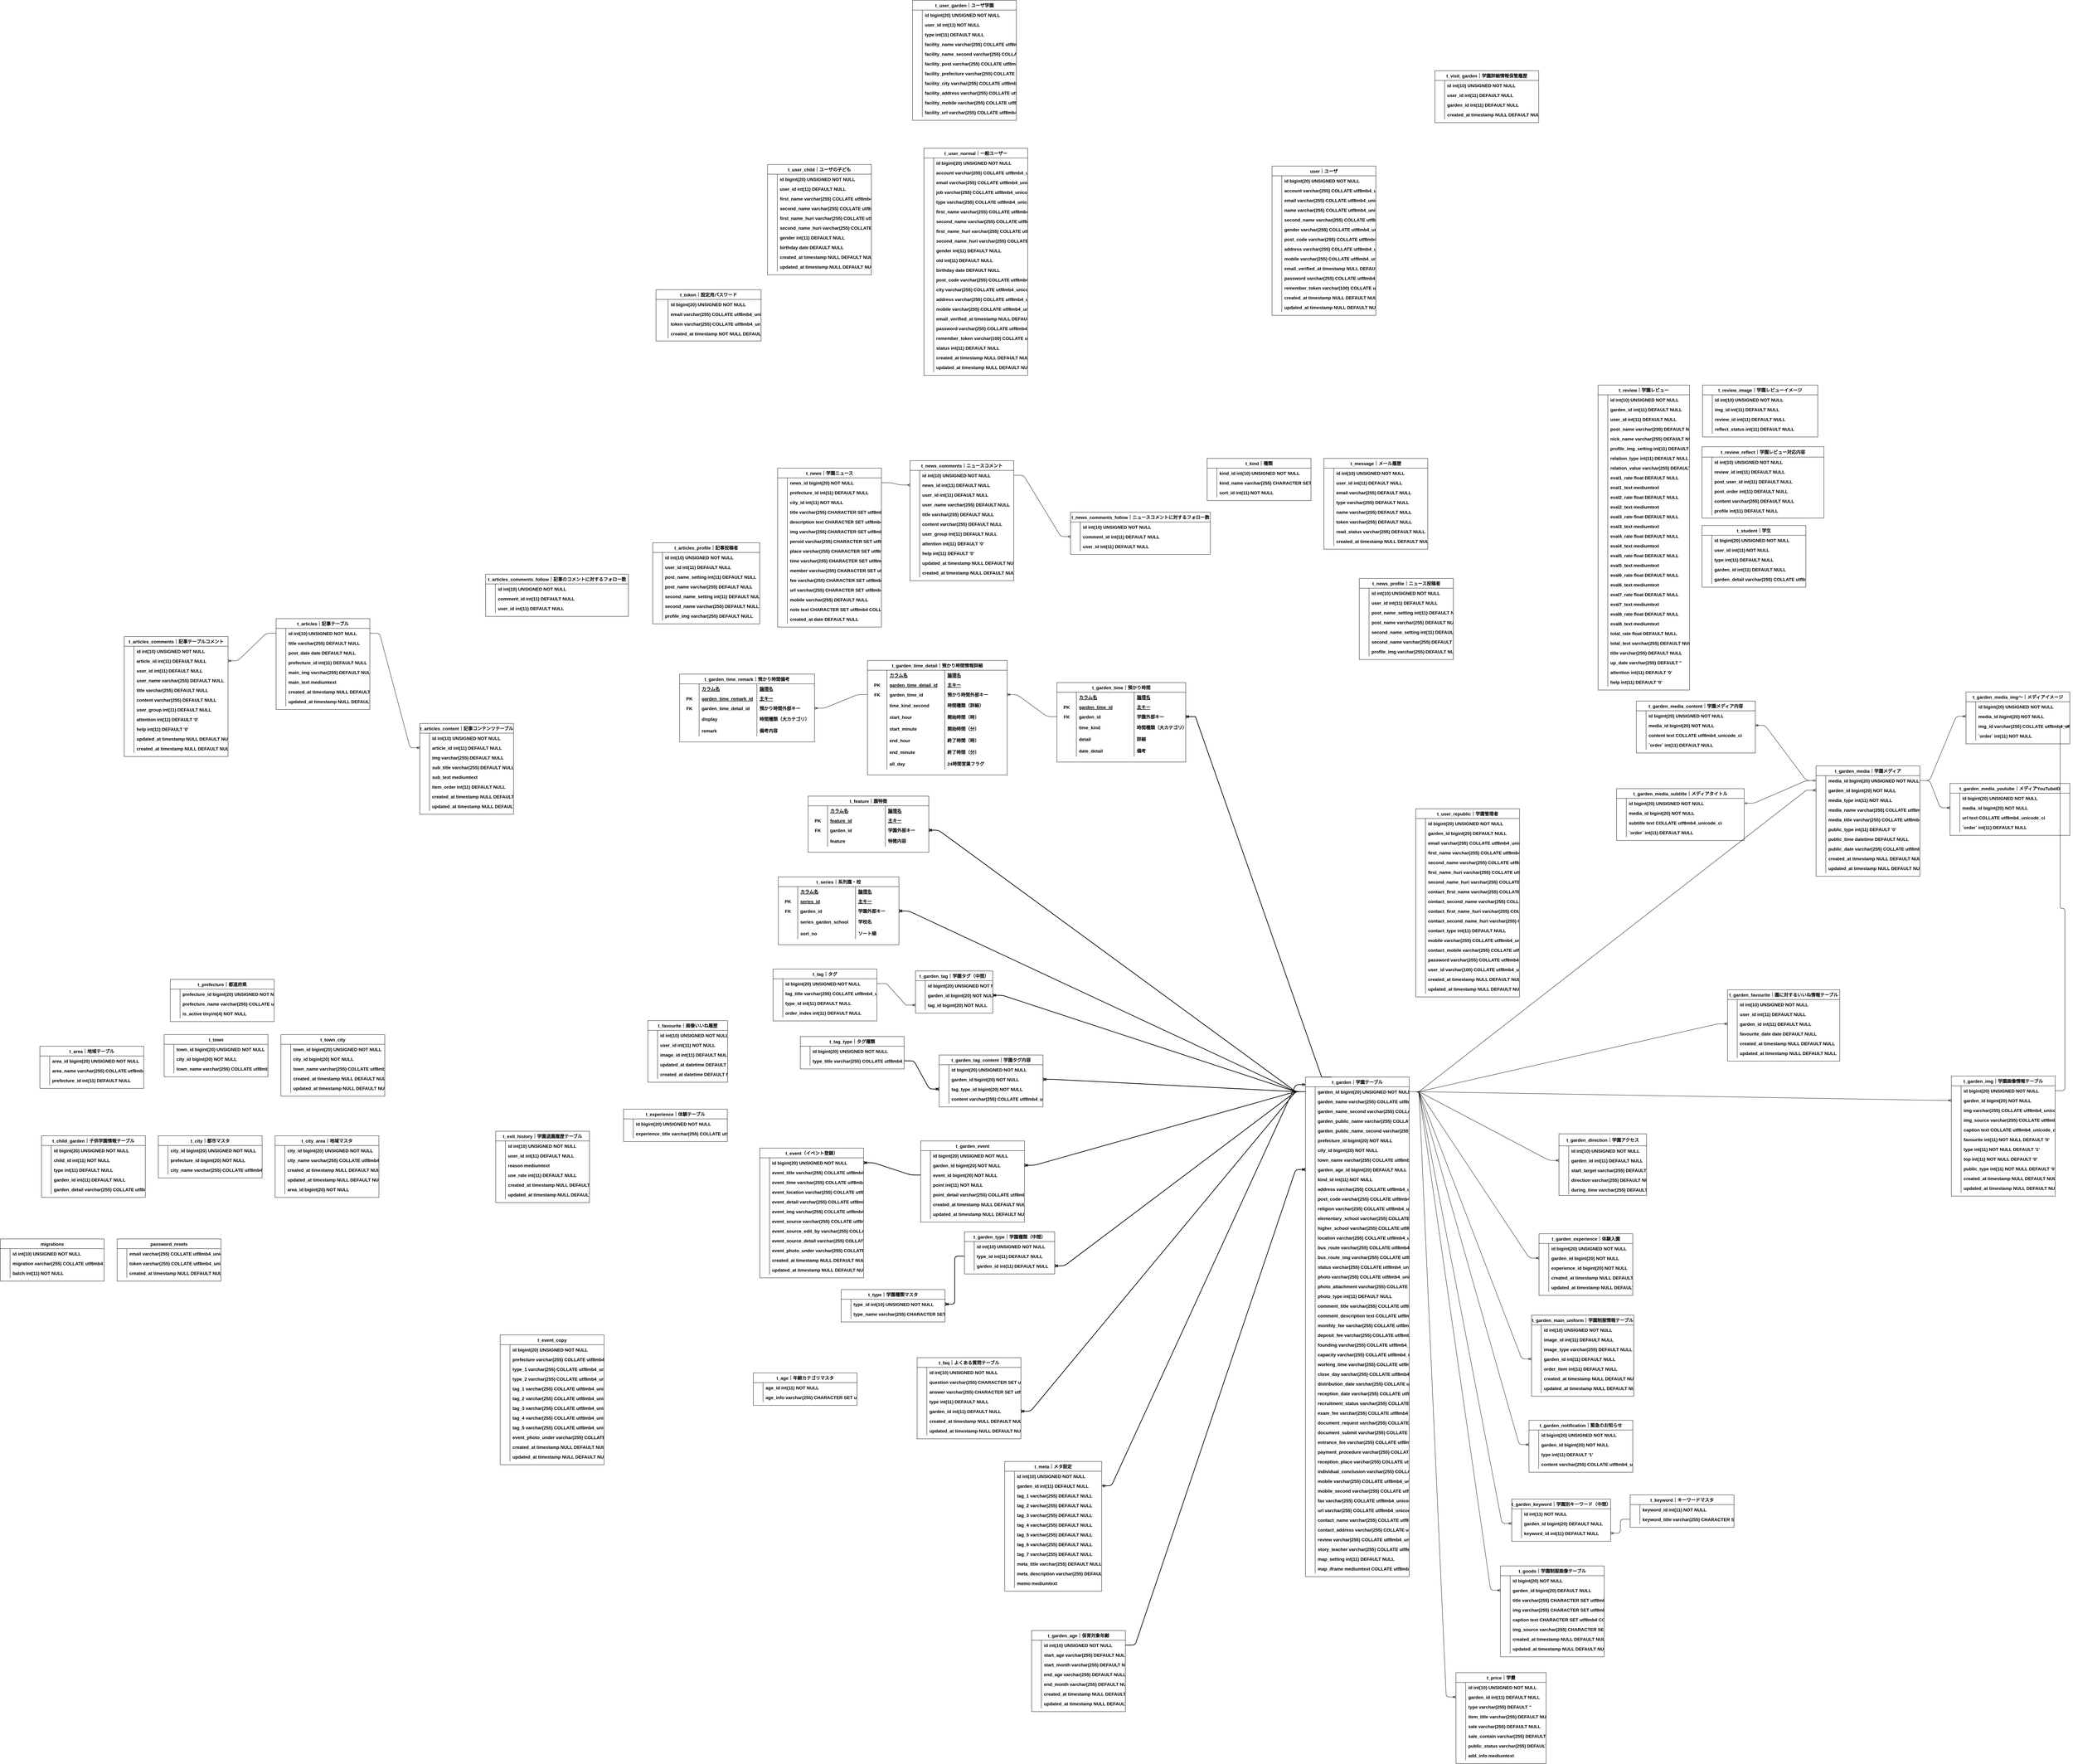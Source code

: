 <mxfile version="13.10.0" type="embed">
    <diagram id="Hmul9k0EPVeJs3yN9F6Y" name="ページ1">
        <mxGraphModel dx="8369" dy="5164" grid="0" gridSize="10" guides="0" tooltips="1" connect="1" arrows="1" fold="1" page="0" pageScale="1" pageWidth="4681" pageHeight="3300" math="0" shadow="0">
            <root>
                <mxCell id="0"/>
                <mxCell id="1" parent="0"/>
                <mxCell id="2" value="migrations" style="shape=table;startSize=30;container=1;collapsible=1;childLayout=tableLayout;fixedRows=1;rowLines=0;fontStyle=1;align=center;resizeLast=1;fontSize=14;" parent="1" vertex="1">
                    <mxGeometry x="-6173" y="89" width="320" height="130" as="geometry"/>
                </mxCell>
                <mxCell id="3" value="" style="shape=partialRectangle;collapsible=0;dropTarget=0;pointerEvents=0;fillColor=none;points=[[0,0.5],[1,0.5]];portConstraint=eastwest;top=0;left=0;right=0;bottom=0;fontSize=14;fontStyle=1;" parent="2" vertex="1">
                    <mxGeometry y="30" width="320" height="30" as="geometry"/>
                </mxCell>
                <mxCell id="4" value="" style="shape=partialRectangle;overflow=hidden;connectable=0;fillColor=none;top=0;left=0;bottom=0;right=0;fontSize=14;fontStyle=1;" parent="3" vertex="1">
                    <mxGeometry width="30" height="30" as="geometry"/>
                </mxCell>
                <mxCell id="5" value="id int(10) UNSIGNED NOT NULL" style="shape=partialRectangle;overflow=hidden;connectable=0;fillColor=none;top=0;left=0;bottom=0;right=0;align=left;spacingLeft=6;fontSize=14;fontStyle=1;" parent="3" vertex="1">
                    <mxGeometry x="30" width="290" height="30" as="geometry"/>
                </mxCell>
                <mxCell id="6" value="" style="shape=partialRectangle;collapsible=0;dropTarget=0;pointerEvents=0;fillColor=none;points=[[0,0.5],[1,0.5]];portConstraint=eastwest;top=0;left=0;right=0;bottom=0;fontSize=14;fontStyle=1;" parent="2" vertex="1">
                    <mxGeometry y="60" width="320" height="30" as="geometry"/>
                </mxCell>
                <mxCell id="7" value="" style="shape=partialRectangle;overflow=hidden;connectable=0;fillColor=none;top=0;left=0;bottom=0;right=0;fontSize=14;fontStyle=1;" parent="6" vertex="1">
                    <mxGeometry width="30" height="30" as="geometry"/>
                </mxCell>
                <mxCell id="8" value="migration varchar(255) COLLATE utf8mb4_unicode_ci NOT NULL" style="shape=partialRectangle;overflow=hidden;connectable=0;fillColor=none;top=0;left=0;bottom=0;right=0;align=left;spacingLeft=6;fontSize=14;fontStyle=1;" parent="6" vertex="1">
                    <mxGeometry x="30" width="290" height="30" as="geometry"/>
                </mxCell>
                <mxCell id="9" value="" style="shape=partialRectangle;collapsible=0;dropTarget=0;pointerEvents=0;fillColor=none;points=[[0,0.5],[1,0.5]];portConstraint=eastwest;top=0;left=0;right=0;bottom=0;fontSize=14;fontStyle=1;" parent="2" vertex="1">
                    <mxGeometry y="90" width="320" height="30" as="geometry"/>
                </mxCell>
                <mxCell id="10" value="" style="shape=partialRectangle;overflow=hidden;connectable=0;fillColor=none;top=0;left=0;bottom=0;right=0;fontSize=14;fontStyle=1;" parent="9" vertex="1">
                    <mxGeometry width="30" height="30" as="geometry"/>
                </mxCell>
                <mxCell id="11" value="batch int(11) NOT NULL" style="shape=partialRectangle;overflow=hidden;connectable=0;fillColor=none;top=0;left=0;bottom=0;right=0;align=left;spacingLeft=6;fontSize=14;fontStyle=1;" parent="9" vertex="1">
                    <mxGeometry x="30" width="290" height="30" as="geometry"/>
                </mxCell>
                <mxCell id="12" value="password_resets" style="shape=table;startSize=30;container=1;collapsible=1;childLayout=tableLayout;fixedRows=1;rowLines=0;fontStyle=1;align=center;resizeLast=1;fontSize=14;" parent="1" vertex="1">
                    <mxGeometry x="-5813" y="89" width="320" height="130" as="geometry"/>
                </mxCell>
                <mxCell id="13" value="" style="shape=partialRectangle;collapsible=0;dropTarget=0;pointerEvents=0;fillColor=none;points=[[0,0.5],[1,0.5]];portConstraint=eastwest;top=0;left=0;right=0;bottom=0;fontSize=14;fontStyle=1;" parent="12" vertex="1">
                    <mxGeometry y="30" width="320" height="30" as="geometry"/>
                </mxCell>
                <mxCell id="14" value="" style="shape=partialRectangle;overflow=hidden;connectable=0;fillColor=none;top=0;left=0;bottom=0;right=0;fontSize=14;fontStyle=1;" parent="13" vertex="1">
                    <mxGeometry width="30" height="30" as="geometry"/>
                </mxCell>
                <mxCell id="15" value="email varchar(255) COLLATE utf8mb4_unicode_ci NOT NULL" style="shape=partialRectangle;overflow=hidden;connectable=0;fillColor=none;top=0;left=0;bottom=0;right=0;align=left;spacingLeft=6;fontSize=14;fontStyle=1;" parent="13" vertex="1">
                    <mxGeometry x="30" width="290" height="30" as="geometry"/>
                </mxCell>
                <mxCell id="16" value="" style="shape=partialRectangle;collapsible=0;dropTarget=0;pointerEvents=0;fillColor=none;points=[[0,0.5],[1,0.5]];portConstraint=eastwest;top=0;left=0;right=0;bottom=0;fontSize=14;fontStyle=1;" parent="12" vertex="1">
                    <mxGeometry y="60" width="320" height="30" as="geometry"/>
                </mxCell>
                <mxCell id="17" value="" style="shape=partialRectangle;overflow=hidden;connectable=0;fillColor=none;top=0;left=0;bottom=0;right=0;fontSize=14;fontStyle=1;" parent="16" vertex="1">
                    <mxGeometry width="30" height="30" as="geometry"/>
                </mxCell>
                <mxCell id="18" value="token varchar(255) COLLATE utf8mb4_unicode_ci NOT NULL" style="shape=partialRectangle;overflow=hidden;connectable=0;fillColor=none;top=0;left=0;bottom=0;right=0;align=left;spacingLeft=6;fontSize=14;fontStyle=1;" parent="16" vertex="1">
                    <mxGeometry x="30" width="290" height="30" as="geometry"/>
                </mxCell>
                <mxCell id="19" value="" style="shape=partialRectangle;collapsible=0;dropTarget=0;pointerEvents=0;fillColor=none;points=[[0,0.5],[1,0.5]];portConstraint=eastwest;top=0;left=0;right=0;bottom=0;fontSize=14;fontStyle=1;" parent="12" vertex="1">
                    <mxGeometry y="90" width="320" height="30" as="geometry"/>
                </mxCell>
                <mxCell id="20" value="" style="shape=partialRectangle;overflow=hidden;connectable=0;fillColor=none;top=0;left=0;bottom=0;right=0;fontSize=14;fontStyle=1;" parent="19" vertex="1">
                    <mxGeometry width="30" height="30" as="geometry"/>
                </mxCell>
                <mxCell id="21" value="created_at timestamp NULL DEFAULT NULL" style="shape=partialRectangle;overflow=hidden;connectable=0;fillColor=none;top=0;left=0;bottom=0;right=0;align=left;spacingLeft=6;fontSize=14;fontStyle=1;" parent="19" vertex="1">
                    <mxGeometry x="30" width="290" height="30" as="geometry"/>
                </mxCell>
                <mxCell id="22" value="t_age｜年齢カテゴリマスタ" style="shape=table;startSize=30;container=1;collapsible=1;childLayout=tableLayout;fixedRows=1;rowLines=0;fontStyle=1;align=center;resizeLast=1;fontSize=14;" parent="1" vertex="1">
                    <mxGeometry x="-3852" y="502" width="320" height="100" as="geometry"/>
                </mxCell>
                <mxCell id="23" value="" style="shape=partialRectangle;collapsible=0;dropTarget=0;pointerEvents=0;fillColor=none;points=[[0,0.5],[1,0.5]];portConstraint=eastwest;top=0;left=0;right=0;bottom=0;fontSize=14;fontStyle=1;" parent="22" vertex="1">
                    <mxGeometry y="30" width="320" height="30" as="geometry"/>
                </mxCell>
                <mxCell id="24" value="" style="shape=partialRectangle;overflow=hidden;connectable=0;fillColor=none;top=0;left=0;bottom=0;right=0;fontSize=14;fontStyle=1;" parent="23" vertex="1">
                    <mxGeometry width="30" height="30" as="geometry"/>
                </mxCell>
                <mxCell id="25" value="age_id int(11) NOT NULL" style="shape=partialRectangle;overflow=hidden;connectable=0;fillColor=none;top=0;left=0;bottom=0;right=0;align=left;spacingLeft=6;fontSize=14;fontStyle=1;" parent="23" vertex="1">
                    <mxGeometry x="30" width="290" height="30" as="geometry"/>
                </mxCell>
                <mxCell id="26" value="" style="shape=partialRectangle;collapsible=0;dropTarget=0;pointerEvents=0;fillColor=none;points=[[0,0.5],[1,0.5]];portConstraint=eastwest;top=0;left=0;right=0;bottom=0;fontSize=14;fontStyle=1;" parent="22" vertex="1">
                    <mxGeometry y="60" width="320" height="30" as="geometry"/>
                </mxCell>
                <mxCell id="27" value="" style="shape=partialRectangle;overflow=hidden;connectable=0;fillColor=none;top=0;left=0;bottom=0;right=0;fontSize=14;fontStyle=1;" parent="26" vertex="1">
                    <mxGeometry width="30" height="30" as="geometry"/>
                </mxCell>
                <mxCell id="28" value="age_info varchar(255) CHARACTER SET utf8mb4 COLLATE utf8mb4_unicode_ci DEFAULT NULL" style="shape=partialRectangle;overflow=hidden;connectable=0;fillColor=none;top=0;left=0;bottom=0;right=0;align=left;spacingLeft=6;fontSize=14;fontStyle=1;" parent="26" vertex="1">
                    <mxGeometry x="30" width="290" height="30" as="geometry"/>
                </mxCell>
                <mxCell id="29" value="t_area｜地域テーブル" style="shape=table;startSize=30;container=1;collapsible=1;childLayout=tableLayout;fixedRows=1;rowLines=0;fontStyle=1;align=center;resizeLast=1;fontSize=14;" parent="1" vertex="1">
                    <mxGeometry x="-6051" y="-505" width="320" height="130" as="geometry"/>
                </mxCell>
                <mxCell id="30" value="" style="shape=partialRectangle;collapsible=0;dropTarget=0;pointerEvents=0;fillColor=none;points=[[0,0.5],[1,0.5]];portConstraint=eastwest;top=0;left=0;right=0;bottom=0;fontSize=14;fontStyle=1;" parent="29" vertex="1">
                    <mxGeometry y="30" width="320" height="30" as="geometry"/>
                </mxCell>
                <mxCell id="31" value="" style="shape=partialRectangle;overflow=hidden;connectable=0;fillColor=none;top=0;left=0;bottom=0;right=0;fontSize=14;fontStyle=1;" parent="30" vertex="1">
                    <mxGeometry width="30" height="30" as="geometry"/>
                </mxCell>
                <mxCell id="32" value="area_id bigint(20) UNSIGNED NOT NULL" style="shape=partialRectangle;overflow=hidden;connectable=0;fillColor=none;top=0;left=0;bottom=0;right=0;align=left;spacingLeft=6;fontSize=14;fontStyle=1;" parent="30" vertex="1">
                    <mxGeometry x="30" width="290" height="30" as="geometry"/>
                </mxCell>
                <mxCell id="33" value="" style="shape=partialRectangle;collapsible=0;dropTarget=0;pointerEvents=0;fillColor=none;points=[[0,0.5],[1,0.5]];portConstraint=eastwest;top=0;left=0;right=0;bottom=0;fontSize=14;fontStyle=1;" parent="29" vertex="1">
                    <mxGeometry y="60" width="320" height="30" as="geometry"/>
                </mxCell>
                <mxCell id="34" value="" style="shape=partialRectangle;overflow=hidden;connectable=0;fillColor=none;top=0;left=0;bottom=0;right=0;fontSize=14;fontStyle=1;" parent="33" vertex="1">
                    <mxGeometry width="30" height="30" as="geometry"/>
                </mxCell>
                <mxCell id="35" value="area_name varchar(255) COLLATE utf8mb4_unicode_ci NOT NULL" style="shape=partialRectangle;overflow=hidden;connectable=0;fillColor=none;top=0;left=0;bottom=0;right=0;align=left;spacingLeft=6;fontSize=14;fontStyle=1;" parent="33" vertex="1">
                    <mxGeometry x="30" width="290" height="30" as="geometry"/>
                </mxCell>
                <mxCell id="36" value="" style="shape=partialRectangle;collapsible=0;dropTarget=0;pointerEvents=0;fillColor=none;points=[[0,0.5],[1,0.5]];portConstraint=eastwest;top=0;left=0;right=0;bottom=0;fontSize=14;fontStyle=1;" parent="29" vertex="1">
                    <mxGeometry y="90" width="320" height="30" as="geometry"/>
                </mxCell>
                <mxCell id="37" value="" style="shape=partialRectangle;overflow=hidden;connectable=0;fillColor=none;top=0;left=0;bottom=0;right=0;fontSize=14;fontStyle=1;" parent="36" vertex="1">
                    <mxGeometry width="30" height="30" as="geometry"/>
                </mxCell>
                <mxCell id="38" value="prefecture_id int(11) DEFAULT NULL" style="shape=partialRectangle;overflow=hidden;connectable=0;fillColor=none;top=0;left=0;bottom=0;right=0;align=left;spacingLeft=6;fontSize=14;fontStyle=1;" parent="36" vertex="1">
                    <mxGeometry x="30" width="290" height="30" as="geometry"/>
                </mxCell>
                <mxCell id="39" value="t_articles｜記事テーブル" style="shape=table;startSize=30;container=1;collapsible=1;childLayout=tableLayout;fixedRows=1;rowLines=0;fontStyle=1;align=center;resizeLast=1;fontSize=14;" parent="1" vertex="1">
                    <mxGeometry x="-5323" y="-1823" width="289" height="280" as="geometry"/>
                </mxCell>
                <mxCell id="40" value="" style="shape=partialRectangle;collapsible=0;dropTarget=0;pointerEvents=0;fillColor=none;points=[[0,0.5],[1,0.5]];portConstraint=eastwest;top=0;left=0;right=0;bottom=0;fontSize=14;fontStyle=1;" parent="39" vertex="1">
                    <mxGeometry y="30" width="289" height="30" as="geometry"/>
                </mxCell>
                <mxCell id="41" value="" style="shape=partialRectangle;overflow=hidden;connectable=0;fillColor=none;top=0;left=0;bottom=0;right=0;fontSize=14;fontStyle=1;" parent="40" vertex="1">
                    <mxGeometry width="30" height="30" as="geometry"/>
                </mxCell>
                <mxCell id="42" value="id int(10) UNSIGNED NOT NULL" style="shape=partialRectangle;overflow=hidden;connectable=0;fillColor=none;top=0;left=0;bottom=0;right=0;align=left;spacingLeft=6;fontSize=14;fontStyle=1;" parent="40" vertex="1">
                    <mxGeometry x="30" width="259" height="30" as="geometry"/>
                </mxCell>
                <mxCell id="43" value="" style="shape=partialRectangle;collapsible=0;dropTarget=0;pointerEvents=0;fillColor=none;points=[[0,0.5],[1,0.5]];portConstraint=eastwest;top=0;left=0;right=0;bottom=0;fontSize=14;fontStyle=1;" parent="39" vertex="1">
                    <mxGeometry y="60" width="289" height="30" as="geometry"/>
                </mxCell>
                <mxCell id="44" value="" style="shape=partialRectangle;overflow=hidden;connectable=0;fillColor=none;top=0;left=0;bottom=0;right=0;fontSize=14;fontStyle=1;" parent="43" vertex="1">
                    <mxGeometry width="30" height="30" as="geometry"/>
                </mxCell>
                <mxCell id="45" value="title varchar(255) DEFAULT NULL" style="shape=partialRectangle;overflow=hidden;connectable=0;fillColor=none;top=0;left=0;bottom=0;right=0;align=left;spacingLeft=6;fontSize=14;fontStyle=1;" parent="43" vertex="1">
                    <mxGeometry x="30" width="259" height="30" as="geometry"/>
                </mxCell>
                <mxCell id="46" value="" style="shape=partialRectangle;collapsible=0;dropTarget=0;pointerEvents=0;fillColor=none;points=[[0,0.5],[1,0.5]];portConstraint=eastwest;top=0;left=0;right=0;bottom=0;fontSize=14;fontStyle=1;" parent="39" vertex="1">
                    <mxGeometry y="90" width="289" height="30" as="geometry"/>
                </mxCell>
                <mxCell id="47" value="" style="shape=partialRectangle;overflow=hidden;connectable=0;fillColor=none;top=0;left=0;bottom=0;right=0;fontSize=14;fontStyle=1;" parent="46" vertex="1">
                    <mxGeometry width="30" height="30" as="geometry"/>
                </mxCell>
                <mxCell id="48" value="post_date date DEFAULT NULL" style="shape=partialRectangle;overflow=hidden;connectable=0;fillColor=none;top=0;left=0;bottom=0;right=0;align=left;spacingLeft=6;fontSize=14;fontStyle=1;" parent="46" vertex="1">
                    <mxGeometry x="30" width="259" height="30" as="geometry"/>
                </mxCell>
                <mxCell id="49" value="" style="shape=partialRectangle;collapsible=0;dropTarget=0;pointerEvents=0;fillColor=none;points=[[0,0.5],[1,0.5]];portConstraint=eastwest;top=0;left=0;right=0;bottom=0;fontSize=14;fontStyle=1;" parent="39" vertex="1">
                    <mxGeometry y="120" width="289" height="30" as="geometry"/>
                </mxCell>
                <mxCell id="50" value="" style="shape=partialRectangle;overflow=hidden;connectable=0;fillColor=none;top=0;left=0;bottom=0;right=0;fontSize=14;fontStyle=1;" parent="49" vertex="1">
                    <mxGeometry width="30" height="30" as="geometry"/>
                </mxCell>
                <mxCell id="51" value="prefecture_id int(11) DEFAULT NULL" style="shape=partialRectangle;overflow=hidden;connectable=0;fillColor=none;top=0;left=0;bottom=0;right=0;align=left;spacingLeft=6;fontSize=14;fontStyle=1;" parent="49" vertex="1">
                    <mxGeometry x="30" width="259" height="30" as="geometry"/>
                </mxCell>
                <mxCell id="52" value="" style="shape=partialRectangle;collapsible=0;dropTarget=0;pointerEvents=0;fillColor=none;points=[[0,0.5],[1,0.5]];portConstraint=eastwest;top=0;left=0;right=0;bottom=0;fontSize=14;fontStyle=1;" parent="39" vertex="1">
                    <mxGeometry y="150" width="289" height="30" as="geometry"/>
                </mxCell>
                <mxCell id="53" value="" style="shape=partialRectangle;overflow=hidden;connectable=0;fillColor=none;top=0;left=0;bottom=0;right=0;fontSize=14;fontStyle=1;" parent="52" vertex="1">
                    <mxGeometry width="30" height="30" as="geometry"/>
                </mxCell>
                <mxCell id="54" value="main_img varchar(255) DEFAULT NULL" style="shape=partialRectangle;overflow=hidden;connectable=0;fillColor=none;top=0;left=0;bottom=0;right=0;align=left;spacingLeft=6;fontSize=14;fontStyle=1;" parent="52" vertex="1">
                    <mxGeometry x="30" width="259" height="30" as="geometry"/>
                </mxCell>
                <mxCell id="55" value="" style="shape=partialRectangle;collapsible=0;dropTarget=0;pointerEvents=0;fillColor=none;points=[[0,0.5],[1,0.5]];portConstraint=eastwest;top=0;left=0;right=0;bottom=0;fontSize=14;fontStyle=1;" parent="39" vertex="1">
                    <mxGeometry y="180" width="289" height="30" as="geometry"/>
                </mxCell>
                <mxCell id="56" value="" style="shape=partialRectangle;overflow=hidden;connectable=0;fillColor=none;top=0;left=0;bottom=0;right=0;fontSize=14;fontStyle=1;" parent="55" vertex="1">
                    <mxGeometry width="30" height="30" as="geometry"/>
                </mxCell>
                <mxCell id="57" value="main_text mediumtext" style="shape=partialRectangle;overflow=hidden;connectable=0;fillColor=none;top=0;left=0;bottom=0;right=0;align=left;spacingLeft=6;fontSize=14;fontStyle=1;" parent="55" vertex="1">
                    <mxGeometry x="30" width="259" height="30" as="geometry"/>
                </mxCell>
                <mxCell id="58" value="" style="shape=partialRectangle;collapsible=0;dropTarget=0;pointerEvents=0;fillColor=none;points=[[0,0.5],[1,0.5]];portConstraint=eastwest;top=0;left=0;right=0;bottom=0;fontSize=14;fontStyle=1;" parent="39" vertex="1">
                    <mxGeometry y="210" width="289" height="30" as="geometry"/>
                </mxCell>
                <mxCell id="59" value="" style="shape=partialRectangle;overflow=hidden;connectable=0;fillColor=none;top=0;left=0;bottom=0;right=0;fontSize=14;fontStyle=1;" parent="58" vertex="1">
                    <mxGeometry width="30" height="30" as="geometry"/>
                </mxCell>
                <mxCell id="60" value="created_at timestamp NULL DEFAULT NULL" style="shape=partialRectangle;overflow=hidden;connectable=0;fillColor=none;top=0;left=0;bottom=0;right=0;align=left;spacingLeft=6;fontSize=14;fontStyle=1;" parent="58" vertex="1">
                    <mxGeometry x="30" width="259" height="30" as="geometry"/>
                </mxCell>
                <mxCell id="61" value="" style="shape=partialRectangle;collapsible=0;dropTarget=0;pointerEvents=0;fillColor=none;points=[[0,0.5],[1,0.5]];portConstraint=eastwest;top=0;left=0;right=0;bottom=0;fontSize=14;fontStyle=1;" parent="39" vertex="1">
                    <mxGeometry y="240" width="289" height="30" as="geometry"/>
                </mxCell>
                <mxCell id="62" value="" style="shape=partialRectangle;overflow=hidden;connectable=0;fillColor=none;top=0;left=0;bottom=0;right=0;fontSize=14;fontStyle=1;" parent="61" vertex="1">
                    <mxGeometry width="30" height="30" as="geometry"/>
                </mxCell>
                <mxCell id="63" value="updated_at timestamp NULL DEFAULT NULL" style="shape=partialRectangle;overflow=hidden;connectable=0;fillColor=none;top=0;left=0;bottom=0;right=0;align=left;spacingLeft=6;fontSize=14;fontStyle=1;" parent="61" vertex="1">
                    <mxGeometry x="30" width="259" height="30" as="geometry"/>
                </mxCell>
                <mxCell id="64" value="t_articles_comments｜記事テーブルコメント" style="shape=table;startSize=30;container=1;collapsible=1;childLayout=tableLayout;fixedRows=1;rowLines=0;fontStyle=1;align=center;resizeLast=1;fontSize=14;" parent="1" vertex="1">
                    <mxGeometry x="-5791" y="-1768" width="320" height="370" as="geometry"/>
                </mxCell>
                <mxCell id="65" value="" style="shape=partialRectangle;collapsible=0;dropTarget=0;pointerEvents=0;fillColor=none;points=[[0,0.5],[1,0.5]];portConstraint=eastwest;top=0;left=0;right=0;bottom=0;fontSize=14;fontStyle=1;" parent="64" vertex="1">
                    <mxGeometry y="30" width="320" height="30" as="geometry"/>
                </mxCell>
                <mxCell id="66" value="" style="shape=partialRectangle;overflow=hidden;connectable=0;fillColor=none;top=0;left=0;bottom=0;right=0;fontSize=14;fontStyle=1;" parent="65" vertex="1">
                    <mxGeometry width="30" height="30" as="geometry"/>
                </mxCell>
                <mxCell id="67" value="id int(10) UNSIGNED NOT NULL" style="shape=partialRectangle;overflow=hidden;connectable=0;fillColor=none;top=0;left=0;bottom=0;right=0;align=left;spacingLeft=6;fontSize=14;fontStyle=1;" parent="65" vertex="1">
                    <mxGeometry x="30" width="290" height="30" as="geometry"/>
                </mxCell>
                <mxCell id="68" value="" style="shape=partialRectangle;collapsible=0;dropTarget=0;pointerEvents=0;fillColor=none;points=[[0,0.5],[1,0.5]];portConstraint=eastwest;top=0;left=0;right=0;bottom=0;fontSize=14;fontStyle=1;" parent="64" vertex="1">
                    <mxGeometry y="60" width="320" height="30" as="geometry"/>
                </mxCell>
                <mxCell id="69" value="" style="shape=partialRectangle;overflow=hidden;connectable=0;fillColor=none;top=0;left=0;bottom=0;right=0;fontSize=14;fontStyle=1;" parent="68" vertex="1">
                    <mxGeometry width="30" height="30" as="geometry"/>
                </mxCell>
                <mxCell id="70" value="article_id int(11) DEFAULT NULL" style="shape=partialRectangle;overflow=hidden;connectable=0;fillColor=none;top=0;left=0;bottom=0;right=0;align=left;spacingLeft=6;fontSize=14;fontStyle=1;" parent="68" vertex="1">
                    <mxGeometry x="30" width="290" height="30" as="geometry"/>
                </mxCell>
                <mxCell id="71" value="" style="shape=partialRectangle;collapsible=0;dropTarget=0;pointerEvents=0;fillColor=none;points=[[0,0.5],[1,0.5]];portConstraint=eastwest;top=0;left=0;right=0;bottom=0;fontSize=14;fontStyle=1;" parent="64" vertex="1">
                    <mxGeometry y="90" width="320" height="30" as="geometry"/>
                </mxCell>
                <mxCell id="72" value="" style="shape=partialRectangle;overflow=hidden;connectable=0;fillColor=none;top=0;left=0;bottom=0;right=0;fontSize=14;fontStyle=1;" parent="71" vertex="1">
                    <mxGeometry width="30" height="30" as="geometry"/>
                </mxCell>
                <mxCell id="73" value="user_id int(11) DEFAULT NULL" style="shape=partialRectangle;overflow=hidden;connectable=0;fillColor=none;top=0;left=0;bottom=0;right=0;align=left;spacingLeft=6;fontSize=14;fontStyle=1;" parent="71" vertex="1">
                    <mxGeometry x="30" width="290" height="30" as="geometry"/>
                </mxCell>
                <mxCell id="74" value="" style="shape=partialRectangle;collapsible=0;dropTarget=0;pointerEvents=0;fillColor=none;points=[[0,0.5],[1,0.5]];portConstraint=eastwest;top=0;left=0;right=0;bottom=0;fontSize=14;fontStyle=1;" parent="64" vertex="1">
                    <mxGeometry y="120" width="320" height="30" as="geometry"/>
                </mxCell>
                <mxCell id="75" value="" style="shape=partialRectangle;overflow=hidden;connectable=0;fillColor=none;top=0;left=0;bottom=0;right=0;fontSize=14;fontStyle=1;" parent="74" vertex="1">
                    <mxGeometry width="30" height="30" as="geometry"/>
                </mxCell>
                <mxCell id="76" value="user_name varchar(255) DEFAULT NULL" style="shape=partialRectangle;overflow=hidden;connectable=0;fillColor=none;top=0;left=0;bottom=0;right=0;align=left;spacingLeft=6;fontSize=14;fontStyle=1;" parent="74" vertex="1">
                    <mxGeometry x="30" width="290" height="30" as="geometry"/>
                </mxCell>
                <mxCell id="77" value="" style="shape=partialRectangle;collapsible=0;dropTarget=0;pointerEvents=0;fillColor=none;points=[[0,0.5],[1,0.5]];portConstraint=eastwest;top=0;left=0;right=0;bottom=0;fontSize=14;fontStyle=1;" parent="64" vertex="1">
                    <mxGeometry y="150" width="320" height="30" as="geometry"/>
                </mxCell>
                <mxCell id="78" value="" style="shape=partialRectangle;overflow=hidden;connectable=0;fillColor=none;top=0;left=0;bottom=0;right=0;fontSize=14;fontStyle=1;" parent="77" vertex="1">
                    <mxGeometry width="30" height="30" as="geometry"/>
                </mxCell>
                <mxCell id="79" value="title varchar(255) DEFAULT NULL" style="shape=partialRectangle;overflow=hidden;connectable=0;fillColor=none;top=0;left=0;bottom=0;right=0;align=left;spacingLeft=6;fontSize=14;fontStyle=1;" parent="77" vertex="1">
                    <mxGeometry x="30" width="290" height="30" as="geometry"/>
                </mxCell>
                <mxCell id="80" value="" style="shape=partialRectangle;collapsible=0;dropTarget=0;pointerEvents=0;fillColor=none;points=[[0,0.5],[1,0.5]];portConstraint=eastwest;top=0;left=0;right=0;bottom=0;fontSize=14;fontStyle=1;" parent="64" vertex="1">
                    <mxGeometry y="180" width="320" height="30" as="geometry"/>
                </mxCell>
                <mxCell id="81" value="" style="shape=partialRectangle;overflow=hidden;connectable=0;fillColor=none;top=0;left=0;bottom=0;right=0;fontSize=14;fontStyle=1;" parent="80" vertex="1">
                    <mxGeometry width="30" height="30" as="geometry"/>
                </mxCell>
                <mxCell id="82" value="content varchar(255) DEFAULT NULL" style="shape=partialRectangle;overflow=hidden;connectable=0;fillColor=none;top=0;left=0;bottom=0;right=0;align=left;spacingLeft=6;fontSize=14;fontStyle=1;" parent="80" vertex="1">
                    <mxGeometry x="30" width="290" height="30" as="geometry"/>
                </mxCell>
                <mxCell id="83" value="" style="shape=partialRectangle;collapsible=0;dropTarget=0;pointerEvents=0;fillColor=none;points=[[0,0.5],[1,0.5]];portConstraint=eastwest;top=0;left=0;right=0;bottom=0;fontSize=14;fontStyle=1;" parent="64" vertex="1">
                    <mxGeometry y="210" width="320" height="30" as="geometry"/>
                </mxCell>
                <mxCell id="84" value="" style="shape=partialRectangle;overflow=hidden;connectable=0;fillColor=none;top=0;left=0;bottom=0;right=0;fontSize=14;fontStyle=1;" parent="83" vertex="1">
                    <mxGeometry width="30" height="30" as="geometry"/>
                </mxCell>
                <mxCell id="85" value="user_group int(11) DEFAULT NULL" style="shape=partialRectangle;overflow=hidden;connectable=0;fillColor=none;top=0;left=0;bottom=0;right=0;align=left;spacingLeft=6;fontSize=14;fontStyle=1;" parent="83" vertex="1">
                    <mxGeometry x="30" width="290" height="30" as="geometry"/>
                </mxCell>
                <mxCell id="86" value="" style="shape=partialRectangle;collapsible=0;dropTarget=0;pointerEvents=0;fillColor=none;points=[[0,0.5],[1,0.5]];portConstraint=eastwest;top=0;left=0;right=0;bottom=0;fontSize=14;fontStyle=1;" parent="64" vertex="1">
                    <mxGeometry y="240" width="320" height="30" as="geometry"/>
                </mxCell>
                <mxCell id="87" value="" style="shape=partialRectangle;overflow=hidden;connectable=0;fillColor=none;top=0;left=0;bottom=0;right=0;fontSize=14;fontStyle=1;" parent="86" vertex="1">
                    <mxGeometry width="30" height="30" as="geometry"/>
                </mxCell>
                <mxCell id="88" value="attention int(11) DEFAULT '0'" style="shape=partialRectangle;overflow=hidden;connectable=0;fillColor=none;top=0;left=0;bottom=0;right=0;align=left;spacingLeft=6;fontSize=14;fontStyle=1;" parent="86" vertex="1">
                    <mxGeometry x="30" width="290" height="30" as="geometry"/>
                </mxCell>
                <mxCell id="89" value="" style="shape=partialRectangle;collapsible=0;dropTarget=0;pointerEvents=0;fillColor=none;points=[[0,0.5],[1,0.5]];portConstraint=eastwest;top=0;left=0;right=0;bottom=0;fontSize=14;fontStyle=1;" parent="64" vertex="1">
                    <mxGeometry y="270" width="320" height="30" as="geometry"/>
                </mxCell>
                <mxCell id="90" value="" style="shape=partialRectangle;overflow=hidden;connectable=0;fillColor=none;top=0;left=0;bottom=0;right=0;fontSize=14;fontStyle=1;" parent="89" vertex="1">
                    <mxGeometry width="30" height="30" as="geometry"/>
                </mxCell>
                <mxCell id="91" value="help int(11) DEFAULT '0'" style="shape=partialRectangle;overflow=hidden;connectable=0;fillColor=none;top=0;left=0;bottom=0;right=0;align=left;spacingLeft=6;fontSize=14;fontStyle=1;" parent="89" vertex="1">
                    <mxGeometry x="30" width="290" height="30" as="geometry"/>
                </mxCell>
                <mxCell id="92" value="" style="shape=partialRectangle;collapsible=0;dropTarget=0;pointerEvents=0;fillColor=none;points=[[0,0.5],[1,0.5]];portConstraint=eastwest;top=0;left=0;right=0;bottom=0;fontSize=14;fontStyle=1;" parent="64" vertex="1">
                    <mxGeometry y="300" width="320" height="30" as="geometry"/>
                </mxCell>
                <mxCell id="93" value="" style="shape=partialRectangle;overflow=hidden;connectable=0;fillColor=none;top=0;left=0;bottom=0;right=0;fontSize=14;fontStyle=1;" parent="92" vertex="1">
                    <mxGeometry width="30" height="30" as="geometry"/>
                </mxCell>
                <mxCell id="94" value="updated_at timestamp NULL DEFAULT NULL ON UPDATE CURRENT_TIMESTAMP" style="shape=partialRectangle;overflow=hidden;connectable=0;fillColor=none;top=0;left=0;bottom=0;right=0;align=left;spacingLeft=6;fontSize=14;fontStyle=1;" parent="92" vertex="1">
                    <mxGeometry x="30" width="290" height="30" as="geometry"/>
                </mxCell>
                <mxCell id="95" value="" style="shape=partialRectangle;collapsible=0;dropTarget=0;pointerEvents=0;fillColor=none;points=[[0,0.5],[1,0.5]];portConstraint=eastwest;top=0;left=0;right=0;bottom=0;fontSize=14;fontStyle=1;" parent="64" vertex="1">
                    <mxGeometry y="330" width="320" height="30" as="geometry"/>
                </mxCell>
                <mxCell id="96" value="" style="shape=partialRectangle;overflow=hidden;connectable=0;fillColor=none;top=0;left=0;bottom=0;right=0;fontSize=14;fontStyle=1;" parent="95" vertex="1">
                    <mxGeometry width="30" height="30" as="geometry"/>
                </mxCell>
                <mxCell id="97" value="created_at timestamp NULL DEFAULT NULL ON UPDATE CURRENT_TIMESTAMP" style="shape=partialRectangle;overflow=hidden;connectable=0;fillColor=none;top=0;left=0;bottom=0;right=0;align=left;spacingLeft=6;fontSize=14;fontStyle=1;" parent="95" vertex="1">
                    <mxGeometry x="30" width="290" height="30" as="geometry"/>
                </mxCell>
                <mxCell id="98" value="t_articles_comments_follow｜記事のコメントに対するフォロー数" style="shape=table;startSize=30;container=1;collapsible=1;childLayout=tableLayout;fixedRows=1;rowLines=0;fontStyle=1;align=center;resizeLast=1;fontSize=14;" parent="1" vertex="1">
                    <mxGeometry x="-4677" y="-1960" width="440" height="130" as="geometry"/>
                </mxCell>
                <mxCell id="99" value="" style="shape=partialRectangle;collapsible=0;dropTarget=0;pointerEvents=0;fillColor=none;points=[[0,0.5],[1,0.5]];portConstraint=eastwest;top=0;left=0;right=0;bottom=0;fontSize=14;fontStyle=1;" parent="98" vertex="1">
                    <mxGeometry y="30" width="440" height="30" as="geometry"/>
                </mxCell>
                <mxCell id="100" value="" style="shape=partialRectangle;overflow=hidden;connectable=0;fillColor=none;top=0;left=0;bottom=0;right=0;fontSize=14;fontStyle=1;" parent="99" vertex="1">
                    <mxGeometry width="30" height="30" as="geometry"/>
                </mxCell>
                <mxCell id="101" value="id int(10) UNSIGNED NOT NULL" style="shape=partialRectangle;overflow=hidden;connectable=0;fillColor=none;top=0;left=0;bottom=0;right=0;align=left;spacingLeft=6;fontSize=14;fontStyle=1;" parent="99" vertex="1">
                    <mxGeometry x="30" width="410" height="30" as="geometry"/>
                </mxCell>
                <mxCell id="102" value="" style="shape=partialRectangle;collapsible=0;dropTarget=0;pointerEvents=0;fillColor=none;points=[[0,0.5],[1,0.5]];portConstraint=eastwest;top=0;left=0;right=0;bottom=0;fontSize=14;fontStyle=1;" parent="98" vertex="1">
                    <mxGeometry y="60" width="440" height="30" as="geometry"/>
                </mxCell>
                <mxCell id="103" value="" style="shape=partialRectangle;overflow=hidden;connectable=0;fillColor=none;top=0;left=0;bottom=0;right=0;fontSize=14;fontStyle=1;" parent="102" vertex="1">
                    <mxGeometry width="30" height="30" as="geometry"/>
                </mxCell>
                <mxCell id="104" value="comment_id int(11) DEFAULT NULL" style="shape=partialRectangle;overflow=hidden;connectable=0;fillColor=none;top=0;left=0;bottom=0;right=0;align=left;spacingLeft=6;fontSize=14;fontStyle=1;" parent="102" vertex="1">
                    <mxGeometry x="30" width="410" height="30" as="geometry"/>
                </mxCell>
                <mxCell id="105" value="" style="shape=partialRectangle;collapsible=0;dropTarget=0;pointerEvents=0;fillColor=none;points=[[0,0.5],[1,0.5]];portConstraint=eastwest;top=0;left=0;right=0;bottom=0;fontSize=14;fontStyle=1;" parent="98" vertex="1">
                    <mxGeometry y="90" width="440" height="30" as="geometry"/>
                </mxCell>
                <mxCell id="106" value="" style="shape=partialRectangle;overflow=hidden;connectable=0;fillColor=none;top=0;left=0;bottom=0;right=0;fontSize=14;fontStyle=1;" parent="105" vertex="1">
                    <mxGeometry width="30" height="30" as="geometry"/>
                </mxCell>
                <mxCell id="107" value="user_id int(11) DEFAULT NULL" style="shape=partialRectangle;overflow=hidden;connectable=0;fillColor=none;top=0;left=0;bottom=0;right=0;align=left;spacingLeft=6;fontSize=14;fontStyle=1;" parent="105" vertex="1">
                    <mxGeometry x="30" width="410" height="30" as="geometry"/>
                </mxCell>
                <mxCell id="108" value="t_articles_content｜記事コンテンツテーブル" style="shape=table;startSize=30;container=1;collapsible=1;childLayout=tableLayout;fixedRows=1;rowLines=0;fontStyle=1;align=center;resizeLast=1;fontSize=14;" parent="1" vertex="1">
                    <mxGeometry x="-4880" y="-1500" width="289" height="280" as="geometry"/>
                </mxCell>
                <mxCell id="109" value="" style="shape=partialRectangle;collapsible=0;dropTarget=0;pointerEvents=0;fillColor=none;points=[[0,0.5],[1,0.5]];portConstraint=eastwest;top=0;left=0;right=0;bottom=0;fontSize=14;fontStyle=1;" parent="108" vertex="1">
                    <mxGeometry y="30" width="289" height="30" as="geometry"/>
                </mxCell>
                <mxCell id="110" value="" style="shape=partialRectangle;overflow=hidden;connectable=0;fillColor=none;top=0;left=0;bottom=0;right=0;fontSize=14;fontStyle=1;" parent="109" vertex="1">
                    <mxGeometry width="30" height="30" as="geometry"/>
                </mxCell>
                <mxCell id="111" value="id int(10) UNSIGNED NOT NULL" style="shape=partialRectangle;overflow=hidden;connectable=0;fillColor=none;top=0;left=0;bottom=0;right=0;align=left;spacingLeft=6;fontSize=14;fontStyle=1;" parent="109" vertex="1">
                    <mxGeometry x="30" width="259" height="30" as="geometry"/>
                </mxCell>
                <mxCell id="112" value="" style="shape=partialRectangle;collapsible=0;dropTarget=0;pointerEvents=0;fillColor=none;points=[[0,0.5],[1,0.5]];portConstraint=eastwest;top=0;left=0;right=0;bottom=0;fontSize=14;fontStyle=1;" parent="108" vertex="1">
                    <mxGeometry y="60" width="289" height="30" as="geometry"/>
                </mxCell>
                <mxCell id="113" value="" style="shape=partialRectangle;overflow=hidden;connectable=0;fillColor=none;top=0;left=0;bottom=0;right=0;fontSize=14;fontStyle=1;" parent="112" vertex="1">
                    <mxGeometry width="30" height="30" as="geometry"/>
                </mxCell>
                <mxCell id="114" value="article_id int(11) DEFAULT NULL" style="shape=partialRectangle;overflow=hidden;connectable=0;fillColor=none;top=0;left=0;bottom=0;right=0;align=left;spacingLeft=6;fontSize=14;fontStyle=1;" parent="112" vertex="1">
                    <mxGeometry x="30" width="259" height="30" as="geometry"/>
                </mxCell>
                <mxCell id="115" value="" style="shape=partialRectangle;collapsible=0;dropTarget=0;pointerEvents=0;fillColor=none;points=[[0,0.5],[1,0.5]];portConstraint=eastwest;top=0;left=0;right=0;bottom=0;fontSize=14;fontStyle=1;" parent="108" vertex="1">
                    <mxGeometry y="90" width="289" height="30" as="geometry"/>
                </mxCell>
                <mxCell id="116" value="" style="shape=partialRectangle;overflow=hidden;connectable=0;fillColor=none;top=0;left=0;bottom=0;right=0;fontSize=14;fontStyle=1;" parent="115" vertex="1">
                    <mxGeometry width="30" height="30" as="geometry"/>
                </mxCell>
                <mxCell id="117" value="img varchar(255) DEFAULT NULL" style="shape=partialRectangle;overflow=hidden;connectable=0;fillColor=none;top=0;left=0;bottom=0;right=0;align=left;spacingLeft=6;fontSize=14;fontStyle=1;" parent="115" vertex="1">
                    <mxGeometry x="30" width="259" height="30" as="geometry"/>
                </mxCell>
                <mxCell id="118" value="" style="shape=partialRectangle;collapsible=0;dropTarget=0;pointerEvents=0;fillColor=none;points=[[0,0.5],[1,0.5]];portConstraint=eastwest;top=0;left=0;right=0;bottom=0;fontSize=14;fontStyle=1;" parent="108" vertex="1">
                    <mxGeometry y="120" width="289" height="30" as="geometry"/>
                </mxCell>
                <mxCell id="119" value="" style="shape=partialRectangle;overflow=hidden;connectable=0;fillColor=none;top=0;left=0;bottom=0;right=0;fontSize=14;fontStyle=1;" parent="118" vertex="1">
                    <mxGeometry width="30" height="30" as="geometry"/>
                </mxCell>
                <mxCell id="120" value="sub_title varchar(255) DEFAULT NULL" style="shape=partialRectangle;overflow=hidden;connectable=0;fillColor=none;top=0;left=0;bottom=0;right=0;align=left;spacingLeft=6;fontSize=14;fontStyle=1;" parent="118" vertex="1">
                    <mxGeometry x="30" width="259" height="30" as="geometry"/>
                </mxCell>
                <mxCell id="121" value="" style="shape=partialRectangle;collapsible=0;dropTarget=0;pointerEvents=0;fillColor=none;points=[[0,0.5],[1,0.5]];portConstraint=eastwest;top=0;left=0;right=0;bottom=0;fontSize=14;fontStyle=1;" parent="108" vertex="1">
                    <mxGeometry y="150" width="289" height="30" as="geometry"/>
                </mxCell>
                <mxCell id="122" value="" style="shape=partialRectangle;overflow=hidden;connectable=0;fillColor=none;top=0;left=0;bottom=0;right=0;fontSize=14;fontStyle=1;" parent="121" vertex="1">
                    <mxGeometry width="30" height="30" as="geometry"/>
                </mxCell>
                <mxCell id="123" value="sub_text mediumtext" style="shape=partialRectangle;overflow=hidden;connectable=0;fillColor=none;top=0;left=0;bottom=0;right=0;align=left;spacingLeft=6;fontSize=14;fontStyle=1;" parent="121" vertex="1">
                    <mxGeometry x="30" width="259" height="30" as="geometry"/>
                </mxCell>
                <mxCell id="124" value="" style="shape=partialRectangle;collapsible=0;dropTarget=0;pointerEvents=0;fillColor=none;points=[[0,0.5],[1,0.5]];portConstraint=eastwest;top=0;left=0;right=0;bottom=0;fontSize=14;fontStyle=1;" parent="108" vertex="1">
                    <mxGeometry y="180" width="289" height="30" as="geometry"/>
                </mxCell>
                <mxCell id="125" value="" style="shape=partialRectangle;overflow=hidden;connectable=0;fillColor=none;top=0;left=0;bottom=0;right=0;fontSize=14;fontStyle=1;" parent="124" vertex="1">
                    <mxGeometry width="30" height="30" as="geometry"/>
                </mxCell>
                <mxCell id="126" value="item_order int(11) DEFAULT NULL" style="shape=partialRectangle;overflow=hidden;connectable=0;fillColor=none;top=0;left=0;bottom=0;right=0;align=left;spacingLeft=6;fontSize=14;fontStyle=1;" parent="124" vertex="1">
                    <mxGeometry x="30" width="259" height="30" as="geometry"/>
                </mxCell>
                <mxCell id="127" value="" style="shape=partialRectangle;collapsible=0;dropTarget=0;pointerEvents=0;fillColor=none;points=[[0,0.5],[1,0.5]];portConstraint=eastwest;top=0;left=0;right=0;bottom=0;fontSize=14;fontStyle=1;" parent="108" vertex="1">
                    <mxGeometry y="210" width="289" height="30" as="geometry"/>
                </mxCell>
                <mxCell id="128" value="" style="shape=partialRectangle;overflow=hidden;connectable=0;fillColor=none;top=0;left=0;bottom=0;right=0;fontSize=14;fontStyle=1;" parent="127" vertex="1">
                    <mxGeometry width="30" height="30" as="geometry"/>
                </mxCell>
                <mxCell id="129" value="created_at timestamp NULL DEFAULT NULL" style="shape=partialRectangle;overflow=hidden;connectable=0;fillColor=none;top=0;left=0;bottom=0;right=0;align=left;spacingLeft=6;fontSize=14;fontStyle=1;" parent="127" vertex="1">
                    <mxGeometry x="30" width="259" height="30" as="geometry"/>
                </mxCell>
                <mxCell id="130" value="" style="shape=partialRectangle;collapsible=0;dropTarget=0;pointerEvents=0;fillColor=none;points=[[0,0.5],[1,0.5]];portConstraint=eastwest;top=0;left=0;right=0;bottom=0;fontSize=14;fontStyle=1;" parent="108" vertex="1">
                    <mxGeometry y="240" width="289" height="30" as="geometry"/>
                </mxCell>
                <mxCell id="131" value="" style="shape=partialRectangle;overflow=hidden;connectable=0;fillColor=none;top=0;left=0;bottom=0;right=0;fontSize=14;fontStyle=1;" parent="130" vertex="1">
                    <mxGeometry width="30" height="30" as="geometry"/>
                </mxCell>
                <mxCell id="132" value="updated_at timestamp NULL DEFAULT NULL" style="shape=partialRectangle;overflow=hidden;connectable=0;fillColor=none;top=0;left=0;bottom=0;right=0;align=left;spacingLeft=6;fontSize=14;fontStyle=1;" parent="130" vertex="1">
                    <mxGeometry x="30" width="259" height="30" as="geometry"/>
                </mxCell>
                <mxCell id="133" value="t_articles_profile｜記事投稿者" style="shape=table;startSize=30;container=1;collapsible=1;childLayout=tableLayout;fixedRows=1;rowLines=0;fontStyle=1;align=center;resizeLast=1;fontSize=14;" parent="1" vertex="1">
                    <mxGeometry x="-4162" y="-2057" width="329.718" height="250" as="geometry"/>
                </mxCell>
                <mxCell id="134" value="" style="shape=partialRectangle;collapsible=0;dropTarget=0;pointerEvents=0;fillColor=none;points=[[0,0.5],[1,0.5]];portConstraint=eastwest;top=0;left=0;right=0;bottom=0;fontSize=14;fontStyle=1;" parent="133" vertex="1">
                    <mxGeometry y="30" width="329.718" height="30" as="geometry"/>
                </mxCell>
                <mxCell id="135" value="" style="shape=partialRectangle;overflow=hidden;connectable=0;fillColor=none;top=0;left=0;bottom=0;right=0;fontSize=14;fontStyle=1;" parent="134" vertex="1">
                    <mxGeometry width="30" height="30" as="geometry"/>
                </mxCell>
                <mxCell id="136" value="id int(10) UNSIGNED NOT NULL" style="shape=partialRectangle;overflow=hidden;connectable=0;fillColor=none;top=0;left=0;bottom=0;right=0;align=left;spacingLeft=6;fontSize=14;fontStyle=1;" parent="134" vertex="1">
                    <mxGeometry x="30" width="299.718" height="30" as="geometry"/>
                </mxCell>
                <mxCell id="137" value="" style="shape=partialRectangle;collapsible=0;dropTarget=0;pointerEvents=0;fillColor=none;points=[[0,0.5],[1,0.5]];portConstraint=eastwest;top=0;left=0;right=0;bottom=0;fontSize=14;fontStyle=1;" parent="133" vertex="1">
                    <mxGeometry y="60" width="329.718" height="30" as="geometry"/>
                </mxCell>
                <mxCell id="138" value="" style="shape=partialRectangle;overflow=hidden;connectable=0;fillColor=none;top=0;left=0;bottom=0;right=0;fontSize=14;fontStyle=1;" parent="137" vertex="1">
                    <mxGeometry width="30" height="30" as="geometry"/>
                </mxCell>
                <mxCell id="139" value="user_id int(11) DEFAULT NULL" style="shape=partialRectangle;overflow=hidden;connectable=0;fillColor=none;top=0;left=0;bottom=0;right=0;align=left;spacingLeft=6;fontSize=14;fontStyle=1;" parent="137" vertex="1">
                    <mxGeometry x="30" width="299.718" height="30" as="geometry"/>
                </mxCell>
                <mxCell id="140" value="" style="shape=partialRectangle;collapsible=0;dropTarget=0;pointerEvents=0;fillColor=none;points=[[0,0.5],[1,0.5]];portConstraint=eastwest;top=0;left=0;right=0;bottom=0;fontSize=14;fontStyle=1;" parent="133" vertex="1">
                    <mxGeometry y="90" width="329.718" height="30" as="geometry"/>
                </mxCell>
                <mxCell id="141" value="" style="shape=partialRectangle;overflow=hidden;connectable=0;fillColor=none;top=0;left=0;bottom=0;right=0;fontSize=14;fontStyle=1;" parent="140" vertex="1">
                    <mxGeometry width="30" height="30" as="geometry"/>
                </mxCell>
                <mxCell id="142" value="post_name_setting int(11) DEFAULT NULL" style="shape=partialRectangle;overflow=hidden;connectable=0;fillColor=none;top=0;left=0;bottom=0;right=0;align=left;spacingLeft=6;fontSize=14;fontStyle=1;" parent="140" vertex="1">
                    <mxGeometry x="30" width="299.718" height="30" as="geometry"/>
                </mxCell>
                <mxCell id="143" value="" style="shape=partialRectangle;collapsible=0;dropTarget=0;pointerEvents=0;fillColor=none;points=[[0,0.5],[1,0.5]];portConstraint=eastwest;top=0;left=0;right=0;bottom=0;fontSize=14;fontStyle=1;" parent="133" vertex="1">
                    <mxGeometry y="120" width="329.718" height="30" as="geometry"/>
                </mxCell>
                <mxCell id="144" value="" style="shape=partialRectangle;overflow=hidden;connectable=0;fillColor=none;top=0;left=0;bottom=0;right=0;fontSize=14;fontStyle=1;" parent="143" vertex="1">
                    <mxGeometry width="30" height="30" as="geometry"/>
                </mxCell>
                <mxCell id="145" value="post_name varchar(255) DEFAULT NULL" style="shape=partialRectangle;overflow=hidden;connectable=0;fillColor=none;top=0;left=0;bottom=0;right=0;align=left;spacingLeft=6;fontSize=14;fontStyle=1;" parent="143" vertex="1">
                    <mxGeometry x="30" width="299.718" height="30" as="geometry"/>
                </mxCell>
                <mxCell id="146" value="" style="shape=partialRectangle;collapsible=0;dropTarget=0;pointerEvents=0;fillColor=none;points=[[0,0.5],[1,0.5]];portConstraint=eastwest;top=0;left=0;right=0;bottom=0;fontSize=14;fontStyle=1;" parent="133" vertex="1">
                    <mxGeometry y="150" width="329.718" height="30" as="geometry"/>
                </mxCell>
                <mxCell id="147" value="" style="shape=partialRectangle;overflow=hidden;connectable=0;fillColor=none;top=0;left=0;bottom=0;right=0;fontSize=14;fontStyle=1;" parent="146" vertex="1">
                    <mxGeometry width="30" height="30" as="geometry"/>
                </mxCell>
                <mxCell id="148" value="second_name_setting int(11) DEFAULT NULL" style="shape=partialRectangle;overflow=hidden;connectable=0;fillColor=none;top=0;left=0;bottom=0;right=0;align=left;spacingLeft=6;fontSize=14;fontStyle=1;" parent="146" vertex="1">
                    <mxGeometry x="30" width="299.718" height="30" as="geometry"/>
                </mxCell>
                <mxCell id="149" value="" style="shape=partialRectangle;collapsible=0;dropTarget=0;pointerEvents=0;fillColor=none;points=[[0,0.5],[1,0.5]];portConstraint=eastwest;top=0;left=0;right=0;bottom=0;fontSize=14;fontStyle=1;" parent="133" vertex="1">
                    <mxGeometry y="180" width="329.718" height="30" as="geometry"/>
                </mxCell>
                <mxCell id="150" value="" style="shape=partialRectangle;overflow=hidden;connectable=0;fillColor=none;top=0;left=0;bottom=0;right=0;fontSize=14;fontStyle=1;" parent="149" vertex="1">
                    <mxGeometry width="30" height="30" as="geometry"/>
                </mxCell>
                <mxCell id="151" value="second_name varchar(255) DEFAULT NULL" style="shape=partialRectangle;overflow=hidden;connectable=0;fillColor=none;top=0;left=0;bottom=0;right=0;align=left;spacingLeft=6;fontSize=14;fontStyle=1;" parent="149" vertex="1">
                    <mxGeometry x="30" width="299.718" height="30" as="geometry"/>
                </mxCell>
                <mxCell id="152" value="" style="shape=partialRectangle;collapsible=0;dropTarget=0;pointerEvents=0;fillColor=none;points=[[0,0.5],[1,0.5]];portConstraint=eastwest;top=0;left=0;right=0;bottom=0;fontSize=14;fontStyle=1;" parent="133" vertex="1">
                    <mxGeometry y="210" width="329.718" height="30" as="geometry"/>
                </mxCell>
                <mxCell id="153" value="" style="shape=partialRectangle;overflow=hidden;connectable=0;fillColor=none;top=0;left=0;bottom=0;right=0;fontSize=14;fontStyle=1;" parent="152" vertex="1">
                    <mxGeometry width="30" height="30" as="geometry"/>
                </mxCell>
                <mxCell id="154" value="profile_img varchar(255) DEFAULT NULL" style="shape=partialRectangle;overflow=hidden;connectable=0;fillColor=none;top=0;left=0;bottom=0;right=0;align=left;spacingLeft=6;fontSize=14;fontStyle=1;" parent="152" vertex="1">
                    <mxGeometry x="30" width="299.718" height="30" as="geometry"/>
                </mxCell>
                <mxCell id="155" value="t_child_garden｜子供学園情報テーブル" style="shape=table;startSize=30;container=1;collapsible=1;childLayout=tableLayout;fixedRows=1;rowLines=0;fontStyle=1;align=center;resizeLast=1;fontSize=14;" parent="1" vertex="1">
                    <mxGeometry x="-6046" y="-229" width="320" height="190" as="geometry"/>
                </mxCell>
                <mxCell id="156" value="" style="shape=partialRectangle;collapsible=0;dropTarget=0;pointerEvents=0;fillColor=none;points=[[0,0.5],[1,0.5]];portConstraint=eastwest;top=0;left=0;right=0;bottom=0;fontSize=14;fontStyle=1;" parent="155" vertex="1">
                    <mxGeometry y="30" width="320" height="30" as="geometry"/>
                </mxCell>
                <mxCell id="157" value="" style="shape=partialRectangle;overflow=hidden;connectable=0;fillColor=none;top=0;left=0;bottom=0;right=0;fontSize=14;fontStyle=1;" parent="156" vertex="1">
                    <mxGeometry width="30" height="30" as="geometry"/>
                </mxCell>
                <mxCell id="158" value="id bigint(20) UNSIGNED NOT NULL" style="shape=partialRectangle;overflow=hidden;connectable=0;fillColor=none;top=0;left=0;bottom=0;right=0;align=left;spacingLeft=6;fontSize=14;fontStyle=1;" parent="156" vertex="1">
                    <mxGeometry x="30" width="290" height="30" as="geometry"/>
                </mxCell>
                <mxCell id="159" value="" style="shape=partialRectangle;collapsible=0;dropTarget=0;pointerEvents=0;fillColor=none;points=[[0,0.5],[1,0.5]];portConstraint=eastwest;top=0;left=0;right=0;bottom=0;fontSize=14;fontStyle=1;" parent="155" vertex="1">
                    <mxGeometry y="60" width="320" height="30" as="geometry"/>
                </mxCell>
                <mxCell id="160" value="" style="shape=partialRectangle;overflow=hidden;connectable=0;fillColor=none;top=0;left=0;bottom=0;right=0;fontSize=14;fontStyle=1;" parent="159" vertex="1">
                    <mxGeometry width="30" height="30" as="geometry"/>
                </mxCell>
                <mxCell id="161" value="child_id int(11) NOT NULL" style="shape=partialRectangle;overflow=hidden;connectable=0;fillColor=none;top=0;left=0;bottom=0;right=0;align=left;spacingLeft=6;fontSize=14;fontStyle=1;" parent="159" vertex="1">
                    <mxGeometry x="30" width="290" height="30" as="geometry"/>
                </mxCell>
                <mxCell id="162" value="" style="shape=partialRectangle;collapsible=0;dropTarget=0;pointerEvents=0;fillColor=none;points=[[0,0.5],[1,0.5]];portConstraint=eastwest;top=0;left=0;right=0;bottom=0;fontSize=14;fontStyle=1;" parent="155" vertex="1">
                    <mxGeometry y="90" width="320" height="30" as="geometry"/>
                </mxCell>
                <mxCell id="163" value="" style="shape=partialRectangle;overflow=hidden;connectable=0;fillColor=none;top=0;left=0;bottom=0;right=0;fontSize=14;fontStyle=1;" parent="162" vertex="1">
                    <mxGeometry width="30" height="30" as="geometry"/>
                </mxCell>
                <mxCell id="164" value="type int(11) DEFAULT NULL" style="shape=partialRectangle;overflow=hidden;connectable=0;fillColor=none;top=0;left=0;bottom=0;right=0;align=left;spacingLeft=6;fontSize=14;fontStyle=1;" parent="162" vertex="1">
                    <mxGeometry x="30" width="290" height="30" as="geometry"/>
                </mxCell>
                <mxCell id="165" value="" style="shape=partialRectangle;collapsible=0;dropTarget=0;pointerEvents=0;fillColor=none;points=[[0,0.5],[1,0.5]];portConstraint=eastwest;top=0;left=0;right=0;bottom=0;fontSize=14;fontStyle=1;" parent="155" vertex="1">
                    <mxGeometry y="120" width="320" height="30" as="geometry"/>
                </mxCell>
                <mxCell id="166" value="" style="shape=partialRectangle;overflow=hidden;connectable=0;fillColor=none;top=0;left=0;bottom=0;right=0;fontSize=14;fontStyle=1;" parent="165" vertex="1">
                    <mxGeometry width="30" height="30" as="geometry"/>
                </mxCell>
                <mxCell id="167" value="garden_id int(11) DEFAULT NULL" style="shape=partialRectangle;overflow=hidden;connectable=0;fillColor=none;top=0;left=0;bottom=0;right=0;align=left;spacingLeft=6;fontSize=14;fontStyle=1;" parent="165" vertex="1">
                    <mxGeometry x="30" width="290" height="30" as="geometry"/>
                </mxCell>
                <mxCell id="168" value="" style="shape=partialRectangle;collapsible=0;dropTarget=0;pointerEvents=0;fillColor=none;points=[[0,0.5],[1,0.5]];portConstraint=eastwest;top=0;left=0;right=0;bottom=0;fontSize=14;fontStyle=1;" parent="155" vertex="1">
                    <mxGeometry y="150" width="320" height="30" as="geometry"/>
                </mxCell>
                <mxCell id="169" value="" style="shape=partialRectangle;overflow=hidden;connectable=0;fillColor=none;top=0;left=0;bottom=0;right=0;fontSize=14;fontStyle=1;" parent="168" vertex="1">
                    <mxGeometry width="30" height="30" as="geometry"/>
                </mxCell>
                <mxCell id="170" value="garden_detail varchar(255) COLLATE utf8mb4_unicode_ci DEFAULT ''" style="shape=partialRectangle;overflow=hidden;connectable=0;fillColor=none;top=0;left=0;bottom=0;right=0;align=left;spacingLeft=6;fontSize=14;fontStyle=1;" parent="168" vertex="1">
                    <mxGeometry x="30" width="290" height="30" as="geometry"/>
                </mxCell>
                <mxCell id="171" value="t_city｜都市マスタ" style="shape=table;startSize=30;container=1;collapsible=1;childLayout=tableLayout;fixedRows=1;rowLines=0;fontStyle=1;align=center;resizeLast=1;fontSize=14;" parent="1" vertex="1">
                    <mxGeometry x="-5686" y="-229" width="320" height="130" as="geometry"/>
                </mxCell>
                <mxCell id="172" value="" style="shape=partialRectangle;collapsible=0;dropTarget=0;pointerEvents=0;fillColor=none;points=[[0,0.5],[1,0.5]];portConstraint=eastwest;top=0;left=0;right=0;bottom=0;fontSize=14;fontStyle=1;" parent="171" vertex="1">
                    <mxGeometry y="30" width="320" height="30" as="geometry"/>
                </mxCell>
                <mxCell id="173" value="" style="shape=partialRectangle;overflow=hidden;connectable=0;fillColor=none;top=0;left=0;bottom=0;right=0;fontSize=14;fontStyle=1;" parent="172" vertex="1">
                    <mxGeometry width="30" height="30" as="geometry"/>
                </mxCell>
                <mxCell id="174" value="city_id bigint(20) UNSIGNED NOT NULL" style="shape=partialRectangle;overflow=hidden;connectable=0;fillColor=none;top=0;left=0;bottom=0;right=0;align=left;spacingLeft=6;fontSize=14;fontStyle=1;" parent="172" vertex="1">
                    <mxGeometry x="30" width="290" height="30" as="geometry"/>
                </mxCell>
                <mxCell id="175" value="" style="shape=partialRectangle;collapsible=0;dropTarget=0;pointerEvents=0;fillColor=none;points=[[0,0.5],[1,0.5]];portConstraint=eastwest;top=0;left=0;right=0;bottom=0;fontSize=14;fontStyle=1;" parent="171" vertex="1">
                    <mxGeometry y="60" width="320" height="30" as="geometry"/>
                </mxCell>
                <mxCell id="176" value="" style="shape=partialRectangle;overflow=hidden;connectable=0;fillColor=none;top=0;left=0;bottom=0;right=0;fontSize=14;fontStyle=1;" parent="175" vertex="1">
                    <mxGeometry width="30" height="30" as="geometry"/>
                </mxCell>
                <mxCell id="177" value="prefecture_id bigint(20) NOT NULL" style="shape=partialRectangle;overflow=hidden;connectable=0;fillColor=none;top=0;left=0;bottom=0;right=0;align=left;spacingLeft=6;fontSize=14;fontStyle=1;" parent="175" vertex="1">
                    <mxGeometry x="30" width="290" height="30" as="geometry"/>
                </mxCell>
                <mxCell id="178" value="" style="shape=partialRectangle;collapsible=0;dropTarget=0;pointerEvents=0;fillColor=none;points=[[0,0.5],[1,0.5]];portConstraint=eastwest;top=0;left=0;right=0;bottom=0;fontSize=14;fontStyle=1;" parent="171" vertex="1">
                    <mxGeometry y="90" width="320" height="30" as="geometry"/>
                </mxCell>
                <mxCell id="179" value="" style="shape=partialRectangle;overflow=hidden;connectable=0;fillColor=none;top=0;left=0;bottom=0;right=0;fontSize=14;fontStyle=1;" parent="178" vertex="1">
                    <mxGeometry width="30" height="30" as="geometry"/>
                </mxCell>
                <mxCell id="180" value="city_name varchar(255) COLLATE utf8mb4_unicode_ci NOT NULL" style="shape=partialRectangle;overflow=hidden;connectable=0;fillColor=none;top=0;left=0;bottom=0;right=0;align=left;spacingLeft=6;fontSize=14;fontStyle=1;" parent="178" vertex="1">
                    <mxGeometry x="30" width="290" height="30" as="geometry"/>
                </mxCell>
                <mxCell id="181" value="t_city_area｜地域マスタ" style="shape=table;startSize=30;container=1;collapsible=1;childLayout=tableLayout;fixedRows=1;rowLines=0;fontStyle=1;align=center;resizeLast=1;fontSize=14;" parent="1" vertex="1">
                    <mxGeometry x="-5326" y="-229" width="320" height="190" as="geometry"/>
                </mxCell>
                <mxCell id="182" value="" style="shape=partialRectangle;collapsible=0;dropTarget=0;pointerEvents=0;fillColor=none;points=[[0,0.5],[1,0.5]];portConstraint=eastwest;top=0;left=0;right=0;bottom=0;fontSize=14;fontStyle=1;" parent="181" vertex="1">
                    <mxGeometry y="30" width="320" height="30" as="geometry"/>
                </mxCell>
                <mxCell id="183" value="" style="shape=partialRectangle;overflow=hidden;connectable=0;fillColor=none;top=0;left=0;bottom=0;right=0;fontSize=14;fontStyle=1;" parent="182" vertex="1">
                    <mxGeometry width="30" height="30" as="geometry"/>
                </mxCell>
                <mxCell id="184" value="city_id bigint(20) UNSIGNED NOT NULL" style="shape=partialRectangle;overflow=hidden;connectable=0;fillColor=none;top=0;left=0;bottom=0;right=0;align=left;spacingLeft=6;fontSize=14;fontStyle=1;" parent="182" vertex="1">
                    <mxGeometry x="30" width="290" height="30" as="geometry"/>
                </mxCell>
                <mxCell id="185" value="" style="shape=partialRectangle;collapsible=0;dropTarget=0;pointerEvents=0;fillColor=none;points=[[0,0.5],[1,0.5]];portConstraint=eastwest;top=0;left=0;right=0;bottom=0;fontSize=14;fontStyle=1;" parent="181" vertex="1">
                    <mxGeometry y="60" width="320" height="30" as="geometry"/>
                </mxCell>
                <mxCell id="186" value="" style="shape=partialRectangle;overflow=hidden;connectable=0;fillColor=none;top=0;left=0;bottom=0;right=0;fontSize=14;fontStyle=1;" parent="185" vertex="1">
                    <mxGeometry width="30" height="30" as="geometry"/>
                </mxCell>
                <mxCell id="187" value="city_name varchar(255) COLLATE utf8mb4_unicode_ci NOT NULL" style="shape=partialRectangle;overflow=hidden;connectable=0;fillColor=none;top=0;left=0;bottom=0;right=0;align=left;spacingLeft=6;fontSize=14;fontStyle=1;" parent="185" vertex="1">
                    <mxGeometry x="30" width="290" height="30" as="geometry"/>
                </mxCell>
                <mxCell id="188" value="" style="shape=partialRectangle;collapsible=0;dropTarget=0;pointerEvents=0;fillColor=none;points=[[0,0.5],[1,0.5]];portConstraint=eastwest;top=0;left=0;right=0;bottom=0;fontSize=14;fontStyle=1;" parent="181" vertex="1">
                    <mxGeometry y="90" width="320" height="30" as="geometry"/>
                </mxCell>
                <mxCell id="189" value="" style="shape=partialRectangle;overflow=hidden;connectable=0;fillColor=none;top=0;left=0;bottom=0;right=0;fontSize=14;fontStyle=1;" parent="188" vertex="1">
                    <mxGeometry width="30" height="30" as="geometry"/>
                </mxCell>
                <mxCell id="190" value="created_at timestamp NULL DEFAULT NULL" style="shape=partialRectangle;overflow=hidden;connectable=0;fillColor=none;top=0;left=0;bottom=0;right=0;align=left;spacingLeft=6;fontSize=14;fontStyle=1;" parent="188" vertex="1">
                    <mxGeometry x="30" width="290" height="30" as="geometry"/>
                </mxCell>
                <mxCell id="191" value="" style="shape=partialRectangle;collapsible=0;dropTarget=0;pointerEvents=0;fillColor=none;points=[[0,0.5],[1,0.5]];portConstraint=eastwest;top=0;left=0;right=0;bottom=0;fontSize=14;fontStyle=1;" parent="181" vertex="1">
                    <mxGeometry y="120" width="320" height="30" as="geometry"/>
                </mxCell>
                <mxCell id="192" value="" style="shape=partialRectangle;overflow=hidden;connectable=0;fillColor=none;top=0;left=0;bottom=0;right=0;fontSize=14;fontStyle=1;" parent="191" vertex="1">
                    <mxGeometry width="30" height="30" as="geometry"/>
                </mxCell>
                <mxCell id="193" value="updated_at timestamp NULL DEFAULT NULL" style="shape=partialRectangle;overflow=hidden;connectable=0;fillColor=none;top=0;left=0;bottom=0;right=0;align=left;spacingLeft=6;fontSize=14;fontStyle=1;" parent="191" vertex="1">
                    <mxGeometry x="30" width="290" height="30" as="geometry"/>
                </mxCell>
                <mxCell id="194" value="" style="shape=partialRectangle;collapsible=0;dropTarget=0;pointerEvents=0;fillColor=none;points=[[0,0.5],[1,0.5]];portConstraint=eastwest;top=0;left=0;right=0;bottom=0;fontSize=14;fontStyle=1;" parent="181" vertex="1">
                    <mxGeometry y="150" width="320" height="30" as="geometry"/>
                </mxCell>
                <mxCell id="195" value="" style="shape=partialRectangle;overflow=hidden;connectable=0;fillColor=none;top=0;left=0;bottom=0;right=0;fontSize=14;fontStyle=1;" parent="194" vertex="1">
                    <mxGeometry width="30" height="30" as="geometry"/>
                </mxCell>
                <mxCell id="196" value="area_id bigint(20) NOT NULL" style="shape=partialRectangle;overflow=hidden;connectable=0;fillColor=none;top=0;left=0;bottom=0;right=0;align=left;spacingLeft=6;fontSize=14;fontStyle=1;" parent="194" vertex="1">
                    <mxGeometry x="30" width="290" height="30" as="geometry"/>
                </mxCell>
                <mxCell id="197" value="t_event（イベント登録）" style="shape=table;startSize=30;container=1;collapsible=1;childLayout=tableLayout;fixedRows=1;rowLines=0;fontStyle=1;align=center;resizeLast=1;fontSize=14;" parent="1" vertex="1">
                    <mxGeometry x="-3832" y="-191" width="320" height="400" as="geometry"/>
                </mxCell>
                <mxCell id="198" value="" style="shape=partialRectangle;collapsible=0;dropTarget=0;pointerEvents=0;fillColor=none;points=[[0,0.5],[1,0.5]];portConstraint=eastwest;top=0;left=0;right=0;bottom=0;fontSize=14;fontStyle=1;" parent="197" vertex="1">
                    <mxGeometry y="30" width="320" height="30" as="geometry"/>
                </mxCell>
                <mxCell id="199" value="" style="shape=partialRectangle;overflow=hidden;connectable=0;fillColor=none;top=0;left=0;bottom=0;right=0;fontSize=14;fontStyle=1;" parent="198" vertex="1">
                    <mxGeometry width="30" height="30" as="geometry"/>
                </mxCell>
                <mxCell id="200" value="id bigint(20) UNSIGNED NOT NULL" style="shape=partialRectangle;overflow=hidden;connectable=0;fillColor=none;top=0;left=0;bottom=0;right=0;align=left;spacingLeft=6;fontSize=14;fontStyle=1;" parent="198" vertex="1">
                    <mxGeometry x="30" width="290" height="30" as="geometry"/>
                </mxCell>
                <mxCell id="201" value="" style="shape=partialRectangle;collapsible=0;dropTarget=0;pointerEvents=0;fillColor=none;points=[[0,0.5],[1,0.5]];portConstraint=eastwest;top=0;left=0;right=0;bottom=0;fontSize=14;fontStyle=1;" parent="197" vertex="1">
                    <mxGeometry y="60" width="320" height="30" as="geometry"/>
                </mxCell>
                <mxCell id="202" value="" style="shape=partialRectangle;overflow=hidden;connectable=0;fillColor=none;top=0;left=0;bottom=0;right=0;fontSize=14;fontStyle=1;" parent="201" vertex="1">
                    <mxGeometry width="30" height="30" as="geometry"/>
                </mxCell>
                <mxCell id="203" value="event_title varchar(255) COLLATE utf8mb4_unicode_ci NOT NULL" style="shape=partialRectangle;overflow=hidden;connectable=0;fillColor=none;top=0;left=0;bottom=0;right=0;align=left;spacingLeft=6;fontSize=14;fontStyle=1;" parent="201" vertex="1">
                    <mxGeometry x="30" width="290" height="30" as="geometry"/>
                </mxCell>
                <mxCell id="204" value="" style="shape=partialRectangle;collapsible=0;dropTarget=0;pointerEvents=0;fillColor=none;points=[[0,0.5],[1,0.5]];portConstraint=eastwest;top=0;left=0;right=0;bottom=0;fontSize=14;fontStyle=1;" parent="197" vertex="1">
                    <mxGeometry y="90" width="320" height="30" as="geometry"/>
                </mxCell>
                <mxCell id="205" value="" style="shape=partialRectangle;overflow=hidden;connectable=0;fillColor=none;top=0;left=0;bottom=0;right=0;fontSize=14;fontStyle=1;" parent="204" vertex="1">
                    <mxGeometry width="30" height="30" as="geometry"/>
                </mxCell>
                <mxCell id="206" value="event_time varchar(255) COLLATE utf8mb4_unicode_ci NOT NULL" style="shape=partialRectangle;overflow=hidden;connectable=0;fillColor=none;top=0;left=0;bottom=0;right=0;align=left;spacingLeft=6;fontSize=14;fontStyle=1;" parent="204" vertex="1">
                    <mxGeometry x="30" width="290" height="30" as="geometry"/>
                </mxCell>
                <mxCell id="207" value="" style="shape=partialRectangle;collapsible=0;dropTarget=0;pointerEvents=0;fillColor=none;points=[[0,0.5],[1,0.5]];portConstraint=eastwest;top=0;left=0;right=0;bottom=0;fontSize=14;fontStyle=1;" parent="197" vertex="1">
                    <mxGeometry y="120" width="320" height="30" as="geometry"/>
                </mxCell>
                <mxCell id="208" value="" style="shape=partialRectangle;overflow=hidden;connectable=0;fillColor=none;top=0;left=0;bottom=0;right=0;fontSize=14;fontStyle=1;" parent="207" vertex="1">
                    <mxGeometry width="30" height="30" as="geometry"/>
                </mxCell>
                <mxCell id="209" value="event_location varchar(255) COLLATE utf8mb4_unicode_ci NOT NULL" style="shape=partialRectangle;overflow=hidden;connectable=0;fillColor=none;top=0;left=0;bottom=0;right=0;align=left;spacingLeft=6;fontSize=14;fontStyle=1;" parent="207" vertex="1">
                    <mxGeometry x="30" width="290" height="30" as="geometry"/>
                </mxCell>
                <mxCell id="210" value="" style="shape=partialRectangle;collapsible=0;dropTarget=0;pointerEvents=0;fillColor=none;points=[[0,0.5],[1,0.5]];portConstraint=eastwest;top=0;left=0;right=0;bottom=0;fontSize=14;fontStyle=1;" parent="197" vertex="1">
                    <mxGeometry y="150" width="320" height="30" as="geometry"/>
                </mxCell>
                <mxCell id="211" value="" style="shape=partialRectangle;overflow=hidden;connectable=0;fillColor=none;top=0;left=0;bottom=0;right=0;fontSize=14;fontStyle=1;" parent="210" vertex="1">
                    <mxGeometry width="30" height="30" as="geometry"/>
                </mxCell>
                <mxCell id="212" value="event_detail varchar(255) COLLATE utf8mb4_unicode_ci NOT NULL" style="shape=partialRectangle;overflow=hidden;connectable=0;fillColor=none;top=0;left=0;bottom=0;right=0;align=left;spacingLeft=6;fontSize=14;fontStyle=1;" parent="210" vertex="1">
                    <mxGeometry x="30" width="290" height="30" as="geometry"/>
                </mxCell>
                <mxCell id="213" value="" style="shape=partialRectangle;collapsible=0;dropTarget=0;pointerEvents=0;fillColor=none;points=[[0,0.5],[1,0.5]];portConstraint=eastwest;top=0;left=0;right=0;bottom=0;fontSize=14;fontStyle=1;" parent="197" vertex="1">
                    <mxGeometry y="180" width="320" height="30" as="geometry"/>
                </mxCell>
                <mxCell id="214" value="" style="shape=partialRectangle;overflow=hidden;connectable=0;fillColor=none;top=0;left=0;bottom=0;right=0;fontSize=14;fontStyle=1;" parent="213" vertex="1">
                    <mxGeometry width="30" height="30" as="geometry"/>
                </mxCell>
                <mxCell id="215" value="event_img varchar(255) COLLATE utf8mb4_unicode_ci NOT NULL" style="shape=partialRectangle;overflow=hidden;connectable=0;fillColor=none;top=0;left=0;bottom=0;right=0;align=left;spacingLeft=6;fontSize=14;fontStyle=1;" parent="213" vertex="1">
                    <mxGeometry x="30" width="290" height="30" as="geometry"/>
                </mxCell>
                <mxCell id="216" value="" style="shape=partialRectangle;collapsible=0;dropTarget=0;pointerEvents=0;fillColor=none;points=[[0,0.5],[1,0.5]];portConstraint=eastwest;top=0;left=0;right=0;bottom=0;fontSize=14;fontStyle=1;" parent="197" vertex="1">
                    <mxGeometry y="210" width="320" height="30" as="geometry"/>
                </mxCell>
                <mxCell id="217" value="" style="shape=partialRectangle;overflow=hidden;connectable=0;fillColor=none;top=0;left=0;bottom=0;right=0;fontSize=14;fontStyle=1;" parent="216" vertex="1">
                    <mxGeometry width="30" height="30" as="geometry"/>
                </mxCell>
                <mxCell id="218" value="event_source varchar(255) COLLATE utf8mb4_unicode_ci NOT NULL" style="shape=partialRectangle;overflow=hidden;connectable=0;fillColor=none;top=0;left=0;bottom=0;right=0;align=left;spacingLeft=6;fontSize=14;fontStyle=1;" parent="216" vertex="1">
                    <mxGeometry x="30" width="290" height="30" as="geometry"/>
                </mxCell>
                <mxCell id="219" value="" style="shape=partialRectangle;collapsible=0;dropTarget=0;pointerEvents=0;fillColor=none;points=[[0,0.5],[1,0.5]];portConstraint=eastwest;top=0;left=0;right=0;bottom=0;fontSize=14;fontStyle=1;" parent="197" vertex="1">
                    <mxGeometry y="240" width="320" height="30" as="geometry"/>
                </mxCell>
                <mxCell id="220" value="" style="shape=partialRectangle;overflow=hidden;connectable=0;fillColor=none;top=0;left=0;bottom=0;right=0;fontSize=14;fontStyle=1;" parent="219" vertex="1">
                    <mxGeometry width="30" height="30" as="geometry"/>
                </mxCell>
                <mxCell id="221" value="event_source_edit_by varchar(255) COLLATE utf8mb4_unicode_ci NOT NULL" style="shape=partialRectangle;overflow=hidden;connectable=0;fillColor=none;top=0;left=0;bottom=0;right=0;align=left;spacingLeft=6;fontSize=14;fontStyle=1;" parent="219" vertex="1">
                    <mxGeometry x="30" width="290" height="30" as="geometry"/>
                </mxCell>
                <mxCell id="222" value="" style="shape=partialRectangle;collapsible=0;dropTarget=0;pointerEvents=0;fillColor=none;points=[[0,0.5],[1,0.5]];portConstraint=eastwest;top=0;left=0;right=0;bottom=0;fontSize=14;fontStyle=1;" parent="197" vertex="1">
                    <mxGeometry y="270" width="320" height="30" as="geometry"/>
                </mxCell>
                <mxCell id="223" value="" style="shape=partialRectangle;overflow=hidden;connectable=0;fillColor=none;top=0;left=0;bottom=0;right=0;fontSize=14;fontStyle=1;" parent="222" vertex="1">
                    <mxGeometry width="30" height="30" as="geometry"/>
                </mxCell>
                <mxCell id="224" value="event_source_detail varchar(255) COLLATE utf8mb4_unicode_ci NOT NULL" style="shape=partialRectangle;overflow=hidden;connectable=0;fillColor=none;top=0;left=0;bottom=0;right=0;align=left;spacingLeft=6;fontSize=14;fontStyle=1;" parent="222" vertex="1">
                    <mxGeometry x="30" width="290" height="30" as="geometry"/>
                </mxCell>
                <mxCell id="225" value="" style="shape=partialRectangle;collapsible=0;dropTarget=0;pointerEvents=0;fillColor=none;points=[[0,0.5],[1,0.5]];portConstraint=eastwest;top=0;left=0;right=0;bottom=0;fontSize=14;fontStyle=1;" parent="197" vertex="1">
                    <mxGeometry y="300" width="320" height="30" as="geometry"/>
                </mxCell>
                <mxCell id="226" value="" style="shape=partialRectangle;overflow=hidden;connectable=0;fillColor=none;top=0;left=0;bottom=0;right=0;fontSize=14;fontStyle=1;" parent="225" vertex="1">
                    <mxGeometry width="30" height="30" as="geometry"/>
                </mxCell>
                <mxCell id="227" value="event_photo_under varchar(255) COLLATE utf8mb4_unicode_ci NOT NULL" style="shape=partialRectangle;overflow=hidden;connectable=0;fillColor=none;top=0;left=0;bottom=0;right=0;align=left;spacingLeft=6;fontSize=14;fontStyle=1;" parent="225" vertex="1">
                    <mxGeometry x="30" width="290" height="30" as="geometry"/>
                </mxCell>
                <mxCell id="228" value="" style="shape=partialRectangle;collapsible=0;dropTarget=0;pointerEvents=0;fillColor=none;points=[[0,0.5],[1,0.5]];portConstraint=eastwest;top=0;left=0;right=0;bottom=0;fontSize=14;fontStyle=1;" parent="197" vertex="1">
                    <mxGeometry y="330" width="320" height="30" as="geometry"/>
                </mxCell>
                <mxCell id="229" value="" style="shape=partialRectangle;overflow=hidden;connectable=0;fillColor=none;top=0;left=0;bottom=0;right=0;fontSize=14;fontStyle=1;" parent="228" vertex="1">
                    <mxGeometry width="30" height="30" as="geometry"/>
                </mxCell>
                <mxCell id="230" value="created_at timestamp NULL DEFAULT NULL" style="shape=partialRectangle;overflow=hidden;connectable=0;fillColor=none;top=0;left=0;bottom=0;right=0;align=left;spacingLeft=6;fontSize=14;fontStyle=1;" parent="228" vertex="1">
                    <mxGeometry x="30" width="290" height="30" as="geometry"/>
                </mxCell>
                <mxCell id="231" value="" style="shape=partialRectangle;collapsible=0;dropTarget=0;pointerEvents=0;fillColor=none;points=[[0,0.5],[1,0.5]];portConstraint=eastwest;top=0;left=0;right=0;bottom=0;fontSize=14;fontStyle=1;" parent="197" vertex="1">
                    <mxGeometry y="360" width="320" height="30" as="geometry"/>
                </mxCell>
                <mxCell id="232" value="" style="shape=partialRectangle;overflow=hidden;connectable=0;fillColor=none;top=0;left=0;bottom=0;right=0;fontSize=14;fontStyle=1;" parent="231" vertex="1">
                    <mxGeometry width="30" height="30" as="geometry"/>
                </mxCell>
                <mxCell id="233" value="updated_at timestamp NULL DEFAULT NULL" style="shape=partialRectangle;overflow=hidden;connectable=0;fillColor=none;top=0;left=0;bottom=0;right=0;align=left;spacingLeft=6;fontSize=14;fontStyle=1;" parent="231" vertex="1">
                    <mxGeometry x="30" width="290" height="30" as="geometry"/>
                </mxCell>
                <mxCell id="234" value="t_event_copy" style="shape=table;startSize=30;container=1;collapsible=1;childLayout=tableLayout;fixedRows=1;rowLines=0;fontStyle=1;align=center;resizeLast=1;fontSize=14;" parent="1" vertex="1">
                    <mxGeometry x="-4632" y="385" width="320" height="400" as="geometry"/>
                </mxCell>
                <mxCell id="235" value="" style="shape=partialRectangle;collapsible=0;dropTarget=0;pointerEvents=0;fillColor=none;points=[[0,0.5],[1,0.5]];portConstraint=eastwest;top=0;left=0;right=0;bottom=0;fontSize=14;fontStyle=1;" parent="234" vertex="1">
                    <mxGeometry y="30" width="320" height="30" as="geometry"/>
                </mxCell>
                <mxCell id="236" value="" style="shape=partialRectangle;overflow=hidden;connectable=0;fillColor=none;top=0;left=0;bottom=0;right=0;fontSize=14;fontStyle=1;" parent="235" vertex="1">
                    <mxGeometry width="30" height="30" as="geometry"/>
                </mxCell>
                <mxCell id="237" value="id bigint(20) UNSIGNED NOT NULL" style="shape=partialRectangle;overflow=hidden;connectable=0;fillColor=none;top=0;left=0;bottom=0;right=0;align=left;spacingLeft=6;fontSize=14;fontStyle=1;" parent="235" vertex="1">
                    <mxGeometry x="30" width="290" height="30" as="geometry"/>
                </mxCell>
                <mxCell id="238" value="" style="shape=partialRectangle;collapsible=0;dropTarget=0;pointerEvents=0;fillColor=none;points=[[0,0.5],[1,0.5]];portConstraint=eastwest;top=0;left=0;right=0;bottom=0;fontSize=14;fontStyle=1;" parent="234" vertex="1">
                    <mxGeometry y="60" width="320" height="30" as="geometry"/>
                </mxCell>
                <mxCell id="239" value="" style="shape=partialRectangle;overflow=hidden;connectable=0;fillColor=none;top=0;left=0;bottom=0;right=0;fontSize=14;fontStyle=1;" parent="238" vertex="1">
                    <mxGeometry width="30" height="30" as="geometry"/>
                </mxCell>
                <mxCell id="240" value="prefecture varchar(255) COLLATE utf8mb4_unicode_ci NOT NULL" style="shape=partialRectangle;overflow=hidden;connectable=0;fillColor=none;top=0;left=0;bottom=0;right=0;align=left;spacingLeft=6;fontSize=14;fontStyle=1;" parent="238" vertex="1">
                    <mxGeometry x="30" width="290" height="30" as="geometry"/>
                </mxCell>
                <mxCell id="241" value="" style="shape=partialRectangle;collapsible=0;dropTarget=0;pointerEvents=0;fillColor=none;points=[[0,0.5],[1,0.5]];portConstraint=eastwest;top=0;left=0;right=0;bottom=0;fontSize=14;fontStyle=1;" parent="234" vertex="1">
                    <mxGeometry y="90" width="320" height="30" as="geometry"/>
                </mxCell>
                <mxCell id="242" value="" style="shape=partialRectangle;overflow=hidden;connectable=0;fillColor=none;top=0;left=0;bottom=0;right=0;fontSize=14;fontStyle=1;" parent="241" vertex="1">
                    <mxGeometry width="30" height="30" as="geometry"/>
                </mxCell>
                <mxCell id="243" value="type_1 varchar(255) COLLATE utf8mb4_unicode_ci NOT NULL" style="shape=partialRectangle;overflow=hidden;connectable=0;fillColor=none;top=0;left=0;bottom=0;right=0;align=left;spacingLeft=6;fontSize=14;fontStyle=1;" parent="241" vertex="1">
                    <mxGeometry x="30" width="290" height="30" as="geometry"/>
                </mxCell>
                <mxCell id="244" value="" style="shape=partialRectangle;collapsible=0;dropTarget=0;pointerEvents=0;fillColor=none;points=[[0,0.5],[1,0.5]];portConstraint=eastwest;top=0;left=0;right=0;bottom=0;fontSize=14;fontStyle=1;" parent="234" vertex="1">
                    <mxGeometry y="120" width="320" height="30" as="geometry"/>
                </mxCell>
                <mxCell id="245" value="" style="shape=partialRectangle;overflow=hidden;connectable=0;fillColor=none;top=0;left=0;bottom=0;right=0;fontSize=14;fontStyle=1;" parent="244" vertex="1">
                    <mxGeometry width="30" height="30" as="geometry"/>
                </mxCell>
                <mxCell id="246" value="type_2 varchar(255) COLLATE utf8mb4_unicode_ci NOT NULL" style="shape=partialRectangle;overflow=hidden;connectable=0;fillColor=none;top=0;left=0;bottom=0;right=0;align=left;spacingLeft=6;fontSize=14;fontStyle=1;" parent="244" vertex="1">
                    <mxGeometry x="30" width="290" height="30" as="geometry"/>
                </mxCell>
                <mxCell id="247" value="" style="shape=partialRectangle;collapsible=0;dropTarget=0;pointerEvents=0;fillColor=none;points=[[0,0.5],[1,0.5]];portConstraint=eastwest;top=0;left=0;right=0;bottom=0;fontSize=14;fontStyle=1;" parent="234" vertex="1">
                    <mxGeometry y="150" width="320" height="30" as="geometry"/>
                </mxCell>
                <mxCell id="248" value="" style="shape=partialRectangle;overflow=hidden;connectable=0;fillColor=none;top=0;left=0;bottom=0;right=0;fontSize=14;fontStyle=1;" parent="247" vertex="1">
                    <mxGeometry width="30" height="30" as="geometry"/>
                </mxCell>
                <mxCell id="249" value="tag_1 varchar(255) COLLATE utf8mb4_unicode_ci NOT NULL" style="shape=partialRectangle;overflow=hidden;connectable=0;fillColor=none;top=0;left=0;bottom=0;right=0;align=left;spacingLeft=6;fontSize=14;fontStyle=1;" parent="247" vertex="1">
                    <mxGeometry x="30" width="290" height="30" as="geometry"/>
                </mxCell>
                <mxCell id="250" value="" style="shape=partialRectangle;collapsible=0;dropTarget=0;pointerEvents=0;fillColor=none;points=[[0,0.5],[1,0.5]];portConstraint=eastwest;top=0;left=0;right=0;bottom=0;fontSize=14;fontStyle=1;" parent="234" vertex="1">
                    <mxGeometry y="180" width="320" height="30" as="geometry"/>
                </mxCell>
                <mxCell id="251" value="" style="shape=partialRectangle;overflow=hidden;connectable=0;fillColor=none;top=0;left=0;bottom=0;right=0;fontSize=14;fontStyle=1;" parent="250" vertex="1">
                    <mxGeometry width="30" height="30" as="geometry"/>
                </mxCell>
                <mxCell id="252" value="tag_2 varchar(255) COLLATE utf8mb4_unicode_ci NOT NULL" style="shape=partialRectangle;overflow=hidden;connectable=0;fillColor=none;top=0;left=0;bottom=0;right=0;align=left;spacingLeft=6;fontSize=14;fontStyle=1;" parent="250" vertex="1">
                    <mxGeometry x="30" width="290" height="30" as="geometry"/>
                </mxCell>
                <mxCell id="253" value="" style="shape=partialRectangle;collapsible=0;dropTarget=0;pointerEvents=0;fillColor=none;points=[[0,0.5],[1,0.5]];portConstraint=eastwest;top=0;left=0;right=0;bottom=0;fontSize=14;fontStyle=1;" parent="234" vertex="1">
                    <mxGeometry y="210" width="320" height="30" as="geometry"/>
                </mxCell>
                <mxCell id="254" value="" style="shape=partialRectangle;overflow=hidden;connectable=0;fillColor=none;top=0;left=0;bottom=0;right=0;fontSize=14;fontStyle=1;" parent="253" vertex="1">
                    <mxGeometry width="30" height="30" as="geometry"/>
                </mxCell>
                <mxCell id="255" value="tag_3 varchar(255) COLLATE utf8mb4_unicode_ci NOT NULL" style="shape=partialRectangle;overflow=hidden;connectable=0;fillColor=none;top=0;left=0;bottom=0;right=0;align=left;spacingLeft=6;fontSize=14;fontStyle=1;" parent="253" vertex="1">
                    <mxGeometry x="30" width="290" height="30" as="geometry"/>
                </mxCell>
                <mxCell id="256" value="" style="shape=partialRectangle;collapsible=0;dropTarget=0;pointerEvents=0;fillColor=none;points=[[0,0.5],[1,0.5]];portConstraint=eastwest;top=0;left=0;right=0;bottom=0;fontSize=14;fontStyle=1;" parent="234" vertex="1">
                    <mxGeometry y="240" width="320" height="30" as="geometry"/>
                </mxCell>
                <mxCell id="257" value="" style="shape=partialRectangle;overflow=hidden;connectable=0;fillColor=none;top=0;left=0;bottom=0;right=0;fontSize=14;fontStyle=1;" parent="256" vertex="1">
                    <mxGeometry width="30" height="30" as="geometry"/>
                </mxCell>
                <mxCell id="258" value="tag_4 varchar(255) COLLATE utf8mb4_unicode_ci NOT NULL" style="shape=partialRectangle;overflow=hidden;connectable=0;fillColor=none;top=0;left=0;bottom=0;right=0;align=left;spacingLeft=6;fontSize=14;fontStyle=1;" parent="256" vertex="1">
                    <mxGeometry x="30" width="290" height="30" as="geometry"/>
                </mxCell>
                <mxCell id="259" value="" style="shape=partialRectangle;collapsible=0;dropTarget=0;pointerEvents=0;fillColor=none;points=[[0,0.5],[1,0.5]];portConstraint=eastwest;top=0;left=0;right=0;bottom=0;fontSize=14;fontStyle=1;" parent="234" vertex="1">
                    <mxGeometry y="270" width="320" height="30" as="geometry"/>
                </mxCell>
                <mxCell id="260" value="" style="shape=partialRectangle;overflow=hidden;connectable=0;fillColor=none;top=0;left=0;bottom=0;right=0;fontSize=14;fontStyle=1;" parent="259" vertex="1">
                    <mxGeometry width="30" height="30" as="geometry"/>
                </mxCell>
                <mxCell id="261" value="tag_5 varchar(255) COLLATE utf8mb4_unicode_ci NOT NULL" style="shape=partialRectangle;overflow=hidden;connectable=0;fillColor=none;top=0;left=0;bottom=0;right=0;align=left;spacingLeft=6;fontSize=14;fontStyle=1;" parent="259" vertex="1">
                    <mxGeometry x="30" width="290" height="30" as="geometry"/>
                </mxCell>
                <mxCell id="262" value="" style="shape=partialRectangle;collapsible=0;dropTarget=0;pointerEvents=0;fillColor=none;points=[[0,0.5],[1,0.5]];portConstraint=eastwest;top=0;left=0;right=0;bottom=0;fontSize=14;fontStyle=1;" parent="234" vertex="1">
                    <mxGeometry y="300" width="320" height="30" as="geometry"/>
                </mxCell>
                <mxCell id="263" value="" style="shape=partialRectangle;overflow=hidden;connectable=0;fillColor=none;top=0;left=0;bottom=0;right=0;fontSize=14;fontStyle=1;" parent="262" vertex="1">
                    <mxGeometry width="30" height="30" as="geometry"/>
                </mxCell>
                <mxCell id="264" value="event_photo_under varchar(255) COLLATE utf8mb4_unicode_ci NOT NULL" style="shape=partialRectangle;overflow=hidden;connectable=0;fillColor=none;top=0;left=0;bottom=0;right=0;align=left;spacingLeft=6;fontSize=14;fontStyle=1;" parent="262" vertex="1">
                    <mxGeometry x="30" width="290" height="30" as="geometry"/>
                </mxCell>
                <mxCell id="265" value="" style="shape=partialRectangle;collapsible=0;dropTarget=0;pointerEvents=0;fillColor=none;points=[[0,0.5],[1,0.5]];portConstraint=eastwest;top=0;left=0;right=0;bottom=0;fontSize=14;fontStyle=1;" parent="234" vertex="1">
                    <mxGeometry y="330" width="320" height="30" as="geometry"/>
                </mxCell>
                <mxCell id="266" value="" style="shape=partialRectangle;overflow=hidden;connectable=0;fillColor=none;top=0;left=0;bottom=0;right=0;fontSize=14;fontStyle=1;" parent="265" vertex="1">
                    <mxGeometry width="30" height="30" as="geometry"/>
                </mxCell>
                <mxCell id="267" value="created_at timestamp NULL DEFAULT NULL" style="shape=partialRectangle;overflow=hidden;connectable=0;fillColor=none;top=0;left=0;bottom=0;right=0;align=left;spacingLeft=6;fontSize=14;fontStyle=1;" parent="265" vertex="1">
                    <mxGeometry x="30" width="290" height="30" as="geometry"/>
                </mxCell>
                <mxCell id="268" value="" style="shape=partialRectangle;collapsible=0;dropTarget=0;pointerEvents=0;fillColor=none;points=[[0,0.5],[1,0.5]];portConstraint=eastwest;top=0;left=0;right=0;bottom=0;fontSize=14;fontStyle=1;" parent="234" vertex="1">
                    <mxGeometry y="360" width="320" height="30" as="geometry"/>
                </mxCell>
                <mxCell id="269" value="" style="shape=partialRectangle;overflow=hidden;connectable=0;fillColor=none;top=0;left=0;bottom=0;right=0;fontSize=14;fontStyle=1;" parent="268" vertex="1">
                    <mxGeometry width="30" height="30" as="geometry"/>
                </mxCell>
                <mxCell id="270" value="updated_at timestamp NULL DEFAULT NULL" style="shape=partialRectangle;overflow=hidden;connectable=0;fillColor=none;top=0;left=0;bottom=0;right=0;align=left;spacingLeft=6;fontSize=14;fontStyle=1;" parent="268" vertex="1">
                    <mxGeometry x="30" width="290" height="30" as="geometry"/>
                </mxCell>
                <mxCell id="271" value="t_exit_history｜学園退園履歴テーブル" style="shape=table;startSize=30;container=1;collapsible=1;childLayout=tableLayout;fixedRows=1;rowLines=0;fontStyle=1;align=center;resizeLast=1;fontSize=14;" parent="1" vertex="1">
                    <mxGeometry x="-4646" y="-243" width="289" height="220" as="geometry"/>
                </mxCell>
                <mxCell id="272" value="" style="shape=partialRectangle;collapsible=0;dropTarget=0;pointerEvents=0;fillColor=none;points=[[0,0.5],[1,0.5]];portConstraint=eastwest;top=0;left=0;right=0;bottom=0;fontSize=14;fontStyle=1;" parent="271" vertex="1">
                    <mxGeometry y="30" width="289" height="30" as="geometry"/>
                </mxCell>
                <mxCell id="273" value="" style="shape=partialRectangle;overflow=hidden;connectable=0;fillColor=none;top=0;left=0;bottom=0;right=0;fontSize=14;fontStyle=1;" parent="272" vertex="1">
                    <mxGeometry width="30" height="30" as="geometry"/>
                </mxCell>
                <mxCell id="274" value="id int(10) UNSIGNED NOT NULL" style="shape=partialRectangle;overflow=hidden;connectable=0;fillColor=none;top=0;left=0;bottom=0;right=0;align=left;spacingLeft=6;fontSize=14;fontStyle=1;" parent="272" vertex="1">
                    <mxGeometry x="30" width="259" height="30" as="geometry"/>
                </mxCell>
                <mxCell id="275" value="" style="shape=partialRectangle;collapsible=0;dropTarget=0;pointerEvents=0;fillColor=none;points=[[0,0.5],[1,0.5]];portConstraint=eastwest;top=0;left=0;right=0;bottom=0;fontSize=14;fontStyle=1;" parent="271" vertex="1">
                    <mxGeometry y="60" width="289" height="30" as="geometry"/>
                </mxCell>
                <mxCell id="276" value="" style="shape=partialRectangle;overflow=hidden;connectable=0;fillColor=none;top=0;left=0;bottom=0;right=0;fontSize=14;fontStyle=1;" parent="275" vertex="1">
                    <mxGeometry width="30" height="30" as="geometry"/>
                </mxCell>
                <mxCell id="277" value="user_id int(11) DEFAULT NULL" style="shape=partialRectangle;overflow=hidden;connectable=0;fillColor=none;top=0;left=0;bottom=0;right=0;align=left;spacingLeft=6;fontSize=14;fontStyle=1;" parent="275" vertex="1">
                    <mxGeometry x="30" width="259" height="30" as="geometry"/>
                </mxCell>
                <mxCell id="278" value="" style="shape=partialRectangle;collapsible=0;dropTarget=0;pointerEvents=0;fillColor=none;points=[[0,0.5],[1,0.5]];portConstraint=eastwest;top=0;left=0;right=0;bottom=0;fontSize=14;fontStyle=1;" parent="271" vertex="1">
                    <mxGeometry y="90" width="289" height="30" as="geometry"/>
                </mxCell>
                <mxCell id="279" value="" style="shape=partialRectangle;overflow=hidden;connectable=0;fillColor=none;top=0;left=0;bottom=0;right=0;fontSize=14;fontStyle=1;" parent="278" vertex="1">
                    <mxGeometry width="30" height="30" as="geometry"/>
                </mxCell>
                <mxCell id="280" value="reason mediumtext" style="shape=partialRectangle;overflow=hidden;connectable=0;fillColor=none;top=0;left=0;bottom=0;right=0;align=left;spacingLeft=6;fontSize=14;fontStyle=1;" parent="278" vertex="1">
                    <mxGeometry x="30" width="259" height="30" as="geometry"/>
                </mxCell>
                <mxCell id="281" value="" style="shape=partialRectangle;collapsible=0;dropTarget=0;pointerEvents=0;fillColor=none;points=[[0,0.5],[1,0.5]];portConstraint=eastwest;top=0;left=0;right=0;bottom=0;fontSize=14;fontStyle=1;" parent="271" vertex="1">
                    <mxGeometry y="120" width="289" height="30" as="geometry"/>
                </mxCell>
                <mxCell id="282" value="" style="shape=partialRectangle;overflow=hidden;connectable=0;fillColor=none;top=0;left=0;bottom=0;right=0;fontSize=14;fontStyle=1;" parent="281" vertex="1">
                    <mxGeometry width="30" height="30" as="geometry"/>
                </mxCell>
                <mxCell id="283" value="use_rate int(11) DEFAULT NULL" style="shape=partialRectangle;overflow=hidden;connectable=0;fillColor=none;top=0;left=0;bottom=0;right=0;align=left;spacingLeft=6;fontSize=14;fontStyle=1;" parent="281" vertex="1">
                    <mxGeometry x="30" width="259" height="30" as="geometry"/>
                </mxCell>
                <mxCell id="284" value="" style="shape=partialRectangle;collapsible=0;dropTarget=0;pointerEvents=0;fillColor=none;points=[[0,0.5],[1,0.5]];portConstraint=eastwest;top=0;left=0;right=0;bottom=0;fontSize=14;fontStyle=1;" parent="271" vertex="1">
                    <mxGeometry y="150" width="289" height="30" as="geometry"/>
                </mxCell>
                <mxCell id="285" value="" style="shape=partialRectangle;overflow=hidden;connectable=0;fillColor=none;top=0;left=0;bottom=0;right=0;fontSize=14;fontStyle=1;" parent="284" vertex="1">
                    <mxGeometry width="30" height="30" as="geometry"/>
                </mxCell>
                <mxCell id="286" value="created_at timestamp NULL DEFAULT NULL" style="shape=partialRectangle;overflow=hidden;connectable=0;fillColor=none;top=0;left=0;bottom=0;right=0;align=left;spacingLeft=6;fontSize=14;fontStyle=1;" parent="284" vertex="1">
                    <mxGeometry x="30" width="259" height="30" as="geometry"/>
                </mxCell>
                <mxCell id="287" value="" style="shape=partialRectangle;collapsible=0;dropTarget=0;pointerEvents=0;fillColor=none;points=[[0,0.5],[1,0.5]];portConstraint=eastwest;top=0;left=0;right=0;bottom=0;fontSize=14;fontStyle=1;" parent="271" vertex="1">
                    <mxGeometry y="180" width="289" height="30" as="geometry"/>
                </mxCell>
                <mxCell id="288" value="" style="shape=partialRectangle;overflow=hidden;connectable=0;fillColor=none;top=0;left=0;bottom=0;right=0;fontSize=14;fontStyle=1;" parent="287" vertex="1">
                    <mxGeometry width="30" height="30" as="geometry"/>
                </mxCell>
                <mxCell id="289" value="updated_at timestamp NULL DEFAULT NULL" style="shape=partialRectangle;overflow=hidden;connectable=0;fillColor=none;top=0;left=0;bottom=0;right=0;align=left;spacingLeft=6;fontSize=14;fontStyle=1;" parent="287" vertex="1">
                    <mxGeometry x="30" width="259" height="30" as="geometry"/>
                </mxCell>
                <mxCell id="290" value="t_experience｜体験テーブル" style="shape=table;startSize=30;container=1;collapsible=1;childLayout=tableLayout;fixedRows=1;rowLines=0;fontStyle=1;align=center;resizeLast=1;fontSize=14;" parent="1" vertex="1">
                    <mxGeometry x="-4252" y="-311" width="320" height="100" as="geometry"/>
                </mxCell>
                <mxCell id="291" value="" style="shape=partialRectangle;collapsible=0;dropTarget=0;pointerEvents=0;fillColor=none;points=[[0,0.5],[1,0.5]];portConstraint=eastwest;top=0;left=0;right=0;bottom=0;fontSize=14;fontStyle=1;" parent="290" vertex="1">
                    <mxGeometry y="30" width="320" height="30" as="geometry"/>
                </mxCell>
                <mxCell id="292" value="" style="shape=partialRectangle;overflow=hidden;connectable=0;fillColor=none;top=0;left=0;bottom=0;right=0;fontSize=14;fontStyle=1;" parent="291" vertex="1">
                    <mxGeometry width="30" height="30" as="geometry"/>
                </mxCell>
                <mxCell id="293" value="id bigint(20) UNSIGNED NOT NULL" style="shape=partialRectangle;overflow=hidden;connectable=0;fillColor=none;top=0;left=0;bottom=0;right=0;align=left;spacingLeft=6;fontSize=14;fontStyle=1;" parent="291" vertex="1">
                    <mxGeometry x="30" width="290" height="30" as="geometry"/>
                </mxCell>
                <mxCell id="294" value="" style="shape=partialRectangle;collapsible=0;dropTarget=0;pointerEvents=0;fillColor=none;points=[[0,0.5],[1,0.5]];portConstraint=eastwest;top=0;left=0;right=0;bottom=0;fontSize=14;fontStyle=1;" parent="290" vertex="1">
                    <mxGeometry y="60" width="320" height="30" as="geometry"/>
                </mxCell>
                <mxCell id="295" value="" style="shape=partialRectangle;overflow=hidden;connectable=0;fillColor=none;top=0;left=0;bottom=0;right=0;fontSize=14;fontStyle=1;" parent="294" vertex="1">
                    <mxGeometry width="30" height="30" as="geometry"/>
                </mxCell>
                <mxCell id="296" value="experience_title varchar(255) COLLATE utf8mb4_unicode_ci NOT NULL" style="shape=partialRectangle;overflow=hidden;connectable=0;fillColor=none;top=0;left=0;bottom=0;right=0;align=left;spacingLeft=6;fontSize=14;fontStyle=1;" parent="294" vertex="1">
                    <mxGeometry x="30" width="290" height="30" as="geometry"/>
                </mxCell>
                <mxCell id="297" value="t_faq｜よくある質問テーブル" style="shape=table;startSize=30;container=1;collapsible=1;childLayout=tableLayout;fixedRows=1;rowLines=0;fontStyle=1;align=center;resizeLast=1;fontSize=14;" parent="1" vertex="1">
                    <mxGeometry x="-3347" y="455" width="320" height="250" as="geometry"/>
                </mxCell>
                <mxCell id="298" value="" style="shape=partialRectangle;collapsible=0;dropTarget=0;pointerEvents=0;fillColor=none;points=[[0,0.5],[1,0.5]];portConstraint=eastwest;top=0;left=0;right=0;bottom=0;fontSize=14;fontStyle=1;" parent="297" vertex="1">
                    <mxGeometry y="30" width="320" height="30" as="geometry"/>
                </mxCell>
                <mxCell id="299" value="" style="shape=partialRectangle;overflow=hidden;connectable=0;fillColor=none;top=0;left=0;bottom=0;right=0;fontSize=14;fontStyle=1;" parent="298" vertex="1">
                    <mxGeometry width="30" height="30" as="geometry"/>
                </mxCell>
                <mxCell id="300" value="id int(10) UNSIGNED NOT NULL" style="shape=partialRectangle;overflow=hidden;connectable=0;fillColor=none;top=0;left=0;bottom=0;right=0;align=left;spacingLeft=6;fontSize=14;fontStyle=1;" parent="298" vertex="1">
                    <mxGeometry x="30" width="290" height="30" as="geometry"/>
                </mxCell>
                <mxCell id="301" value="" style="shape=partialRectangle;collapsible=0;dropTarget=0;pointerEvents=0;fillColor=none;points=[[0,0.5],[1,0.5]];portConstraint=eastwest;top=0;left=0;right=0;bottom=0;fontSize=14;fontStyle=1;" parent="297" vertex="1">
                    <mxGeometry y="60" width="320" height="30" as="geometry"/>
                </mxCell>
                <mxCell id="302" value="" style="shape=partialRectangle;overflow=hidden;connectable=0;fillColor=none;top=0;left=0;bottom=0;right=0;fontSize=14;fontStyle=1;" parent="301" vertex="1">
                    <mxGeometry width="30" height="30" as="geometry"/>
                </mxCell>
                <mxCell id="303" value="question varchar(255) CHARACTER SET utf8mb4 COLLATE utf8mb4_unicode_ci DEFAULT NULL" style="shape=partialRectangle;overflow=hidden;connectable=0;fillColor=none;top=0;left=0;bottom=0;right=0;align=left;spacingLeft=6;fontSize=14;fontStyle=1;" parent="301" vertex="1">
                    <mxGeometry x="30" width="290" height="30" as="geometry"/>
                </mxCell>
                <mxCell id="304" value="" style="shape=partialRectangle;collapsible=0;dropTarget=0;pointerEvents=0;fillColor=none;points=[[0,0.5],[1,0.5]];portConstraint=eastwest;top=0;left=0;right=0;bottom=0;fontSize=14;fontStyle=1;" parent="297" vertex="1">
                    <mxGeometry y="90" width="320" height="30" as="geometry"/>
                </mxCell>
                <mxCell id="305" value="" style="shape=partialRectangle;overflow=hidden;connectable=0;fillColor=none;top=0;left=0;bottom=0;right=0;fontSize=14;fontStyle=1;" parent="304" vertex="1">
                    <mxGeometry width="30" height="30" as="geometry"/>
                </mxCell>
                <mxCell id="306" value="answer varchar(255) CHARACTER SET utf8mb4 COLLATE utf8mb4_unicode_ci DEFAULT NULL" style="shape=partialRectangle;overflow=hidden;connectable=0;fillColor=none;top=0;left=0;bottom=0;right=0;align=left;spacingLeft=6;fontSize=14;fontStyle=1;" parent="304" vertex="1">
                    <mxGeometry x="30" width="290" height="30" as="geometry"/>
                </mxCell>
                <mxCell id="307" value="" style="shape=partialRectangle;collapsible=0;dropTarget=0;pointerEvents=0;fillColor=none;points=[[0,0.5],[1,0.5]];portConstraint=eastwest;top=0;left=0;right=0;bottom=0;fontSize=14;fontStyle=1;" parent="297" vertex="1">
                    <mxGeometry y="120" width="320" height="30" as="geometry"/>
                </mxCell>
                <mxCell id="308" value="" style="shape=partialRectangle;overflow=hidden;connectable=0;fillColor=none;top=0;left=0;bottom=0;right=0;fontSize=14;fontStyle=1;" parent="307" vertex="1">
                    <mxGeometry width="30" height="30" as="geometry"/>
                </mxCell>
                <mxCell id="309" value="type int(11) DEFAULT NULL" style="shape=partialRectangle;overflow=hidden;connectable=0;fillColor=none;top=0;left=0;bottom=0;right=0;align=left;spacingLeft=6;fontSize=14;fontStyle=1;" parent="307" vertex="1">
                    <mxGeometry x="30" width="290" height="30" as="geometry"/>
                </mxCell>
                <mxCell id="310" value="" style="shape=partialRectangle;collapsible=0;dropTarget=0;pointerEvents=0;fillColor=none;points=[[0,0.5],[1,0.5]];portConstraint=eastwest;top=0;left=0;right=0;bottom=0;fontSize=14;fontStyle=1;" parent="297" vertex="1">
                    <mxGeometry y="150" width="320" height="30" as="geometry"/>
                </mxCell>
                <mxCell id="311" value="" style="shape=partialRectangle;overflow=hidden;connectable=0;fillColor=none;top=0;left=0;bottom=0;right=0;fontSize=14;fontStyle=1;" parent="310" vertex="1">
                    <mxGeometry width="30" height="30" as="geometry"/>
                </mxCell>
                <mxCell id="312" value="garden_id int(11) DEFAULT NULL" style="shape=partialRectangle;overflow=hidden;connectable=0;fillColor=none;top=0;left=0;bottom=0;right=0;align=left;spacingLeft=6;fontSize=14;fontStyle=1;" parent="310" vertex="1">
                    <mxGeometry x="30" width="290" height="30" as="geometry"/>
                </mxCell>
                <mxCell id="313" value="" style="shape=partialRectangle;collapsible=0;dropTarget=0;pointerEvents=0;fillColor=none;points=[[0,0.5],[1,0.5]];portConstraint=eastwest;top=0;left=0;right=0;bottom=0;fontSize=14;fontStyle=1;" parent="297" vertex="1">
                    <mxGeometry y="180" width="320" height="30" as="geometry"/>
                </mxCell>
                <mxCell id="314" value="" style="shape=partialRectangle;overflow=hidden;connectable=0;fillColor=none;top=0;left=0;bottom=0;right=0;fontSize=14;fontStyle=1;" parent="313" vertex="1">
                    <mxGeometry width="30" height="30" as="geometry"/>
                </mxCell>
                <mxCell id="315" value="created_at timestamp NULL DEFAULT NULL" style="shape=partialRectangle;overflow=hidden;connectable=0;fillColor=none;top=0;left=0;bottom=0;right=0;align=left;spacingLeft=6;fontSize=14;fontStyle=1;" parent="313" vertex="1">
                    <mxGeometry x="30" width="290" height="30" as="geometry"/>
                </mxCell>
                <mxCell id="316" value="" style="shape=partialRectangle;collapsible=0;dropTarget=0;pointerEvents=0;fillColor=none;points=[[0,0.5],[1,0.5]];portConstraint=eastwest;top=0;left=0;right=0;bottom=0;fontSize=14;fontStyle=1;" parent="297" vertex="1">
                    <mxGeometry y="210" width="320" height="30" as="geometry"/>
                </mxCell>
                <mxCell id="317" value="" style="shape=partialRectangle;overflow=hidden;connectable=0;fillColor=none;top=0;left=0;bottom=0;right=0;fontSize=14;fontStyle=1;" parent="316" vertex="1">
                    <mxGeometry width="30" height="30" as="geometry"/>
                </mxCell>
                <mxCell id="318" value="updated_at timestamp NULL DEFAULT NULL" style="shape=partialRectangle;overflow=hidden;connectable=0;fillColor=none;top=0;left=0;bottom=0;right=0;align=left;spacingLeft=6;fontSize=14;fontStyle=1;" parent="316" vertex="1">
                    <mxGeometry x="30" width="290" height="30" as="geometry"/>
                </mxCell>
                <mxCell id="319" value="t_favourite｜画像いいね履歴" style="shape=table;startSize=30;container=1;collapsible=1;childLayout=tableLayout;fixedRows=1;rowLines=0;fontStyle=1;align=center;resizeLast=1;fontSize=14;" parent="1" vertex="1">
                    <mxGeometry x="-4177" y="-584" width="246" height="190" as="geometry"/>
                </mxCell>
                <mxCell id="320" value="" style="shape=partialRectangle;collapsible=0;dropTarget=0;pointerEvents=0;fillColor=none;points=[[0,0.5],[1,0.5]];portConstraint=eastwest;top=0;left=0;right=0;bottom=0;fontSize=14;fontStyle=1;" parent="319" vertex="1">
                    <mxGeometry y="30" width="246" height="30" as="geometry"/>
                </mxCell>
                <mxCell id="321" value="" style="shape=partialRectangle;overflow=hidden;connectable=0;fillColor=none;top=0;left=0;bottom=0;right=0;fontSize=14;fontStyle=1;" parent="320" vertex="1">
                    <mxGeometry width="30" height="30" as="geometry"/>
                </mxCell>
                <mxCell id="322" value="id int(10) UNSIGNED NOT NULL" style="shape=partialRectangle;overflow=hidden;connectable=0;fillColor=none;top=0;left=0;bottom=0;right=0;align=left;spacingLeft=6;fontSize=14;fontStyle=1;" parent="320" vertex="1">
                    <mxGeometry x="30" width="216" height="30" as="geometry"/>
                </mxCell>
                <mxCell id="323" value="" style="shape=partialRectangle;collapsible=0;dropTarget=0;pointerEvents=0;fillColor=none;points=[[0,0.5],[1,0.5]];portConstraint=eastwest;top=0;left=0;right=0;bottom=0;fontSize=14;fontStyle=1;" parent="319" vertex="1">
                    <mxGeometry y="60" width="246" height="30" as="geometry"/>
                </mxCell>
                <mxCell id="324" value="" style="shape=partialRectangle;overflow=hidden;connectable=0;fillColor=none;top=0;left=0;bottom=0;right=0;fontSize=14;fontStyle=1;" parent="323" vertex="1">
                    <mxGeometry width="30" height="30" as="geometry"/>
                </mxCell>
                <mxCell id="325" value="user_id int(11) NOT NULL" style="shape=partialRectangle;overflow=hidden;connectable=0;fillColor=none;top=0;left=0;bottom=0;right=0;align=left;spacingLeft=6;fontSize=14;fontStyle=1;" parent="323" vertex="1">
                    <mxGeometry x="30" width="216" height="30" as="geometry"/>
                </mxCell>
                <mxCell id="326" value="" style="shape=partialRectangle;collapsible=0;dropTarget=0;pointerEvents=0;fillColor=none;points=[[0,0.5],[1,0.5]];portConstraint=eastwest;top=0;left=0;right=0;bottom=0;fontSize=14;fontStyle=1;" parent="319" vertex="1">
                    <mxGeometry y="90" width="246" height="30" as="geometry"/>
                </mxCell>
                <mxCell id="327" value="" style="shape=partialRectangle;overflow=hidden;connectable=0;fillColor=none;top=0;left=0;bottom=0;right=0;fontSize=14;fontStyle=1;" parent="326" vertex="1">
                    <mxGeometry width="30" height="30" as="geometry"/>
                </mxCell>
                <mxCell id="328" value="image_id int(11) DEFAULT NULL" style="shape=partialRectangle;overflow=hidden;connectable=0;fillColor=none;top=0;left=0;bottom=0;right=0;align=left;spacingLeft=6;fontSize=14;fontStyle=1;" parent="326" vertex="1">
                    <mxGeometry x="30" width="216" height="30" as="geometry"/>
                </mxCell>
                <mxCell id="329" value="" style="shape=partialRectangle;collapsible=0;dropTarget=0;pointerEvents=0;fillColor=none;points=[[0,0.5],[1,0.5]];portConstraint=eastwest;top=0;left=0;right=0;bottom=0;fontSize=14;fontStyle=1;" parent="319" vertex="1">
                    <mxGeometry y="120" width="246" height="30" as="geometry"/>
                </mxCell>
                <mxCell id="330" value="" style="shape=partialRectangle;overflow=hidden;connectable=0;fillColor=none;top=0;left=0;bottom=0;right=0;fontSize=14;fontStyle=1;" parent="329" vertex="1">
                    <mxGeometry width="30" height="30" as="geometry"/>
                </mxCell>
                <mxCell id="331" value="updated_at datetime DEFAULT NULL" style="shape=partialRectangle;overflow=hidden;connectable=0;fillColor=none;top=0;left=0;bottom=0;right=0;align=left;spacingLeft=6;fontSize=14;fontStyle=1;" parent="329" vertex="1">
                    <mxGeometry x="30" width="216" height="30" as="geometry"/>
                </mxCell>
                <mxCell id="332" value="" style="shape=partialRectangle;collapsible=0;dropTarget=0;pointerEvents=0;fillColor=none;points=[[0,0.5],[1,0.5]];portConstraint=eastwest;top=0;left=0;right=0;bottom=0;fontSize=14;fontStyle=1;" parent="319" vertex="1">
                    <mxGeometry y="150" width="246" height="30" as="geometry"/>
                </mxCell>
                <mxCell id="333" value="" style="shape=partialRectangle;overflow=hidden;connectable=0;fillColor=none;top=0;left=0;bottom=0;right=0;fontSize=14;fontStyle=1;" parent="332" vertex="1">
                    <mxGeometry width="30" height="30" as="geometry"/>
                </mxCell>
                <mxCell id="334" value="created_at datetime DEFAULT NULL" style="shape=partialRectangle;overflow=hidden;connectable=0;fillColor=none;top=0;left=0;bottom=0;right=0;align=left;spacingLeft=6;fontSize=14;fontStyle=1;" parent="332" vertex="1">
                    <mxGeometry x="30" width="216" height="30" as="geometry"/>
                </mxCell>
                <mxCell id="391" value="t_garden｜学園テーブル" style="shape=table;startSize=30;container=1;collapsible=1;childLayout=tableLayout;fixedRows=1;rowLines=0;fontStyle=1;align=center;resizeLast=1;fontSize=14;" parent="1" vertex="1">
                    <mxGeometry x="-2150" y="-410" width="320" height="1540" as="geometry"/>
                </mxCell>
                <mxCell id="392" value="" style="shape=partialRectangle;collapsible=0;dropTarget=0;pointerEvents=0;fillColor=none;points=[[0,0.5],[1,0.5]];portConstraint=eastwest;top=0;left=0;right=0;bottom=0;fontSize=14;fontStyle=1;" parent="391" vertex="1">
                    <mxGeometry y="30" width="320" height="30" as="geometry"/>
                </mxCell>
                <mxCell id="393" value="" style="shape=partialRectangle;overflow=hidden;connectable=0;fillColor=none;top=0;left=0;bottom=0;right=0;fontSize=14;fontStyle=1;" parent="392" vertex="1">
                    <mxGeometry width="30" height="30" as="geometry"/>
                </mxCell>
                <mxCell id="394" value="garden_id bigint(20) UNSIGNED NOT NULL" style="shape=partialRectangle;overflow=hidden;connectable=0;fillColor=none;top=0;left=0;bottom=0;right=0;align=left;spacingLeft=6;fontSize=14;fontStyle=1;" parent="392" vertex="1">
                    <mxGeometry x="30" width="290" height="30" as="geometry"/>
                </mxCell>
                <mxCell id="395" value="" style="shape=partialRectangle;collapsible=0;dropTarget=0;pointerEvents=0;fillColor=none;points=[[0,0.5],[1,0.5]];portConstraint=eastwest;top=0;left=0;right=0;bottom=0;fontSize=14;fontStyle=1;" parent="391" vertex="1">
                    <mxGeometry y="60" width="320" height="30" as="geometry"/>
                </mxCell>
                <mxCell id="396" value="" style="shape=partialRectangle;overflow=hidden;connectable=0;fillColor=none;top=0;left=0;bottom=0;right=0;fontSize=14;fontStyle=1;" parent="395" vertex="1">
                    <mxGeometry width="30" height="30" as="geometry"/>
                </mxCell>
                <mxCell id="397" value="garden_name varchar(255) COLLATE utf8mb4_unicode_ci NOT NULL" style="shape=partialRectangle;overflow=hidden;connectable=0;fillColor=none;top=0;left=0;bottom=0;right=0;align=left;spacingLeft=6;fontSize=14;fontStyle=1;" parent="395" vertex="1">
                    <mxGeometry x="30" width="290" height="30" as="geometry"/>
                </mxCell>
                <mxCell id="398" value="" style="shape=partialRectangle;collapsible=0;dropTarget=0;pointerEvents=0;fillColor=none;points=[[0,0.5],[1,0.5]];portConstraint=eastwest;top=0;left=0;right=0;bottom=0;fontSize=14;fontStyle=1;" parent="391" vertex="1">
                    <mxGeometry y="90" width="320" height="30" as="geometry"/>
                </mxCell>
                <mxCell id="399" value="" style="shape=partialRectangle;overflow=hidden;connectable=0;fillColor=none;top=0;left=0;bottom=0;right=0;fontSize=14;fontStyle=1;" parent="398" vertex="1">
                    <mxGeometry width="30" height="30" as="geometry"/>
                </mxCell>
                <mxCell id="400" value="garden_name_second varchar(255) COLLATE utf8mb4_unicode_ci DEFAULT NULL" style="shape=partialRectangle;overflow=hidden;connectable=0;fillColor=none;top=0;left=0;bottom=0;right=0;align=left;spacingLeft=6;fontSize=14;fontStyle=1;" parent="398" vertex="1">
                    <mxGeometry x="30" width="290" height="30" as="geometry"/>
                </mxCell>
                <mxCell id="401" value="" style="shape=partialRectangle;collapsible=0;dropTarget=0;pointerEvents=0;fillColor=none;points=[[0,0.5],[1,0.5]];portConstraint=eastwest;top=0;left=0;right=0;bottom=0;fontSize=14;fontStyle=1;" parent="391" vertex="1">
                    <mxGeometry y="120" width="320" height="30" as="geometry"/>
                </mxCell>
                <mxCell id="402" value="" style="shape=partialRectangle;overflow=hidden;connectable=0;fillColor=none;top=0;left=0;bottom=0;right=0;fontSize=14;fontStyle=1;" parent="401" vertex="1">
                    <mxGeometry width="30" height="30" as="geometry"/>
                </mxCell>
                <mxCell id="403" value="garden_public_name varchar(255) COLLATE utf8mb4_unicode_ci NOT NULL" style="shape=partialRectangle;overflow=hidden;connectable=0;fillColor=none;top=0;left=0;bottom=0;right=0;align=left;spacingLeft=6;fontSize=14;fontStyle=1;" parent="401" vertex="1">
                    <mxGeometry x="30" width="290" height="30" as="geometry"/>
                </mxCell>
                <mxCell id="404" value="" style="shape=partialRectangle;collapsible=0;dropTarget=0;pointerEvents=0;fillColor=none;points=[[0,0.5],[1,0.5]];portConstraint=eastwest;top=0;left=0;right=0;bottom=0;fontSize=14;fontStyle=1;" parent="391" vertex="1">
                    <mxGeometry y="150" width="320" height="30" as="geometry"/>
                </mxCell>
                <mxCell id="405" value="" style="shape=partialRectangle;overflow=hidden;connectable=0;fillColor=none;top=0;left=0;bottom=0;right=0;fontSize=14;fontStyle=1;" parent="404" vertex="1">
                    <mxGeometry width="30" height="30" as="geometry"/>
                </mxCell>
                <mxCell id="406" value="garden_public_name_second varchar(255) COLLATE utf8mb4_unicode_ci DEFAULT NULL" style="shape=partialRectangle;overflow=hidden;connectable=0;fillColor=none;top=0;left=0;bottom=0;right=0;align=left;spacingLeft=6;fontSize=14;fontStyle=1;" parent="404" vertex="1">
                    <mxGeometry x="30" width="290" height="30" as="geometry"/>
                </mxCell>
                <mxCell id="407" value="" style="shape=partialRectangle;collapsible=0;dropTarget=0;pointerEvents=0;fillColor=none;points=[[0,0.5],[1,0.5]];portConstraint=eastwest;top=0;left=0;right=0;bottom=0;fontSize=14;fontStyle=1;" parent="391" vertex="1">
                    <mxGeometry y="180" width="320" height="30" as="geometry"/>
                </mxCell>
                <mxCell id="408" value="" style="shape=partialRectangle;overflow=hidden;connectable=0;fillColor=none;top=0;left=0;bottom=0;right=0;fontSize=14;fontStyle=1;" parent="407" vertex="1">
                    <mxGeometry width="30" height="30" as="geometry"/>
                </mxCell>
                <mxCell id="409" value="prefecture_id bigint(20) NOT NULL" style="shape=partialRectangle;overflow=hidden;connectable=0;fillColor=none;top=0;left=0;bottom=0;right=0;align=left;spacingLeft=6;fontSize=14;fontStyle=1;" parent="407" vertex="1">
                    <mxGeometry x="30" width="290" height="30" as="geometry"/>
                </mxCell>
                <mxCell id="410" value="" style="shape=partialRectangle;collapsible=0;dropTarget=0;pointerEvents=0;fillColor=none;points=[[0,0.5],[1,0.5]];portConstraint=eastwest;top=0;left=0;right=0;bottom=0;fontSize=14;fontStyle=1;" parent="391" vertex="1">
                    <mxGeometry y="210" width="320" height="30" as="geometry"/>
                </mxCell>
                <mxCell id="411" value="" style="shape=partialRectangle;overflow=hidden;connectable=0;fillColor=none;top=0;left=0;bottom=0;right=0;fontSize=14;fontStyle=1;" parent="410" vertex="1">
                    <mxGeometry width="30" height="30" as="geometry"/>
                </mxCell>
                <mxCell id="412" value="city_id bigint(20) NOT NULL" style="shape=partialRectangle;overflow=hidden;connectable=0;fillColor=none;top=0;left=0;bottom=0;right=0;align=left;spacingLeft=6;fontSize=14;fontStyle=1;" parent="410" vertex="1">
                    <mxGeometry x="30" width="290" height="30" as="geometry"/>
                </mxCell>
                <mxCell id="413" value="" style="shape=partialRectangle;collapsible=0;dropTarget=0;pointerEvents=0;fillColor=none;points=[[0,0.5],[1,0.5]];portConstraint=eastwest;top=0;left=0;right=0;bottom=0;fontSize=14;fontStyle=1;" parent="391" vertex="1">
                    <mxGeometry y="240" width="320" height="30" as="geometry"/>
                </mxCell>
                <mxCell id="414" value="" style="shape=partialRectangle;overflow=hidden;connectable=0;fillColor=none;top=0;left=0;bottom=0;right=0;fontSize=14;fontStyle=1;" parent="413" vertex="1">
                    <mxGeometry width="30" height="30" as="geometry"/>
                </mxCell>
                <mxCell id="415" value="town_name varchar(255) COLLATE utf8mb4_unicode_ci DEFAULT NULL" style="shape=partialRectangle;overflow=hidden;connectable=0;fillColor=none;top=0;left=0;bottom=0;right=0;align=left;spacingLeft=6;fontSize=14;fontStyle=1;" parent="413" vertex="1">
                    <mxGeometry x="30" width="290" height="30" as="geometry"/>
                </mxCell>
                <mxCell id="416" value="" style="shape=partialRectangle;collapsible=0;dropTarget=0;pointerEvents=0;fillColor=none;points=[[0,0.5],[1,0.5]];portConstraint=eastwest;top=0;left=0;right=0;bottom=0;fontSize=14;fontStyle=1;" parent="391" vertex="1">
                    <mxGeometry y="270" width="320" height="30" as="geometry"/>
                </mxCell>
                <mxCell id="417" value="" style="shape=partialRectangle;overflow=hidden;connectable=0;fillColor=none;top=0;left=0;bottom=0;right=0;fontSize=14;fontStyle=1;" parent="416" vertex="1">
                    <mxGeometry width="30" height="30" as="geometry"/>
                </mxCell>
                <mxCell id="418" value="garden_age_id bigint(20) DEFAULT NULL" style="shape=partialRectangle;overflow=hidden;connectable=0;fillColor=none;top=0;left=0;bottom=0;right=0;align=left;spacingLeft=6;fontSize=14;fontStyle=1;" parent="416" vertex="1">
                    <mxGeometry x="30" width="290" height="30" as="geometry"/>
                </mxCell>
                <mxCell id="419" value="" style="shape=partialRectangle;collapsible=0;dropTarget=0;pointerEvents=0;fillColor=none;points=[[0,0.5],[1,0.5]];portConstraint=eastwest;top=0;left=0;right=0;bottom=0;fontSize=14;fontStyle=1;" parent="391" vertex="1">
                    <mxGeometry y="300" width="320" height="30" as="geometry"/>
                </mxCell>
                <mxCell id="420" value="" style="shape=partialRectangle;overflow=hidden;connectable=0;fillColor=none;top=0;left=0;bottom=0;right=0;fontSize=14;fontStyle=1;" parent="419" vertex="1">
                    <mxGeometry width="30" height="30" as="geometry"/>
                </mxCell>
                <mxCell id="421" value="kind_id int(11) NOT NULL" style="shape=partialRectangle;overflow=hidden;connectable=0;fillColor=none;top=0;left=0;bottom=0;right=0;align=left;spacingLeft=6;fontSize=14;fontStyle=1;" parent="419" vertex="1">
                    <mxGeometry x="30" width="290" height="30" as="geometry"/>
                </mxCell>
                <mxCell id="422" value="" style="shape=partialRectangle;collapsible=0;dropTarget=0;pointerEvents=0;fillColor=none;points=[[0,0.5],[1,0.5]];portConstraint=eastwest;top=0;left=0;right=0;bottom=0;fontSize=14;fontStyle=1;" parent="391" vertex="1">
                    <mxGeometry y="330" width="320" height="30" as="geometry"/>
                </mxCell>
                <mxCell id="423" value="" style="shape=partialRectangle;overflow=hidden;connectable=0;fillColor=none;top=0;left=0;bottom=0;right=0;fontSize=14;fontStyle=1;" parent="422" vertex="1">
                    <mxGeometry width="30" height="30" as="geometry"/>
                </mxCell>
                <mxCell id="424" value="address varchar(255) COLLATE utf8mb4_unicode_ci NOT NULL" style="shape=partialRectangle;overflow=hidden;connectable=0;fillColor=none;top=0;left=0;bottom=0;right=0;align=left;spacingLeft=6;fontSize=14;fontStyle=1;" parent="422" vertex="1">
                    <mxGeometry x="30" width="290" height="30" as="geometry"/>
                </mxCell>
                <mxCell id="425" value="" style="shape=partialRectangle;collapsible=0;dropTarget=0;pointerEvents=0;fillColor=none;points=[[0,0.5],[1,0.5]];portConstraint=eastwest;top=0;left=0;right=0;bottom=0;fontSize=14;fontStyle=1;" parent="391" vertex="1">
                    <mxGeometry y="360" width="320" height="30" as="geometry"/>
                </mxCell>
                <mxCell id="426" value="" style="shape=partialRectangle;overflow=hidden;connectable=0;fillColor=none;top=0;left=0;bottom=0;right=0;fontSize=14;fontStyle=1;" parent="425" vertex="1">
                    <mxGeometry width="30" height="30" as="geometry"/>
                </mxCell>
                <mxCell id="427" value="post_code varchar(255) COLLATE utf8mb4_unicode_ci NOT NULL" style="shape=partialRectangle;overflow=hidden;connectable=0;fillColor=none;top=0;left=0;bottom=0;right=0;align=left;spacingLeft=6;fontSize=14;fontStyle=1;" parent="425" vertex="1">
                    <mxGeometry x="30" width="290" height="30" as="geometry"/>
                </mxCell>
                <mxCell id="428" value="" style="shape=partialRectangle;collapsible=0;dropTarget=0;pointerEvents=0;fillColor=none;points=[[0,0.5],[1,0.5]];portConstraint=eastwest;top=0;left=0;right=0;bottom=0;fontSize=14;fontStyle=1;" parent="391" vertex="1">
                    <mxGeometry y="390" width="320" height="30" as="geometry"/>
                </mxCell>
                <mxCell id="429" value="" style="shape=partialRectangle;overflow=hidden;connectable=0;fillColor=none;top=0;left=0;bottom=0;right=0;fontSize=14;fontStyle=1;" parent="428" vertex="1">
                    <mxGeometry width="30" height="30" as="geometry"/>
                </mxCell>
                <mxCell id="430" value="religion varchar(255) COLLATE utf8mb4_unicode_ci NOT NULL" style="shape=partialRectangle;overflow=hidden;connectable=0;fillColor=none;top=0;left=0;bottom=0;right=0;align=left;spacingLeft=6;fontSize=14;fontStyle=1;" parent="428" vertex="1">
                    <mxGeometry x="30" width="290" height="30" as="geometry"/>
                </mxCell>
                <mxCell id="431" value="" style="shape=partialRectangle;collapsible=0;dropTarget=0;pointerEvents=0;fillColor=none;points=[[0,0.5],[1,0.5]];portConstraint=eastwest;top=0;left=0;right=0;bottom=0;fontSize=14;fontStyle=1;" parent="391" vertex="1">
                    <mxGeometry y="420" width="320" height="30" as="geometry"/>
                </mxCell>
                <mxCell id="432" value="" style="shape=partialRectangle;overflow=hidden;connectable=0;fillColor=none;top=0;left=0;bottom=0;right=0;fontSize=14;fontStyle=1;" parent="431" vertex="1">
                    <mxGeometry width="30" height="30" as="geometry"/>
                </mxCell>
                <mxCell id="433" value="elementary_school varchar(255) COLLATE utf8mb4_unicode_ci NOT NULL" style="shape=partialRectangle;overflow=hidden;connectable=0;fillColor=none;top=0;left=0;bottom=0;right=0;align=left;spacingLeft=6;fontSize=14;fontStyle=1;" parent="431" vertex="1">
                    <mxGeometry x="30" width="290" height="30" as="geometry"/>
                </mxCell>
                <mxCell id="434" value="" style="shape=partialRectangle;collapsible=0;dropTarget=0;pointerEvents=0;fillColor=none;points=[[0,0.5],[1,0.5]];portConstraint=eastwest;top=0;left=0;right=0;bottom=0;fontSize=14;fontStyle=1;" parent="391" vertex="1">
                    <mxGeometry y="450" width="320" height="30" as="geometry"/>
                </mxCell>
                <mxCell id="435" value="" style="shape=partialRectangle;overflow=hidden;connectable=0;fillColor=none;top=0;left=0;bottom=0;right=0;fontSize=14;fontStyle=1;" parent="434" vertex="1">
                    <mxGeometry width="30" height="30" as="geometry"/>
                </mxCell>
                <mxCell id="436" value="higher_school varchar(255) COLLATE utf8mb4_unicode_ci NOT NULL" style="shape=partialRectangle;overflow=hidden;connectable=0;fillColor=none;top=0;left=0;bottom=0;right=0;align=left;spacingLeft=6;fontSize=14;fontStyle=1;" parent="434" vertex="1">
                    <mxGeometry x="30" width="290" height="30" as="geometry"/>
                </mxCell>
                <mxCell id="437" value="" style="shape=partialRectangle;collapsible=0;dropTarget=0;pointerEvents=0;fillColor=none;points=[[0,0.5],[1,0.5]];portConstraint=eastwest;top=0;left=0;right=0;bottom=0;fontSize=14;fontStyle=1;" parent="391" vertex="1">
                    <mxGeometry y="480" width="320" height="30" as="geometry"/>
                </mxCell>
                <mxCell id="438" value="" style="shape=partialRectangle;overflow=hidden;connectable=0;fillColor=none;top=0;left=0;bottom=0;right=0;fontSize=14;fontStyle=1;" parent="437" vertex="1">
                    <mxGeometry width="30" height="30" as="geometry"/>
                </mxCell>
                <mxCell id="439" value="location varchar(255) COLLATE utf8mb4_unicode_ci NOT NULL" style="shape=partialRectangle;overflow=hidden;connectable=0;fillColor=none;top=0;left=0;bottom=0;right=0;align=left;spacingLeft=6;fontSize=14;fontStyle=1;" parent="437" vertex="1">
                    <mxGeometry x="30" width="290" height="30" as="geometry"/>
                </mxCell>
                <mxCell id="440" value="" style="shape=partialRectangle;collapsible=0;dropTarget=0;pointerEvents=0;fillColor=none;points=[[0,0.5],[1,0.5]];portConstraint=eastwest;top=0;left=0;right=0;bottom=0;fontSize=14;fontStyle=1;" parent="391" vertex="1">
                    <mxGeometry y="510" width="320" height="30" as="geometry"/>
                </mxCell>
                <mxCell id="441" value="" style="shape=partialRectangle;overflow=hidden;connectable=0;fillColor=none;top=0;left=0;bottom=0;right=0;fontSize=14;fontStyle=1;" parent="440" vertex="1">
                    <mxGeometry width="30" height="30" as="geometry"/>
                </mxCell>
                <mxCell id="442" value="bus_route varchar(255) COLLATE utf8mb4_unicode_ci NOT NULL" style="shape=partialRectangle;overflow=hidden;connectable=0;fillColor=none;top=0;left=0;bottom=0;right=0;align=left;spacingLeft=6;fontSize=14;fontStyle=1;" parent="440" vertex="1">
                    <mxGeometry x="30" width="290" height="30" as="geometry"/>
                </mxCell>
                <mxCell id="443" value="" style="shape=partialRectangle;collapsible=0;dropTarget=0;pointerEvents=0;fillColor=none;points=[[0,0.5],[1,0.5]];portConstraint=eastwest;top=0;left=0;right=0;bottom=0;fontSize=14;fontStyle=1;" parent="391" vertex="1">
                    <mxGeometry y="540" width="320" height="30" as="geometry"/>
                </mxCell>
                <mxCell id="444" value="" style="shape=partialRectangle;overflow=hidden;connectable=0;fillColor=none;top=0;left=0;bottom=0;right=0;fontSize=14;fontStyle=1;" parent="443" vertex="1">
                    <mxGeometry width="30" height="30" as="geometry"/>
                </mxCell>
                <mxCell id="445" value="bus_route_img varchar(255) COLLATE utf8mb4_unicode_ci NOT NULL" style="shape=partialRectangle;overflow=hidden;connectable=0;fillColor=none;top=0;left=0;bottom=0;right=0;align=left;spacingLeft=6;fontSize=14;fontStyle=1;" parent="443" vertex="1">
                    <mxGeometry x="30" width="290" height="30" as="geometry"/>
                </mxCell>
                <mxCell id="446" value="" style="shape=partialRectangle;collapsible=0;dropTarget=0;pointerEvents=0;fillColor=none;points=[[0,0.5],[1,0.5]];portConstraint=eastwest;top=0;left=0;right=0;bottom=0;fontSize=14;fontStyle=1;" parent="391" vertex="1">
                    <mxGeometry y="570" width="320" height="30" as="geometry"/>
                </mxCell>
                <mxCell id="447" value="" style="shape=partialRectangle;overflow=hidden;connectable=0;fillColor=none;top=0;left=0;bottom=0;right=0;fontSize=14;fontStyle=1;" parent="446" vertex="1">
                    <mxGeometry width="30" height="30" as="geometry"/>
                </mxCell>
                <mxCell id="448" value="status varchar(255) COLLATE utf8mb4_unicode_ci NOT NULL" style="shape=partialRectangle;overflow=hidden;connectable=0;fillColor=none;top=0;left=0;bottom=0;right=0;align=left;spacingLeft=6;fontSize=14;fontStyle=1;" parent="446" vertex="1">
                    <mxGeometry x="30" width="290" height="30" as="geometry"/>
                </mxCell>
                <mxCell id="449" value="" style="shape=partialRectangle;collapsible=0;dropTarget=0;pointerEvents=0;fillColor=none;points=[[0,0.5],[1,0.5]];portConstraint=eastwest;top=0;left=0;right=0;bottom=0;fontSize=14;fontStyle=1;" parent="391" vertex="1">
                    <mxGeometry y="600" width="320" height="30" as="geometry"/>
                </mxCell>
                <mxCell id="450" value="" style="shape=partialRectangle;overflow=hidden;connectable=0;fillColor=none;top=0;left=0;bottom=0;right=0;fontSize=14;fontStyle=1;" parent="449" vertex="1">
                    <mxGeometry width="30" height="30" as="geometry"/>
                </mxCell>
                <mxCell id="451" value="photo varchar(255) COLLATE utf8mb4_unicode_ci NOT NULL" style="shape=partialRectangle;overflow=hidden;connectable=0;fillColor=none;top=0;left=0;bottom=0;right=0;align=left;spacingLeft=6;fontSize=14;fontStyle=1;" parent="449" vertex="1">
                    <mxGeometry x="30" width="290" height="30" as="geometry"/>
                </mxCell>
                <mxCell id="452" value="" style="shape=partialRectangle;collapsible=0;dropTarget=0;pointerEvents=0;fillColor=none;points=[[0,0.5],[1,0.5]];portConstraint=eastwest;top=0;left=0;right=0;bottom=0;fontSize=14;fontStyle=1;" parent="391" vertex="1">
                    <mxGeometry y="630" width="320" height="30" as="geometry"/>
                </mxCell>
                <mxCell id="453" value="" style="shape=partialRectangle;overflow=hidden;connectable=0;fillColor=none;top=0;left=0;bottom=0;right=0;fontSize=14;fontStyle=1;" parent="452" vertex="1">
                    <mxGeometry width="30" height="30" as="geometry"/>
                </mxCell>
                <mxCell id="454" value="photo_attachment varchar(255) COLLATE utf8mb4_unicode_ci DEFAULT NULL" style="shape=partialRectangle;overflow=hidden;connectable=0;fillColor=none;top=0;left=0;bottom=0;right=0;align=left;spacingLeft=6;fontSize=14;fontStyle=1;" parent="452" vertex="1">
                    <mxGeometry x="30" width="290" height="30" as="geometry"/>
                </mxCell>
                <mxCell id="455" value="" style="shape=partialRectangle;collapsible=0;dropTarget=0;pointerEvents=0;fillColor=none;points=[[0,0.5],[1,0.5]];portConstraint=eastwest;top=0;left=0;right=0;bottom=0;fontSize=14;fontStyle=1;" parent="391" vertex="1">
                    <mxGeometry y="660" width="320" height="30" as="geometry"/>
                </mxCell>
                <mxCell id="456" value="" style="shape=partialRectangle;overflow=hidden;connectable=0;fillColor=none;top=0;left=0;bottom=0;right=0;fontSize=14;fontStyle=1;" parent="455" vertex="1">
                    <mxGeometry width="30" height="30" as="geometry"/>
                </mxCell>
                <mxCell id="457" value="photo_type int(11) DEFAULT NULL" style="shape=partialRectangle;overflow=hidden;connectable=0;fillColor=none;top=0;left=0;bottom=0;right=0;align=left;spacingLeft=6;fontSize=14;fontStyle=1;" parent="455" vertex="1">
                    <mxGeometry x="30" width="290" height="30" as="geometry"/>
                </mxCell>
                <mxCell id="458" value="" style="shape=partialRectangle;collapsible=0;dropTarget=0;pointerEvents=0;fillColor=none;points=[[0,0.5],[1,0.5]];portConstraint=eastwest;top=0;left=0;right=0;bottom=0;fontSize=14;fontStyle=1;" parent="391" vertex="1">
                    <mxGeometry y="690" width="320" height="30" as="geometry"/>
                </mxCell>
                <mxCell id="459" value="" style="shape=partialRectangle;overflow=hidden;connectable=0;fillColor=none;top=0;left=0;bottom=0;right=0;fontSize=14;fontStyle=1;" parent="458" vertex="1">
                    <mxGeometry width="30" height="30" as="geometry"/>
                </mxCell>
                <mxCell id="460" value="comment_title varchar(255) COLLATE utf8mb4_unicode_ci NOT NULL" style="shape=partialRectangle;overflow=hidden;connectable=0;fillColor=none;top=0;left=0;bottom=0;right=0;align=left;spacingLeft=6;fontSize=14;fontStyle=1;" parent="458" vertex="1">
                    <mxGeometry x="30" width="290" height="30" as="geometry"/>
                </mxCell>
                <mxCell id="461" value="" style="shape=partialRectangle;collapsible=0;dropTarget=0;pointerEvents=0;fillColor=none;points=[[0,0.5],[1,0.5]];portConstraint=eastwest;top=0;left=0;right=0;bottom=0;fontSize=14;fontStyle=1;" parent="391" vertex="1">
                    <mxGeometry y="720" width="320" height="30" as="geometry"/>
                </mxCell>
                <mxCell id="462" value="" style="shape=partialRectangle;overflow=hidden;connectable=0;fillColor=none;top=0;left=0;bottom=0;right=0;fontSize=14;fontStyle=1;" parent="461" vertex="1">
                    <mxGeometry width="30" height="30" as="geometry"/>
                </mxCell>
                <mxCell id="463" value="comment_description text COLLATE utf8mb4_unicode_ci NOT NULL" style="shape=partialRectangle;overflow=hidden;connectable=0;fillColor=none;top=0;left=0;bottom=0;right=0;align=left;spacingLeft=6;fontSize=14;fontStyle=1;" parent="461" vertex="1">
                    <mxGeometry x="30" width="290" height="30" as="geometry"/>
                </mxCell>
                <mxCell id="464" value="" style="shape=partialRectangle;collapsible=0;dropTarget=0;pointerEvents=0;fillColor=none;points=[[0,0.5],[1,0.5]];portConstraint=eastwest;top=0;left=0;right=0;bottom=0;fontSize=14;fontStyle=1;" parent="391" vertex="1">
                    <mxGeometry y="750" width="320" height="30" as="geometry"/>
                </mxCell>
                <mxCell id="465" value="" style="shape=partialRectangle;overflow=hidden;connectable=0;fillColor=none;top=0;left=0;bottom=0;right=0;fontSize=14;fontStyle=1;" parent="464" vertex="1">
                    <mxGeometry width="30" height="30" as="geometry"/>
                </mxCell>
                <mxCell id="466" value="monthly_fee varchar(255) COLLATE utf8mb4_unicode_ci DEFAULT NULL" style="shape=partialRectangle;overflow=hidden;connectable=0;fillColor=none;top=0;left=0;bottom=0;right=0;align=left;spacingLeft=6;fontSize=14;fontStyle=1;" parent="464" vertex="1">
                    <mxGeometry x="30" width="290" height="30" as="geometry"/>
                </mxCell>
                <mxCell id="467" value="" style="shape=partialRectangle;collapsible=0;dropTarget=0;pointerEvents=0;fillColor=none;points=[[0,0.5],[1,0.5]];portConstraint=eastwest;top=0;left=0;right=0;bottom=0;fontSize=14;fontStyle=1;" parent="391" vertex="1">
                    <mxGeometry y="780" width="320" height="30" as="geometry"/>
                </mxCell>
                <mxCell id="468" value="" style="shape=partialRectangle;overflow=hidden;connectable=0;fillColor=none;top=0;left=0;bottom=0;right=0;fontSize=14;fontStyle=1;" parent="467" vertex="1">
                    <mxGeometry width="30" height="30" as="geometry"/>
                </mxCell>
                <mxCell id="469" value="deposit_fee varchar(255) COLLATE utf8mb4_unicode_ci DEFAULT NULL" style="shape=partialRectangle;overflow=hidden;connectable=0;fillColor=none;top=0;left=0;bottom=0;right=0;align=left;spacingLeft=6;fontSize=14;fontStyle=1;" parent="467" vertex="1">
                    <mxGeometry x="30" width="290" height="30" as="geometry"/>
                </mxCell>
                <mxCell id="470" value="" style="shape=partialRectangle;collapsible=0;dropTarget=0;pointerEvents=0;fillColor=none;points=[[0,0.5],[1,0.5]];portConstraint=eastwest;top=0;left=0;right=0;bottom=0;fontSize=14;fontStyle=1;" parent="391" vertex="1">
                    <mxGeometry y="810" width="320" height="30" as="geometry"/>
                </mxCell>
                <mxCell id="471" value="" style="shape=partialRectangle;overflow=hidden;connectable=0;fillColor=none;top=0;left=0;bottom=0;right=0;fontSize=14;fontStyle=1;" parent="470" vertex="1">
                    <mxGeometry width="30" height="30" as="geometry"/>
                </mxCell>
                <mxCell id="472" value="founding varchar(255) COLLATE utf8mb4_unicode_ci NOT NULL" style="shape=partialRectangle;overflow=hidden;connectable=0;fillColor=none;top=0;left=0;bottom=0;right=0;align=left;spacingLeft=6;fontSize=14;fontStyle=1;" parent="470" vertex="1">
                    <mxGeometry x="30" width="290" height="30" as="geometry"/>
                </mxCell>
                <mxCell id="473" value="" style="shape=partialRectangle;collapsible=0;dropTarget=0;pointerEvents=0;fillColor=none;points=[[0,0.5],[1,0.5]];portConstraint=eastwest;top=0;left=0;right=0;bottom=0;fontSize=14;fontStyle=1;" parent="391" vertex="1">
                    <mxGeometry y="840" width="320" height="30" as="geometry"/>
                </mxCell>
                <mxCell id="474" value="" style="shape=partialRectangle;overflow=hidden;connectable=0;fillColor=none;top=0;left=0;bottom=0;right=0;fontSize=14;fontStyle=1;" parent="473" vertex="1">
                    <mxGeometry width="30" height="30" as="geometry"/>
                </mxCell>
                <mxCell id="475" value="capacity varchar(255) COLLATE utf8mb4_unicode_ci NOT NULL" style="shape=partialRectangle;overflow=hidden;connectable=0;fillColor=none;top=0;left=0;bottom=0;right=0;align=left;spacingLeft=6;fontSize=14;fontStyle=1;" parent="473" vertex="1">
                    <mxGeometry x="30" width="290" height="30" as="geometry"/>
                </mxCell>
                <mxCell id="476" value="" style="shape=partialRectangle;collapsible=0;dropTarget=0;pointerEvents=0;fillColor=none;points=[[0,0.5],[1,0.5]];portConstraint=eastwest;top=0;left=0;right=0;bottom=0;fontSize=14;fontStyle=1;" parent="391" vertex="1">
                    <mxGeometry y="870" width="320" height="30" as="geometry"/>
                </mxCell>
                <mxCell id="477" value="" style="shape=partialRectangle;overflow=hidden;connectable=0;fillColor=none;top=0;left=0;bottom=0;right=0;fontSize=14;fontStyle=1;" parent="476" vertex="1">
                    <mxGeometry width="30" height="30" as="geometry"/>
                </mxCell>
                <mxCell id="478" value="working_time varchar(255) COLLATE utf8mb4_unicode_ci NOT NULL" style="shape=partialRectangle;overflow=hidden;connectable=0;fillColor=none;top=0;left=0;bottom=0;right=0;align=left;spacingLeft=6;fontSize=14;fontStyle=1;" parent="476" vertex="1">
                    <mxGeometry x="30" width="290" height="30" as="geometry"/>
                </mxCell>
                <mxCell id="479" value="" style="shape=partialRectangle;collapsible=0;dropTarget=0;pointerEvents=0;fillColor=none;points=[[0,0.5],[1,0.5]];portConstraint=eastwest;top=0;left=0;right=0;bottom=0;fontSize=14;fontStyle=1;" parent="391" vertex="1">
                    <mxGeometry y="900" width="320" height="30" as="geometry"/>
                </mxCell>
                <mxCell id="480" value="" style="shape=partialRectangle;overflow=hidden;connectable=0;fillColor=none;top=0;left=0;bottom=0;right=0;fontSize=14;fontStyle=1;" parent="479" vertex="1">
                    <mxGeometry width="30" height="30" as="geometry"/>
                </mxCell>
                <mxCell id="481" value="close_day varchar(255) COLLATE utf8mb4_unicode_ci NOT NULL" style="shape=partialRectangle;overflow=hidden;connectable=0;fillColor=none;top=0;left=0;bottom=0;right=0;align=left;spacingLeft=6;fontSize=14;fontStyle=1;" parent="479" vertex="1">
                    <mxGeometry x="30" width="290" height="30" as="geometry"/>
                </mxCell>
                <mxCell id="482" value="" style="shape=partialRectangle;collapsible=0;dropTarget=0;pointerEvents=0;fillColor=none;points=[[0,0.5],[1,0.5]];portConstraint=eastwest;top=0;left=0;right=0;bottom=0;fontSize=14;fontStyle=1;" parent="391" vertex="1">
                    <mxGeometry y="930" width="320" height="30" as="geometry"/>
                </mxCell>
                <mxCell id="483" value="" style="shape=partialRectangle;overflow=hidden;connectable=0;fillColor=none;top=0;left=0;bottom=0;right=0;fontSize=14;fontStyle=1;" parent="482" vertex="1">
                    <mxGeometry width="30" height="30" as="geometry"/>
                </mxCell>
                <mxCell id="484" value="distribution_date varchar(255) COLLATE utf8mb4_unicode_ci NOT NULL" style="shape=partialRectangle;overflow=hidden;connectable=0;fillColor=none;top=0;left=0;bottom=0;right=0;align=left;spacingLeft=6;fontSize=14;fontStyle=1;" parent="482" vertex="1">
                    <mxGeometry x="30" width="290" height="30" as="geometry"/>
                </mxCell>
                <mxCell id="485" value="" style="shape=partialRectangle;collapsible=0;dropTarget=0;pointerEvents=0;fillColor=none;points=[[0,0.5],[1,0.5]];portConstraint=eastwest;top=0;left=0;right=0;bottom=0;fontSize=14;fontStyle=1;" parent="391" vertex="1">
                    <mxGeometry y="960" width="320" height="30" as="geometry"/>
                </mxCell>
                <mxCell id="486" value="" style="shape=partialRectangle;overflow=hidden;connectable=0;fillColor=none;top=0;left=0;bottom=0;right=0;fontSize=14;fontStyle=1;" parent="485" vertex="1">
                    <mxGeometry width="30" height="30" as="geometry"/>
                </mxCell>
                <mxCell id="487" value="reception_date varchar(255) COLLATE utf8mb4_unicode_ci NOT NULL" style="shape=partialRectangle;overflow=hidden;connectable=0;fillColor=none;top=0;left=0;bottom=0;right=0;align=left;spacingLeft=6;fontSize=14;fontStyle=1;" parent="485" vertex="1">
                    <mxGeometry x="30" width="290" height="30" as="geometry"/>
                </mxCell>
                <mxCell id="488" value="" style="shape=partialRectangle;collapsible=0;dropTarget=0;pointerEvents=0;fillColor=none;points=[[0,0.5],[1,0.5]];portConstraint=eastwest;top=0;left=0;right=0;bottom=0;fontSize=14;fontStyle=1;" parent="391" vertex="1">
                    <mxGeometry y="990" width="320" height="30" as="geometry"/>
                </mxCell>
                <mxCell id="489" value="" style="shape=partialRectangle;overflow=hidden;connectable=0;fillColor=none;top=0;left=0;bottom=0;right=0;fontSize=14;fontStyle=1;" parent="488" vertex="1">
                    <mxGeometry width="30" height="30" as="geometry"/>
                </mxCell>
                <mxCell id="490" value="recruitment_status varchar(255) COLLATE utf8mb4_unicode_ci DEFAULT NULL" style="shape=partialRectangle;overflow=hidden;connectable=0;fillColor=none;top=0;left=0;bottom=0;right=0;align=left;spacingLeft=6;fontSize=14;fontStyle=1;" parent="488" vertex="1">
                    <mxGeometry x="30" width="290" height="30" as="geometry"/>
                </mxCell>
                <mxCell id="491" value="" style="shape=partialRectangle;collapsible=0;dropTarget=0;pointerEvents=0;fillColor=none;points=[[0,0.5],[1,0.5]];portConstraint=eastwest;top=0;left=0;right=0;bottom=0;fontSize=14;fontStyle=1;" parent="391" vertex="1">
                    <mxGeometry y="1020" width="320" height="30" as="geometry"/>
                </mxCell>
                <mxCell id="492" value="" style="shape=partialRectangle;overflow=hidden;connectable=0;fillColor=none;top=0;left=0;bottom=0;right=0;fontSize=14;fontStyle=1;" parent="491" vertex="1">
                    <mxGeometry width="30" height="30" as="geometry"/>
                </mxCell>
                <mxCell id="493" value="exam_fee varchar(255) COLLATE utf8mb4_unicode_ci NOT NULL" style="shape=partialRectangle;overflow=hidden;connectable=0;fillColor=none;top=0;left=0;bottom=0;right=0;align=left;spacingLeft=6;fontSize=14;fontStyle=1;" parent="491" vertex="1">
                    <mxGeometry x="30" width="290" height="30" as="geometry"/>
                </mxCell>
                <mxCell id="494" value="" style="shape=partialRectangle;collapsible=0;dropTarget=0;pointerEvents=0;fillColor=none;points=[[0,0.5],[1,0.5]];portConstraint=eastwest;top=0;left=0;right=0;bottom=0;fontSize=14;fontStyle=1;" parent="391" vertex="1">
                    <mxGeometry y="1050" width="320" height="30" as="geometry"/>
                </mxCell>
                <mxCell id="495" value="" style="shape=partialRectangle;overflow=hidden;connectable=0;fillColor=none;top=0;left=0;bottom=0;right=0;fontSize=14;fontStyle=1;" parent="494" vertex="1">
                    <mxGeometry width="30" height="30" as="geometry"/>
                </mxCell>
                <mxCell id="496" value="document_request varchar(255) COLLATE utf8mb4_unicode_ci NOT NULL" style="shape=partialRectangle;overflow=hidden;connectable=0;fillColor=none;top=0;left=0;bottom=0;right=0;align=left;spacingLeft=6;fontSize=14;fontStyle=1;" parent="494" vertex="1">
                    <mxGeometry x="30" width="290" height="30" as="geometry"/>
                </mxCell>
                <mxCell id="497" value="" style="shape=partialRectangle;collapsible=0;dropTarget=0;pointerEvents=0;fillColor=none;points=[[0,0.5],[1,0.5]];portConstraint=eastwest;top=0;left=0;right=0;bottom=0;fontSize=14;fontStyle=1;" parent="391" vertex="1">
                    <mxGeometry y="1080" width="320" height="30" as="geometry"/>
                </mxCell>
                <mxCell id="498" value="" style="shape=partialRectangle;overflow=hidden;connectable=0;fillColor=none;top=0;left=0;bottom=0;right=0;fontSize=14;fontStyle=1;" parent="497" vertex="1">
                    <mxGeometry width="30" height="30" as="geometry"/>
                </mxCell>
                <mxCell id="499" value="document_submit varchar(255) COLLATE utf8mb4_unicode_ci DEFAULT NULL" style="shape=partialRectangle;overflow=hidden;connectable=0;fillColor=none;top=0;left=0;bottom=0;right=0;align=left;spacingLeft=6;fontSize=14;fontStyle=1;" parent="497" vertex="1">
                    <mxGeometry x="30" width="290" height="30" as="geometry"/>
                </mxCell>
                <mxCell id="500" value="" style="shape=partialRectangle;collapsible=0;dropTarget=0;pointerEvents=0;fillColor=none;points=[[0,0.5],[1,0.5]];portConstraint=eastwest;top=0;left=0;right=0;bottom=0;fontSize=14;fontStyle=1;" parent="391" vertex="1">
                    <mxGeometry y="1110" width="320" height="30" as="geometry"/>
                </mxCell>
                <mxCell id="501" value="" style="shape=partialRectangle;overflow=hidden;connectable=0;fillColor=none;top=0;left=0;bottom=0;right=0;fontSize=14;fontStyle=1;" parent="500" vertex="1">
                    <mxGeometry width="30" height="30" as="geometry"/>
                </mxCell>
                <mxCell id="502" value="entrance_fee varchar(255) COLLATE utf8mb4_unicode_ci DEFAULT NULL" style="shape=partialRectangle;overflow=hidden;connectable=0;fillColor=none;top=0;left=0;bottom=0;right=0;align=left;spacingLeft=6;fontSize=14;fontStyle=1;" parent="500" vertex="1">
                    <mxGeometry x="30" width="290" height="30" as="geometry"/>
                </mxCell>
                <mxCell id="503" value="" style="shape=partialRectangle;collapsible=0;dropTarget=0;pointerEvents=0;fillColor=none;points=[[0,0.5],[1,0.5]];portConstraint=eastwest;top=0;left=0;right=0;bottom=0;fontSize=14;fontStyle=1;" parent="391" vertex="1">
                    <mxGeometry y="1140" width="320" height="30" as="geometry"/>
                </mxCell>
                <mxCell id="504" value="" style="shape=partialRectangle;overflow=hidden;connectable=0;fillColor=none;top=0;left=0;bottom=0;right=0;fontSize=14;fontStyle=1;" parent="503" vertex="1">
                    <mxGeometry width="30" height="30" as="geometry"/>
                </mxCell>
                <mxCell id="505" value="payment_procedure varchar(255) COLLATE utf8mb4_unicode_ci DEFAULT NULL" style="shape=partialRectangle;overflow=hidden;connectable=0;fillColor=none;top=0;left=0;bottom=0;right=0;align=left;spacingLeft=6;fontSize=14;fontStyle=1;" parent="503" vertex="1">
                    <mxGeometry x="30" width="290" height="30" as="geometry"/>
                </mxCell>
                <mxCell id="506" value="" style="shape=partialRectangle;collapsible=0;dropTarget=0;pointerEvents=0;fillColor=none;points=[[0,0.5],[1,0.5]];portConstraint=eastwest;top=0;left=0;right=0;bottom=0;fontSize=14;fontStyle=1;" parent="391" vertex="1">
                    <mxGeometry y="1170" width="320" height="30" as="geometry"/>
                </mxCell>
                <mxCell id="507" value="" style="shape=partialRectangle;overflow=hidden;connectable=0;fillColor=none;top=0;left=0;bottom=0;right=0;fontSize=14;fontStyle=1;" parent="506" vertex="1">
                    <mxGeometry width="30" height="30" as="geometry"/>
                </mxCell>
                <mxCell id="508" value="reception_place varchar(255) COLLATE utf8mb4_unicode_ci DEFAULT NULL" style="shape=partialRectangle;overflow=hidden;connectable=0;fillColor=none;top=0;left=0;bottom=0;right=0;align=left;spacingLeft=6;fontSize=14;fontStyle=1;" parent="506" vertex="1">
                    <mxGeometry x="30" width="290" height="30" as="geometry"/>
                </mxCell>
                <mxCell id="509" value="" style="shape=partialRectangle;collapsible=0;dropTarget=0;pointerEvents=0;fillColor=none;points=[[0,0.5],[1,0.5]];portConstraint=eastwest;top=0;left=0;right=0;bottom=0;fontSize=14;fontStyle=1;" parent="391" vertex="1">
                    <mxGeometry y="1200" width="320" height="30" as="geometry"/>
                </mxCell>
                <mxCell id="510" value="" style="shape=partialRectangle;overflow=hidden;connectable=0;fillColor=none;top=0;left=0;bottom=0;right=0;fontSize=14;fontStyle=1;" parent="509" vertex="1">
                    <mxGeometry width="30" height="30" as="geometry"/>
                </mxCell>
                <mxCell id="511" value="individual_conclusion varchar(255) COLLATE utf8mb4_unicode_ci NOT NULL" style="shape=partialRectangle;overflow=hidden;connectable=0;fillColor=none;top=0;left=0;bottom=0;right=0;align=left;spacingLeft=6;fontSize=14;fontStyle=1;" parent="509" vertex="1">
                    <mxGeometry x="30" width="290" height="30" as="geometry"/>
                </mxCell>
                <mxCell id="512" value="" style="shape=partialRectangle;collapsible=0;dropTarget=0;pointerEvents=0;fillColor=none;points=[[0,0.5],[1,0.5]];portConstraint=eastwest;top=0;left=0;right=0;bottom=0;fontSize=14;fontStyle=1;" parent="391" vertex="1">
                    <mxGeometry y="1230" width="320" height="30" as="geometry"/>
                </mxCell>
                <mxCell id="513" value="" style="shape=partialRectangle;overflow=hidden;connectable=0;fillColor=none;top=0;left=0;bottom=0;right=0;fontSize=14;fontStyle=1;" parent="512" vertex="1">
                    <mxGeometry width="30" height="30" as="geometry"/>
                </mxCell>
                <mxCell id="514" value="mobile varchar(255) COLLATE utf8mb4_unicode_ci NOT NULL" style="shape=partialRectangle;overflow=hidden;connectable=0;fillColor=none;top=0;left=0;bottom=0;right=0;align=left;spacingLeft=6;fontSize=14;fontStyle=1;" parent="512" vertex="1">
                    <mxGeometry x="30" width="290" height="30" as="geometry"/>
                </mxCell>
                <mxCell id="515" value="" style="shape=partialRectangle;collapsible=0;dropTarget=0;pointerEvents=0;fillColor=none;points=[[0,0.5],[1,0.5]];portConstraint=eastwest;top=0;left=0;right=0;bottom=0;fontSize=14;fontStyle=1;" parent="391" vertex="1">
                    <mxGeometry y="1260" width="320" height="30" as="geometry"/>
                </mxCell>
                <mxCell id="516" value="" style="shape=partialRectangle;overflow=hidden;connectable=0;fillColor=none;top=0;left=0;bottom=0;right=0;fontSize=14;fontStyle=1;" parent="515" vertex="1">
                    <mxGeometry width="30" height="30" as="geometry"/>
                </mxCell>
                <mxCell id="517" value="mobile_second varchar(255) COLLATE utf8mb4_unicode_ci DEFAULT NULL" style="shape=partialRectangle;overflow=hidden;connectable=0;fillColor=none;top=0;left=0;bottom=0;right=0;align=left;spacingLeft=6;fontSize=14;fontStyle=1;" parent="515" vertex="1">
                    <mxGeometry x="30" width="290" height="30" as="geometry"/>
                </mxCell>
                <mxCell id="518" value="" style="shape=partialRectangle;collapsible=0;dropTarget=0;pointerEvents=0;fillColor=none;points=[[0,0.5],[1,0.5]];portConstraint=eastwest;top=0;left=0;right=0;bottom=0;fontSize=14;fontStyle=1;" parent="391" vertex="1">
                    <mxGeometry y="1290" width="320" height="30" as="geometry"/>
                </mxCell>
                <mxCell id="519" value="" style="shape=partialRectangle;overflow=hidden;connectable=0;fillColor=none;top=0;left=0;bottom=0;right=0;fontSize=14;fontStyle=1;" parent="518" vertex="1">
                    <mxGeometry width="30" height="30" as="geometry"/>
                </mxCell>
                <mxCell id="520" value="fax varchar(255) COLLATE utf8mb4_unicode_ci DEFAULT NULL" style="shape=partialRectangle;overflow=hidden;connectable=0;fillColor=none;top=0;left=0;bottom=0;right=0;align=left;spacingLeft=6;fontSize=14;fontStyle=1;" parent="518" vertex="1">
                    <mxGeometry x="30" width="290" height="30" as="geometry"/>
                </mxCell>
                <mxCell id="521" value="" style="shape=partialRectangle;collapsible=0;dropTarget=0;pointerEvents=0;fillColor=none;points=[[0,0.5],[1,0.5]];portConstraint=eastwest;top=0;left=0;right=0;bottom=0;fontSize=14;fontStyle=1;" parent="391" vertex="1">
                    <mxGeometry y="1320" width="320" height="30" as="geometry"/>
                </mxCell>
                <mxCell id="522" value="" style="shape=partialRectangle;overflow=hidden;connectable=0;fillColor=none;top=0;left=0;bottom=0;right=0;fontSize=14;fontStyle=1;" parent="521" vertex="1">
                    <mxGeometry width="30" height="30" as="geometry"/>
                </mxCell>
                <mxCell id="523" value="url varchar(255) COLLATE utf8mb4_unicode_ci NOT NULL" style="shape=partialRectangle;overflow=hidden;connectable=0;fillColor=none;top=0;left=0;bottom=0;right=0;align=left;spacingLeft=6;fontSize=14;fontStyle=1;" parent="521" vertex="1">
                    <mxGeometry x="30" width="290" height="30" as="geometry"/>
                </mxCell>
                <mxCell id="524" value="" style="shape=partialRectangle;collapsible=0;dropTarget=0;pointerEvents=0;fillColor=none;points=[[0,0.5],[1,0.5]];portConstraint=eastwest;top=0;left=0;right=0;bottom=0;fontSize=14;fontStyle=1;" parent="391" vertex="1">
                    <mxGeometry y="1350" width="320" height="30" as="geometry"/>
                </mxCell>
                <mxCell id="525" value="" style="shape=partialRectangle;overflow=hidden;connectable=0;fillColor=none;top=0;left=0;bottom=0;right=0;fontSize=14;fontStyle=1;" parent="524" vertex="1">
                    <mxGeometry width="30" height="30" as="geometry"/>
                </mxCell>
                <mxCell id="526" value="contact_name varchar(255) COLLATE utf8mb4_unicode_ci DEFAULT NULL" style="shape=partialRectangle;overflow=hidden;connectable=0;fillColor=none;top=0;left=0;bottom=0;right=0;align=left;spacingLeft=6;fontSize=14;fontStyle=1;" parent="524" vertex="1">
                    <mxGeometry x="30" width="290" height="30" as="geometry"/>
                </mxCell>
                <mxCell id="527" value="" style="shape=partialRectangle;collapsible=0;dropTarget=0;pointerEvents=0;fillColor=none;points=[[0,0.5],[1,0.5]];portConstraint=eastwest;top=0;left=0;right=0;bottom=0;fontSize=14;fontStyle=1;" parent="391" vertex="1">
                    <mxGeometry y="1380" width="320" height="30" as="geometry"/>
                </mxCell>
                <mxCell id="528" value="" style="shape=partialRectangle;overflow=hidden;connectable=0;fillColor=none;top=0;left=0;bottom=0;right=0;fontSize=14;fontStyle=1;" parent="527" vertex="1">
                    <mxGeometry width="30" height="30" as="geometry"/>
                </mxCell>
                <mxCell id="529" value="contact_address varchar(255) COLLATE utf8mb4_unicode_ci NOT NULL" style="shape=partialRectangle;overflow=hidden;connectable=0;fillColor=none;top=0;left=0;bottom=0;right=0;align=left;spacingLeft=6;fontSize=14;fontStyle=1;" parent="527" vertex="1">
                    <mxGeometry x="30" width="290" height="30" as="geometry"/>
                </mxCell>
                <mxCell id="530" value="" style="shape=partialRectangle;collapsible=0;dropTarget=0;pointerEvents=0;fillColor=none;points=[[0,0.5],[1,0.5]];portConstraint=eastwest;top=0;left=0;right=0;bottom=0;fontSize=14;fontStyle=1;" parent="391" vertex="1">
                    <mxGeometry y="1410" width="320" height="30" as="geometry"/>
                </mxCell>
                <mxCell id="531" value="" style="shape=partialRectangle;overflow=hidden;connectable=0;fillColor=none;top=0;left=0;bottom=0;right=0;fontSize=14;fontStyle=1;" parent="530" vertex="1">
                    <mxGeometry width="30" height="30" as="geometry"/>
                </mxCell>
                <mxCell id="532" value="review varchar(255) COLLATE utf8mb4_unicode_ci NOT NULL" style="shape=partialRectangle;overflow=hidden;connectable=0;fillColor=none;top=0;left=0;bottom=0;right=0;align=left;spacingLeft=6;fontSize=14;fontStyle=1;" parent="530" vertex="1">
                    <mxGeometry x="30" width="290" height="30" as="geometry"/>
                </mxCell>
                <mxCell id="533" value="" style="shape=partialRectangle;collapsible=0;dropTarget=0;pointerEvents=0;fillColor=none;points=[[0,0.5],[1,0.5]];portConstraint=eastwest;top=0;left=0;right=0;bottom=0;fontSize=14;fontStyle=1;" parent="391" vertex="1">
                    <mxGeometry y="1440" width="320" height="30" as="geometry"/>
                </mxCell>
                <mxCell id="534" value="" style="shape=partialRectangle;overflow=hidden;connectable=0;fillColor=none;top=0;left=0;bottom=0;right=0;fontSize=14;fontStyle=1;" parent="533" vertex="1">
                    <mxGeometry width="30" height="30" as="geometry"/>
                </mxCell>
                <mxCell id="535" value="story_teacher varchar(255) COLLATE utf8mb4_unicode_ci DEFAULT NULL" style="shape=partialRectangle;overflow=hidden;connectable=0;fillColor=none;top=0;left=0;bottom=0;right=0;align=left;spacingLeft=6;fontSize=14;fontStyle=1;" parent="533" vertex="1">
                    <mxGeometry x="30" width="290" height="30" as="geometry"/>
                </mxCell>
                <mxCell id="536" value="" style="shape=partialRectangle;collapsible=0;dropTarget=0;pointerEvents=0;fillColor=none;points=[[0,0.5],[1,0.5]];portConstraint=eastwest;top=0;left=0;right=0;bottom=0;fontSize=14;fontStyle=1;" parent="391" vertex="1">
                    <mxGeometry y="1470" width="320" height="30" as="geometry"/>
                </mxCell>
                <mxCell id="537" value="" style="shape=partialRectangle;overflow=hidden;connectable=0;fillColor=none;top=0;left=0;bottom=0;right=0;fontSize=14;fontStyle=1;" parent="536" vertex="1">
                    <mxGeometry width="30" height="30" as="geometry"/>
                </mxCell>
                <mxCell id="538" value="map_setting int(11) DEFAULT NULL" style="shape=partialRectangle;overflow=hidden;connectable=0;fillColor=none;top=0;left=0;bottom=0;right=0;align=left;spacingLeft=6;fontSize=14;fontStyle=1;" parent="536" vertex="1">
                    <mxGeometry x="30" width="290" height="30" as="geometry"/>
                </mxCell>
                <mxCell id="539" value="" style="shape=partialRectangle;collapsible=0;dropTarget=0;pointerEvents=0;fillColor=none;points=[[0,0.5],[1,0.5]];portConstraint=eastwest;top=0;left=0;right=0;bottom=0;fontSize=14;fontStyle=1;" parent="391" vertex="1">
                    <mxGeometry y="1500" width="320" height="30" as="geometry"/>
                </mxCell>
                <mxCell id="540" value="" style="shape=partialRectangle;overflow=hidden;connectable=0;fillColor=none;top=0;left=0;bottom=0;right=0;fontSize=14;fontStyle=1;" parent="539" vertex="1">
                    <mxGeometry width="30" height="30" as="geometry"/>
                </mxCell>
                <mxCell id="541" value="map_iframe mediumtext COLLATE utf8mb4_unicode_ci" style="shape=partialRectangle;overflow=hidden;connectable=0;fillColor=none;top=0;left=0;bottom=0;right=0;align=left;spacingLeft=6;fontSize=14;fontStyle=1;" parent="539" vertex="1">
                    <mxGeometry x="30" width="290" height="30" as="geometry"/>
                </mxCell>
                <mxCell id="542" value="t_garden_age｜保育対象年齢" style="shape=table;startSize=30;container=1;collapsible=1;childLayout=tableLayout;fixedRows=1;rowLines=0;fontStyle=1;align=center;resizeLast=1;fontSize=14;" parent="1" vertex="1">
                    <mxGeometry x="-2994" y="1296" width="289" height="250" as="geometry"/>
                </mxCell>
                <mxCell id="543" value="" style="shape=partialRectangle;collapsible=0;dropTarget=0;pointerEvents=0;fillColor=none;points=[[0,0.5],[1,0.5]];portConstraint=eastwest;top=0;left=0;right=0;bottom=0;fontSize=14;fontStyle=1;" parent="542" vertex="1">
                    <mxGeometry y="30" width="289" height="30" as="geometry"/>
                </mxCell>
                <mxCell id="544" value="" style="shape=partialRectangle;overflow=hidden;connectable=0;fillColor=none;top=0;left=0;bottom=0;right=0;fontSize=14;fontStyle=1;" parent="543" vertex="1">
                    <mxGeometry width="30" height="30" as="geometry"/>
                </mxCell>
                <mxCell id="545" value="id int(10) UNSIGNED NOT NULL" style="shape=partialRectangle;overflow=hidden;connectable=0;fillColor=none;top=0;left=0;bottom=0;right=0;align=left;spacingLeft=6;fontSize=14;fontStyle=1;" parent="543" vertex="1">
                    <mxGeometry x="30" width="259" height="30" as="geometry"/>
                </mxCell>
                <mxCell id="546" value="" style="shape=partialRectangle;collapsible=0;dropTarget=0;pointerEvents=0;fillColor=none;points=[[0,0.5],[1,0.5]];portConstraint=eastwest;top=0;left=0;right=0;bottom=0;fontSize=14;fontStyle=1;" parent="542" vertex="1">
                    <mxGeometry y="60" width="289" height="30" as="geometry"/>
                </mxCell>
                <mxCell id="547" value="" style="shape=partialRectangle;overflow=hidden;connectable=0;fillColor=none;top=0;left=0;bottom=0;right=0;fontSize=14;fontStyle=1;" parent="546" vertex="1">
                    <mxGeometry width="30" height="30" as="geometry"/>
                </mxCell>
                <mxCell id="548" value="start_age varchar(255) DEFAULT NULL" style="shape=partialRectangle;overflow=hidden;connectable=0;fillColor=none;top=0;left=0;bottom=0;right=0;align=left;spacingLeft=6;fontSize=14;fontStyle=1;" parent="546" vertex="1">
                    <mxGeometry x="30" width="259" height="30" as="geometry"/>
                </mxCell>
                <mxCell id="549" value="" style="shape=partialRectangle;collapsible=0;dropTarget=0;pointerEvents=0;fillColor=none;points=[[0,0.5],[1,0.5]];portConstraint=eastwest;top=0;left=0;right=0;bottom=0;fontSize=14;fontStyle=1;" parent="542" vertex="1">
                    <mxGeometry y="90" width="289" height="30" as="geometry"/>
                </mxCell>
                <mxCell id="550" value="" style="shape=partialRectangle;overflow=hidden;connectable=0;fillColor=none;top=0;left=0;bottom=0;right=0;fontSize=14;fontStyle=1;" parent="549" vertex="1">
                    <mxGeometry width="30" height="30" as="geometry"/>
                </mxCell>
                <mxCell id="551" value="start_month varchar(255) DEFAULT NULL" style="shape=partialRectangle;overflow=hidden;connectable=0;fillColor=none;top=0;left=0;bottom=0;right=0;align=left;spacingLeft=6;fontSize=14;fontStyle=1;" parent="549" vertex="1">
                    <mxGeometry x="30" width="259" height="30" as="geometry"/>
                </mxCell>
                <mxCell id="552" value="" style="shape=partialRectangle;collapsible=0;dropTarget=0;pointerEvents=0;fillColor=none;points=[[0,0.5],[1,0.5]];portConstraint=eastwest;top=0;left=0;right=0;bottom=0;fontSize=14;fontStyle=1;" parent="542" vertex="1">
                    <mxGeometry y="120" width="289" height="30" as="geometry"/>
                </mxCell>
                <mxCell id="553" value="" style="shape=partialRectangle;overflow=hidden;connectable=0;fillColor=none;top=0;left=0;bottom=0;right=0;fontSize=14;fontStyle=1;" parent="552" vertex="1">
                    <mxGeometry width="30" height="30" as="geometry"/>
                </mxCell>
                <mxCell id="554" value="end_age varchar(255) DEFAULT NULL" style="shape=partialRectangle;overflow=hidden;connectable=0;fillColor=none;top=0;left=0;bottom=0;right=0;align=left;spacingLeft=6;fontSize=14;fontStyle=1;" parent="552" vertex="1">
                    <mxGeometry x="30" width="259" height="30" as="geometry"/>
                </mxCell>
                <mxCell id="555" value="" style="shape=partialRectangle;collapsible=0;dropTarget=0;pointerEvents=0;fillColor=none;points=[[0,0.5],[1,0.5]];portConstraint=eastwest;top=0;left=0;right=0;bottom=0;fontSize=14;fontStyle=1;" parent="542" vertex="1">
                    <mxGeometry y="150" width="289" height="30" as="geometry"/>
                </mxCell>
                <mxCell id="556" value="" style="shape=partialRectangle;overflow=hidden;connectable=0;fillColor=none;top=0;left=0;bottom=0;right=0;fontSize=14;fontStyle=1;" parent="555" vertex="1">
                    <mxGeometry width="30" height="30" as="geometry"/>
                </mxCell>
                <mxCell id="557" value="end_month varchar(255) DEFAULT NULL" style="shape=partialRectangle;overflow=hidden;connectable=0;fillColor=none;top=0;left=0;bottom=0;right=0;align=left;spacingLeft=6;fontSize=14;fontStyle=1;" parent="555" vertex="1">
                    <mxGeometry x="30" width="259" height="30" as="geometry"/>
                </mxCell>
                <mxCell id="558" value="" style="shape=partialRectangle;collapsible=0;dropTarget=0;pointerEvents=0;fillColor=none;points=[[0,0.5],[1,0.5]];portConstraint=eastwest;top=0;left=0;right=0;bottom=0;fontSize=14;fontStyle=1;" parent="542" vertex="1">
                    <mxGeometry y="180" width="289" height="30" as="geometry"/>
                </mxCell>
                <mxCell id="559" value="" style="shape=partialRectangle;overflow=hidden;connectable=0;fillColor=none;top=0;left=0;bottom=0;right=0;fontSize=14;fontStyle=1;" parent="558" vertex="1">
                    <mxGeometry width="30" height="30" as="geometry"/>
                </mxCell>
                <mxCell id="560" value="created_at timestamp NULL DEFAULT NULL" style="shape=partialRectangle;overflow=hidden;connectable=0;fillColor=none;top=0;left=0;bottom=0;right=0;align=left;spacingLeft=6;fontSize=14;fontStyle=1;" parent="558" vertex="1">
                    <mxGeometry x="30" width="259" height="30" as="geometry"/>
                </mxCell>
                <mxCell id="561" value="" style="shape=partialRectangle;collapsible=0;dropTarget=0;pointerEvents=0;fillColor=none;points=[[0,0.5],[1,0.5]];portConstraint=eastwest;top=0;left=0;right=0;bottom=0;fontSize=14;fontStyle=1;" parent="542" vertex="1">
                    <mxGeometry y="210" width="289" height="30" as="geometry"/>
                </mxCell>
                <mxCell id="562" value="" style="shape=partialRectangle;overflow=hidden;connectable=0;fillColor=none;top=0;left=0;bottom=0;right=0;fontSize=14;fontStyle=1;" parent="561" vertex="1">
                    <mxGeometry width="30" height="30" as="geometry"/>
                </mxCell>
                <mxCell id="563" value="updated_at timestamp NULL DEFAULT NULL" style="shape=partialRectangle;overflow=hidden;connectable=0;fillColor=none;top=0;left=0;bottom=0;right=0;align=left;spacingLeft=6;fontSize=14;fontStyle=1;" parent="561" vertex="1">
                    <mxGeometry x="30" width="259" height="30" as="geometry"/>
                </mxCell>
                <mxCell id="564" value="t_garden_direction｜学園アクセス" style="shape=table;startSize=37;container=1;collapsible=1;childLayout=tableLayout;fixedRows=1;rowLines=0;fontStyle=1;align=center;resizeLast=1;fontSize=14;" parent="1" vertex="1">
                    <mxGeometry x="-1368.5" y="-235" width="270" height="190" as="geometry"/>
                </mxCell>
                <mxCell id="565" value="" style="shape=partialRectangle;collapsible=0;dropTarget=0;pointerEvents=0;fillColor=none;points=[[0,0.5],[1,0.5]];portConstraint=eastwest;top=0;left=0;right=0;bottom=0;fontSize=14;fontStyle=1;" parent="564" vertex="1">
                    <mxGeometry y="37" width="270" height="30" as="geometry"/>
                </mxCell>
                <mxCell id="566" value="" style="shape=partialRectangle;overflow=hidden;connectable=0;fillColor=none;top=0;left=0;bottom=0;right=0;fontSize=14;fontStyle=1;" parent="565" vertex="1">
                    <mxGeometry width="30" height="30" as="geometry"/>
                </mxCell>
                <mxCell id="567" value="id int(10) UNSIGNED NOT NULL" style="shape=partialRectangle;overflow=hidden;connectable=0;fillColor=none;top=0;left=0;bottom=0;right=0;align=left;spacingLeft=6;fontSize=14;fontStyle=1;" parent="565" vertex="1">
                    <mxGeometry x="30" width="240" height="30" as="geometry"/>
                </mxCell>
                <mxCell id="568" value="" style="shape=partialRectangle;collapsible=0;dropTarget=0;pointerEvents=0;fillColor=none;points=[[0,0.5],[1,0.5]];portConstraint=eastwest;top=0;left=0;right=0;bottom=0;fontSize=14;fontStyle=1;" parent="564" vertex="1">
                    <mxGeometry y="67" width="270" height="30" as="geometry"/>
                </mxCell>
                <mxCell id="569" value="" style="shape=partialRectangle;overflow=hidden;connectable=0;fillColor=none;top=0;left=0;bottom=0;right=0;fontSize=14;fontStyle=1;" parent="568" vertex="1">
                    <mxGeometry width="30" height="30" as="geometry"/>
                </mxCell>
                <mxCell id="570" value="garden_id int(11) DEFAULT NULL" style="shape=partialRectangle;overflow=hidden;connectable=0;fillColor=none;top=0;left=0;bottom=0;right=0;align=left;spacingLeft=6;fontSize=14;fontStyle=1;" parent="568" vertex="1">
                    <mxGeometry x="30" width="240" height="30" as="geometry"/>
                </mxCell>
                <mxCell id="571" value="" style="shape=partialRectangle;collapsible=0;dropTarget=0;pointerEvents=0;fillColor=none;points=[[0,0.5],[1,0.5]];portConstraint=eastwest;top=0;left=0;right=0;bottom=0;fontSize=14;fontStyle=1;" parent="564" vertex="1">
                    <mxGeometry y="97" width="270" height="30" as="geometry"/>
                </mxCell>
                <mxCell id="572" value="" style="shape=partialRectangle;overflow=hidden;connectable=0;fillColor=none;top=0;left=0;bottom=0;right=0;fontSize=14;fontStyle=1;" parent="571" vertex="1">
                    <mxGeometry width="30" height="30" as="geometry"/>
                </mxCell>
                <mxCell id="573" value="start_target varchar(255) DEFAULT ''" style="shape=partialRectangle;overflow=hidden;connectable=0;fillColor=none;top=0;left=0;bottom=0;right=0;align=left;spacingLeft=6;fontSize=14;fontStyle=1;" parent="571" vertex="1">
                    <mxGeometry x="30" width="240" height="30" as="geometry"/>
                </mxCell>
                <mxCell id="574" value="" style="shape=partialRectangle;collapsible=0;dropTarget=0;pointerEvents=0;fillColor=none;points=[[0,0.5],[1,0.5]];portConstraint=eastwest;top=0;left=0;right=0;bottom=0;fontSize=14;fontStyle=1;" parent="564" vertex="1">
                    <mxGeometry y="127" width="270" height="30" as="geometry"/>
                </mxCell>
                <mxCell id="575" value="" style="shape=partialRectangle;overflow=hidden;connectable=0;fillColor=none;top=0;left=0;bottom=0;right=0;fontSize=14;fontStyle=1;" parent="574" vertex="1">
                    <mxGeometry width="30" height="30" as="geometry"/>
                </mxCell>
                <mxCell id="576" value="direction varchar(255) DEFAULT NULL" style="shape=partialRectangle;overflow=hidden;connectable=0;fillColor=none;top=0;left=0;bottom=0;right=0;align=left;spacingLeft=6;fontSize=14;fontStyle=1;" parent="574" vertex="1">
                    <mxGeometry x="30" width="240" height="30" as="geometry"/>
                </mxCell>
                <mxCell id="577" value="" style="shape=partialRectangle;collapsible=0;dropTarget=0;pointerEvents=0;fillColor=none;points=[[0,0.5],[1,0.5]];portConstraint=eastwest;top=0;left=0;right=0;bottom=0;fontSize=14;fontStyle=1;" parent="564" vertex="1">
                    <mxGeometry y="157" width="270" height="30" as="geometry"/>
                </mxCell>
                <mxCell id="578" value="" style="shape=partialRectangle;overflow=hidden;connectable=0;fillColor=none;top=0;left=0;bottom=0;right=0;fontSize=14;fontStyle=1;" parent="577" vertex="1">
                    <mxGeometry width="30" height="30" as="geometry"/>
                </mxCell>
                <mxCell id="579" value="during_time varchar(255) DEFAULT NULL" style="shape=partialRectangle;overflow=hidden;connectable=0;fillColor=none;top=0;left=0;bottom=0;right=0;align=left;spacingLeft=6;fontSize=14;fontStyle=1;" parent="577" vertex="1">
                    <mxGeometry x="30" width="240" height="30" as="geometry"/>
                </mxCell>
                <mxCell id="580" value="t_garden_event" style="shape=table;startSize=30;container=1;collapsible=1;childLayout=tableLayout;fixedRows=1;rowLines=0;fontStyle=1;align=center;resizeLast=1;fontSize=14;" parent="1" vertex="1">
                    <mxGeometry x="-3336" y="-213" width="320" height="250" as="geometry"/>
                </mxCell>
                <mxCell id="581" value="" style="shape=partialRectangle;collapsible=0;dropTarget=0;pointerEvents=0;fillColor=none;points=[[0,0.5],[1,0.5]];portConstraint=eastwest;top=0;left=0;right=0;bottom=0;fontSize=14;fontStyle=1;" parent="580" vertex="1">
                    <mxGeometry y="30" width="320" height="30" as="geometry"/>
                </mxCell>
                <mxCell id="582" value="" style="shape=partialRectangle;overflow=hidden;connectable=0;fillColor=none;top=0;left=0;bottom=0;right=0;fontSize=14;fontStyle=1;" parent="581" vertex="1">
                    <mxGeometry width="30" height="30" as="geometry"/>
                </mxCell>
                <mxCell id="583" value="id bigint(20) UNSIGNED NOT NULL" style="shape=partialRectangle;overflow=hidden;connectable=0;fillColor=none;top=0;left=0;bottom=0;right=0;align=left;spacingLeft=6;fontSize=14;fontStyle=1;" parent="581" vertex="1">
                    <mxGeometry x="30" width="290" height="30" as="geometry"/>
                </mxCell>
                <mxCell id="584" value="" style="shape=partialRectangle;collapsible=0;dropTarget=0;pointerEvents=0;fillColor=none;points=[[0,0.5],[1,0.5]];portConstraint=eastwest;top=0;left=0;right=0;bottom=0;fontSize=14;fontStyle=1;" parent="580" vertex="1">
                    <mxGeometry y="60" width="320" height="30" as="geometry"/>
                </mxCell>
                <mxCell id="585" value="" style="shape=partialRectangle;overflow=hidden;connectable=0;fillColor=none;top=0;left=0;bottom=0;right=0;fontSize=14;fontStyle=1;" parent="584" vertex="1">
                    <mxGeometry width="30" height="30" as="geometry"/>
                </mxCell>
                <mxCell id="586" value="garden_id bigint(20) NOT NULL" style="shape=partialRectangle;overflow=hidden;connectable=0;fillColor=none;top=0;left=0;bottom=0;right=0;align=left;spacingLeft=6;fontSize=14;fontStyle=1;" parent="584" vertex="1">
                    <mxGeometry x="30" width="290" height="30" as="geometry"/>
                </mxCell>
                <mxCell id="587" value="" style="shape=partialRectangle;collapsible=0;dropTarget=0;pointerEvents=0;fillColor=none;points=[[0,0.5],[1,0.5]];portConstraint=eastwest;top=0;left=0;right=0;bottom=0;fontSize=14;fontStyle=1;" parent="580" vertex="1">
                    <mxGeometry y="90" width="320" height="30" as="geometry"/>
                </mxCell>
                <mxCell id="588" value="" style="shape=partialRectangle;overflow=hidden;connectable=0;fillColor=none;top=0;left=0;bottom=0;right=0;fontSize=14;fontStyle=1;" parent="587" vertex="1">
                    <mxGeometry width="30" height="30" as="geometry"/>
                </mxCell>
                <mxCell id="589" value="event_id bigint(20) NOT NULL" style="shape=partialRectangle;overflow=hidden;connectable=0;fillColor=none;top=0;left=0;bottom=0;right=0;align=left;spacingLeft=6;fontSize=14;fontStyle=1;" parent="587" vertex="1">
                    <mxGeometry x="30" width="290" height="30" as="geometry"/>
                </mxCell>
                <mxCell id="590" value="" style="shape=partialRectangle;collapsible=0;dropTarget=0;pointerEvents=0;fillColor=none;points=[[0,0.5],[1,0.5]];portConstraint=eastwest;top=0;left=0;right=0;bottom=0;fontSize=14;fontStyle=1;" parent="580" vertex="1">
                    <mxGeometry y="120" width="320" height="30" as="geometry"/>
                </mxCell>
                <mxCell id="591" value="" style="shape=partialRectangle;overflow=hidden;connectable=0;fillColor=none;top=0;left=0;bottom=0;right=0;fontSize=14;fontStyle=1;" parent="590" vertex="1">
                    <mxGeometry width="30" height="30" as="geometry"/>
                </mxCell>
                <mxCell id="592" value="point int(11) NOT NULL" style="shape=partialRectangle;overflow=hidden;connectable=0;fillColor=none;top=0;left=0;bottom=0;right=0;align=left;spacingLeft=6;fontSize=14;fontStyle=1;" parent="590" vertex="1">
                    <mxGeometry x="30" width="290" height="30" as="geometry"/>
                </mxCell>
                <mxCell id="593" value="" style="shape=partialRectangle;collapsible=0;dropTarget=0;pointerEvents=0;fillColor=none;points=[[0,0.5],[1,0.5]];portConstraint=eastwest;top=0;left=0;right=0;bottom=0;fontSize=14;fontStyle=1;" parent="580" vertex="1">
                    <mxGeometry y="150" width="320" height="30" as="geometry"/>
                </mxCell>
                <mxCell id="594" value="" style="shape=partialRectangle;overflow=hidden;connectable=0;fillColor=none;top=0;left=0;bottom=0;right=0;fontSize=14;fontStyle=1;" parent="593" vertex="1">
                    <mxGeometry width="30" height="30" as="geometry"/>
                </mxCell>
                <mxCell id="595" value="point_detail varchar(255) COLLATE utf8mb4_unicode_ci NOT NULL" style="shape=partialRectangle;overflow=hidden;connectable=0;fillColor=none;top=0;left=0;bottom=0;right=0;align=left;spacingLeft=6;fontSize=14;fontStyle=1;" parent="593" vertex="1">
                    <mxGeometry x="30" width="290" height="30" as="geometry"/>
                </mxCell>
                <mxCell id="596" value="" style="shape=partialRectangle;collapsible=0;dropTarget=0;pointerEvents=0;fillColor=none;points=[[0,0.5],[1,0.5]];portConstraint=eastwest;top=0;left=0;right=0;bottom=0;fontSize=14;fontStyle=1;" parent="580" vertex="1">
                    <mxGeometry y="180" width="320" height="30" as="geometry"/>
                </mxCell>
                <mxCell id="597" value="" style="shape=partialRectangle;overflow=hidden;connectable=0;fillColor=none;top=0;left=0;bottom=0;right=0;fontSize=14;fontStyle=1;" parent="596" vertex="1">
                    <mxGeometry width="30" height="30" as="geometry"/>
                </mxCell>
                <mxCell id="598" value="created_at timestamp NULL DEFAULT NULL" style="shape=partialRectangle;overflow=hidden;connectable=0;fillColor=none;top=0;left=0;bottom=0;right=0;align=left;spacingLeft=6;fontSize=14;fontStyle=1;" parent="596" vertex="1">
                    <mxGeometry x="30" width="290" height="30" as="geometry"/>
                </mxCell>
                <mxCell id="599" value="" style="shape=partialRectangle;collapsible=0;dropTarget=0;pointerEvents=0;fillColor=none;points=[[0,0.5],[1,0.5]];portConstraint=eastwest;top=0;left=0;right=0;bottom=0;fontSize=14;fontStyle=1;" parent="580" vertex="1">
                    <mxGeometry y="210" width="320" height="30" as="geometry"/>
                </mxCell>
                <mxCell id="600" value="" style="shape=partialRectangle;overflow=hidden;connectable=0;fillColor=none;top=0;left=0;bottom=0;right=0;fontSize=14;fontStyle=1;" parent="599" vertex="1">
                    <mxGeometry width="30" height="30" as="geometry"/>
                </mxCell>
                <mxCell id="601" value="updated_at timestamp NULL DEFAULT NULL" style="shape=partialRectangle;overflow=hidden;connectable=0;fillColor=none;top=0;left=0;bottom=0;right=0;align=left;spacingLeft=6;fontSize=14;fontStyle=1;" parent="599" vertex="1">
                    <mxGeometry x="30" width="290" height="30" as="geometry"/>
                </mxCell>
                <mxCell id="602" value="t_garden_experience｜体験入園" style="shape=table;startSize=30;container=1;collapsible=1;childLayout=tableLayout;fixedRows=1;rowLines=0;fontStyle=1;align=center;resizeLast=1;fontSize=14;" parent="1" vertex="1">
                    <mxGeometry x="-1430" y="73" width="289" height="190" as="geometry"/>
                </mxCell>
                <mxCell id="603" value="" style="shape=partialRectangle;collapsible=0;dropTarget=0;pointerEvents=0;fillColor=none;points=[[0,0.5],[1,0.5]];portConstraint=eastwest;top=0;left=0;right=0;bottom=0;fontSize=14;fontStyle=1;" parent="602" vertex="1">
                    <mxGeometry y="30" width="289" height="30" as="geometry"/>
                </mxCell>
                <mxCell id="604" value="" style="shape=partialRectangle;overflow=hidden;connectable=0;fillColor=none;top=0;left=0;bottom=0;right=0;fontSize=14;fontStyle=1;" parent="603" vertex="1">
                    <mxGeometry width="30" height="30" as="geometry"/>
                </mxCell>
                <mxCell id="605" value="id bigint(20) UNSIGNED NOT NULL" style="shape=partialRectangle;overflow=hidden;connectable=0;fillColor=none;top=0;left=0;bottom=0;right=0;align=left;spacingLeft=6;fontSize=14;fontStyle=1;" parent="603" vertex="1">
                    <mxGeometry x="30" width="259" height="30" as="geometry"/>
                </mxCell>
                <mxCell id="606" value="" style="shape=partialRectangle;collapsible=0;dropTarget=0;pointerEvents=0;fillColor=none;points=[[0,0.5],[1,0.5]];portConstraint=eastwest;top=0;left=0;right=0;bottom=0;fontSize=14;fontStyle=1;" parent="602" vertex="1">
                    <mxGeometry y="60" width="289" height="30" as="geometry"/>
                </mxCell>
                <mxCell id="607" value="" style="shape=partialRectangle;overflow=hidden;connectable=0;fillColor=none;top=0;left=0;bottom=0;right=0;fontSize=14;fontStyle=1;" parent="606" vertex="1">
                    <mxGeometry width="30" height="30" as="geometry"/>
                </mxCell>
                <mxCell id="608" value="garden_id bigint(20) NOT NULL" style="shape=partialRectangle;overflow=hidden;connectable=0;fillColor=none;top=0;left=0;bottom=0;right=0;align=left;spacingLeft=6;fontSize=14;fontStyle=1;" parent="606" vertex="1">
                    <mxGeometry x="30" width="259" height="30" as="geometry"/>
                </mxCell>
                <mxCell id="609" value="" style="shape=partialRectangle;collapsible=0;dropTarget=0;pointerEvents=0;fillColor=none;points=[[0,0.5],[1,0.5]];portConstraint=eastwest;top=0;left=0;right=0;bottom=0;fontSize=14;fontStyle=1;" parent="602" vertex="1">
                    <mxGeometry y="90" width="289" height="30" as="geometry"/>
                </mxCell>
                <mxCell id="610" value="" style="shape=partialRectangle;overflow=hidden;connectable=0;fillColor=none;top=0;left=0;bottom=0;right=0;fontSize=14;fontStyle=1;" parent="609" vertex="1">
                    <mxGeometry width="30" height="30" as="geometry"/>
                </mxCell>
                <mxCell id="611" value="experience_id bigint(20) NOT NULL" style="shape=partialRectangle;overflow=hidden;connectable=0;fillColor=none;top=0;left=0;bottom=0;right=0;align=left;spacingLeft=6;fontSize=14;fontStyle=1;" parent="609" vertex="1">
                    <mxGeometry x="30" width="259" height="30" as="geometry"/>
                </mxCell>
                <mxCell id="612" value="" style="shape=partialRectangle;collapsible=0;dropTarget=0;pointerEvents=0;fillColor=none;points=[[0,0.5],[1,0.5]];portConstraint=eastwest;top=0;left=0;right=0;bottom=0;fontSize=14;fontStyle=1;" parent="602" vertex="1">
                    <mxGeometry y="120" width="289" height="30" as="geometry"/>
                </mxCell>
                <mxCell id="613" value="" style="shape=partialRectangle;overflow=hidden;connectable=0;fillColor=none;top=0;left=0;bottom=0;right=0;fontSize=14;fontStyle=1;" parent="612" vertex="1">
                    <mxGeometry width="30" height="30" as="geometry"/>
                </mxCell>
                <mxCell id="614" value="created_at timestamp NULL DEFAULT NULL" style="shape=partialRectangle;overflow=hidden;connectable=0;fillColor=none;top=0;left=0;bottom=0;right=0;align=left;spacingLeft=6;fontSize=14;fontStyle=1;" parent="612" vertex="1">
                    <mxGeometry x="30" width="259" height="30" as="geometry"/>
                </mxCell>
                <mxCell id="615" value="" style="shape=partialRectangle;collapsible=0;dropTarget=0;pointerEvents=0;fillColor=none;points=[[0,0.5],[1,0.5]];portConstraint=eastwest;top=0;left=0;right=0;bottom=0;fontSize=14;fontStyle=1;" parent="602" vertex="1">
                    <mxGeometry y="150" width="289" height="30" as="geometry"/>
                </mxCell>
                <mxCell id="616" value="" style="shape=partialRectangle;overflow=hidden;connectable=0;fillColor=none;top=0;left=0;bottom=0;right=0;fontSize=14;fontStyle=1;" parent="615" vertex="1">
                    <mxGeometry width="30" height="30" as="geometry"/>
                </mxCell>
                <mxCell id="617" value="updated_at timestamp NULL DEFAULT NULL" style="shape=partialRectangle;overflow=hidden;connectable=0;fillColor=none;top=0;left=0;bottom=0;right=0;align=left;spacingLeft=6;fontSize=14;fontStyle=1;" parent="615" vertex="1">
                    <mxGeometry x="30" width="259" height="30" as="geometry"/>
                </mxCell>
                <mxCell id="618" value="t_garden_favourite｜園に対するいいね情報テーブル" style="shape=table;startSize=30;container=1;collapsible=1;childLayout=tableLayout;fixedRows=1;rowLines=0;fontStyle=1;align=center;resizeLast=1;fontSize=14;" parent="1" vertex="1">
                    <mxGeometry x="-849" y="-679" width="346" height="220" as="geometry"/>
                </mxCell>
                <mxCell id="619" value="" style="shape=partialRectangle;collapsible=0;dropTarget=0;pointerEvents=0;fillColor=none;points=[[0,0.5],[1,0.5]];portConstraint=eastwest;top=0;left=0;right=0;bottom=0;fontSize=14;fontStyle=1;" parent="618" vertex="1">
                    <mxGeometry y="30" width="346" height="30" as="geometry"/>
                </mxCell>
                <mxCell id="620" value="" style="shape=partialRectangle;overflow=hidden;connectable=0;fillColor=none;top=0;left=0;bottom=0;right=0;fontSize=14;fontStyle=1;" parent="619" vertex="1">
                    <mxGeometry width="30" height="30" as="geometry"/>
                </mxCell>
                <mxCell id="621" value="id int(10) UNSIGNED NOT NULL" style="shape=partialRectangle;overflow=hidden;connectable=0;fillColor=none;top=0;left=0;bottom=0;right=0;align=left;spacingLeft=6;fontSize=14;fontStyle=1;" parent="619" vertex="1">
                    <mxGeometry x="30" width="316" height="30" as="geometry"/>
                </mxCell>
                <mxCell id="622" value="" style="shape=partialRectangle;collapsible=0;dropTarget=0;pointerEvents=0;fillColor=none;points=[[0,0.5],[1,0.5]];portConstraint=eastwest;top=0;left=0;right=0;bottom=0;fontSize=14;fontStyle=1;" parent="618" vertex="1">
                    <mxGeometry y="60" width="346" height="30" as="geometry"/>
                </mxCell>
                <mxCell id="623" value="" style="shape=partialRectangle;overflow=hidden;connectable=0;fillColor=none;top=0;left=0;bottom=0;right=0;fontSize=14;fontStyle=1;" parent="622" vertex="1">
                    <mxGeometry width="30" height="30" as="geometry"/>
                </mxCell>
                <mxCell id="624" value="user_id int(11) DEFAULT NULL" style="shape=partialRectangle;overflow=hidden;connectable=0;fillColor=none;top=0;left=0;bottom=0;right=0;align=left;spacingLeft=6;fontSize=14;fontStyle=1;" parent="622" vertex="1">
                    <mxGeometry x="30" width="316" height="30" as="geometry"/>
                </mxCell>
                <mxCell id="625" value="" style="shape=partialRectangle;collapsible=0;dropTarget=0;pointerEvents=0;fillColor=none;points=[[0,0.5],[1,0.5]];portConstraint=eastwest;top=0;left=0;right=0;bottom=0;fontSize=14;fontStyle=1;" parent="618" vertex="1">
                    <mxGeometry y="90" width="346" height="30" as="geometry"/>
                </mxCell>
                <mxCell id="626" value="" style="shape=partialRectangle;overflow=hidden;connectable=0;fillColor=none;top=0;left=0;bottom=0;right=0;fontSize=14;fontStyle=1;" parent="625" vertex="1">
                    <mxGeometry width="30" height="30" as="geometry"/>
                </mxCell>
                <mxCell id="627" value="garden_id int(11) DEFAULT NULL" style="shape=partialRectangle;overflow=hidden;connectable=0;fillColor=none;top=0;left=0;bottom=0;right=0;align=left;spacingLeft=6;fontSize=14;fontStyle=1;" parent="625" vertex="1">
                    <mxGeometry x="30" width="316" height="30" as="geometry"/>
                </mxCell>
                <mxCell id="628" value="" style="shape=partialRectangle;collapsible=0;dropTarget=0;pointerEvents=0;fillColor=none;points=[[0,0.5],[1,0.5]];portConstraint=eastwest;top=0;left=0;right=0;bottom=0;fontSize=14;fontStyle=1;" parent="618" vertex="1">
                    <mxGeometry y="120" width="346" height="30" as="geometry"/>
                </mxCell>
                <mxCell id="629" value="" style="shape=partialRectangle;overflow=hidden;connectable=0;fillColor=none;top=0;left=0;bottom=0;right=0;fontSize=14;fontStyle=1;" parent="628" vertex="1">
                    <mxGeometry width="30" height="30" as="geometry"/>
                </mxCell>
                <mxCell id="630" value="favourite_date date DEFAULT NULL" style="shape=partialRectangle;overflow=hidden;connectable=0;fillColor=none;top=0;left=0;bottom=0;right=0;align=left;spacingLeft=6;fontSize=14;fontStyle=1;" parent="628" vertex="1">
                    <mxGeometry x="30" width="316" height="30" as="geometry"/>
                </mxCell>
                <mxCell id="631" value="" style="shape=partialRectangle;collapsible=0;dropTarget=0;pointerEvents=0;fillColor=none;points=[[0,0.5],[1,0.5]];portConstraint=eastwest;top=0;left=0;right=0;bottom=0;fontSize=14;fontStyle=1;" parent="618" vertex="1">
                    <mxGeometry y="150" width="346" height="30" as="geometry"/>
                </mxCell>
                <mxCell id="632" value="" style="shape=partialRectangle;overflow=hidden;connectable=0;fillColor=none;top=0;left=0;bottom=0;right=0;fontSize=14;fontStyle=1;" parent="631" vertex="1">
                    <mxGeometry width="30" height="30" as="geometry"/>
                </mxCell>
                <mxCell id="633" value="created_at timestamp NULL DEFAULT NULL" style="shape=partialRectangle;overflow=hidden;connectable=0;fillColor=none;top=0;left=0;bottom=0;right=0;align=left;spacingLeft=6;fontSize=14;fontStyle=1;" parent="631" vertex="1">
                    <mxGeometry x="30" width="316" height="30" as="geometry"/>
                </mxCell>
                <mxCell id="634" value="" style="shape=partialRectangle;collapsible=0;dropTarget=0;pointerEvents=0;fillColor=none;points=[[0,0.5],[1,0.5]];portConstraint=eastwest;top=0;left=0;right=0;bottom=0;fontSize=14;fontStyle=1;" parent="618" vertex="1">
                    <mxGeometry y="180" width="346" height="30" as="geometry"/>
                </mxCell>
                <mxCell id="635" value="" style="shape=partialRectangle;overflow=hidden;connectable=0;fillColor=none;top=0;left=0;bottom=0;right=0;fontSize=14;fontStyle=1;" parent="634" vertex="1">
                    <mxGeometry width="30" height="30" as="geometry"/>
                </mxCell>
                <mxCell id="636" value="updated_at timestamp NULL DEFAULT NULL" style="shape=partialRectangle;overflow=hidden;connectable=0;fillColor=none;top=0;left=0;bottom=0;right=0;align=left;spacingLeft=6;fontSize=14;fontStyle=1;" parent="634" vertex="1">
                    <mxGeometry x="30" width="316" height="30" as="geometry"/>
                </mxCell>
                <mxCell id="637" value="t_garden_img｜学園画像情報テーブル" style="shape=table;startSize=30;container=1;collapsible=1;childLayout=tableLayout;fixedRows=1;rowLines=0;fontStyle=1;align=center;resizeLast=1;fontSize=14;" parent="1" vertex="1">
                    <mxGeometry x="-159" y="-413" width="320" height="370" as="geometry"/>
                </mxCell>
                <mxCell id="638" value="" style="shape=partialRectangle;collapsible=0;dropTarget=0;pointerEvents=0;fillColor=none;points=[[0,0.5],[1,0.5]];portConstraint=eastwest;top=0;left=0;right=0;bottom=0;fontSize=14;fontStyle=1;" parent="637" vertex="1">
                    <mxGeometry y="30" width="320" height="30" as="geometry"/>
                </mxCell>
                <mxCell id="639" value="" style="shape=partialRectangle;overflow=hidden;connectable=0;fillColor=none;top=0;left=0;bottom=0;right=0;fontSize=14;fontStyle=1;" parent="638" vertex="1">
                    <mxGeometry width="30" height="30" as="geometry"/>
                </mxCell>
                <mxCell id="640" value="id bigint(20) UNSIGNED NOT NULL" style="shape=partialRectangle;overflow=hidden;connectable=0;fillColor=none;top=0;left=0;bottom=0;right=0;align=left;spacingLeft=6;fontSize=14;fontStyle=1;" parent="638" vertex="1">
                    <mxGeometry x="30" width="290" height="30" as="geometry"/>
                </mxCell>
                <mxCell id="641" value="" style="shape=partialRectangle;collapsible=0;dropTarget=0;pointerEvents=0;fillColor=none;points=[[0,0.5],[1,0.5]];portConstraint=eastwest;top=0;left=0;right=0;bottom=0;fontSize=14;fontStyle=1;" parent="637" vertex="1">
                    <mxGeometry y="60" width="320" height="30" as="geometry"/>
                </mxCell>
                <mxCell id="642" value="" style="shape=partialRectangle;overflow=hidden;connectable=0;fillColor=none;top=0;left=0;bottom=0;right=0;fontSize=14;fontStyle=1;" parent="641" vertex="1">
                    <mxGeometry width="30" height="30" as="geometry"/>
                </mxCell>
                <mxCell id="643" value="garden_id bigint(20) NOT NULL" style="shape=partialRectangle;overflow=hidden;connectable=0;fillColor=none;top=0;left=0;bottom=0;right=0;align=left;spacingLeft=6;fontSize=14;fontStyle=1;" parent="641" vertex="1">
                    <mxGeometry x="30" width="290" height="30" as="geometry"/>
                </mxCell>
                <mxCell id="644" value="" style="shape=partialRectangle;collapsible=0;dropTarget=0;pointerEvents=0;fillColor=none;points=[[0,0.5],[1,0.5]];portConstraint=eastwest;top=0;left=0;right=0;bottom=0;fontSize=14;fontStyle=1;" parent="637" vertex="1">
                    <mxGeometry y="90" width="320" height="30" as="geometry"/>
                </mxCell>
                <mxCell id="645" value="" style="shape=partialRectangle;overflow=hidden;connectable=0;fillColor=none;top=0;left=0;bottom=0;right=0;fontSize=14;fontStyle=1;" parent="644" vertex="1">
                    <mxGeometry width="30" height="30" as="geometry"/>
                </mxCell>
                <mxCell id="646" value="img varchar(255) COLLATE utf8mb4_unicode_ci NOT NULL" style="shape=partialRectangle;overflow=hidden;connectable=0;fillColor=none;top=0;left=0;bottom=0;right=0;align=left;spacingLeft=6;fontSize=14;fontStyle=1;" parent="644" vertex="1">
                    <mxGeometry x="30" width="290" height="30" as="geometry"/>
                </mxCell>
                <mxCell id="647" value="" style="shape=partialRectangle;collapsible=0;dropTarget=0;pointerEvents=0;fillColor=none;points=[[0,0.5],[1,0.5]];portConstraint=eastwest;top=0;left=0;right=0;bottom=0;fontSize=14;fontStyle=1;" parent="637" vertex="1">
                    <mxGeometry y="120" width="320" height="30" as="geometry"/>
                </mxCell>
                <mxCell id="648" value="" style="shape=partialRectangle;overflow=hidden;connectable=0;fillColor=none;top=0;left=0;bottom=0;right=0;fontSize=14;fontStyle=1;" parent="647" vertex="1">
                    <mxGeometry width="30" height="30" as="geometry"/>
                </mxCell>
                <mxCell id="649" value="img_source varchar(255) COLLATE utf8mb4_unicode_ci NOT NULL" style="shape=partialRectangle;overflow=hidden;connectable=0;fillColor=none;top=0;left=0;bottom=0;right=0;align=left;spacingLeft=6;fontSize=14;fontStyle=1;" parent="647" vertex="1">
                    <mxGeometry x="30" width="290" height="30" as="geometry"/>
                </mxCell>
                <mxCell id="650" value="" style="shape=partialRectangle;collapsible=0;dropTarget=0;pointerEvents=0;fillColor=none;points=[[0,0.5],[1,0.5]];portConstraint=eastwest;top=0;left=0;right=0;bottom=0;fontSize=14;fontStyle=1;" parent="637" vertex="1">
                    <mxGeometry y="150" width="320" height="30" as="geometry"/>
                </mxCell>
                <mxCell id="651" value="" style="shape=partialRectangle;overflow=hidden;connectable=0;fillColor=none;top=0;left=0;bottom=0;right=0;fontSize=14;fontStyle=1;" parent="650" vertex="1">
                    <mxGeometry width="30" height="30" as="geometry"/>
                </mxCell>
                <mxCell id="652" value="caption text COLLATE utf8mb4_unicode_ci NOT NULL" style="shape=partialRectangle;overflow=hidden;connectable=0;fillColor=none;top=0;left=0;bottom=0;right=0;align=left;spacingLeft=6;fontSize=14;fontStyle=1;" parent="650" vertex="1">
                    <mxGeometry x="30" width="290" height="30" as="geometry"/>
                </mxCell>
                <mxCell id="653" value="" style="shape=partialRectangle;collapsible=0;dropTarget=0;pointerEvents=0;fillColor=none;points=[[0,0.5],[1,0.5]];portConstraint=eastwest;top=0;left=0;right=0;bottom=0;fontSize=14;fontStyle=1;" parent="637" vertex="1">
                    <mxGeometry y="180" width="320" height="30" as="geometry"/>
                </mxCell>
                <mxCell id="654" value="" style="shape=partialRectangle;overflow=hidden;connectable=0;fillColor=none;top=0;left=0;bottom=0;right=0;fontSize=14;fontStyle=1;" parent="653" vertex="1">
                    <mxGeometry width="30" height="30" as="geometry"/>
                </mxCell>
                <mxCell id="655" value="favourite int(11) NOT NULL DEFAULT '0'" style="shape=partialRectangle;overflow=hidden;connectable=0;fillColor=none;top=0;left=0;bottom=0;right=0;align=left;spacingLeft=6;fontSize=14;fontStyle=1;" parent="653" vertex="1">
                    <mxGeometry x="30" width="290" height="30" as="geometry"/>
                </mxCell>
                <mxCell id="656" value="" style="shape=partialRectangle;collapsible=0;dropTarget=0;pointerEvents=0;fillColor=none;points=[[0,0.5],[1,0.5]];portConstraint=eastwest;top=0;left=0;right=0;bottom=0;fontSize=14;fontStyle=1;" parent="637" vertex="1">
                    <mxGeometry y="210" width="320" height="30" as="geometry"/>
                </mxCell>
                <mxCell id="657" value="" style="shape=partialRectangle;overflow=hidden;connectable=0;fillColor=none;top=0;left=0;bottom=0;right=0;fontSize=14;fontStyle=1;" parent="656" vertex="1">
                    <mxGeometry width="30" height="30" as="geometry"/>
                </mxCell>
                <mxCell id="658" value="type int(11) NOT NULL DEFAULT '1'" style="shape=partialRectangle;overflow=hidden;connectable=0;fillColor=none;top=0;left=0;bottom=0;right=0;align=left;spacingLeft=6;fontSize=14;fontStyle=1;" parent="656" vertex="1">
                    <mxGeometry x="30" width="290" height="30" as="geometry"/>
                </mxCell>
                <mxCell id="659" value="" style="shape=partialRectangle;collapsible=0;dropTarget=0;pointerEvents=0;fillColor=none;points=[[0,0.5],[1,0.5]];portConstraint=eastwest;top=0;left=0;right=0;bottom=0;fontSize=14;fontStyle=1;" parent="637" vertex="1">
                    <mxGeometry y="240" width="320" height="30" as="geometry"/>
                </mxCell>
                <mxCell id="660" value="" style="shape=partialRectangle;overflow=hidden;connectable=0;fillColor=none;top=0;left=0;bottom=0;right=0;fontSize=14;fontStyle=1;" parent="659" vertex="1">
                    <mxGeometry width="30" height="30" as="geometry"/>
                </mxCell>
                <mxCell id="661" value="top int(11) NOT NULL DEFAULT '0'" style="shape=partialRectangle;overflow=hidden;connectable=0;fillColor=none;top=0;left=0;bottom=0;right=0;align=left;spacingLeft=6;fontSize=14;fontStyle=1;" parent="659" vertex="1">
                    <mxGeometry x="30" width="290" height="30" as="geometry"/>
                </mxCell>
                <mxCell id="662" value="" style="shape=partialRectangle;collapsible=0;dropTarget=0;pointerEvents=0;fillColor=none;points=[[0,0.5],[1,0.5]];portConstraint=eastwest;top=0;left=0;right=0;bottom=0;fontSize=14;fontStyle=1;" parent="637" vertex="1">
                    <mxGeometry y="270" width="320" height="30" as="geometry"/>
                </mxCell>
                <mxCell id="663" value="" style="shape=partialRectangle;overflow=hidden;connectable=0;fillColor=none;top=0;left=0;bottom=0;right=0;fontSize=14;fontStyle=1;" parent="662" vertex="1">
                    <mxGeometry width="30" height="30" as="geometry"/>
                </mxCell>
                <mxCell id="664" value="public_type int(11) NOT NULL DEFAULT '0'" style="shape=partialRectangle;overflow=hidden;connectable=0;fillColor=none;top=0;left=0;bottom=0;right=0;align=left;spacingLeft=6;fontSize=14;fontStyle=1;" parent="662" vertex="1">
                    <mxGeometry x="30" width="290" height="30" as="geometry"/>
                </mxCell>
                <mxCell id="665" value="" style="shape=partialRectangle;collapsible=0;dropTarget=0;pointerEvents=0;fillColor=none;points=[[0,0.5],[1,0.5]];portConstraint=eastwest;top=0;left=0;right=0;bottom=0;fontSize=14;fontStyle=1;" parent="637" vertex="1">
                    <mxGeometry y="300" width="320" height="30" as="geometry"/>
                </mxCell>
                <mxCell id="666" value="" style="shape=partialRectangle;overflow=hidden;connectable=0;fillColor=none;top=0;left=0;bottom=0;right=0;fontSize=14;fontStyle=1;" parent="665" vertex="1">
                    <mxGeometry width="30" height="30" as="geometry"/>
                </mxCell>
                <mxCell id="667" value="created_at timestamp NULL DEFAULT NULL" style="shape=partialRectangle;overflow=hidden;connectable=0;fillColor=none;top=0;left=0;bottom=0;right=0;align=left;spacingLeft=6;fontSize=14;fontStyle=1;" parent="665" vertex="1">
                    <mxGeometry x="30" width="290" height="30" as="geometry"/>
                </mxCell>
                <mxCell id="668" value="" style="shape=partialRectangle;collapsible=0;dropTarget=0;pointerEvents=0;fillColor=none;points=[[0,0.5],[1,0.5]];portConstraint=eastwest;top=0;left=0;right=0;bottom=0;fontSize=14;fontStyle=1;" parent="637" vertex="1">
                    <mxGeometry y="330" width="320" height="30" as="geometry"/>
                </mxCell>
                <mxCell id="669" value="" style="shape=partialRectangle;overflow=hidden;connectable=0;fillColor=none;top=0;left=0;bottom=0;right=0;fontSize=14;fontStyle=1;" parent="668" vertex="1">
                    <mxGeometry width="30" height="30" as="geometry"/>
                </mxCell>
                <mxCell id="670" value="updated_at timestamp NULL DEFAULT NULL" style="shape=partialRectangle;overflow=hidden;connectable=0;fillColor=none;top=0;left=0;bottom=0;right=0;align=left;spacingLeft=6;fontSize=14;fontStyle=1;" parent="668" vertex="1">
                    <mxGeometry x="30" width="290" height="30" as="geometry"/>
                </mxCell>
                <mxCell id="671" value="t_garden_keyword｜学園別キーワード（中間）" style="shape=table;startSize=30;container=1;collapsible=1;childLayout=tableLayout;fixedRows=1;rowLines=0;fontStyle=1;align=center;resizeLast=1;fontSize=14;" parent="1" vertex="1">
                    <mxGeometry x="-1514" y="891" width="304.682" height="130" as="geometry"/>
                </mxCell>
                <mxCell id="672" value="" style="shape=partialRectangle;collapsible=0;dropTarget=0;pointerEvents=0;fillColor=none;points=[[0,0.5],[1,0.5]];portConstraint=eastwest;top=0;left=0;right=0;bottom=0;fontSize=14;fontStyle=1;" parent="671" vertex="1">
                    <mxGeometry y="30" width="304.682" height="30" as="geometry"/>
                </mxCell>
                <mxCell id="673" value="" style="shape=partialRectangle;overflow=hidden;connectable=0;fillColor=none;top=0;left=0;bottom=0;right=0;fontSize=14;fontStyle=1;" parent="672" vertex="1">
                    <mxGeometry width="30" height="30" as="geometry"/>
                </mxCell>
                <mxCell id="674" value="id int(11) NOT NULL" style="shape=partialRectangle;overflow=hidden;connectable=0;fillColor=none;top=0;left=0;bottom=0;right=0;align=left;spacingLeft=6;fontSize=14;fontStyle=1;" parent="672" vertex="1">
                    <mxGeometry x="30" width="274.682" height="30" as="geometry"/>
                </mxCell>
                <mxCell id="675" value="" style="shape=partialRectangle;collapsible=0;dropTarget=0;pointerEvents=0;fillColor=none;points=[[0,0.5],[1,0.5]];portConstraint=eastwest;top=0;left=0;right=0;bottom=0;fontSize=14;fontStyle=1;" parent="671" vertex="1">
                    <mxGeometry y="60" width="304.682" height="30" as="geometry"/>
                </mxCell>
                <mxCell id="676" value="" style="shape=partialRectangle;overflow=hidden;connectable=0;fillColor=none;top=0;left=0;bottom=0;right=0;fontSize=14;fontStyle=1;" parent="675" vertex="1">
                    <mxGeometry width="30" height="30" as="geometry"/>
                </mxCell>
                <mxCell id="677" value="garden_id bigint(20) DEFAULT NULL" style="shape=partialRectangle;overflow=hidden;connectable=0;fillColor=none;top=0;left=0;bottom=0;right=0;align=left;spacingLeft=6;fontSize=14;fontStyle=1;" parent="675" vertex="1">
                    <mxGeometry x="30" width="274.682" height="30" as="geometry"/>
                </mxCell>
                <mxCell id="678" value="" style="shape=partialRectangle;collapsible=0;dropTarget=0;pointerEvents=0;fillColor=none;points=[[0,0.5],[1,0.5]];portConstraint=eastwest;top=0;left=0;right=0;bottom=0;fontSize=14;fontStyle=1;" parent="671" vertex="1">
                    <mxGeometry y="90" width="304.682" height="30" as="geometry"/>
                </mxCell>
                <mxCell id="679" value="" style="shape=partialRectangle;overflow=hidden;connectable=0;fillColor=none;top=0;left=0;bottom=0;right=0;fontSize=14;fontStyle=1;" parent="678" vertex="1">
                    <mxGeometry width="30" height="30" as="geometry"/>
                </mxCell>
                <mxCell id="680" value="keyword_id int(11) DEFAULT NULL" style="shape=partialRectangle;overflow=hidden;connectable=0;fillColor=none;top=0;left=0;bottom=0;right=0;align=left;spacingLeft=6;fontSize=14;fontStyle=1;" parent="678" vertex="1">
                    <mxGeometry x="30" width="274.682" height="30" as="geometry"/>
                </mxCell>
                <mxCell id="681" value="t_garden_main_uniform｜学園制服情報テーブル" style="shape=table;startSize=30;container=1;collapsible=1;childLayout=tableLayout;fixedRows=1;rowLines=0;fontStyle=1;align=center;resizeLast=1;fontSize=14;" parent="1" vertex="1">
                    <mxGeometry x="-1453" y="324" width="315" height="250" as="geometry"/>
                </mxCell>
                <mxCell id="682" value="" style="shape=partialRectangle;collapsible=0;dropTarget=0;pointerEvents=0;fillColor=none;points=[[0,0.5],[1,0.5]];portConstraint=eastwest;top=0;left=0;right=0;bottom=0;fontSize=14;fontStyle=1;" parent="681" vertex="1">
                    <mxGeometry y="30" width="315" height="30" as="geometry"/>
                </mxCell>
                <mxCell id="683" value="" style="shape=partialRectangle;overflow=hidden;connectable=0;fillColor=none;top=0;left=0;bottom=0;right=0;fontSize=14;fontStyle=1;" parent="682" vertex="1">
                    <mxGeometry width="30" height="30" as="geometry"/>
                </mxCell>
                <mxCell id="684" value="id int(10) UNSIGNED NOT NULL" style="shape=partialRectangle;overflow=hidden;connectable=0;fillColor=none;top=0;left=0;bottom=0;right=0;align=left;spacingLeft=6;fontSize=14;fontStyle=1;" parent="682" vertex="1">
                    <mxGeometry x="30" width="285" height="30" as="geometry"/>
                </mxCell>
                <mxCell id="685" value="" style="shape=partialRectangle;collapsible=0;dropTarget=0;pointerEvents=0;fillColor=none;points=[[0,0.5],[1,0.5]];portConstraint=eastwest;top=0;left=0;right=0;bottom=0;fontSize=14;fontStyle=1;" parent="681" vertex="1">
                    <mxGeometry y="60" width="315" height="30" as="geometry"/>
                </mxCell>
                <mxCell id="686" value="" style="shape=partialRectangle;overflow=hidden;connectable=0;fillColor=none;top=0;left=0;bottom=0;right=0;fontSize=14;fontStyle=1;" parent="685" vertex="1">
                    <mxGeometry width="30" height="30" as="geometry"/>
                </mxCell>
                <mxCell id="687" value="image_id int(11) DEFAULT NULL" style="shape=partialRectangle;overflow=hidden;connectable=0;fillColor=none;top=0;left=0;bottom=0;right=0;align=left;spacingLeft=6;fontSize=14;fontStyle=1;" parent="685" vertex="1">
                    <mxGeometry x="30" width="285" height="30" as="geometry"/>
                </mxCell>
                <mxCell id="688" value="" style="shape=partialRectangle;collapsible=0;dropTarget=0;pointerEvents=0;fillColor=none;points=[[0,0.5],[1,0.5]];portConstraint=eastwest;top=0;left=0;right=0;bottom=0;fontSize=14;fontStyle=1;" parent="681" vertex="1">
                    <mxGeometry y="90" width="315" height="30" as="geometry"/>
                </mxCell>
                <mxCell id="689" value="" style="shape=partialRectangle;overflow=hidden;connectable=0;fillColor=none;top=0;left=0;bottom=0;right=0;fontSize=14;fontStyle=1;" parent="688" vertex="1">
                    <mxGeometry width="30" height="30" as="geometry"/>
                </mxCell>
                <mxCell id="690" value="image_type varchar(255) DEFAULT NULL" style="shape=partialRectangle;overflow=hidden;connectable=0;fillColor=none;top=0;left=0;bottom=0;right=0;align=left;spacingLeft=6;fontSize=14;fontStyle=1;" parent="688" vertex="1">
                    <mxGeometry x="30" width="285" height="30" as="geometry"/>
                </mxCell>
                <mxCell id="691" value="" style="shape=partialRectangle;collapsible=0;dropTarget=0;pointerEvents=0;fillColor=none;points=[[0,0.5],[1,0.5]];portConstraint=eastwest;top=0;left=0;right=0;bottom=0;fontSize=14;fontStyle=1;" parent="681" vertex="1">
                    <mxGeometry y="120" width="315" height="30" as="geometry"/>
                </mxCell>
                <mxCell id="692" value="" style="shape=partialRectangle;overflow=hidden;connectable=0;fillColor=none;top=0;left=0;bottom=0;right=0;fontSize=14;fontStyle=1;" parent="691" vertex="1">
                    <mxGeometry width="30" height="30" as="geometry"/>
                </mxCell>
                <mxCell id="693" value="garden_id int(11) DEFAULT NULL" style="shape=partialRectangle;overflow=hidden;connectable=0;fillColor=none;top=0;left=0;bottom=0;right=0;align=left;spacingLeft=6;fontSize=14;fontStyle=1;" parent="691" vertex="1">
                    <mxGeometry x="30" width="285" height="30" as="geometry"/>
                </mxCell>
                <mxCell id="694" value="" style="shape=partialRectangle;collapsible=0;dropTarget=0;pointerEvents=0;fillColor=none;points=[[0,0.5],[1,0.5]];portConstraint=eastwest;top=0;left=0;right=0;bottom=0;fontSize=14;fontStyle=1;" parent="681" vertex="1">
                    <mxGeometry y="150" width="315" height="30" as="geometry"/>
                </mxCell>
                <mxCell id="695" value="" style="shape=partialRectangle;overflow=hidden;connectable=0;fillColor=none;top=0;left=0;bottom=0;right=0;fontSize=14;fontStyle=1;" parent="694" vertex="1">
                    <mxGeometry width="30" height="30" as="geometry"/>
                </mxCell>
                <mxCell id="696" value="order_item int(11) DEFAULT NULL" style="shape=partialRectangle;overflow=hidden;connectable=0;fillColor=none;top=0;left=0;bottom=0;right=0;align=left;spacingLeft=6;fontSize=14;fontStyle=1;" parent="694" vertex="1">
                    <mxGeometry x="30" width="285" height="30" as="geometry"/>
                </mxCell>
                <mxCell id="697" value="" style="shape=partialRectangle;collapsible=0;dropTarget=0;pointerEvents=0;fillColor=none;points=[[0,0.5],[1,0.5]];portConstraint=eastwest;top=0;left=0;right=0;bottom=0;fontSize=14;fontStyle=1;" parent="681" vertex="1">
                    <mxGeometry y="180" width="315" height="30" as="geometry"/>
                </mxCell>
                <mxCell id="698" value="" style="shape=partialRectangle;overflow=hidden;connectable=0;fillColor=none;top=0;left=0;bottom=0;right=0;fontSize=14;fontStyle=1;" parent="697" vertex="1">
                    <mxGeometry width="30" height="30" as="geometry"/>
                </mxCell>
                <mxCell id="699" value="created_at timestamp NULL DEFAULT NULL" style="shape=partialRectangle;overflow=hidden;connectable=0;fillColor=none;top=0;left=0;bottom=0;right=0;align=left;spacingLeft=6;fontSize=14;fontStyle=1;" parent="697" vertex="1">
                    <mxGeometry x="30" width="285" height="30" as="geometry"/>
                </mxCell>
                <mxCell id="700" value="" style="shape=partialRectangle;collapsible=0;dropTarget=0;pointerEvents=0;fillColor=none;points=[[0,0.5],[1,0.5]];portConstraint=eastwest;top=0;left=0;right=0;bottom=0;fontSize=14;fontStyle=1;" parent="681" vertex="1">
                    <mxGeometry y="210" width="315" height="30" as="geometry"/>
                </mxCell>
                <mxCell id="701" value="" style="shape=partialRectangle;overflow=hidden;connectable=0;fillColor=none;top=0;left=0;bottom=0;right=0;fontSize=14;fontStyle=1;" parent="700" vertex="1">
                    <mxGeometry width="30" height="30" as="geometry"/>
                </mxCell>
                <mxCell id="702" value="updated_at timestamp NULL DEFAULT NULL" style="shape=partialRectangle;overflow=hidden;connectable=0;fillColor=none;top=0;left=0;bottom=0;right=0;align=left;spacingLeft=6;fontSize=14;fontStyle=1;" parent="700" vertex="1">
                    <mxGeometry x="30" width="285" height="30" as="geometry"/>
                </mxCell>
                <mxCell id="703" value="t_garden_media｜学園メディア" style="shape=table;startSize=30;container=1;collapsible=1;childLayout=tableLayout;fixedRows=1;rowLines=0;fontStyle=1;align=center;resizeLast=1;fontSize=14;" parent="1" vertex="1">
                    <mxGeometry x="-576" y="-1369" width="320" height="340" as="geometry"/>
                </mxCell>
                <mxCell id="704" value="" style="shape=partialRectangle;collapsible=0;dropTarget=0;pointerEvents=0;fillColor=none;points=[[0,0.5],[1,0.5]];portConstraint=eastwest;top=0;left=0;right=0;bottom=0;fontSize=14;fontStyle=1;" parent="703" vertex="1">
                    <mxGeometry y="30" width="320" height="30" as="geometry"/>
                </mxCell>
                <mxCell id="705" value="" style="shape=partialRectangle;overflow=hidden;connectable=0;fillColor=none;top=0;left=0;bottom=0;right=0;fontSize=14;fontStyle=1;" parent="704" vertex="1">
                    <mxGeometry width="30" height="30" as="geometry"/>
                </mxCell>
                <mxCell id="706" value="media_id bigint(20) UNSIGNED NOT NULL" style="shape=partialRectangle;overflow=hidden;connectable=0;fillColor=none;top=0;left=0;bottom=0;right=0;align=left;spacingLeft=6;fontSize=14;fontStyle=1;" parent="704" vertex="1">
                    <mxGeometry x="30" width="290" height="30" as="geometry"/>
                </mxCell>
                <mxCell id="707" value="" style="shape=partialRectangle;collapsible=0;dropTarget=0;pointerEvents=0;fillColor=none;points=[[0,0.5],[1,0.5]];portConstraint=eastwest;top=0;left=0;right=0;bottom=0;fontSize=14;fontStyle=1;" parent="703" vertex="1">
                    <mxGeometry y="60" width="320" height="30" as="geometry"/>
                </mxCell>
                <mxCell id="708" value="" style="shape=partialRectangle;overflow=hidden;connectable=0;fillColor=none;top=0;left=0;bottom=0;right=0;fontSize=14;fontStyle=1;" parent="707" vertex="1">
                    <mxGeometry width="30" height="30" as="geometry"/>
                </mxCell>
                <mxCell id="709" value="garden_id bigint(20) NOT NULL" style="shape=partialRectangle;overflow=hidden;connectable=0;fillColor=none;top=0;left=0;bottom=0;right=0;align=left;spacingLeft=6;fontSize=14;fontStyle=1;" parent="707" vertex="1">
                    <mxGeometry x="30" width="290" height="30" as="geometry"/>
                </mxCell>
                <mxCell id="710" value="" style="shape=partialRectangle;collapsible=0;dropTarget=0;pointerEvents=0;fillColor=none;points=[[0,0.5],[1,0.5]];portConstraint=eastwest;top=0;left=0;right=0;bottom=0;fontSize=14;fontStyle=1;" parent="703" vertex="1">
                    <mxGeometry y="90" width="320" height="30" as="geometry"/>
                </mxCell>
                <mxCell id="711" value="" style="shape=partialRectangle;overflow=hidden;connectable=0;fillColor=none;top=0;left=0;bottom=0;right=0;fontSize=14;fontStyle=1;" parent="710" vertex="1">
                    <mxGeometry width="30" height="30" as="geometry"/>
                </mxCell>
                <mxCell id="712" value="media_type int(11) NOT NULL" style="shape=partialRectangle;overflow=hidden;connectable=0;fillColor=none;top=0;left=0;bottom=0;right=0;align=left;spacingLeft=6;fontSize=14;fontStyle=1;" parent="710" vertex="1">
                    <mxGeometry x="30" width="290" height="30" as="geometry"/>
                </mxCell>
                <mxCell id="713" value="" style="shape=partialRectangle;collapsible=0;dropTarget=0;pointerEvents=0;fillColor=none;points=[[0,0.5],[1,0.5]];portConstraint=eastwest;top=0;left=0;right=0;bottom=0;fontSize=14;fontStyle=1;" parent="703" vertex="1">
                    <mxGeometry y="120" width="320" height="30" as="geometry"/>
                </mxCell>
                <mxCell id="714" value="" style="shape=partialRectangle;overflow=hidden;connectable=0;fillColor=none;top=0;left=0;bottom=0;right=0;fontSize=14;fontStyle=1;" parent="713" vertex="1">
                    <mxGeometry width="30" height="30" as="geometry"/>
                </mxCell>
                <mxCell id="715" value="media_name varchar(255) COLLATE utf8mb4_unicode_ci NOT NULL" style="shape=partialRectangle;overflow=hidden;connectable=0;fillColor=none;top=0;left=0;bottom=0;right=0;align=left;spacingLeft=6;fontSize=14;fontStyle=1;" parent="713" vertex="1">
                    <mxGeometry x="30" width="290" height="30" as="geometry"/>
                </mxCell>
                <mxCell id="716" value="" style="shape=partialRectangle;collapsible=0;dropTarget=0;pointerEvents=0;fillColor=none;points=[[0,0.5],[1,0.5]];portConstraint=eastwest;top=0;left=0;right=0;bottom=0;fontSize=14;fontStyle=1;" parent="703" vertex="1">
                    <mxGeometry y="150" width="320" height="30" as="geometry"/>
                </mxCell>
                <mxCell id="717" value="" style="shape=partialRectangle;overflow=hidden;connectable=0;fillColor=none;top=0;left=0;bottom=0;right=0;fontSize=14;fontStyle=1;" parent="716" vertex="1">
                    <mxGeometry width="30" height="30" as="geometry"/>
                </mxCell>
                <mxCell id="718" value="media_title varchar(255) COLLATE utf8mb4_unicode_ci NOT NULL" style="shape=partialRectangle;overflow=hidden;connectable=0;fillColor=none;top=0;left=0;bottom=0;right=0;align=left;spacingLeft=6;fontSize=14;fontStyle=1;" parent="716" vertex="1">
                    <mxGeometry x="30" width="290" height="30" as="geometry"/>
                </mxCell>
                <mxCell id="719" value="" style="shape=partialRectangle;collapsible=0;dropTarget=0;pointerEvents=0;fillColor=none;points=[[0,0.5],[1,0.5]];portConstraint=eastwest;top=0;left=0;right=0;bottom=0;fontSize=14;fontStyle=1;" parent="703" vertex="1">
                    <mxGeometry y="180" width="320" height="30" as="geometry"/>
                </mxCell>
                <mxCell id="720" value="" style="shape=partialRectangle;overflow=hidden;connectable=0;fillColor=none;top=0;left=0;bottom=0;right=0;fontSize=14;fontStyle=1;" parent="719" vertex="1">
                    <mxGeometry width="30" height="30" as="geometry"/>
                </mxCell>
                <mxCell id="721" value="public_type int(11) DEFAULT '0'" style="shape=partialRectangle;overflow=hidden;connectable=0;fillColor=none;top=0;left=0;bottom=0;right=0;align=left;spacingLeft=6;fontSize=14;fontStyle=1;" parent="719" vertex="1">
                    <mxGeometry x="30" width="290" height="30" as="geometry"/>
                </mxCell>
                <mxCell id="722" value="" style="shape=partialRectangle;collapsible=0;dropTarget=0;pointerEvents=0;fillColor=none;points=[[0,0.5],[1,0.5]];portConstraint=eastwest;top=0;left=0;right=0;bottom=0;fontSize=14;fontStyle=1;" parent="703" vertex="1">
                    <mxGeometry y="210" width="320" height="30" as="geometry"/>
                </mxCell>
                <mxCell id="723" value="" style="shape=partialRectangle;overflow=hidden;connectable=0;fillColor=none;top=0;left=0;bottom=0;right=0;fontSize=14;fontStyle=1;" parent="722" vertex="1">
                    <mxGeometry width="30" height="30" as="geometry"/>
                </mxCell>
                <mxCell id="724" value="public_time datetime DEFAULT NULL" style="shape=partialRectangle;overflow=hidden;connectable=0;fillColor=none;top=0;left=0;bottom=0;right=0;align=left;spacingLeft=6;fontSize=14;fontStyle=1;" parent="722" vertex="1">
                    <mxGeometry x="30" width="290" height="30" as="geometry"/>
                </mxCell>
                <mxCell id="725" value="" style="shape=partialRectangle;collapsible=0;dropTarget=0;pointerEvents=0;fillColor=none;points=[[0,0.5],[1,0.5]];portConstraint=eastwest;top=0;left=0;right=0;bottom=0;fontSize=14;fontStyle=1;" parent="703" vertex="1">
                    <mxGeometry y="240" width="320" height="30" as="geometry"/>
                </mxCell>
                <mxCell id="726" value="" style="shape=partialRectangle;overflow=hidden;connectable=0;fillColor=none;top=0;left=0;bottom=0;right=0;fontSize=14;fontStyle=1;" parent="725" vertex="1">
                    <mxGeometry width="30" height="30" as="geometry"/>
                </mxCell>
                <mxCell id="727" value="public_date varchar(255) COLLATE utf8mb4_unicode_ci DEFAULT ''" style="shape=partialRectangle;overflow=hidden;connectable=0;fillColor=none;top=0;left=0;bottom=0;right=0;align=left;spacingLeft=6;fontSize=14;fontStyle=1;" parent="725" vertex="1">
                    <mxGeometry x="30" width="290" height="30" as="geometry"/>
                </mxCell>
                <mxCell id="728" value="" style="shape=partialRectangle;collapsible=0;dropTarget=0;pointerEvents=0;fillColor=none;points=[[0,0.5],[1,0.5]];portConstraint=eastwest;top=0;left=0;right=0;bottom=0;fontSize=14;fontStyle=1;" parent="703" vertex="1">
                    <mxGeometry y="270" width="320" height="30" as="geometry"/>
                </mxCell>
                <mxCell id="729" value="" style="shape=partialRectangle;overflow=hidden;connectable=0;fillColor=none;top=0;left=0;bottom=0;right=0;fontSize=14;fontStyle=1;" parent="728" vertex="1">
                    <mxGeometry width="30" height="30" as="geometry"/>
                </mxCell>
                <mxCell id="730" value="created_at timestamp NULL DEFAULT NULL" style="shape=partialRectangle;overflow=hidden;connectable=0;fillColor=none;top=0;left=0;bottom=0;right=0;align=left;spacingLeft=6;fontSize=14;fontStyle=1;" parent="728" vertex="1">
                    <mxGeometry x="30" width="290" height="30" as="geometry"/>
                </mxCell>
                <mxCell id="731" value="" style="shape=partialRectangle;collapsible=0;dropTarget=0;pointerEvents=0;fillColor=none;points=[[0,0.5],[1,0.5]];portConstraint=eastwest;top=0;left=0;right=0;bottom=0;fontSize=14;fontStyle=1;" parent="703" vertex="1">
                    <mxGeometry y="300" width="320" height="30" as="geometry"/>
                </mxCell>
                <mxCell id="732" value="" style="shape=partialRectangle;overflow=hidden;connectable=0;fillColor=none;top=0;left=0;bottom=0;right=0;fontSize=14;fontStyle=1;" parent="731" vertex="1">
                    <mxGeometry width="30" height="30" as="geometry"/>
                </mxCell>
                <mxCell id="733" value="updated_at timestamp NULL DEFAULT NULL" style="shape=partialRectangle;overflow=hidden;connectable=0;fillColor=none;top=0;left=0;bottom=0;right=0;align=left;spacingLeft=6;fontSize=14;fontStyle=1;" parent="731" vertex="1">
                    <mxGeometry x="30" width="290" height="30" as="geometry"/>
                </mxCell>
                <mxCell id="734" value="t_garden_media_content｜学園メディア内容" style="shape=table;startSize=30;container=1;collapsible=1;childLayout=tableLayout;fixedRows=1;rowLines=0;fontStyle=1;align=center;resizeLast=1;fontSize=14;" parent="1" vertex="1">
                    <mxGeometry x="-1130" y="-1569" width="366.735" height="160" as="geometry"/>
                </mxCell>
                <mxCell id="735" value="" style="shape=partialRectangle;collapsible=0;dropTarget=0;pointerEvents=0;fillColor=none;points=[[0,0.5],[1,0.5]];portConstraint=eastwest;top=0;left=0;right=0;bottom=0;fontSize=14;fontStyle=1;" parent="734" vertex="1">
                    <mxGeometry y="30" width="366.735" height="30" as="geometry"/>
                </mxCell>
                <mxCell id="736" value="" style="shape=partialRectangle;overflow=hidden;connectable=0;fillColor=none;top=0;left=0;bottom=0;right=0;fontSize=14;fontStyle=1;" parent="735" vertex="1">
                    <mxGeometry width="30" height="30" as="geometry"/>
                </mxCell>
                <mxCell id="737" value="id bigint(20) UNSIGNED NOT NULL" style="shape=partialRectangle;overflow=hidden;connectable=0;fillColor=none;top=0;left=0;bottom=0;right=0;align=left;spacingLeft=6;fontSize=14;fontStyle=1;" parent="735" vertex="1">
                    <mxGeometry x="30" width="336.735" height="30" as="geometry"/>
                </mxCell>
                <mxCell id="738" value="" style="shape=partialRectangle;collapsible=0;dropTarget=0;pointerEvents=0;fillColor=none;points=[[0,0.5],[1,0.5]];portConstraint=eastwest;top=0;left=0;right=0;bottom=0;fontSize=14;fontStyle=1;" parent="734" vertex="1">
                    <mxGeometry y="60" width="366.735" height="30" as="geometry"/>
                </mxCell>
                <mxCell id="739" value="" style="shape=partialRectangle;overflow=hidden;connectable=0;fillColor=none;top=0;left=0;bottom=0;right=0;fontSize=14;fontStyle=1;" parent="738" vertex="1">
                    <mxGeometry width="30" height="30" as="geometry"/>
                </mxCell>
                <mxCell id="740" value="media_id bigint(20) NOT NULL" style="shape=partialRectangle;overflow=hidden;connectable=0;fillColor=none;top=0;left=0;bottom=0;right=0;align=left;spacingLeft=6;fontSize=14;fontStyle=1;" parent="738" vertex="1">
                    <mxGeometry x="30" width="336.735" height="30" as="geometry"/>
                </mxCell>
                <mxCell id="741" value="" style="shape=partialRectangle;collapsible=0;dropTarget=0;pointerEvents=0;fillColor=none;points=[[0,0.5],[1,0.5]];portConstraint=eastwest;top=0;left=0;right=0;bottom=0;fontSize=14;fontStyle=1;" parent="734" vertex="1">
                    <mxGeometry y="90" width="366.735" height="30" as="geometry"/>
                </mxCell>
                <mxCell id="742" value="" style="shape=partialRectangle;overflow=hidden;connectable=0;fillColor=none;top=0;left=0;bottom=0;right=0;fontSize=14;fontStyle=1;" parent="741" vertex="1">
                    <mxGeometry width="30" height="30" as="geometry"/>
                </mxCell>
                <mxCell id="743" value="content text COLLATE utf8mb4_unicode_ci" style="shape=partialRectangle;overflow=hidden;connectable=0;fillColor=none;top=0;left=0;bottom=0;right=0;align=left;spacingLeft=6;fontSize=14;fontStyle=1;" parent="741" vertex="1">
                    <mxGeometry x="30" width="336.735" height="30" as="geometry"/>
                </mxCell>
                <mxCell id="744" value="" style="shape=partialRectangle;collapsible=0;dropTarget=0;pointerEvents=0;fillColor=none;points=[[0,0.5],[1,0.5]];portConstraint=eastwest;top=0;left=0;right=0;bottom=0;fontSize=14;fontStyle=1;" parent="734" vertex="1">
                    <mxGeometry y="120" width="366.735" height="30" as="geometry"/>
                </mxCell>
                <mxCell id="745" value="" style="shape=partialRectangle;overflow=hidden;connectable=0;fillColor=none;top=0;left=0;bottom=0;right=0;fontSize=14;fontStyle=1;" parent="744" vertex="1">
                    <mxGeometry width="30" height="30" as="geometry"/>
                </mxCell>
                <mxCell id="746" value="`order` int(11) DEFAULT NULL" style="shape=partialRectangle;overflow=hidden;connectable=0;fillColor=none;top=0;left=0;bottom=0;right=0;align=left;spacingLeft=6;fontSize=14;fontStyle=1;" parent="744" vertex="1">
                    <mxGeometry x="30" width="336.735" height="30" as="geometry"/>
                </mxCell>
                <mxCell id="747" value="t_garden_media_img〜｜メディアイメージ" style="shape=table;startSize=30;container=1;collapsible=1;childLayout=tableLayout;fixedRows=1;rowLines=0;fontStyle=1;align=center;resizeLast=1;fontSize=14;" parent="1" vertex="1">
                    <mxGeometry x="-113.84" y="-1597" width="320" height="160" as="geometry"/>
                </mxCell>
                <mxCell id="748" value="" style="shape=partialRectangle;collapsible=0;dropTarget=0;pointerEvents=0;fillColor=none;points=[[0,0.5],[1,0.5]];portConstraint=eastwest;top=0;left=0;right=0;bottom=0;fontSize=14;fontStyle=1;" parent="747" vertex="1">
                    <mxGeometry y="30" width="320" height="30" as="geometry"/>
                </mxCell>
                <mxCell id="749" value="" style="shape=partialRectangle;overflow=hidden;connectable=0;fillColor=none;top=0;left=0;bottom=0;right=0;fontSize=14;fontStyle=1;" parent="748" vertex="1">
                    <mxGeometry width="30" height="30" as="geometry"/>
                </mxCell>
                <mxCell id="750" value="id bigint(20) UNSIGNED NOT NULL" style="shape=partialRectangle;overflow=hidden;connectable=0;fillColor=none;top=0;left=0;bottom=0;right=0;align=left;spacingLeft=6;fontSize=14;fontStyle=1;" parent="748" vertex="1">
                    <mxGeometry x="30" width="290" height="30" as="geometry"/>
                </mxCell>
                <mxCell id="751" value="" style="shape=partialRectangle;collapsible=0;dropTarget=0;pointerEvents=0;fillColor=none;points=[[0,0.5],[1,0.5]];portConstraint=eastwest;top=0;left=0;right=0;bottom=0;fontSize=14;fontStyle=1;" parent="747" vertex="1">
                    <mxGeometry y="60" width="320" height="30" as="geometry"/>
                </mxCell>
                <mxCell id="752" value="" style="shape=partialRectangle;overflow=hidden;connectable=0;fillColor=none;top=0;left=0;bottom=0;right=0;fontSize=14;fontStyle=1;" parent="751" vertex="1">
                    <mxGeometry width="30" height="30" as="geometry"/>
                </mxCell>
                <mxCell id="753" value="media_id bigint(20) NOT NULL" style="shape=partialRectangle;overflow=hidden;connectable=0;fillColor=none;top=0;left=0;bottom=0;right=0;align=left;spacingLeft=6;fontSize=14;fontStyle=1;" parent="751" vertex="1">
                    <mxGeometry x="30" width="290" height="30" as="geometry"/>
                </mxCell>
                <mxCell id="754" value="" style="shape=partialRectangle;collapsible=0;dropTarget=0;pointerEvents=0;fillColor=none;points=[[0,0.5],[1,0.5]];portConstraint=eastwest;top=0;left=0;right=0;bottom=0;fontSize=14;fontStyle=1;" parent="747" vertex="1">
                    <mxGeometry y="90" width="320" height="30" as="geometry"/>
                </mxCell>
                <mxCell id="755" value="" style="shape=partialRectangle;overflow=hidden;connectable=0;fillColor=none;top=0;left=0;bottom=0;right=0;fontSize=14;fontStyle=1;" parent="754" vertex="1">
                    <mxGeometry width="30" height="30" as="geometry"/>
                </mxCell>
                <mxCell id="756" value="img_id varchar(255) COLLATE utf8mb4_unicode_ci NOT NULL" style="shape=partialRectangle;overflow=hidden;connectable=0;fillColor=none;top=0;left=0;bottom=0;right=0;align=left;spacingLeft=6;fontSize=14;fontStyle=1;" parent="754" vertex="1">
                    <mxGeometry x="30" width="290" height="30" as="geometry"/>
                </mxCell>
                <mxCell id="757" value="" style="shape=partialRectangle;collapsible=0;dropTarget=0;pointerEvents=0;fillColor=none;points=[[0,0.5],[1,0.5]];portConstraint=eastwest;top=0;left=0;right=0;bottom=0;fontSize=14;fontStyle=1;" parent="747" vertex="1">
                    <mxGeometry y="120" width="320" height="30" as="geometry"/>
                </mxCell>
                <mxCell id="758" value="" style="shape=partialRectangle;overflow=hidden;connectable=0;fillColor=none;top=0;left=0;bottom=0;right=0;fontSize=14;fontStyle=1;" parent="757" vertex="1">
                    <mxGeometry width="30" height="30" as="geometry"/>
                </mxCell>
                <mxCell id="759" value="`order` int(11) NOT NULL" style="shape=partialRectangle;overflow=hidden;connectable=0;fillColor=none;top=0;left=0;bottom=0;right=0;align=left;spacingLeft=6;fontSize=14;fontStyle=1;" parent="757" vertex="1">
                    <mxGeometry x="30" width="290" height="30" as="geometry"/>
                </mxCell>
                <mxCell id="760" value="t_garden_media_subtitle｜メディアタイトル" style="shape=table;startSize=30;container=1;collapsible=1;childLayout=tableLayout;fixedRows=1;rowLines=0;fontStyle=1;align=center;resizeLast=1;fontSize=14;" parent="1" vertex="1">
                    <mxGeometry x="-1191" y="-1299" width="393.441" height="160" as="geometry"/>
                </mxCell>
                <mxCell id="761" value="" style="shape=partialRectangle;collapsible=0;dropTarget=0;pointerEvents=0;fillColor=none;points=[[0,0.5],[1,0.5]];portConstraint=eastwest;top=0;left=0;right=0;bottom=0;fontSize=14;fontStyle=1;" parent="760" vertex="1">
                    <mxGeometry y="30" width="393.441" height="30" as="geometry"/>
                </mxCell>
                <mxCell id="762" value="" style="shape=partialRectangle;overflow=hidden;connectable=0;fillColor=none;top=0;left=0;bottom=0;right=0;fontSize=14;fontStyle=1;" parent="761" vertex="1">
                    <mxGeometry width="30" height="30" as="geometry"/>
                </mxCell>
                <mxCell id="763" value="id bigint(20) UNSIGNED NOT NULL" style="shape=partialRectangle;overflow=hidden;connectable=0;fillColor=none;top=0;left=0;bottom=0;right=0;align=left;spacingLeft=6;fontSize=14;fontStyle=1;" parent="761" vertex="1">
                    <mxGeometry x="30" width="363.441" height="30" as="geometry"/>
                </mxCell>
                <mxCell id="764" value="" style="shape=partialRectangle;collapsible=0;dropTarget=0;pointerEvents=0;fillColor=none;points=[[0,0.5],[1,0.5]];portConstraint=eastwest;top=0;left=0;right=0;bottom=0;fontSize=14;fontStyle=1;" parent="760" vertex="1">
                    <mxGeometry y="60" width="393.441" height="30" as="geometry"/>
                </mxCell>
                <mxCell id="765" value="" style="shape=partialRectangle;overflow=hidden;connectable=0;fillColor=none;top=0;left=0;bottom=0;right=0;fontSize=14;fontStyle=1;" parent="764" vertex="1">
                    <mxGeometry width="30" height="30" as="geometry"/>
                </mxCell>
                <mxCell id="766" value="media_id bigint(20) NOT NULL" style="shape=partialRectangle;overflow=hidden;connectable=0;fillColor=none;top=0;left=0;bottom=0;right=0;align=left;spacingLeft=6;fontSize=14;fontStyle=1;" parent="764" vertex="1">
                    <mxGeometry x="30" width="363.441" height="30" as="geometry"/>
                </mxCell>
                <mxCell id="767" value="" style="shape=partialRectangle;collapsible=0;dropTarget=0;pointerEvents=0;fillColor=none;points=[[0,0.5],[1,0.5]];portConstraint=eastwest;top=0;left=0;right=0;bottom=0;fontSize=14;fontStyle=1;" parent="760" vertex="1">
                    <mxGeometry y="90" width="393.441" height="30" as="geometry"/>
                </mxCell>
                <mxCell id="768" value="" style="shape=partialRectangle;overflow=hidden;connectable=0;fillColor=none;top=0;left=0;bottom=0;right=0;fontSize=14;fontStyle=1;" parent="767" vertex="1">
                    <mxGeometry width="30" height="30" as="geometry"/>
                </mxCell>
                <mxCell id="769" value="subtitle text COLLATE utf8mb4_unicode_ci" style="shape=partialRectangle;overflow=hidden;connectable=0;fillColor=none;top=0;left=0;bottom=0;right=0;align=left;spacingLeft=6;fontSize=14;fontStyle=1;" parent="767" vertex="1">
                    <mxGeometry x="30" width="363.441" height="30" as="geometry"/>
                </mxCell>
                <mxCell id="770" value="" style="shape=partialRectangle;collapsible=0;dropTarget=0;pointerEvents=0;fillColor=none;points=[[0,0.5],[1,0.5]];portConstraint=eastwest;top=0;left=0;right=0;bottom=0;fontSize=14;fontStyle=1;" parent="760" vertex="1">
                    <mxGeometry y="120" width="393.441" height="30" as="geometry"/>
                </mxCell>
                <mxCell id="771" value="" style="shape=partialRectangle;overflow=hidden;connectable=0;fillColor=none;top=0;left=0;bottom=0;right=0;fontSize=14;fontStyle=1;" parent="770" vertex="1">
                    <mxGeometry width="30" height="30" as="geometry"/>
                </mxCell>
                <mxCell id="772" value="`order` int(11) DEFAULT NULL" style="shape=partialRectangle;overflow=hidden;connectable=0;fillColor=none;top=0;left=0;bottom=0;right=0;align=left;spacingLeft=6;fontSize=14;fontStyle=1;" parent="770" vertex="1">
                    <mxGeometry x="30" width="363.441" height="30" as="geometry"/>
                </mxCell>
                <mxCell id="773" value="t_garden_media_youtube｜メディアYouTubeID" style="shape=table;startSize=30;container=1;collapsible=1;childLayout=tableLayout;fixedRows=1;rowLines=0;fontStyle=1;align=center;resizeLast=1;fontSize=14;" parent="1" vertex="1">
                    <mxGeometry x="-163" y="-1315" width="369.157" height="160" as="geometry"/>
                </mxCell>
                <mxCell id="774" value="" style="shape=partialRectangle;collapsible=0;dropTarget=0;pointerEvents=0;fillColor=none;points=[[0,0.5],[1,0.5]];portConstraint=eastwest;top=0;left=0;right=0;bottom=0;fontSize=14;fontStyle=1;" parent="773" vertex="1">
                    <mxGeometry y="30" width="369.157" height="30" as="geometry"/>
                </mxCell>
                <mxCell id="775" value="" style="shape=partialRectangle;overflow=hidden;connectable=0;fillColor=none;top=0;left=0;bottom=0;right=0;fontSize=14;fontStyle=1;" parent="774" vertex="1">
                    <mxGeometry width="30" height="30" as="geometry"/>
                </mxCell>
                <mxCell id="776" value="id bigint(20) UNSIGNED NOT NULL" style="shape=partialRectangle;overflow=hidden;connectable=0;fillColor=none;top=0;left=0;bottom=0;right=0;align=left;spacingLeft=6;fontSize=14;fontStyle=1;" parent="774" vertex="1">
                    <mxGeometry x="30" width="339.157" height="30" as="geometry"/>
                </mxCell>
                <mxCell id="777" value="" style="shape=partialRectangle;collapsible=0;dropTarget=0;pointerEvents=0;fillColor=none;points=[[0,0.5],[1,0.5]];portConstraint=eastwest;top=0;left=0;right=0;bottom=0;fontSize=14;fontStyle=1;" parent="773" vertex="1">
                    <mxGeometry y="60" width="369.157" height="30" as="geometry"/>
                </mxCell>
                <mxCell id="778" value="" style="shape=partialRectangle;overflow=hidden;connectable=0;fillColor=none;top=0;left=0;bottom=0;right=0;fontSize=14;fontStyle=1;" parent="777" vertex="1">
                    <mxGeometry width="30" height="30" as="geometry"/>
                </mxCell>
                <mxCell id="779" value="media_id bigint(20) NOT NULL" style="shape=partialRectangle;overflow=hidden;connectable=0;fillColor=none;top=0;left=0;bottom=0;right=0;align=left;spacingLeft=6;fontSize=14;fontStyle=1;" parent="777" vertex="1">
                    <mxGeometry x="30" width="339.157" height="30" as="geometry"/>
                </mxCell>
                <mxCell id="780" value="" style="shape=partialRectangle;collapsible=0;dropTarget=0;pointerEvents=0;fillColor=none;points=[[0,0.5],[1,0.5]];portConstraint=eastwest;top=0;left=0;right=0;bottom=0;fontSize=14;fontStyle=1;" parent="773" vertex="1">
                    <mxGeometry y="90" width="369.157" height="30" as="geometry"/>
                </mxCell>
                <mxCell id="781" value="" style="shape=partialRectangle;overflow=hidden;connectable=0;fillColor=none;top=0;left=0;bottom=0;right=0;fontSize=14;fontStyle=1;" parent="780" vertex="1">
                    <mxGeometry width="30" height="30" as="geometry"/>
                </mxCell>
                <mxCell id="782" value="url text COLLATE utf8mb4_unicode_ci" style="shape=partialRectangle;overflow=hidden;connectable=0;fillColor=none;top=0;left=0;bottom=0;right=0;align=left;spacingLeft=6;fontSize=14;fontStyle=1;" parent="780" vertex="1">
                    <mxGeometry x="30" width="339.157" height="30" as="geometry"/>
                </mxCell>
                <mxCell id="783" value="" style="shape=partialRectangle;collapsible=0;dropTarget=0;pointerEvents=0;fillColor=none;points=[[0,0.5],[1,0.5]];portConstraint=eastwest;top=0;left=0;right=0;bottom=0;fontSize=14;fontStyle=1;" parent="773" vertex="1">
                    <mxGeometry y="120" width="369.157" height="30" as="geometry"/>
                </mxCell>
                <mxCell id="784" value="" style="shape=partialRectangle;overflow=hidden;connectable=0;fillColor=none;top=0;left=0;bottom=0;right=0;fontSize=14;fontStyle=1;" parent="783" vertex="1">
                    <mxGeometry width="30" height="30" as="geometry"/>
                </mxCell>
                <mxCell id="785" value="`order` int(11) DEFAULT NULL" style="shape=partialRectangle;overflow=hidden;connectable=0;fillColor=none;top=0;left=0;bottom=0;right=0;align=left;spacingLeft=6;fontSize=14;fontStyle=1;" parent="783" vertex="1">
                    <mxGeometry x="30" width="339.157" height="30" as="geometry"/>
                </mxCell>
                <mxCell id="786" value="t_garden_notification｜緊急のお知らせ" style="shape=table;startSize=30;container=1;collapsible=1;childLayout=tableLayout;fixedRows=1;rowLines=0;fontStyle=1;align=center;resizeLast=1;fontSize=14;" parent="1" vertex="1">
                    <mxGeometry x="-1461" y="648" width="320" height="160" as="geometry"/>
                </mxCell>
                <mxCell id="787" value="" style="shape=partialRectangle;collapsible=0;dropTarget=0;pointerEvents=0;fillColor=none;points=[[0,0.5],[1,0.5]];portConstraint=eastwest;top=0;left=0;right=0;bottom=0;fontSize=14;fontStyle=1;" parent="786" vertex="1">
                    <mxGeometry y="30" width="320" height="30" as="geometry"/>
                </mxCell>
                <mxCell id="788" value="" style="shape=partialRectangle;overflow=hidden;connectable=0;fillColor=none;top=0;left=0;bottom=0;right=0;fontSize=14;fontStyle=1;" parent="787" vertex="1">
                    <mxGeometry width="30" height="30" as="geometry"/>
                </mxCell>
                <mxCell id="789" value="id bigint(20) UNSIGNED NOT NULL" style="shape=partialRectangle;overflow=hidden;connectable=0;fillColor=none;top=0;left=0;bottom=0;right=0;align=left;spacingLeft=6;fontSize=14;fontStyle=1;" parent="787" vertex="1">
                    <mxGeometry x="30" width="290" height="30" as="geometry"/>
                </mxCell>
                <mxCell id="790" value="" style="shape=partialRectangle;collapsible=0;dropTarget=0;pointerEvents=0;fillColor=none;points=[[0,0.5],[1,0.5]];portConstraint=eastwest;top=0;left=0;right=0;bottom=0;fontSize=14;fontStyle=1;" parent="786" vertex="1">
                    <mxGeometry y="60" width="320" height="30" as="geometry"/>
                </mxCell>
                <mxCell id="791" value="" style="shape=partialRectangle;overflow=hidden;connectable=0;fillColor=none;top=0;left=0;bottom=0;right=0;fontSize=14;fontStyle=1;" parent="790" vertex="1">
                    <mxGeometry width="30" height="30" as="geometry"/>
                </mxCell>
                <mxCell id="792" value="garden_id bigint(20) NOT NULL" style="shape=partialRectangle;overflow=hidden;connectable=0;fillColor=none;top=0;left=0;bottom=0;right=0;align=left;spacingLeft=6;fontSize=14;fontStyle=1;" parent="790" vertex="1">
                    <mxGeometry x="30" width="290" height="30" as="geometry"/>
                </mxCell>
                <mxCell id="793" value="" style="shape=partialRectangle;collapsible=0;dropTarget=0;pointerEvents=0;fillColor=none;points=[[0,0.5],[1,0.5]];portConstraint=eastwest;top=0;left=0;right=0;bottom=0;fontSize=14;fontStyle=1;" parent="786" vertex="1">
                    <mxGeometry y="90" width="320" height="30" as="geometry"/>
                </mxCell>
                <mxCell id="794" value="" style="shape=partialRectangle;overflow=hidden;connectable=0;fillColor=none;top=0;left=0;bottom=0;right=0;fontSize=14;fontStyle=1;" parent="793" vertex="1">
                    <mxGeometry width="30" height="30" as="geometry"/>
                </mxCell>
                <mxCell id="795" value="type int(11) DEFAULT '1'" style="shape=partialRectangle;overflow=hidden;connectable=0;fillColor=none;top=0;left=0;bottom=0;right=0;align=left;spacingLeft=6;fontSize=14;fontStyle=1;" parent="793" vertex="1">
                    <mxGeometry x="30" width="290" height="30" as="geometry"/>
                </mxCell>
                <mxCell id="796" value="" style="shape=partialRectangle;collapsible=0;dropTarget=0;pointerEvents=0;fillColor=none;points=[[0,0.5],[1,0.5]];portConstraint=eastwest;top=0;left=0;right=0;bottom=0;fontSize=14;fontStyle=1;" parent="786" vertex="1">
                    <mxGeometry y="120" width="320" height="30" as="geometry"/>
                </mxCell>
                <mxCell id="797" value="" style="shape=partialRectangle;overflow=hidden;connectable=0;fillColor=none;top=0;left=0;bottom=0;right=0;fontSize=14;fontStyle=1;" parent="796" vertex="1">
                    <mxGeometry width="30" height="30" as="geometry"/>
                </mxCell>
                <mxCell id="798" value="content varchar(255) COLLATE utf8mb4_unicode_ci DEFAULT NULL" style="shape=partialRectangle;overflow=hidden;connectable=0;fillColor=none;top=0;left=0;bottom=0;right=0;align=left;spacingLeft=6;fontSize=14;fontStyle=1;" parent="796" vertex="1">
                    <mxGeometry x="30" width="290" height="30" as="geometry"/>
                </mxCell>
                <mxCell id="799" value="t_garden_tag｜学園タグ（中間）" style="shape=table;startSize=30;container=1;collapsible=1;childLayout=tableLayout;fixedRows=1;rowLines=0;fontStyle=1;align=center;resizeLast=1;fontSize=14;" parent="1" vertex="1">
                    <mxGeometry x="-3352" y="-737" width="238" height="130" as="geometry"/>
                </mxCell>
                <mxCell id="800" value="" style="shape=partialRectangle;collapsible=0;dropTarget=0;pointerEvents=0;fillColor=none;points=[[0,0.5],[1,0.5]];portConstraint=eastwest;top=0;left=0;right=0;bottom=0;fontSize=14;fontStyle=1;" parent="799" vertex="1">
                    <mxGeometry y="30" width="238" height="30" as="geometry"/>
                </mxCell>
                <mxCell id="801" value="" style="shape=partialRectangle;overflow=hidden;connectable=0;fillColor=none;top=0;left=0;bottom=0;right=0;fontSize=14;fontStyle=1;" parent="800" vertex="1">
                    <mxGeometry width="30" height="30" as="geometry"/>
                </mxCell>
                <mxCell id="802" value="id bigint(20) UNSIGNED NOT NULL" style="shape=partialRectangle;overflow=hidden;connectable=0;fillColor=none;top=0;left=0;bottom=0;right=0;align=left;spacingLeft=6;fontSize=14;fontStyle=1;" parent="800" vertex="1">
                    <mxGeometry x="30" width="208" height="30" as="geometry"/>
                </mxCell>
                <mxCell id="803" value="" style="shape=partialRectangle;collapsible=0;dropTarget=0;pointerEvents=0;fillColor=none;points=[[0,0.5],[1,0.5]];portConstraint=eastwest;top=0;left=0;right=0;bottom=0;fontSize=14;fontStyle=1;" parent="799" vertex="1">
                    <mxGeometry y="60" width="238" height="30" as="geometry"/>
                </mxCell>
                <mxCell id="804" value="" style="shape=partialRectangle;overflow=hidden;connectable=0;fillColor=none;top=0;left=0;bottom=0;right=0;fontSize=14;fontStyle=1;" parent="803" vertex="1">
                    <mxGeometry width="30" height="30" as="geometry"/>
                </mxCell>
                <mxCell id="805" value="garden_id bigint(20) NOT NULL" style="shape=partialRectangle;overflow=hidden;connectable=0;fillColor=none;top=0;left=0;bottom=0;right=0;align=left;spacingLeft=6;fontSize=14;fontStyle=1;" parent="803" vertex="1">
                    <mxGeometry x="30" width="208" height="30" as="geometry"/>
                </mxCell>
                <mxCell id="806" value="" style="shape=partialRectangle;collapsible=0;dropTarget=0;pointerEvents=0;fillColor=none;points=[[0,0.5],[1,0.5]];portConstraint=eastwest;top=0;left=0;right=0;bottom=0;fontSize=14;fontStyle=1;" parent="799" vertex="1">
                    <mxGeometry y="90" width="238" height="30" as="geometry"/>
                </mxCell>
                <mxCell id="807" value="" style="shape=partialRectangle;overflow=hidden;connectable=0;fillColor=none;top=0;left=0;bottom=0;right=0;fontSize=14;fontStyle=1;" parent="806" vertex="1">
                    <mxGeometry width="30" height="30" as="geometry"/>
                </mxCell>
                <mxCell id="808" value="tag_id bigint(20) NOT NULL" style="shape=partialRectangle;overflow=hidden;connectable=0;fillColor=none;top=0;left=0;bottom=0;right=0;align=left;spacingLeft=6;fontSize=14;fontStyle=1;" parent="806" vertex="1">
                    <mxGeometry x="30" width="208" height="30" as="geometry"/>
                </mxCell>
                <mxCell id="809" value="t_garden_tag_content｜学園タグ内容" style="shape=table;startSize=30;container=1;collapsible=1;childLayout=tableLayout;fixedRows=1;rowLines=0;fontStyle=1;align=center;resizeLast=1;fontSize=14;" parent="1" vertex="1">
                    <mxGeometry x="-3279" y="-478" width="320" height="160" as="geometry"/>
                </mxCell>
                <mxCell id="810" value="" style="shape=partialRectangle;collapsible=0;dropTarget=0;pointerEvents=0;fillColor=none;points=[[0,0.5],[1,0.5]];portConstraint=eastwest;top=0;left=0;right=0;bottom=0;fontSize=14;fontStyle=1;" parent="809" vertex="1">
                    <mxGeometry y="30" width="320" height="30" as="geometry"/>
                </mxCell>
                <mxCell id="811" value="" style="shape=partialRectangle;overflow=hidden;connectable=0;fillColor=none;top=0;left=0;bottom=0;right=0;fontSize=14;fontStyle=1;" parent="810" vertex="1">
                    <mxGeometry width="30" height="30" as="geometry"/>
                </mxCell>
                <mxCell id="812" value="id bigint(20) UNSIGNED NOT NULL" style="shape=partialRectangle;overflow=hidden;connectable=0;fillColor=none;top=0;left=0;bottom=0;right=0;align=left;spacingLeft=6;fontSize=14;fontStyle=1;" parent="810" vertex="1">
                    <mxGeometry x="30" width="290" height="30" as="geometry"/>
                </mxCell>
                <mxCell id="813" value="" style="shape=partialRectangle;collapsible=0;dropTarget=0;pointerEvents=0;fillColor=none;points=[[0,0.5],[1,0.5]];portConstraint=eastwest;top=0;left=0;right=0;bottom=0;fontSize=14;fontStyle=1;" parent="809" vertex="1">
                    <mxGeometry y="60" width="320" height="30" as="geometry"/>
                </mxCell>
                <mxCell id="814" value="" style="shape=partialRectangle;overflow=hidden;connectable=0;fillColor=none;top=0;left=0;bottom=0;right=0;fontSize=14;fontStyle=1;" parent="813" vertex="1">
                    <mxGeometry width="30" height="30" as="geometry"/>
                </mxCell>
                <mxCell id="815" value="garden_id bigint(20) NOT NULL" style="shape=partialRectangle;overflow=hidden;connectable=0;fillColor=none;top=0;left=0;bottom=0;right=0;align=left;spacingLeft=6;fontSize=14;fontStyle=1;" parent="813" vertex="1">
                    <mxGeometry x="30" width="290" height="30" as="geometry"/>
                </mxCell>
                <mxCell id="816" value="" style="shape=partialRectangle;collapsible=0;dropTarget=0;pointerEvents=0;fillColor=none;points=[[0,0.5],[1,0.5]];portConstraint=eastwest;top=0;left=0;right=0;bottom=0;fontSize=14;fontStyle=1;" parent="809" vertex="1">
                    <mxGeometry y="90" width="320" height="30" as="geometry"/>
                </mxCell>
                <mxCell id="817" value="" style="shape=partialRectangle;overflow=hidden;connectable=0;fillColor=none;top=0;left=0;bottom=0;right=0;fontSize=14;fontStyle=1;" parent="816" vertex="1">
                    <mxGeometry width="30" height="30" as="geometry"/>
                </mxCell>
                <mxCell id="818" value="tag_type_id bigint(20) NOT NULL" style="shape=partialRectangle;overflow=hidden;connectable=0;fillColor=none;top=0;left=0;bottom=0;right=0;align=left;spacingLeft=6;fontSize=14;fontStyle=1;" parent="816" vertex="1">
                    <mxGeometry x="30" width="290" height="30" as="geometry"/>
                </mxCell>
                <mxCell id="819" value="" style="shape=partialRectangle;collapsible=0;dropTarget=0;pointerEvents=0;fillColor=none;points=[[0,0.5],[1,0.5]];portConstraint=eastwest;top=0;left=0;right=0;bottom=0;fontSize=14;fontStyle=1;" parent="809" vertex="1">
                    <mxGeometry y="120" width="320" height="30" as="geometry"/>
                </mxCell>
                <mxCell id="820" value="" style="shape=partialRectangle;overflow=hidden;connectable=0;fillColor=none;top=0;left=0;bottom=0;right=0;fontSize=14;fontStyle=1;" parent="819" vertex="1">
                    <mxGeometry width="30" height="30" as="geometry"/>
                </mxCell>
                <mxCell id="821" value="content varchar(255) COLLATE utf8mb4_unicode_ci DEFAULT NULL" style="shape=partialRectangle;overflow=hidden;connectable=0;fillColor=none;top=0;left=0;bottom=0;right=0;align=left;spacingLeft=6;fontSize=14;fontStyle=1;" parent="819" vertex="1">
                    <mxGeometry x="30" width="290" height="30" as="geometry"/>
                </mxCell>
                <mxCell id="822" value="t_garden_type｜学園種類（中間）" style="shape=table;startSize=30;container=1;collapsible=1;childLayout=tableLayout;fixedRows=1;rowLines=0;fontStyle=1;align=center;resizeLast=1;fontSize=14;" parent="1" vertex="1">
                    <mxGeometry x="-3201" y="67" width="278.0" height="130" as="geometry"/>
                </mxCell>
                <mxCell id="823" value="" style="shape=partialRectangle;collapsible=0;dropTarget=0;pointerEvents=0;fillColor=none;points=[[0,0.5],[1,0.5]];portConstraint=eastwest;top=0;left=0;right=0;bottom=0;fontSize=14;fontStyle=1;" parent="822" vertex="1">
                    <mxGeometry y="30" width="278.0" height="30" as="geometry"/>
                </mxCell>
                <mxCell id="824" value="" style="shape=partialRectangle;overflow=hidden;connectable=0;fillColor=none;top=0;left=0;bottom=0;right=0;fontSize=14;fontStyle=1;" parent="823" vertex="1">
                    <mxGeometry width="30" height="30" as="geometry"/>
                </mxCell>
                <mxCell id="825" value="id int(10) UNSIGNED NOT NULL" style="shape=partialRectangle;overflow=hidden;connectable=0;fillColor=none;top=0;left=0;bottom=0;right=0;align=left;spacingLeft=6;fontSize=14;fontStyle=1;" parent="823" vertex="1">
                    <mxGeometry x="30" width="248.0" height="30" as="geometry"/>
                </mxCell>
                <mxCell id="826" value="" style="shape=partialRectangle;collapsible=0;dropTarget=0;pointerEvents=0;fillColor=none;points=[[0,0.5],[1,0.5]];portConstraint=eastwest;top=0;left=0;right=0;bottom=0;fontSize=14;fontStyle=1;" parent="822" vertex="1">
                    <mxGeometry y="60" width="278.0" height="30" as="geometry"/>
                </mxCell>
                <mxCell id="827" value="" style="shape=partialRectangle;overflow=hidden;connectable=0;fillColor=none;top=0;left=0;bottom=0;right=0;fontSize=14;fontStyle=1;" parent="826" vertex="1">
                    <mxGeometry width="30" height="30" as="geometry"/>
                </mxCell>
                <mxCell id="828" value="type_id int(11) DEFAULT NULL" style="shape=partialRectangle;overflow=hidden;connectable=0;fillColor=none;top=0;left=0;bottom=0;right=0;align=left;spacingLeft=6;fontSize=14;fontStyle=1;" parent="826" vertex="1">
                    <mxGeometry x="30" width="248.0" height="30" as="geometry"/>
                </mxCell>
                <mxCell id="829" value="" style="shape=partialRectangle;collapsible=0;dropTarget=0;pointerEvents=0;fillColor=none;points=[[0,0.5],[1,0.5]];portConstraint=eastwest;top=0;left=0;right=0;bottom=0;fontSize=14;fontStyle=1;" parent="822" vertex="1">
                    <mxGeometry y="90" width="278.0" height="30" as="geometry"/>
                </mxCell>
                <mxCell id="830" value="" style="shape=partialRectangle;overflow=hidden;connectable=0;fillColor=none;top=0;left=0;bottom=0;right=0;fontSize=14;fontStyle=1;" parent="829" vertex="1">
                    <mxGeometry width="30" height="30" as="geometry"/>
                </mxCell>
                <mxCell id="831" value="garden_id int(11) DEFAULT NULL" style="shape=partialRectangle;overflow=hidden;connectable=0;fillColor=none;top=0;left=0;bottom=0;right=0;align=left;spacingLeft=6;fontSize=14;fontStyle=1;" parent="829" vertex="1">
                    <mxGeometry x="30" width="248.0" height="30" as="geometry"/>
                </mxCell>
                <mxCell id="832" value="t_goods｜学園制服画像テーブル" style="shape=table;startSize=30;container=1;collapsible=1;childLayout=tableLayout;fixedRows=1;rowLines=0;fontStyle=1;align=center;resizeLast=1;fontSize=14;" parent="1" vertex="1">
                    <mxGeometry x="-1549" y="1097" width="320" height="280" as="geometry"/>
                </mxCell>
                <mxCell id="833" value="" style="shape=partialRectangle;collapsible=0;dropTarget=0;pointerEvents=0;fillColor=none;points=[[0,0.5],[1,0.5]];portConstraint=eastwest;top=0;left=0;right=0;bottom=0;fontSize=14;fontStyle=1;" parent="832" vertex="1">
                    <mxGeometry y="30" width="320" height="30" as="geometry"/>
                </mxCell>
                <mxCell id="834" value="" style="shape=partialRectangle;overflow=hidden;connectable=0;fillColor=none;top=0;left=0;bottom=0;right=0;fontSize=14;fontStyle=1;" parent="833" vertex="1">
                    <mxGeometry width="30" height="30" as="geometry"/>
                </mxCell>
                <mxCell id="835" value="id bigint(20) NOT NULL" style="shape=partialRectangle;overflow=hidden;connectable=0;fillColor=none;top=0;left=0;bottom=0;right=0;align=left;spacingLeft=6;fontSize=14;fontStyle=1;" parent="833" vertex="1">
                    <mxGeometry x="30" width="290" height="30" as="geometry"/>
                </mxCell>
                <mxCell id="836" value="" style="shape=partialRectangle;collapsible=0;dropTarget=0;pointerEvents=0;fillColor=none;points=[[0,0.5],[1,0.5]];portConstraint=eastwest;top=0;left=0;right=0;bottom=0;fontSize=14;fontStyle=1;" parent="832" vertex="1">
                    <mxGeometry y="60" width="320" height="30" as="geometry"/>
                </mxCell>
                <mxCell id="837" value="" style="shape=partialRectangle;overflow=hidden;connectable=0;fillColor=none;top=0;left=0;bottom=0;right=0;fontSize=14;fontStyle=1;" parent="836" vertex="1">
                    <mxGeometry width="30" height="30" as="geometry"/>
                </mxCell>
                <mxCell id="838" value="garden_id bigint(20) DEFAULT NULL" style="shape=partialRectangle;overflow=hidden;connectable=0;fillColor=none;top=0;left=0;bottom=0;right=0;align=left;spacingLeft=6;fontSize=14;fontStyle=1;" parent="836" vertex="1">
                    <mxGeometry x="30" width="290" height="30" as="geometry"/>
                </mxCell>
                <mxCell id="839" value="" style="shape=partialRectangle;collapsible=0;dropTarget=0;pointerEvents=0;fillColor=none;points=[[0,0.5],[1,0.5]];portConstraint=eastwest;top=0;left=0;right=0;bottom=0;fontSize=14;fontStyle=1;" parent="832" vertex="1">
                    <mxGeometry y="90" width="320" height="30" as="geometry"/>
                </mxCell>
                <mxCell id="840" value="" style="shape=partialRectangle;overflow=hidden;connectable=0;fillColor=none;top=0;left=0;bottom=0;right=0;fontSize=14;fontStyle=1;" parent="839" vertex="1">
                    <mxGeometry width="30" height="30" as="geometry"/>
                </mxCell>
                <mxCell id="841" value="title varchar(255) CHARACTER SET utf8mb4 COLLATE utf8mb4_unicode_ci DEFAULT NULL" style="shape=partialRectangle;overflow=hidden;connectable=0;fillColor=none;top=0;left=0;bottom=0;right=0;align=left;spacingLeft=6;fontSize=14;fontStyle=1;" parent="839" vertex="1">
                    <mxGeometry x="30" width="290" height="30" as="geometry"/>
                </mxCell>
                <mxCell id="842" value="" style="shape=partialRectangle;collapsible=0;dropTarget=0;pointerEvents=0;fillColor=none;points=[[0,0.5],[1,0.5]];portConstraint=eastwest;top=0;left=0;right=0;bottom=0;fontSize=14;fontStyle=1;" parent="832" vertex="1">
                    <mxGeometry y="120" width="320" height="30" as="geometry"/>
                </mxCell>
                <mxCell id="843" value="" style="shape=partialRectangle;overflow=hidden;connectable=0;fillColor=none;top=0;left=0;bottom=0;right=0;fontSize=14;fontStyle=1;" parent="842" vertex="1">
                    <mxGeometry width="30" height="30" as="geometry"/>
                </mxCell>
                <mxCell id="844" value="img varchar(255) CHARACTER SET utf8mb4 COLLATE utf8mb4_unicode_ci DEFAULT NULL" style="shape=partialRectangle;overflow=hidden;connectable=0;fillColor=none;top=0;left=0;bottom=0;right=0;align=left;spacingLeft=6;fontSize=14;fontStyle=1;" parent="842" vertex="1">
                    <mxGeometry x="30" width="290" height="30" as="geometry"/>
                </mxCell>
                <mxCell id="845" value="" style="shape=partialRectangle;collapsible=0;dropTarget=0;pointerEvents=0;fillColor=none;points=[[0,0.5],[1,0.5]];portConstraint=eastwest;top=0;left=0;right=0;bottom=0;fontSize=14;fontStyle=1;" parent="832" vertex="1">
                    <mxGeometry y="150" width="320" height="30" as="geometry"/>
                </mxCell>
                <mxCell id="846" value="" style="shape=partialRectangle;overflow=hidden;connectable=0;fillColor=none;top=0;left=0;bottom=0;right=0;fontSize=14;fontStyle=1;" parent="845" vertex="1">
                    <mxGeometry width="30" height="30" as="geometry"/>
                </mxCell>
                <mxCell id="847" value="caption text CHARACTER SET utf8mb4 COLLATE utf8mb4_unicode_ci" style="shape=partialRectangle;overflow=hidden;connectable=0;fillColor=none;top=0;left=0;bottom=0;right=0;align=left;spacingLeft=6;fontSize=14;fontStyle=1;" parent="845" vertex="1">
                    <mxGeometry x="30" width="290" height="30" as="geometry"/>
                </mxCell>
                <mxCell id="848" value="" style="shape=partialRectangle;collapsible=0;dropTarget=0;pointerEvents=0;fillColor=none;points=[[0,0.5],[1,0.5]];portConstraint=eastwest;top=0;left=0;right=0;bottom=0;fontSize=14;fontStyle=1;" parent="832" vertex="1">
                    <mxGeometry y="180" width="320" height="30" as="geometry"/>
                </mxCell>
                <mxCell id="849" value="" style="shape=partialRectangle;overflow=hidden;connectable=0;fillColor=none;top=0;left=0;bottom=0;right=0;fontSize=14;fontStyle=1;" parent="848" vertex="1">
                    <mxGeometry width="30" height="30" as="geometry"/>
                </mxCell>
                <mxCell id="850" value="img_source varchar(255) CHARACTER SET utf8mb4 COLLATE utf8mb4_unicode_ci DEFAULT NULL" style="shape=partialRectangle;overflow=hidden;connectable=0;fillColor=none;top=0;left=0;bottom=0;right=0;align=left;spacingLeft=6;fontSize=14;fontStyle=1;" parent="848" vertex="1">
                    <mxGeometry x="30" width="290" height="30" as="geometry"/>
                </mxCell>
                <mxCell id="851" value="" style="shape=partialRectangle;collapsible=0;dropTarget=0;pointerEvents=0;fillColor=none;points=[[0,0.5],[1,0.5]];portConstraint=eastwest;top=0;left=0;right=0;bottom=0;fontSize=14;fontStyle=1;" parent="832" vertex="1">
                    <mxGeometry y="210" width="320" height="30" as="geometry"/>
                </mxCell>
                <mxCell id="852" value="" style="shape=partialRectangle;overflow=hidden;connectable=0;fillColor=none;top=0;left=0;bottom=0;right=0;fontSize=14;fontStyle=1;" parent="851" vertex="1">
                    <mxGeometry width="30" height="30" as="geometry"/>
                </mxCell>
                <mxCell id="853" value="created_at timestamp NULL DEFAULT NULL" style="shape=partialRectangle;overflow=hidden;connectable=0;fillColor=none;top=0;left=0;bottom=0;right=0;align=left;spacingLeft=6;fontSize=14;fontStyle=1;" parent="851" vertex="1">
                    <mxGeometry x="30" width="290" height="30" as="geometry"/>
                </mxCell>
                <mxCell id="854" value="" style="shape=partialRectangle;collapsible=0;dropTarget=0;pointerEvents=0;fillColor=none;points=[[0,0.5],[1,0.5]];portConstraint=eastwest;top=0;left=0;right=0;bottom=0;fontSize=14;fontStyle=1;" parent="832" vertex="1">
                    <mxGeometry y="240" width="320" height="30" as="geometry"/>
                </mxCell>
                <mxCell id="855" value="" style="shape=partialRectangle;overflow=hidden;connectable=0;fillColor=none;top=0;left=0;bottom=0;right=0;fontSize=14;fontStyle=1;" parent="854" vertex="1">
                    <mxGeometry width="30" height="30" as="geometry"/>
                </mxCell>
                <mxCell id="856" value="updated_at timestamp NULL DEFAULT NULL" style="shape=partialRectangle;overflow=hidden;connectable=0;fillColor=none;top=0;left=0;bottom=0;right=0;align=left;spacingLeft=6;fontSize=14;fontStyle=1;" parent="854" vertex="1">
                    <mxGeometry x="30" width="290" height="30" as="geometry"/>
                </mxCell>
                <mxCell id="857" value="t_keyword｜キーワードマスタ" style="shape=table;startSize=30;container=1;collapsible=1;childLayout=tableLayout;fixedRows=1;rowLines=0;fontStyle=1;align=center;resizeLast=1;fontSize=14;" parent="1" vertex="1">
                    <mxGeometry x="-1149" y="878" width="320" height="100" as="geometry"/>
                </mxCell>
                <mxCell id="858" value="" style="shape=partialRectangle;collapsible=0;dropTarget=0;pointerEvents=0;fillColor=none;points=[[0,0.5],[1,0.5]];portConstraint=eastwest;top=0;left=0;right=0;bottom=0;fontSize=14;fontStyle=1;" parent="857" vertex="1">
                    <mxGeometry y="30" width="320" height="30" as="geometry"/>
                </mxCell>
                <mxCell id="859" value="" style="shape=partialRectangle;overflow=hidden;connectable=0;fillColor=none;top=0;left=0;bottom=0;right=0;fontSize=14;fontStyle=1;" parent="858" vertex="1">
                    <mxGeometry width="30" height="30" as="geometry"/>
                </mxCell>
                <mxCell id="860" value="keyword_id int(11) NOT NULL" style="shape=partialRectangle;overflow=hidden;connectable=0;fillColor=none;top=0;left=0;bottom=0;right=0;align=left;spacingLeft=6;fontSize=14;fontStyle=1;" parent="858" vertex="1">
                    <mxGeometry x="30" width="290" height="30" as="geometry"/>
                </mxCell>
                <mxCell id="861" value="" style="shape=partialRectangle;collapsible=0;dropTarget=0;pointerEvents=0;fillColor=none;points=[[0,0.5],[1,0.5]];portConstraint=eastwest;top=0;left=0;right=0;bottom=0;fontSize=14;fontStyle=1;" parent="857" vertex="1">
                    <mxGeometry y="60" width="320" height="30" as="geometry"/>
                </mxCell>
                <mxCell id="862" value="" style="shape=partialRectangle;overflow=hidden;connectable=0;fillColor=none;top=0;left=0;bottom=0;right=0;fontSize=14;fontStyle=1;" parent="861" vertex="1">
                    <mxGeometry width="30" height="30" as="geometry"/>
                </mxCell>
                <mxCell id="863" value="keyword_title varchar(255) CHARACTER SET utf8mb4 COLLATE utf8mb4_unicode_ci DEFAULT NULL" style="shape=partialRectangle;overflow=hidden;connectable=0;fillColor=none;top=0;left=0;bottom=0;right=0;align=left;spacingLeft=6;fontSize=14;fontStyle=1;" parent="861" vertex="1">
                    <mxGeometry x="30" width="290" height="30" as="geometry"/>
                </mxCell>
                <mxCell id="864" value="t_kind｜種類" style="shape=table;startSize=30;container=1;collapsible=1;childLayout=tableLayout;fixedRows=1;rowLines=0;fontStyle=1;align=center;resizeLast=1;fontSize=14;" parent="1" vertex="1">
                    <mxGeometry x="-2453" y="-2317" width="320" height="130" as="geometry"/>
                </mxCell>
                <mxCell id="865" value="" style="shape=partialRectangle;collapsible=0;dropTarget=0;pointerEvents=0;fillColor=none;points=[[0,0.5],[1,0.5]];portConstraint=eastwest;top=0;left=0;right=0;bottom=0;fontSize=14;fontStyle=1;" parent="864" vertex="1">
                    <mxGeometry y="30" width="320" height="30" as="geometry"/>
                </mxCell>
                <mxCell id="866" value="" style="shape=partialRectangle;overflow=hidden;connectable=0;fillColor=none;top=0;left=0;bottom=0;right=0;fontSize=14;fontStyle=1;" parent="865" vertex="1">
                    <mxGeometry width="30" height="30" as="geometry"/>
                </mxCell>
                <mxCell id="867" value="kind_id int(10) UNSIGNED NOT NULL" style="shape=partialRectangle;overflow=hidden;connectable=0;fillColor=none;top=0;left=0;bottom=0;right=0;align=left;spacingLeft=6;fontSize=14;fontStyle=1;" parent="865" vertex="1">
                    <mxGeometry x="30" width="290" height="30" as="geometry"/>
                </mxCell>
                <mxCell id="868" value="" style="shape=partialRectangle;collapsible=0;dropTarget=0;pointerEvents=0;fillColor=none;points=[[0,0.5],[1,0.5]];portConstraint=eastwest;top=0;left=0;right=0;bottom=0;fontSize=14;fontStyle=1;" parent="864" vertex="1">
                    <mxGeometry y="60" width="320" height="30" as="geometry"/>
                </mxCell>
                <mxCell id="869" value="" style="shape=partialRectangle;overflow=hidden;connectable=0;fillColor=none;top=0;left=0;bottom=0;right=0;fontSize=14;fontStyle=1;" parent="868" vertex="1">
                    <mxGeometry width="30" height="30" as="geometry"/>
                </mxCell>
                <mxCell id="870" value="kind_name varchar(255) CHARACTER SET utf8mb4 COLLATE utf8mb4_unicode_ci DEFAULT ''" style="shape=partialRectangle;overflow=hidden;connectable=0;fillColor=none;top=0;left=0;bottom=0;right=0;align=left;spacingLeft=6;fontSize=14;fontStyle=1;" parent="868" vertex="1">
                    <mxGeometry x="30" width="290" height="30" as="geometry"/>
                </mxCell>
                <mxCell id="871" value="" style="shape=partialRectangle;collapsible=0;dropTarget=0;pointerEvents=0;fillColor=none;points=[[0,0.5],[1,0.5]];portConstraint=eastwest;top=0;left=0;right=0;bottom=0;fontSize=14;fontStyle=1;" parent="864" vertex="1">
                    <mxGeometry y="90" width="320" height="30" as="geometry"/>
                </mxCell>
                <mxCell id="872" value="" style="shape=partialRectangle;overflow=hidden;connectable=0;fillColor=none;top=0;left=0;bottom=0;right=0;fontSize=14;fontStyle=1;" parent="871" vertex="1">
                    <mxGeometry width="30" height="30" as="geometry"/>
                </mxCell>
                <mxCell id="873" value="sort_id int(11) NOT NULL" style="shape=partialRectangle;overflow=hidden;connectable=0;fillColor=none;top=0;left=0;bottom=0;right=0;align=left;spacingLeft=6;fontSize=14;fontStyle=1;" parent="871" vertex="1">
                    <mxGeometry x="30" width="290" height="30" as="geometry"/>
                </mxCell>
                <mxCell id="874" value="t_message｜メール履歴" style="shape=table;startSize=30;container=1;collapsible=1;childLayout=tableLayout;fixedRows=1;rowLines=0;fontStyle=1;align=center;resizeLast=1;fontSize=14;" parent="1" vertex="1">
                    <mxGeometry x="-2093" y="-2317" width="320" height="280" as="geometry"/>
                </mxCell>
                <mxCell id="875" value="" style="shape=partialRectangle;collapsible=0;dropTarget=0;pointerEvents=0;fillColor=none;points=[[0,0.5],[1,0.5]];portConstraint=eastwest;top=0;left=0;right=0;bottom=0;fontSize=14;fontStyle=1;" parent="874" vertex="1">
                    <mxGeometry y="30" width="320" height="30" as="geometry"/>
                </mxCell>
                <mxCell id="876" value="" style="shape=partialRectangle;overflow=hidden;connectable=0;fillColor=none;top=0;left=0;bottom=0;right=0;fontSize=14;fontStyle=1;" parent="875" vertex="1">
                    <mxGeometry width="30" height="30" as="geometry"/>
                </mxCell>
                <mxCell id="877" value="id int(10) UNSIGNED NOT NULL" style="shape=partialRectangle;overflow=hidden;connectable=0;fillColor=none;top=0;left=0;bottom=0;right=0;align=left;spacingLeft=6;fontSize=14;fontStyle=1;" parent="875" vertex="1">
                    <mxGeometry x="30" width="290" height="30" as="geometry"/>
                </mxCell>
                <mxCell id="878" value="" style="shape=partialRectangle;collapsible=0;dropTarget=0;pointerEvents=0;fillColor=none;points=[[0,0.5],[1,0.5]];portConstraint=eastwest;top=0;left=0;right=0;bottom=0;fontSize=14;fontStyle=1;" parent="874" vertex="1">
                    <mxGeometry y="60" width="320" height="30" as="geometry"/>
                </mxCell>
                <mxCell id="879" value="" style="shape=partialRectangle;overflow=hidden;connectable=0;fillColor=none;top=0;left=0;bottom=0;right=0;fontSize=14;fontStyle=1;" parent="878" vertex="1">
                    <mxGeometry width="30" height="30" as="geometry"/>
                </mxCell>
                <mxCell id="880" value="user_id int(11) DEFAULT NULL" style="shape=partialRectangle;overflow=hidden;connectable=0;fillColor=none;top=0;left=0;bottom=0;right=0;align=left;spacingLeft=6;fontSize=14;fontStyle=1;" parent="878" vertex="1">
                    <mxGeometry x="30" width="290" height="30" as="geometry"/>
                </mxCell>
                <mxCell id="881" value="" style="shape=partialRectangle;collapsible=0;dropTarget=0;pointerEvents=0;fillColor=none;points=[[0,0.5],[1,0.5]];portConstraint=eastwest;top=0;left=0;right=0;bottom=0;fontSize=14;fontStyle=1;" parent="874" vertex="1">
                    <mxGeometry y="90" width="320" height="30" as="geometry"/>
                </mxCell>
                <mxCell id="882" value="" style="shape=partialRectangle;overflow=hidden;connectable=0;fillColor=none;top=0;left=0;bottom=0;right=0;fontSize=14;fontStyle=1;" parent="881" vertex="1">
                    <mxGeometry width="30" height="30" as="geometry"/>
                </mxCell>
                <mxCell id="883" value="email varchar(255) DEFAULT NULL" style="shape=partialRectangle;overflow=hidden;connectable=0;fillColor=none;top=0;left=0;bottom=0;right=0;align=left;spacingLeft=6;fontSize=14;fontStyle=1;" parent="881" vertex="1">
                    <mxGeometry x="30" width="290" height="30" as="geometry"/>
                </mxCell>
                <mxCell id="884" value="" style="shape=partialRectangle;collapsible=0;dropTarget=0;pointerEvents=0;fillColor=none;points=[[0,0.5],[1,0.5]];portConstraint=eastwest;top=0;left=0;right=0;bottom=0;fontSize=14;fontStyle=1;" parent="874" vertex="1">
                    <mxGeometry y="120" width="320" height="30" as="geometry"/>
                </mxCell>
                <mxCell id="885" value="" style="shape=partialRectangle;overflow=hidden;connectable=0;fillColor=none;top=0;left=0;bottom=0;right=0;fontSize=14;fontStyle=1;" parent="884" vertex="1">
                    <mxGeometry width="30" height="30" as="geometry"/>
                </mxCell>
                <mxCell id="886" value="type varchar(255) DEFAULT NULL" style="shape=partialRectangle;overflow=hidden;connectable=0;fillColor=none;top=0;left=0;bottom=0;right=0;align=left;spacingLeft=6;fontSize=14;fontStyle=1;" parent="884" vertex="1">
                    <mxGeometry x="30" width="290" height="30" as="geometry"/>
                </mxCell>
                <mxCell id="887" value="" style="shape=partialRectangle;collapsible=0;dropTarget=0;pointerEvents=0;fillColor=none;points=[[0,0.5],[1,0.5]];portConstraint=eastwest;top=0;left=0;right=0;bottom=0;fontSize=14;fontStyle=1;" parent="874" vertex="1">
                    <mxGeometry y="150" width="320" height="30" as="geometry"/>
                </mxCell>
                <mxCell id="888" value="" style="shape=partialRectangle;overflow=hidden;connectable=0;fillColor=none;top=0;left=0;bottom=0;right=0;fontSize=14;fontStyle=1;" parent="887" vertex="1">
                    <mxGeometry width="30" height="30" as="geometry"/>
                </mxCell>
                <mxCell id="889" value="name varchar(255) DEFAULT NULL" style="shape=partialRectangle;overflow=hidden;connectable=0;fillColor=none;top=0;left=0;bottom=0;right=0;align=left;spacingLeft=6;fontSize=14;fontStyle=1;" parent="887" vertex="1">
                    <mxGeometry x="30" width="290" height="30" as="geometry"/>
                </mxCell>
                <mxCell id="890" value="" style="shape=partialRectangle;collapsible=0;dropTarget=0;pointerEvents=0;fillColor=none;points=[[0,0.5],[1,0.5]];portConstraint=eastwest;top=0;left=0;right=0;bottom=0;fontSize=14;fontStyle=1;" parent="874" vertex="1">
                    <mxGeometry y="180" width="320" height="30" as="geometry"/>
                </mxCell>
                <mxCell id="891" value="" style="shape=partialRectangle;overflow=hidden;connectable=0;fillColor=none;top=0;left=0;bottom=0;right=0;fontSize=14;fontStyle=1;" parent="890" vertex="1">
                    <mxGeometry width="30" height="30" as="geometry"/>
                </mxCell>
                <mxCell id="892" value="token varchar(255) DEFAULT NULL" style="shape=partialRectangle;overflow=hidden;connectable=0;fillColor=none;top=0;left=0;bottom=0;right=0;align=left;spacingLeft=6;fontSize=14;fontStyle=1;" parent="890" vertex="1">
                    <mxGeometry x="30" width="290" height="30" as="geometry"/>
                </mxCell>
                <mxCell id="893" value="" style="shape=partialRectangle;collapsible=0;dropTarget=0;pointerEvents=0;fillColor=none;points=[[0,0.5],[1,0.5]];portConstraint=eastwest;top=0;left=0;right=0;bottom=0;fontSize=14;fontStyle=1;" parent="874" vertex="1">
                    <mxGeometry y="210" width="320" height="30" as="geometry"/>
                </mxCell>
                <mxCell id="894" value="" style="shape=partialRectangle;overflow=hidden;connectable=0;fillColor=none;top=0;left=0;bottom=0;right=0;fontSize=14;fontStyle=1;" parent="893" vertex="1">
                    <mxGeometry width="30" height="30" as="geometry"/>
                </mxCell>
                <mxCell id="895" value="read_status varchar(255) DEFAULT NULL" style="shape=partialRectangle;overflow=hidden;connectable=0;fillColor=none;top=0;left=0;bottom=0;right=0;align=left;spacingLeft=6;fontSize=14;fontStyle=1;" parent="893" vertex="1">
                    <mxGeometry x="30" width="290" height="30" as="geometry"/>
                </mxCell>
                <mxCell id="896" value="" style="shape=partialRectangle;collapsible=0;dropTarget=0;pointerEvents=0;fillColor=none;points=[[0,0.5],[1,0.5]];portConstraint=eastwest;top=0;left=0;right=0;bottom=0;fontSize=14;fontStyle=1;" parent="874" vertex="1">
                    <mxGeometry y="240" width="320" height="30" as="geometry"/>
                </mxCell>
                <mxCell id="897" value="" style="shape=partialRectangle;overflow=hidden;connectable=0;fillColor=none;top=0;left=0;bottom=0;right=0;fontSize=14;fontStyle=1;" parent="896" vertex="1">
                    <mxGeometry width="30" height="30" as="geometry"/>
                </mxCell>
                <mxCell id="898" value="created_at timestamp NULL DEFAULT NULL ON UPDATE CURRENT_TIMESTAMP" style="shape=partialRectangle;overflow=hidden;connectable=0;fillColor=none;top=0;left=0;bottom=0;right=0;align=left;spacingLeft=6;fontSize=14;fontStyle=1;" parent="896" vertex="1">
                    <mxGeometry x="30" width="290" height="30" as="geometry"/>
                </mxCell>
                <mxCell id="899" value="t_meta｜メタ設定" style="shape=table;startSize=30;container=1;collapsible=1;childLayout=tableLayout;fixedRows=1;rowLines=0;fontStyle=1;align=center;resizeLast=1;fontSize=14;" parent="1" vertex="1">
                    <mxGeometry x="-3077" y="775" width="299" height="400" as="geometry"/>
                </mxCell>
                <mxCell id="900" value="" style="shape=partialRectangle;collapsible=0;dropTarget=0;pointerEvents=0;fillColor=none;points=[[0,0.5],[1,0.5]];portConstraint=eastwest;top=0;left=0;right=0;bottom=0;fontSize=14;fontStyle=1;" parent="899" vertex="1">
                    <mxGeometry y="30" width="299" height="30" as="geometry"/>
                </mxCell>
                <mxCell id="901" value="" style="shape=partialRectangle;overflow=hidden;connectable=0;fillColor=none;top=0;left=0;bottom=0;right=0;fontSize=14;fontStyle=1;" parent="900" vertex="1">
                    <mxGeometry width="30" height="30" as="geometry"/>
                </mxCell>
                <mxCell id="902" value="id int(10) UNSIGNED NOT NULL" style="shape=partialRectangle;overflow=hidden;connectable=0;fillColor=none;top=0;left=0;bottom=0;right=0;align=left;spacingLeft=6;fontSize=14;fontStyle=1;" parent="900" vertex="1">
                    <mxGeometry x="30" width="269" height="30" as="geometry"/>
                </mxCell>
                <mxCell id="903" value="" style="shape=partialRectangle;collapsible=0;dropTarget=0;pointerEvents=0;fillColor=none;points=[[0,0.5],[1,0.5]];portConstraint=eastwest;top=0;left=0;right=0;bottom=0;fontSize=14;fontStyle=1;" parent="899" vertex="1">
                    <mxGeometry y="60" width="299" height="30" as="geometry"/>
                </mxCell>
                <mxCell id="904" value="" style="shape=partialRectangle;overflow=hidden;connectable=0;fillColor=none;top=0;left=0;bottom=0;right=0;fontSize=14;fontStyle=1;" parent="903" vertex="1">
                    <mxGeometry width="30" height="30" as="geometry"/>
                </mxCell>
                <mxCell id="905" value="garden_id int(11) DEFAULT NULL" style="shape=partialRectangle;overflow=hidden;connectable=0;fillColor=none;top=0;left=0;bottom=0;right=0;align=left;spacingLeft=6;fontSize=14;fontStyle=1;" parent="903" vertex="1">
                    <mxGeometry x="30" width="269" height="30" as="geometry"/>
                </mxCell>
                <mxCell id="906" value="" style="shape=partialRectangle;collapsible=0;dropTarget=0;pointerEvents=0;fillColor=none;points=[[0,0.5],[1,0.5]];portConstraint=eastwest;top=0;left=0;right=0;bottom=0;fontSize=14;fontStyle=1;" parent="899" vertex="1">
                    <mxGeometry y="90" width="299" height="30" as="geometry"/>
                </mxCell>
                <mxCell id="907" value="" style="shape=partialRectangle;overflow=hidden;connectable=0;fillColor=none;top=0;left=0;bottom=0;right=0;fontSize=14;fontStyle=1;" parent="906" vertex="1">
                    <mxGeometry width="30" height="30" as="geometry"/>
                </mxCell>
                <mxCell id="908" value="tag_1 varchar(255) DEFAULT NULL" style="shape=partialRectangle;overflow=hidden;connectable=0;fillColor=none;top=0;left=0;bottom=0;right=0;align=left;spacingLeft=6;fontSize=14;fontStyle=1;" parent="906" vertex="1">
                    <mxGeometry x="30" width="269" height="30" as="geometry"/>
                </mxCell>
                <mxCell id="909" value="" style="shape=partialRectangle;collapsible=0;dropTarget=0;pointerEvents=0;fillColor=none;points=[[0,0.5],[1,0.5]];portConstraint=eastwest;top=0;left=0;right=0;bottom=0;fontSize=14;fontStyle=1;" parent="899" vertex="1">
                    <mxGeometry y="120" width="299" height="30" as="geometry"/>
                </mxCell>
                <mxCell id="910" value="" style="shape=partialRectangle;overflow=hidden;connectable=0;fillColor=none;top=0;left=0;bottom=0;right=0;fontSize=14;fontStyle=1;" parent="909" vertex="1">
                    <mxGeometry width="30" height="30" as="geometry"/>
                </mxCell>
                <mxCell id="911" value="tag_2 varchar(255) DEFAULT NULL" style="shape=partialRectangle;overflow=hidden;connectable=0;fillColor=none;top=0;left=0;bottom=0;right=0;align=left;spacingLeft=6;fontSize=14;fontStyle=1;" parent="909" vertex="1">
                    <mxGeometry x="30" width="269" height="30" as="geometry"/>
                </mxCell>
                <mxCell id="912" value="" style="shape=partialRectangle;collapsible=0;dropTarget=0;pointerEvents=0;fillColor=none;points=[[0,0.5],[1,0.5]];portConstraint=eastwest;top=0;left=0;right=0;bottom=0;fontSize=14;fontStyle=1;" parent="899" vertex="1">
                    <mxGeometry y="150" width="299" height="30" as="geometry"/>
                </mxCell>
                <mxCell id="913" value="" style="shape=partialRectangle;overflow=hidden;connectable=0;fillColor=none;top=0;left=0;bottom=0;right=0;fontSize=14;fontStyle=1;" parent="912" vertex="1">
                    <mxGeometry width="30" height="30" as="geometry"/>
                </mxCell>
                <mxCell id="914" value="tag_3 varchar(255) DEFAULT NULL" style="shape=partialRectangle;overflow=hidden;connectable=0;fillColor=none;top=0;left=0;bottom=0;right=0;align=left;spacingLeft=6;fontSize=14;fontStyle=1;" parent="912" vertex="1">
                    <mxGeometry x="30" width="269" height="30" as="geometry"/>
                </mxCell>
                <mxCell id="915" value="" style="shape=partialRectangle;collapsible=0;dropTarget=0;pointerEvents=0;fillColor=none;points=[[0,0.5],[1,0.5]];portConstraint=eastwest;top=0;left=0;right=0;bottom=0;fontSize=14;fontStyle=1;" parent="899" vertex="1">
                    <mxGeometry y="180" width="299" height="30" as="geometry"/>
                </mxCell>
                <mxCell id="916" value="" style="shape=partialRectangle;overflow=hidden;connectable=0;fillColor=none;top=0;left=0;bottom=0;right=0;fontSize=14;fontStyle=1;" parent="915" vertex="1">
                    <mxGeometry width="30" height="30" as="geometry"/>
                </mxCell>
                <mxCell id="917" value="tag_4 varchar(255) DEFAULT NULL" style="shape=partialRectangle;overflow=hidden;connectable=0;fillColor=none;top=0;left=0;bottom=0;right=0;align=left;spacingLeft=6;fontSize=14;fontStyle=1;" parent="915" vertex="1">
                    <mxGeometry x="30" width="269" height="30" as="geometry"/>
                </mxCell>
                <mxCell id="918" value="" style="shape=partialRectangle;collapsible=0;dropTarget=0;pointerEvents=0;fillColor=none;points=[[0,0.5],[1,0.5]];portConstraint=eastwest;top=0;left=0;right=0;bottom=0;fontSize=14;fontStyle=1;" parent="899" vertex="1">
                    <mxGeometry y="210" width="299" height="30" as="geometry"/>
                </mxCell>
                <mxCell id="919" value="" style="shape=partialRectangle;overflow=hidden;connectable=0;fillColor=none;top=0;left=0;bottom=0;right=0;fontSize=14;fontStyle=1;" parent="918" vertex="1">
                    <mxGeometry width="30" height="30" as="geometry"/>
                </mxCell>
                <mxCell id="920" value="tag_5 varchar(255) DEFAULT NULL" style="shape=partialRectangle;overflow=hidden;connectable=0;fillColor=none;top=0;left=0;bottom=0;right=0;align=left;spacingLeft=6;fontSize=14;fontStyle=1;" parent="918" vertex="1">
                    <mxGeometry x="30" width="269" height="30" as="geometry"/>
                </mxCell>
                <mxCell id="921" value="" style="shape=partialRectangle;collapsible=0;dropTarget=0;pointerEvents=0;fillColor=none;points=[[0,0.5],[1,0.5]];portConstraint=eastwest;top=0;left=0;right=0;bottom=0;fontSize=14;fontStyle=1;" parent="899" vertex="1">
                    <mxGeometry y="240" width="299" height="30" as="geometry"/>
                </mxCell>
                <mxCell id="922" value="" style="shape=partialRectangle;overflow=hidden;connectable=0;fillColor=none;top=0;left=0;bottom=0;right=0;fontSize=14;fontStyle=1;" parent="921" vertex="1">
                    <mxGeometry width="30" height="30" as="geometry"/>
                </mxCell>
                <mxCell id="923" value="tag_6 varchar(255) DEFAULT NULL" style="shape=partialRectangle;overflow=hidden;connectable=0;fillColor=none;top=0;left=0;bottom=0;right=0;align=left;spacingLeft=6;fontSize=14;fontStyle=1;" parent="921" vertex="1">
                    <mxGeometry x="30" width="269" height="30" as="geometry"/>
                </mxCell>
                <mxCell id="924" value="" style="shape=partialRectangle;collapsible=0;dropTarget=0;pointerEvents=0;fillColor=none;points=[[0,0.5],[1,0.5]];portConstraint=eastwest;top=0;left=0;right=0;bottom=0;fontSize=14;fontStyle=1;" parent="899" vertex="1">
                    <mxGeometry y="270" width="299" height="30" as="geometry"/>
                </mxCell>
                <mxCell id="925" value="" style="shape=partialRectangle;overflow=hidden;connectable=0;fillColor=none;top=0;left=0;bottom=0;right=0;fontSize=14;fontStyle=1;" parent="924" vertex="1">
                    <mxGeometry width="30" height="30" as="geometry"/>
                </mxCell>
                <mxCell id="926" value="tag_7 varchar(255) DEFAULT NULL" style="shape=partialRectangle;overflow=hidden;connectable=0;fillColor=none;top=0;left=0;bottom=0;right=0;align=left;spacingLeft=6;fontSize=14;fontStyle=1;" parent="924" vertex="1">
                    <mxGeometry x="30" width="269" height="30" as="geometry"/>
                </mxCell>
                <mxCell id="927" value="" style="shape=partialRectangle;collapsible=0;dropTarget=0;pointerEvents=0;fillColor=none;points=[[0,0.5],[1,0.5]];portConstraint=eastwest;top=0;left=0;right=0;bottom=0;fontSize=14;fontStyle=1;" parent="899" vertex="1">
                    <mxGeometry y="300" width="299" height="30" as="geometry"/>
                </mxCell>
                <mxCell id="928" value="" style="shape=partialRectangle;overflow=hidden;connectable=0;fillColor=none;top=0;left=0;bottom=0;right=0;fontSize=14;fontStyle=1;" parent="927" vertex="1">
                    <mxGeometry width="30" height="30" as="geometry"/>
                </mxCell>
                <mxCell id="929" value="meta_title varchar(255) DEFAULT NULL" style="shape=partialRectangle;overflow=hidden;connectable=0;fillColor=none;top=0;left=0;bottom=0;right=0;align=left;spacingLeft=6;fontSize=14;fontStyle=1;" parent="927" vertex="1">
                    <mxGeometry x="30" width="269" height="30" as="geometry"/>
                </mxCell>
                <mxCell id="930" value="" style="shape=partialRectangle;collapsible=0;dropTarget=0;pointerEvents=0;fillColor=none;points=[[0,0.5],[1,0.5]];portConstraint=eastwest;top=0;left=0;right=0;bottom=0;fontSize=14;fontStyle=1;" parent="899" vertex="1">
                    <mxGeometry y="330" width="299" height="30" as="geometry"/>
                </mxCell>
                <mxCell id="931" value="" style="shape=partialRectangle;overflow=hidden;connectable=0;fillColor=none;top=0;left=0;bottom=0;right=0;fontSize=14;fontStyle=1;" parent="930" vertex="1">
                    <mxGeometry width="30" height="30" as="geometry"/>
                </mxCell>
                <mxCell id="932" value="meta_description varchar(255) DEFAULT NULL" style="shape=partialRectangle;overflow=hidden;connectable=0;fillColor=none;top=0;left=0;bottom=0;right=0;align=left;spacingLeft=6;fontSize=14;fontStyle=1;" parent="930" vertex="1">
                    <mxGeometry x="30" width="269" height="30" as="geometry"/>
                </mxCell>
                <mxCell id="933" value="" style="shape=partialRectangle;collapsible=0;dropTarget=0;pointerEvents=0;fillColor=none;points=[[0,0.5],[1,0.5]];portConstraint=eastwest;top=0;left=0;right=0;bottom=0;fontSize=14;fontStyle=1;" parent="899" vertex="1">
                    <mxGeometry y="360" width="299" height="30" as="geometry"/>
                </mxCell>
                <mxCell id="934" value="" style="shape=partialRectangle;overflow=hidden;connectable=0;fillColor=none;top=0;left=0;bottom=0;right=0;fontSize=14;fontStyle=1;" parent="933" vertex="1">
                    <mxGeometry width="30" height="30" as="geometry"/>
                </mxCell>
                <mxCell id="935" value="memo mediumtext" style="shape=partialRectangle;overflow=hidden;connectable=0;fillColor=none;top=0;left=0;bottom=0;right=0;align=left;spacingLeft=6;fontSize=14;fontStyle=1;" parent="933" vertex="1">
                    <mxGeometry x="30" width="269" height="30" as="geometry"/>
                </mxCell>
                <mxCell id="936" value="t_news｜学園ニュース" style="shape=table;startSize=30;container=1;collapsible=1;childLayout=tableLayout;fixedRows=1;rowLines=0;fontStyle=1;align=center;resizeLast=1;fontSize=14;" parent="1" vertex="1">
                    <mxGeometry x="-3777" y="-2287" width="320" height="490" as="geometry"/>
                </mxCell>
                <mxCell id="937" value="" style="shape=partialRectangle;collapsible=0;dropTarget=0;pointerEvents=0;fillColor=none;points=[[0,0.5],[1,0.5]];portConstraint=eastwest;top=0;left=0;right=0;bottom=0;fontSize=14;fontStyle=1;" parent="936" vertex="1">
                    <mxGeometry y="30" width="320" height="30" as="geometry"/>
                </mxCell>
                <mxCell id="938" value="" style="shape=partialRectangle;overflow=hidden;connectable=0;fillColor=none;top=0;left=0;bottom=0;right=0;fontSize=14;fontStyle=1;" parent="937" vertex="1">
                    <mxGeometry width="30" height="30" as="geometry"/>
                </mxCell>
                <mxCell id="939" value="news_id bigint(20) NOT NULL" style="shape=partialRectangle;overflow=hidden;connectable=0;fillColor=none;top=0;left=0;bottom=0;right=0;align=left;spacingLeft=6;fontSize=14;fontStyle=1;" parent="937" vertex="1">
                    <mxGeometry x="30" width="290" height="30" as="geometry"/>
                </mxCell>
                <mxCell id="940" value="" style="shape=partialRectangle;collapsible=0;dropTarget=0;pointerEvents=0;fillColor=none;points=[[0,0.5],[1,0.5]];portConstraint=eastwest;top=0;left=0;right=0;bottom=0;fontSize=14;fontStyle=1;" parent="936" vertex="1">
                    <mxGeometry y="60" width="320" height="30" as="geometry"/>
                </mxCell>
                <mxCell id="941" value="" style="shape=partialRectangle;overflow=hidden;connectable=0;fillColor=none;top=0;left=0;bottom=0;right=0;fontSize=14;fontStyle=1;" parent="940" vertex="1">
                    <mxGeometry width="30" height="30" as="geometry"/>
                </mxCell>
                <mxCell id="942" value="prefecture_id int(11) DEFAULT NULL" style="shape=partialRectangle;overflow=hidden;connectable=0;fillColor=none;top=0;left=0;bottom=0;right=0;align=left;spacingLeft=6;fontSize=14;fontStyle=1;" parent="940" vertex="1">
                    <mxGeometry x="30" width="290" height="30" as="geometry"/>
                </mxCell>
                <mxCell id="943" value="" style="shape=partialRectangle;collapsible=0;dropTarget=0;pointerEvents=0;fillColor=none;points=[[0,0.5],[1,0.5]];portConstraint=eastwest;top=0;left=0;right=0;bottom=0;fontSize=14;fontStyle=1;" parent="936" vertex="1">
                    <mxGeometry y="90" width="320" height="30" as="geometry"/>
                </mxCell>
                <mxCell id="944" value="" style="shape=partialRectangle;overflow=hidden;connectable=0;fillColor=none;top=0;left=0;bottom=0;right=0;fontSize=14;fontStyle=1;" parent="943" vertex="1">
                    <mxGeometry width="30" height="30" as="geometry"/>
                </mxCell>
                <mxCell id="945" value="city_id int(11) NOT NULL" style="shape=partialRectangle;overflow=hidden;connectable=0;fillColor=none;top=0;left=0;bottom=0;right=0;align=left;spacingLeft=6;fontSize=14;fontStyle=1;" parent="943" vertex="1">
                    <mxGeometry x="30" width="290" height="30" as="geometry"/>
                </mxCell>
                <mxCell id="946" value="" style="shape=partialRectangle;collapsible=0;dropTarget=0;pointerEvents=0;fillColor=none;points=[[0,0.5],[1,0.5]];portConstraint=eastwest;top=0;left=0;right=0;bottom=0;fontSize=14;fontStyle=1;" parent="936" vertex="1">
                    <mxGeometry y="120" width="320" height="30" as="geometry"/>
                </mxCell>
                <mxCell id="947" value="" style="shape=partialRectangle;overflow=hidden;connectable=0;fillColor=none;top=0;left=0;bottom=0;right=0;fontSize=14;fontStyle=1;" parent="946" vertex="1">
                    <mxGeometry width="30" height="30" as="geometry"/>
                </mxCell>
                <mxCell id="948" value="title varchar(255) CHARACTER SET utf8mb4 COLLATE utf8mb4_unicode_ci DEFAULT NULL" style="shape=partialRectangle;overflow=hidden;connectable=0;fillColor=none;top=0;left=0;bottom=0;right=0;align=left;spacingLeft=6;fontSize=14;fontStyle=1;" parent="946" vertex="1">
                    <mxGeometry x="30" width="290" height="30" as="geometry"/>
                </mxCell>
                <mxCell id="949" value="" style="shape=partialRectangle;collapsible=0;dropTarget=0;pointerEvents=0;fillColor=none;points=[[0,0.5],[1,0.5]];portConstraint=eastwest;top=0;left=0;right=0;bottom=0;fontSize=14;fontStyle=1;" parent="936" vertex="1">
                    <mxGeometry y="150" width="320" height="30" as="geometry"/>
                </mxCell>
                <mxCell id="950" value="" style="shape=partialRectangle;overflow=hidden;connectable=0;fillColor=none;top=0;left=0;bottom=0;right=0;fontSize=14;fontStyle=1;" parent="949" vertex="1">
                    <mxGeometry width="30" height="30" as="geometry"/>
                </mxCell>
                <mxCell id="951" value="description text CHARACTER SET utf8mb4 COLLATE utf8mb4_unicode_ci" style="shape=partialRectangle;overflow=hidden;connectable=0;fillColor=none;top=0;left=0;bottom=0;right=0;align=left;spacingLeft=6;fontSize=14;fontStyle=1;" parent="949" vertex="1">
                    <mxGeometry x="30" width="290" height="30" as="geometry"/>
                </mxCell>
                <mxCell id="952" value="" style="shape=partialRectangle;collapsible=0;dropTarget=0;pointerEvents=0;fillColor=none;points=[[0,0.5],[1,0.5]];portConstraint=eastwest;top=0;left=0;right=0;bottom=0;fontSize=14;fontStyle=1;" parent="936" vertex="1">
                    <mxGeometry y="180" width="320" height="30" as="geometry"/>
                </mxCell>
                <mxCell id="953" value="" style="shape=partialRectangle;overflow=hidden;connectable=0;fillColor=none;top=0;left=0;bottom=0;right=0;fontSize=14;fontStyle=1;" parent="952" vertex="1">
                    <mxGeometry width="30" height="30" as="geometry"/>
                </mxCell>
                <mxCell id="954" value="img varchar(255) CHARACTER SET utf8mb4 COLLATE utf8mb4_unicode_ci DEFAULT NULL" style="shape=partialRectangle;overflow=hidden;connectable=0;fillColor=none;top=0;left=0;bottom=0;right=0;align=left;spacingLeft=6;fontSize=14;fontStyle=1;" parent="952" vertex="1">
                    <mxGeometry x="30" width="290" height="30" as="geometry"/>
                </mxCell>
                <mxCell id="955" value="" style="shape=partialRectangle;collapsible=0;dropTarget=0;pointerEvents=0;fillColor=none;points=[[0,0.5],[1,0.5]];portConstraint=eastwest;top=0;left=0;right=0;bottom=0;fontSize=14;fontStyle=1;" parent="936" vertex="1">
                    <mxGeometry y="210" width="320" height="30" as="geometry"/>
                </mxCell>
                <mxCell id="956" value="" style="shape=partialRectangle;overflow=hidden;connectable=0;fillColor=none;top=0;left=0;bottom=0;right=0;fontSize=14;fontStyle=1;" parent="955" vertex="1">
                    <mxGeometry width="30" height="30" as="geometry"/>
                </mxCell>
                <mxCell id="957" value="peroid varchar(255) CHARACTER SET utf8mb4 COLLATE utf8mb4_unicode_ci DEFAULT NULL" style="shape=partialRectangle;overflow=hidden;connectable=0;fillColor=none;top=0;left=0;bottom=0;right=0;align=left;spacingLeft=6;fontSize=14;fontStyle=1;" parent="955" vertex="1">
                    <mxGeometry x="30" width="290" height="30" as="geometry"/>
                </mxCell>
                <mxCell id="958" value="" style="shape=partialRectangle;collapsible=0;dropTarget=0;pointerEvents=0;fillColor=none;points=[[0,0.5],[1,0.5]];portConstraint=eastwest;top=0;left=0;right=0;bottom=0;fontSize=14;fontStyle=1;" parent="936" vertex="1">
                    <mxGeometry y="240" width="320" height="30" as="geometry"/>
                </mxCell>
                <mxCell id="959" value="" style="shape=partialRectangle;overflow=hidden;connectable=0;fillColor=none;top=0;left=0;bottom=0;right=0;fontSize=14;fontStyle=1;" parent="958" vertex="1">
                    <mxGeometry width="30" height="30" as="geometry"/>
                </mxCell>
                <mxCell id="960" value="place varchar(255) CHARACTER SET utf8mb4 COLLATE utf8mb4_unicode_ci DEFAULT ''" style="shape=partialRectangle;overflow=hidden;connectable=0;fillColor=none;top=0;left=0;bottom=0;right=0;align=left;spacingLeft=6;fontSize=14;fontStyle=1;" parent="958" vertex="1">
                    <mxGeometry x="30" width="290" height="30" as="geometry"/>
                </mxCell>
                <mxCell id="961" value="" style="shape=partialRectangle;collapsible=0;dropTarget=0;pointerEvents=0;fillColor=none;points=[[0,0.5],[1,0.5]];portConstraint=eastwest;top=0;left=0;right=0;bottom=0;fontSize=14;fontStyle=1;" parent="936" vertex="1">
                    <mxGeometry y="270" width="320" height="30" as="geometry"/>
                </mxCell>
                <mxCell id="962" value="" style="shape=partialRectangle;overflow=hidden;connectable=0;fillColor=none;top=0;left=0;bottom=0;right=0;fontSize=14;fontStyle=1;" parent="961" vertex="1">
                    <mxGeometry width="30" height="30" as="geometry"/>
                </mxCell>
                <mxCell id="963" value="time varchar(255) CHARACTER SET utf8mb4 DEFAULT NULL" style="shape=partialRectangle;overflow=hidden;connectable=0;fillColor=none;top=0;left=0;bottom=0;right=0;align=left;spacingLeft=6;fontSize=14;fontStyle=1;" parent="961" vertex="1">
                    <mxGeometry x="30" width="290" height="30" as="geometry"/>
                </mxCell>
                <mxCell id="964" value="" style="shape=partialRectangle;collapsible=0;dropTarget=0;pointerEvents=0;fillColor=none;points=[[0,0.5],[1,0.5]];portConstraint=eastwest;top=0;left=0;right=0;bottom=0;fontSize=14;fontStyle=1;" parent="936" vertex="1">
                    <mxGeometry y="300" width="320" height="30" as="geometry"/>
                </mxCell>
                <mxCell id="965" value="" style="shape=partialRectangle;overflow=hidden;connectable=0;fillColor=none;top=0;left=0;bottom=0;right=0;fontSize=14;fontStyle=1;" parent="964" vertex="1">
                    <mxGeometry width="30" height="30" as="geometry"/>
                </mxCell>
                <mxCell id="966" value="member varchar(255) CHARACTER SET utf8mb4 COLLATE utf8mb4_unicode_ci DEFAULT NULL" style="shape=partialRectangle;overflow=hidden;connectable=0;fillColor=none;top=0;left=0;bottom=0;right=0;align=left;spacingLeft=6;fontSize=14;fontStyle=1;" parent="964" vertex="1">
                    <mxGeometry x="30" width="290" height="30" as="geometry"/>
                </mxCell>
                <mxCell id="967" value="" style="shape=partialRectangle;collapsible=0;dropTarget=0;pointerEvents=0;fillColor=none;points=[[0,0.5],[1,0.5]];portConstraint=eastwest;top=0;left=0;right=0;bottom=0;fontSize=14;fontStyle=1;" parent="936" vertex="1">
                    <mxGeometry y="330" width="320" height="30" as="geometry"/>
                </mxCell>
                <mxCell id="968" value="" style="shape=partialRectangle;overflow=hidden;connectable=0;fillColor=none;top=0;left=0;bottom=0;right=0;fontSize=14;fontStyle=1;" parent="967" vertex="1">
                    <mxGeometry width="30" height="30" as="geometry"/>
                </mxCell>
                <mxCell id="969" value="fee varchar(255) CHARACTER SET utf8mb4 COLLATE utf8mb4_unicode_ci DEFAULT NULL" style="shape=partialRectangle;overflow=hidden;connectable=0;fillColor=none;top=0;left=0;bottom=0;right=0;align=left;spacingLeft=6;fontSize=14;fontStyle=1;" parent="967" vertex="1">
                    <mxGeometry x="30" width="290" height="30" as="geometry"/>
                </mxCell>
                <mxCell id="970" value="" style="shape=partialRectangle;collapsible=0;dropTarget=0;pointerEvents=0;fillColor=none;points=[[0,0.5],[1,0.5]];portConstraint=eastwest;top=0;left=0;right=0;bottom=0;fontSize=14;fontStyle=1;" parent="936" vertex="1">
                    <mxGeometry y="360" width="320" height="30" as="geometry"/>
                </mxCell>
                <mxCell id="971" value="" style="shape=partialRectangle;overflow=hidden;connectable=0;fillColor=none;top=0;left=0;bottom=0;right=0;fontSize=14;fontStyle=1;" parent="970" vertex="1">
                    <mxGeometry width="30" height="30" as="geometry"/>
                </mxCell>
                <mxCell id="972" value="url varchar(255) CHARACTER SET utf8mb4 COLLATE utf8mb4_unicode_ci DEFAULT ''" style="shape=partialRectangle;overflow=hidden;connectable=0;fillColor=none;top=0;left=0;bottom=0;right=0;align=left;spacingLeft=6;fontSize=14;fontStyle=1;" parent="970" vertex="1">
                    <mxGeometry x="30" width="290" height="30" as="geometry"/>
                </mxCell>
                <mxCell id="973" value="" style="shape=partialRectangle;collapsible=0;dropTarget=0;pointerEvents=0;fillColor=none;points=[[0,0.5],[1,0.5]];portConstraint=eastwest;top=0;left=0;right=0;bottom=0;fontSize=14;fontStyle=1;" parent="936" vertex="1">
                    <mxGeometry y="390" width="320" height="30" as="geometry"/>
                </mxCell>
                <mxCell id="974" value="" style="shape=partialRectangle;overflow=hidden;connectable=0;fillColor=none;top=0;left=0;bottom=0;right=0;fontSize=14;fontStyle=1;" parent="973" vertex="1">
                    <mxGeometry width="30" height="30" as="geometry"/>
                </mxCell>
                <mxCell id="975" value="mobile varchar(255) DEFAULT NULL" style="shape=partialRectangle;overflow=hidden;connectable=0;fillColor=none;top=0;left=0;bottom=0;right=0;align=left;spacingLeft=6;fontSize=14;fontStyle=1;" parent="973" vertex="1">
                    <mxGeometry x="30" width="290" height="30" as="geometry"/>
                </mxCell>
                <mxCell id="976" value="" style="shape=partialRectangle;collapsible=0;dropTarget=0;pointerEvents=0;fillColor=none;points=[[0,0.5],[1,0.5]];portConstraint=eastwest;top=0;left=0;right=0;bottom=0;fontSize=14;fontStyle=1;" parent="936" vertex="1">
                    <mxGeometry y="420" width="320" height="30" as="geometry"/>
                </mxCell>
                <mxCell id="977" value="" style="shape=partialRectangle;overflow=hidden;connectable=0;fillColor=none;top=0;left=0;bottom=0;right=0;fontSize=14;fontStyle=1;" parent="976" vertex="1">
                    <mxGeometry width="30" height="30" as="geometry"/>
                </mxCell>
                <mxCell id="978" value="note text CHARACTER SET utf8mb4 COLLATE utf8mb4_unicode_ci" style="shape=partialRectangle;overflow=hidden;connectable=0;fillColor=none;top=0;left=0;bottom=0;right=0;align=left;spacingLeft=6;fontSize=14;fontStyle=1;" parent="976" vertex="1">
                    <mxGeometry x="30" width="290" height="30" as="geometry"/>
                </mxCell>
                <mxCell id="979" value="" style="shape=partialRectangle;collapsible=0;dropTarget=0;pointerEvents=0;fillColor=none;points=[[0,0.5],[1,0.5]];portConstraint=eastwest;top=0;left=0;right=0;bottom=0;fontSize=14;fontStyle=1;" parent="936" vertex="1">
                    <mxGeometry y="450" width="320" height="30" as="geometry"/>
                </mxCell>
                <mxCell id="980" value="" style="shape=partialRectangle;overflow=hidden;connectable=0;fillColor=none;top=0;left=0;bottom=0;right=0;fontSize=14;fontStyle=1;" parent="979" vertex="1">
                    <mxGeometry width="30" height="30" as="geometry"/>
                </mxCell>
                <mxCell id="981" value="created_at date DEFAULT NULL" style="shape=partialRectangle;overflow=hidden;connectable=0;fillColor=none;top=0;left=0;bottom=0;right=0;align=left;spacingLeft=6;fontSize=14;fontStyle=1;" parent="979" vertex="1">
                    <mxGeometry x="30" width="290" height="30" as="geometry"/>
                </mxCell>
                <mxCell id="982" value="t_news_comments｜ニュースコメント" style="shape=table;startSize=30;container=1;collapsible=1;childLayout=tableLayout;fixedRows=1;rowLines=0;fontStyle=1;align=center;resizeLast=1;fontSize=14;" parent="1" vertex="1">
                    <mxGeometry x="-3369" y="-2310" width="320" height="370" as="geometry"/>
                </mxCell>
                <mxCell id="983" value="" style="shape=partialRectangle;collapsible=0;dropTarget=0;pointerEvents=0;fillColor=none;points=[[0,0.5],[1,0.5]];portConstraint=eastwest;top=0;left=0;right=0;bottom=0;fontSize=14;fontStyle=1;" parent="982" vertex="1">
                    <mxGeometry y="30" width="320" height="30" as="geometry"/>
                </mxCell>
                <mxCell id="984" value="" style="shape=partialRectangle;overflow=hidden;connectable=0;fillColor=none;top=0;left=0;bottom=0;right=0;fontSize=14;fontStyle=1;" parent="983" vertex="1">
                    <mxGeometry width="30" height="30" as="geometry"/>
                </mxCell>
                <mxCell id="985" value="id int(10) UNSIGNED NOT NULL" style="shape=partialRectangle;overflow=hidden;connectable=0;fillColor=none;top=0;left=0;bottom=0;right=0;align=left;spacingLeft=6;fontSize=14;fontStyle=1;" parent="983" vertex="1">
                    <mxGeometry x="30" width="290" height="30" as="geometry"/>
                </mxCell>
                <mxCell id="986" value="" style="shape=partialRectangle;collapsible=0;dropTarget=0;pointerEvents=0;fillColor=none;points=[[0,0.5],[1,0.5]];portConstraint=eastwest;top=0;left=0;right=0;bottom=0;fontSize=14;fontStyle=1;" parent="982" vertex="1">
                    <mxGeometry y="60" width="320" height="30" as="geometry"/>
                </mxCell>
                <mxCell id="987" value="" style="shape=partialRectangle;overflow=hidden;connectable=0;fillColor=none;top=0;left=0;bottom=0;right=0;fontSize=14;fontStyle=1;" parent="986" vertex="1">
                    <mxGeometry width="30" height="30" as="geometry"/>
                </mxCell>
                <mxCell id="988" value="news_id int(11) DEFAULT NULL" style="shape=partialRectangle;overflow=hidden;connectable=0;fillColor=none;top=0;left=0;bottom=0;right=0;align=left;spacingLeft=6;fontSize=14;fontStyle=1;" parent="986" vertex="1">
                    <mxGeometry x="30" width="290" height="30" as="geometry"/>
                </mxCell>
                <mxCell id="989" value="" style="shape=partialRectangle;collapsible=0;dropTarget=0;pointerEvents=0;fillColor=none;points=[[0,0.5],[1,0.5]];portConstraint=eastwest;top=0;left=0;right=0;bottom=0;fontSize=14;fontStyle=1;" parent="982" vertex="1">
                    <mxGeometry y="90" width="320" height="30" as="geometry"/>
                </mxCell>
                <mxCell id="990" value="" style="shape=partialRectangle;overflow=hidden;connectable=0;fillColor=none;top=0;left=0;bottom=0;right=0;fontSize=14;fontStyle=1;" parent="989" vertex="1">
                    <mxGeometry width="30" height="30" as="geometry"/>
                </mxCell>
                <mxCell id="991" value="user_id int(11) DEFAULT NULL" style="shape=partialRectangle;overflow=hidden;connectable=0;fillColor=none;top=0;left=0;bottom=0;right=0;align=left;spacingLeft=6;fontSize=14;fontStyle=1;" parent="989" vertex="1">
                    <mxGeometry x="30" width="290" height="30" as="geometry"/>
                </mxCell>
                <mxCell id="992" value="" style="shape=partialRectangle;collapsible=0;dropTarget=0;pointerEvents=0;fillColor=none;points=[[0,0.5],[1,0.5]];portConstraint=eastwest;top=0;left=0;right=0;bottom=0;fontSize=14;fontStyle=1;" parent="982" vertex="1">
                    <mxGeometry y="120" width="320" height="30" as="geometry"/>
                </mxCell>
                <mxCell id="993" value="" style="shape=partialRectangle;overflow=hidden;connectable=0;fillColor=none;top=0;left=0;bottom=0;right=0;fontSize=14;fontStyle=1;" parent="992" vertex="1">
                    <mxGeometry width="30" height="30" as="geometry"/>
                </mxCell>
                <mxCell id="994" value="user_name varchar(255) DEFAULT NULL" style="shape=partialRectangle;overflow=hidden;connectable=0;fillColor=none;top=0;left=0;bottom=0;right=0;align=left;spacingLeft=6;fontSize=14;fontStyle=1;" parent="992" vertex="1">
                    <mxGeometry x="30" width="290" height="30" as="geometry"/>
                </mxCell>
                <mxCell id="995" value="" style="shape=partialRectangle;collapsible=0;dropTarget=0;pointerEvents=0;fillColor=none;points=[[0,0.5],[1,0.5]];portConstraint=eastwest;top=0;left=0;right=0;bottom=0;fontSize=14;fontStyle=1;" parent="982" vertex="1">
                    <mxGeometry y="150" width="320" height="30" as="geometry"/>
                </mxCell>
                <mxCell id="996" value="" style="shape=partialRectangle;overflow=hidden;connectable=0;fillColor=none;top=0;left=0;bottom=0;right=0;fontSize=14;fontStyle=1;" parent="995" vertex="1">
                    <mxGeometry width="30" height="30" as="geometry"/>
                </mxCell>
                <mxCell id="997" value="title varchar(255) DEFAULT NULL" style="shape=partialRectangle;overflow=hidden;connectable=0;fillColor=none;top=0;left=0;bottom=0;right=0;align=left;spacingLeft=6;fontSize=14;fontStyle=1;" parent="995" vertex="1">
                    <mxGeometry x="30" width="290" height="30" as="geometry"/>
                </mxCell>
                <mxCell id="998" value="" style="shape=partialRectangle;collapsible=0;dropTarget=0;pointerEvents=0;fillColor=none;points=[[0,0.5],[1,0.5]];portConstraint=eastwest;top=0;left=0;right=0;bottom=0;fontSize=14;fontStyle=1;" parent="982" vertex="1">
                    <mxGeometry y="180" width="320" height="30" as="geometry"/>
                </mxCell>
                <mxCell id="999" value="" style="shape=partialRectangle;overflow=hidden;connectable=0;fillColor=none;top=0;left=0;bottom=0;right=0;fontSize=14;fontStyle=1;" parent="998" vertex="1">
                    <mxGeometry width="30" height="30" as="geometry"/>
                </mxCell>
                <mxCell id="1000" value="content varchar(255) DEFAULT NULL" style="shape=partialRectangle;overflow=hidden;connectable=0;fillColor=none;top=0;left=0;bottom=0;right=0;align=left;spacingLeft=6;fontSize=14;fontStyle=1;" parent="998" vertex="1">
                    <mxGeometry x="30" width="290" height="30" as="geometry"/>
                </mxCell>
                <mxCell id="1001" value="" style="shape=partialRectangle;collapsible=0;dropTarget=0;pointerEvents=0;fillColor=none;points=[[0,0.5],[1,0.5]];portConstraint=eastwest;top=0;left=0;right=0;bottom=0;fontSize=14;fontStyle=1;" parent="982" vertex="1">
                    <mxGeometry y="210" width="320" height="30" as="geometry"/>
                </mxCell>
                <mxCell id="1002" value="" style="shape=partialRectangle;overflow=hidden;connectable=0;fillColor=none;top=0;left=0;bottom=0;right=0;fontSize=14;fontStyle=1;" parent="1001" vertex="1">
                    <mxGeometry width="30" height="30" as="geometry"/>
                </mxCell>
                <mxCell id="1003" value="user_group int(11) DEFAULT NULL" style="shape=partialRectangle;overflow=hidden;connectable=0;fillColor=none;top=0;left=0;bottom=0;right=0;align=left;spacingLeft=6;fontSize=14;fontStyle=1;" parent="1001" vertex="1">
                    <mxGeometry x="30" width="290" height="30" as="geometry"/>
                </mxCell>
                <mxCell id="1004" value="" style="shape=partialRectangle;collapsible=0;dropTarget=0;pointerEvents=0;fillColor=none;points=[[0,0.5],[1,0.5]];portConstraint=eastwest;top=0;left=0;right=0;bottom=0;fontSize=14;fontStyle=1;" parent="982" vertex="1">
                    <mxGeometry y="240" width="320" height="30" as="geometry"/>
                </mxCell>
                <mxCell id="1005" value="" style="shape=partialRectangle;overflow=hidden;connectable=0;fillColor=none;top=0;left=0;bottom=0;right=0;fontSize=14;fontStyle=1;" parent="1004" vertex="1">
                    <mxGeometry width="30" height="30" as="geometry"/>
                </mxCell>
                <mxCell id="1006" value="attention int(11) DEFAULT '0'" style="shape=partialRectangle;overflow=hidden;connectable=0;fillColor=none;top=0;left=0;bottom=0;right=0;align=left;spacingLeft=6;fontSize=14;fontStyle=1;" parent="1004" vertex="1">
                    <mxGeometry x="30" width="290" height="30" as="geometry"/>
                </mxCell>
                <mxCell id="1007" value="" style="shape=partialRectangle;collapsible=0;dropTarget=0;pointerEvents=0;fillColor=none;points=[[0,0.5],[1,0.5]];portConstraint=eastwest;top=0;left=0;right=0;bottom=0;fontSize=14;fontStyle=1;" parent="982" vertex="1">
                    <mxGeometry y="270" width="320" height="30" as="geometry"/>
                </mxCell>
                <mxCell id="1008" value="" style="shape=partialRectangle;overflow=hidden;connectable=0;fillColor=none;top=0;left=0;bottom=0;right=0;fontSize=14;fontStyle=1;" parent="1007" vertex="1">
                    <mxGeometry width="30" height="30" as="geometry"/>
                </mxCell>
                <mxCell id="1009" value="help int(11) DEFAULT '0'" style="shape=partialRectangle;overflow=hidden;connectable=0;fillColor=none;top=0;left=0;bottom=0;right=0;align=left;spacingLeft=6;fontSize=14;fontStyle=1;" parent="1007" vertex="1">
                    <mxGeometry x="30" width="290" height="30" as="geometry"/>
                </mxCell>
                <mxCell id="1010" value="" style="shape=partialRectangle;collapsible=0;dropTarget=0;pointerEvents=0;fillColor=none;points=[[0,0.5],[1,0.5]];portConstraint=eastwest;top=0;left=0;right=0;bottom=0;fontSize=14;fontStyle=1;" parent="982" vertex="1">
                    <mxGeometry y="300" width="320" height="30" as="geometry"/>
                </mxCell>
                <mxCell id="1011" value="" style="shape=partialRectangle;overflow=hidden;connectable=0;fillColor=none;top=0;left=0;bottom=0;right=0;fontSize=14;fontStyle=1;" parent="1010" vertex="1">
                    <mxGeometry width="30" height="30" as="geometry"/>
                </mxCell>
                <mxCell id="1012" value="updated_at timestamp NULL DEFAULT NULL ON UPDATE CURRENT_TIMESTAMP" style="shape=partialRectangle;overflow=hidden;connectable=0;fillColor=none;top=0;left=0;bottom=0;right=0;align=left;spacingLeft=6;fontSize=14;fontStyle=1;" parent="1010" vertex="1">
                    <mxGeometry x="30" width="290" height="30" as="geometry"/>
                </mxCell>
                <mxCell id="1013" value="" style="shape=partialRectangle;collapsible=0;dropTarget=0;pointerEvents=0;fillColor=none;points=[[0,0.5],[1,0.5]];portConstraint=eastwest;top=0;left=0;right=0;bottom=0;fontSize=14;fontStyle=1;" parent="982" vertex="1">
                    <mxGeometry y="330" width="320" height="30" as="geometry"/>
                </mxCell>
                <mxCell id="1014" value="" style="shape=partialRectangle;overflow=hidden;connectable=0;fillColor=none;top=0;left=0;bottom=0;right=0;fontSize=14;fontStyle=1;" parent="1013" vertex="1">
                    <mxGeometry width="30" height="30" as="geometry"/>
                </mxCell>
                <mxCell id="1015" value="created_at timestamp NULL DEFAULT NULL ON UPDATE CURRENT_TIMESTAMP" style="shape=partialRectangle;overflow=hidden;connectable=0;fillColor=none;top=0;left=0;bottom=0;right=0;align=left;spacingLeft=6;fontSize=14;fontStyle=1;" parent="1013" vertex="1">
                    <mxGeometry x="30" width="290" height="30" as="geometry"/>
                </mxCell>
                <mxCell id="1016" value="t_news_comments_follow｜ニュースコメントに対するフォロー数" style="shape=table;startSize=30;container=1;collapsible=1;childLayout=tableLayout;fixedRows=1;rowLines=0;fontStyle=1;align=center;resizeLast=1;fontSize=14;" parent="1" vertex="1">
                    <mxGeometry x="-2874" y="-2151" width="431" height="130" as="geometry"/>
                </mxCell>
                <mxCell id="1017" value="" style="shape=partialRectangle;collapsible=0;dropTarget=0;pointerEvents=0;fillColor=none;points=[[0,0.5],[1,0.5]];portConstraint=eastwest;top=0;left=0;right=0;bottom=0;fontSize=14;fontStyle=1;" parent="1016" vertex="1">
                    <mxGeometry y="30" width="431" height="30" as="geometry"/>
                </mxCell>
                <mxCell id="1018" value="" style="shape=partialRectangle;overflow=hidden;connectable=0;fillColor=none;top=0;left=0;bottom=0;right=0;fontSize=14;fontStyle=1;" parent="1017" vertex="1">
                    <mxGeometry width="30" height="30" as="geometry"/>
                </mxCell>
                <mxCell id="1019" value="id int(10) UNSIGNED NOT NULL" style="shape=partialRectangle;overflow=hidden;connectable=0;fillColor=none;top=0;left=0;bottom=0;right=0;align=left;spacingLeft=6;fontSize=14;fontStyle=1;" parent="1017" vertex="1">
                    <mxGeometry x="30" width="401" height="30" as="geometry"/>
                </mxCell>
                <mxCell id="1020" value="" style="shape=partialRectangle;collapsible=0;dropTarget=0;pointerEvents=0;fillColor=none;points=[[0,0.5],[1,0.5]];portConstraint=eastwest;top=0;left=0;right=0;bottom=0;fontSize=14;fontStyle=1;" parent="1016" vertex="1">
                    <mxGeometry y="60" width="431" height="30" as="geometry"/>
                </mxCell>
                <mxCell id="1021" value="" style="shape=partialRectangle;overflow=hidden;connectable=0;fillColor=none;top=0;left=0;bottom=0;right=0;fontSize=14;fontStyle=1;" parent="1020" vertex="1">
                    <mxGeometry width="30" height="30" as="geometry"/>
                </mxCell>
                <mxCell id="1022" value="comment_id int(11) DEFAULT NULL" style="shape=partialRectangle;overflow=hidden;connectable=0;fillColor=none;top=0;left=0;bottom=0;right=0;align=left;spacingLeft=6;fontSize=14;fontStyle=1;" parent="1020" vertex="1">
                    <mxGeometry x="30" width="401" height="30" as="geometry"/>
                </mxCell>
                <mxCell id="1023" value="" style="shape=partialRectangle;collapsible=0;dropTarget=0;pointerEvents=0;fillColor=none;points=[[0,0.5],[1,0.5]];portConstraint=eastwest;top=0;left=0;right=0;bottom=0;fontSize=14;fontStyle=1;" parent="1016" vertex="1">
                    <mxGeometry y="90" width="431" height="30" as="geometry"/>
                </mxCell>
                <mxCell id="1024" value="" style="shape=partialRectangle;overflow=hidden;connectable=0;fillColor=none;top=0;left=0;bottom=0;right=0;fontSize=14;fontStyle=1;" parent="1023" vertex="1">
                    <mxGeometry width="30" height="30" as="geometry"/>
                </mxCell>
                <mxCell id="1025" value="user_id int(11) DEFAULT NULL" style="shape=partialRectangle;overflow=hidden;connectable=0;fillColor=none;top=0;left=0;bottom=0;right=0;align=left;spacingLeft=6;fontSize=14;fontStyle=1;" parent="1023" vertex="1">
                    <mxGeometry x="30" width="401" height="30" as="geometry"/>
                </mxCell>
                <mxCell id="1026" value="t_news_profile｜ニュース投稿者" style="shape=table;startSize=30;container=1;collapsible=1;childLayout=tableLayout;fixedRows=1;rowLines=0;fontStyle=1;align=center;resizeLast=1;fontSize=14;" parent="1" vertex="1">
                    <mxGeometry x="-1984" y="-1947" width="290" height="250" as="geometry"/>
                </mxCell>
                <mxCell id="1027" value="" style="shape=partialRectangle;collapsible=0;dropTarget=0;pointerEvents=0;fillColor=none;points=[[0,0.5],[1,0.5]];portConstraint=eastwest;top=0;left=0;right=0;bottom=0;fontSize=14;fontStyle=1;" parent="1026" vertex="1">
                    <mxGeometry y="30" width="290" height="30" as="geometry"/>
                </mxCell>
                <mxCell id="1028" value="" style="shape=partialRectangle;overflow=hidden;connectable=0;fillColor=none;top=0;left=0;bottom=0;right=0;fontSize=14;fontStyle=1;" parent="1027" vertex="1">
                    <mxGeometry width="30" height="30" as="geometry"/>
                </mxCell>
                <mxCell id="1029" value="id int(10) UNSIGNED NOT NULL" style="shape=partialRectangle;overflow=hidden;connectable=0;fillColor=none;top=0;left=0;bottom=0;right=0;align=left;spacingLeft=6;fontSize=14;fontStyle=1;" parent="1027" vertex="1">
                    <mxGeometry x="30" width="260" height="30" as="geometry"/>
                </mxCell>
                <mxCell id="1030" value="" style="shape=partialRectangle;collapsible=0;dropTarget=0;pointerEvents=0;fillColor=none;points=[[0,0.5],[1,0.5]];portConstraint=eastwest;top=0;left=0;right=0;bottom=0;fontSize=14;fontStyle=1;" parent="1026" vertex="1">
                    <mxGeometry y="60" width="290" height="30" as="geometry"/>
                </mxCell>
                <mxCell id="1031" value="" style="shape=partialRectangle;overflow=hidden;connectable=0;fillColor=none;top=0;left=0;bottom=0;right=0;fontSize=14;fontStyle=1;" parent="1030" vertex="1">
                    <mxGeometry width="30" height="30" as="geometry"/>
                </mxCell>
                <mxCell id="1032" value="user_id int(11) DEFAULT NULL" style="shape=partialRectangle;overflow=hidden;connectable=0;fillColor=none;top=0;left=0;bottom=0;right=0;align=left;spacingLeft=6;fontSize=14;fontStyle=1;" parent="1030" vertex="1">
                    <mxGeometry x="30" width="260" height="30" as="geometry"/>
                </mxCell>
                <mxCell id="1033" value="" style="shape=partialRectangle;collapsible=0;dropTarget=0;pointerEvents=0;fillColor=none;points=[[0,0.5],[1,0.5]];portConstraint=eastwest;top=0;left=0;right=0;bottom=0;fontSize=14;fontStyle=1;" parent="1026" vertex="1">
                    <mxGeometry y="90" width="290" height="30" as="geometry"/>
                </mxCell>
                <mxCell id="1034" value="" style="shape=partialRectangle;overflow=hidden;connectable=0;fillColor=none;top=0;left=0;bottom=0;right=0;fontSize=14;fontStyle=1;" parent="1033" vertex="1">
                    <mxGeometry width="30" height="30" as="geometry"/>
                </mxCell>
                <mxCell id="1035" value="post_name_setting int(11) DEFAULT NULL" style="shape=partialRectangle;overflow=hidden;connectable=0;fillColor=none;top=0;left=0;bottom=0;right=0;align=left;spacingLeft=6;fontSize=14;fontStyle=1;" parent="1033" vertex="1">
                    <mxGeometry x="30" width="260" height="30" as="geometry"/>
                </mxCell>
                <mxCell id="1036" value="" style="shape=partialRectangle;collapsible=0;dropTarget=0;pointerEvents=0;fillColor=none;points=[[0,0.5],[1,0.5]];portConstraint=eastwest;top=0;left=0;right=0;bottom=0;fontSize=14;fontStyle=1;" parent="1026" vertex="1">
                    <mxGeometry y="120" width="290" height="30" as="geometry"/>
                </mxCell>
                <mxCell id="1037" value="" style="shape=partialRectangle;overflow=hidden;connectable=0;fillColor=none;top=0;left=0;bottom=0;right=0;fontSize=14;fontStyle=1;" parent="1036" vertex="1">
                    <mxGeometry width="30" height="30" as="geometry"/>
                </mxCell>
                <mxCell id="1038" value="post_name varchar(255) DEFAULT NULL" style="shape=partialRectangle;overflow=hidden;connectable=0;fillColor=none;top=0;left=0;bottom=0;right=0;align=left;spacingLeft=6;fontSize=14;fontStyle=1;" parent="1036" vertex="1">
                    <mxGeometry x="30" width="260" height="30" as="geometry"/>
                </mxCell>
                <mxCell id="1039" value="" style="shape=partialRectangle;collapsible=0;dropTarget=0;pointerEvents=0;fillColor=none;points=[[0,0.5],[1,0.5]];portConstraint=eastwest;top=0;left=0;right=0;bottom=0;fontSize=14;fontStyle=1;" parent="1026" vertex="1">
                    <mxGeometry y="150" width="290" height="30" as="geometry"/>
                </mxCell>
                <mxCell id="1040" value="" style="shape=partialRectangle;overflow=hidden;connectable=0;fillColor=none;top=0;left=0;bottom=0;right=0;fontSize=14;fontStyle=1;" parent="1039" vertex="1">
                    <mxGeometry width="30" height="30" as="geometry"/>
                </mxCell>
                <mxCell id="1041" value="second_name_setting int(11) DEFAULT NULL" style="shape=partialRectangle;overflow=hidden;connectable=0;fillColor=none;top=0;left=0;bottom=0;right=0;align=left;spacingLeft=6;fontSize=14;fontStyle=1;" parent="1039" vertex="1">
                    <mxGeometry x="30" width="260" height="30" as="geometry"/>
                </mxCell>
                <mxCell id="1042" value="" style="shape=partialRectangle;collapsible=0;dropTarget=0;pointerEvents=0;fillColor=none;points=[[0,0.5],[1,0.5]];portConstraint=eastwest;top=0;left=0;right=0;bottom=0;fontSize=14;fontStyle=1;" parent="1026" vertex="1">
                    <mxGeometry y="180" width="290" height="30" as="geometry"/>
                </mxCell>
                <mxCell id="1043" value="" style="shape=partialRectangle;overflow=hidden;connectable=0;fillColor=none;top=0;left=0;bottom=0;right=0;fontSize=14;fontStyle=1;" parent="1042" vertex="1">
                    <mxGeometry width="30" height="30" as="geometry"/>
                </mxCell>
                <mxCell id="1044" value="second_name varchar(255) DEFAULT NULL" style="shape=partialRectangle;overflow=hidden;connectable=0;fillColor=none;top=0;left=0;bottom=0;right=0;align=left;spacingLeft=6;fontSize=14;fontStyle=1;" parent="1042" vertex="1">
                    <mxGeometry x="30" width="260" height="30" as="geometry"/>
                </mxCell>
                <mxCell id="1045" value="" style="shape=partialRectangle;collapsible=0;dropTarget=0;pointerEvents=0;fillColor=none;points=[[0,0.5],[1,0.5]];portConstraint=eastwest;top=0;left=0;right=0;bottom=0;fontSize=14;fontStyle=1;" parent="1026" vertex="1">
                    <mxGeometry y="210" width="290" height="30" as="geometry"/>
                </mxCell>
                <mxCell id="1046" value="" style="shape=partialRectangle;overflow=hidden;connectable=0;fillColor=none;top=0;left=0;bottom=0;right=0;fontSize=14;fontStyle=1;" parent="1045" vertex="1">
                    <mxGeometry width="30" height="30" as="geometry"/>
                </mxCell>
                <mxCell id="1047" value="profile_img varchar(255) DEFAULT NULL" style="shape=partialRectangle;overflow=hidden;connectable=0;fillColor=none;top=0;left=0;bottom=0;right=0;align=left;spacingLeft=6;fontSize=14;fontStyle=1;" parent="1045" vertex="1">
                    <mxGeometry x="30" width="260" height="30" as="geometry"/>
                </mxCell>
                <mxCell id="1048" value="t_prefecture｜都道府県" style="shape=table;startSize=30;container=1;collapsible=1;childLayout=tableLayout;fixedRows=1;rowLines=0;fontStyle=1;align=center;resizeLast=1;fontSize=14;" parent="1" vertex="1">
                    <mxGeometry x="-5649" y="-711" width="320" height="130" as="geometry"/>
                </mxCell>
                <mxCell id="1049" value="" style="shape=partialRectangle;collapsible=0;dropTarget=0;pointerEvents=0;fillColor=none;points=[[0,0.5],[1,0.5]];portConstraint=eastwest;top=0;left=0;right=0;bottom=0;fontSize=14;fontStyle=1;" parent="1048" vertex="1">
                    <mxGeometry y="30" width="320" height="30" as="geometry"/>
                </mxCell>
                <mxCell id="1050" value="" style="shape=partialRectangle;overflow=hidden;connectable=0;fillColor=none;top=0;left=0;bottom=0;right=0;fontSize=14;fontStyle=1;" parent="1049" vertex="1">
                    <mxGeometry width="30" height="30" as="geometry"/>
                </mxCell>
                <mxCell id="1051" value="prefecture_id bigint(20) UNSIGNED NOT NULL" style="shape=partialRectangle;overflow=hidden;connectable=0;fillColor=none;top=0;left=0;bottom=0;right=0;align=left;spacingLeft=6;fontSize=14;fontStyle=1;" parent="1049" vertex="1">
                    <mxGeometry x="30" width="290" height="30" as="geometry"/>
                </mxCell>
                <mxCell id="1052" value="" style="shape=partialRectangle;collapsible=0;dropTarget=0;pointerEvents=0;fillColor=none;points=[[0,0.5],[1,0.5]];portConstraint=eastwest;top=0;left=0;right=0;bottom=0;fontSize=14;fontStyle=1;" parent="1048" vertex="1">
                    <mxGeometry y="60" width="320" height="30" as="geometry"/>
                </mxCell>
                <mxCell id="1053" value="" style="shape=partialRectangle;overflow=hidden;connectable=0;fillColor=none;top=0;left=0;bottom=0;right=0;fontSize=14;fontStyle=1;" parent="1052" vertex="1">
                    <mxGeometry width="30" height="30" as="geometry"/>
                </mxCell>
                <mxCell id="1054" value="prefecture_name varchar(255) COLLATE utf8mb4_unicode_ci NOT NULL" style="shape=partialRectangle;overflow=hidden;connectable=0;fillColor=none;top=0;left=0;bottom=0;right=0;align=left;spacingLeft=6;fontSize=14;fontStyle=1;" parent="1052" vertex="1">
                    <mxGeometry x="30" width="290" height="30" as="geometry"/>
                </mxCell>
                <mxCell id="1055" value="" style="shape=partialRectangle;collapsible=0;dropTarget=0;pointerEvents=0;fillColor=none;points=[[0,0.5],[1,0.5]];portConstraint=eastwest;top=0;left=0;right=0;bottom=0;fontSize=14;fontStyle=1;" parent="1048" vertex="1">
                    <mxGeometry y="90" width="320" height="30" as="geometry"/>
                </mxCell>
                <mxCell id="1056" value="" style="shape=partialRectangle;overflow=hidden;connectable=0;fillColor=none;top=0;left=0;bottom=0;right=0;fontSize=14;fontStyle=1;" parent="1055" vertex="1">
                    <mxGeometry width="30" height="30" as="geometry"/>
                </mxCell>
                <mxCell id="1057" value="is_active tinyint(4) NOT NULL" style="shape=partialRectangle;overflow=hidden;connectable=0;fillColor=none;top=0;left=0;bottom=0;right=0;align=left;spacingLeft=6;fontSize=14;fontStyle=1;" parent="1055" vertex="1">
                    <mxGeometry x="30" width="290" height="30" as="geometry"/>
                </mxCell>
                <mxCell id="1058" value="t_price｜学費" style="shape=table;startSize=30;container=1;collapsible=1;childLayout=tableLayout;fixedRows=1;rowLines=0;fontStyle=1;align=center;resizeLast=1;fontSize=14;" parent="1" vertex="1">
                    <mxGeometry x="-1686" y="1426" width="278" height="280" as="geometry"/>
                </mxCell>
                <mxCell id="1059" value="" style="shape=partialRectangle;collapsible=0;dropTarget=0;pointerEvents=0;fillColor=none;points=[[0,0.5],[1,0.5]];portConstraint=eastwest;top=0;left=0;right=0;bottom=0;fontSize=14;fontStyle=1;" parent="1058" vertex="1">
                    <mxGeometry y="30" width="278" height="30" as="geometry"/>
                </mxCell>
                <mxCell id="1060" value="" style="shape=partialRectangle;overflow=hidden;connectable=0;fillColor=none;top=0;left=0;bottom=0;right=0;fontSize=14;fontStyle=1;" parent="1059" vertex="1">
                    <mxGeometry width="30" height="30" as="geometry"/>
                </mxCell>
                <mxCell id="1061" value="id int(10) UNSIGNED NOT NULL" style="shape=partialRectangle;overflow=hidden;connectable=0;fillColor=none;top=0;left=0;bottom=0;right=0;align=left;spacingLeft=6;fontSize=14;fontStyle=1;" parent="1059" vertex="1">
                    <mxGeometry x="30" width="248" height="30" as="geometry"/>
                </mxCell>
                <mxCell id="1062" value="" style="shape=partialRectangle;collapsible=0;dropTarget=0;pointerEvents=0;fillColor=none;points=[[0,0.5],[1,0.5]];portConstraint=eastwest;top=0;left=0;right=0;bottom=0;fontSize=14;fontStyle=1;" parent="1058" vertex="1">
                    <mxGeometry y="60" width="278" height="30" as="geometry"/>
                </mxCell>
                <mxCell id="1063" value="" style="shape=partialRectangle;overflow=hidden;connectable=0;fillColor=none;top=0;left=0;bottom=0;right=0;fontSize=14;fontStyle=1;" parent="1062" vertex="1">
                    <mxGeometry width="30" height="30" as="geometry"/>
                </mxCell>
                <mxCell id="1064" value="garden_id int(11) DEFAULT NULL" style="shape=partialRectangle;overflow=hidden;connectable=0;fillColor=none;top=0;left=0;bottom=0;right=0;align=left;spacingLeft=6;fontSize=14;fontStyle=1;" parent="1062" vertex="1">
                    <mxGeometry x="30" width="248" height="30" as="geometry"/>
                </mxCell>
                <mxCell id="1065" value="" style="shape=partialRectangle;collapsible=0;dropTarget=0;pointerEvents=0;fillColor=none;points=[[0,0.5],[1,0.5]];portConstraint=eastwest;top=0;left=0;right=0;bottom=0;fontSize=14;fontStyle=1;" parent="1058" vertex="1">
                    <mxGeometry y="90" width="278" height="30" as="geometry"/>
                </mxCell>
                <mxCell id="1066" value="" style="shape=partialRectangle;overflow=hidden;connectable=0;fillColor=none;top=0;left=0;bottom=0;right=0;fontSize=14;fontStyle=1;" parent="1065" vertex="1">
                    <mxGeometry width="30" height="30" as="geometry"/>
                </mxCell>
                <mxCell id="1067" value="type varchar(255) DEFAULT ''" style="shape=partialRectangle;overflow=hidden;connectable=0;fillColor=none;top=0;left=0;bottom=0;right=0;align=left;spacingLeft=6;fontSize=14;fontStyle=1;" parent="1065" vertex="1">
                    <mxGeometry x="30" width="248" height="30" as="geometry"/>
                </mxCell>
                <mxCell id="1068" value="" style="shape=partialRectangle;collapsible=0;dropTarget=0;pointerEvents=0;fillColor=none;points=[[0,0.5],[1,0.5]];portConstraint=eastwest;top=0;left=0;right=0;bottom=0;fontSize=14;fontStyle=1;" parent="1058" vertex="1">
                    <mxGeometry y="120" width="278" height="30" as="geometry"/>
                </mxCell>
                <mxCell id="1069" value="" style="shape=partialRectangle;overflow=hidden;connectable=0;fillColor=none;top=0;left=0;bottom=0;right=0;fontSize=14;fontStyle=1;" parent="1068" vertex="1">
                    <mxGeometry width="30" height="30" as="geometry"/>
                </mxCell>
                <mxCell id="1070" value="item_title varchar(255) DEFAULT NULL" style="shape=partialRectangle;overflow=hidden;connectable=0;fillColor=none;top=0;left=0;bottom=0;right=0;align=left;spacingLeft=6;fontSize=14;fontStyle=1;" parent="1068" vertex="1">
                    <mxGeometry x="30" width="248" height="30" as="geometry"/>
                </mxCell>
                <mxCell id="1071" value="" style="shape=partialRectangle;collapsible=0;dropTarget=0;pointerEvents=0;fillColor=none;points=[[0,0.5],[1,0.5]];portConstraint=eastwest;top=0;left=0;right=0;bottom=0;fontSize=14;fontStyle=1;" parent="1058" vertex="1">
                    <mxGeometry y="150" width="278" height="30" as="geometry"/>
                </mxCell>
                <mxCell id="1072" value="" style="shape=partialRectangle;overflow=hidden;connectable=0;fillColor=none;top=0;left=0;bottom=0;right=0;fontSize=14;fontStyle=1;" parent="1071" vertex="1">
                    <mxGeometry width="30" height="30" as="geometry"/>
                </mxCell>
                <mxCell id="1073" value="sale varchar(255) DEFAULT NULL" style="shape=partialRectangle;overflow=hidden;connectable=0;fillColor=none;top=0;left=0;bottom=0;right=0;align=left;spacingLeft=6;fontSize=14;fontStyle=1;" parent="1071" vertex="1">
                    <mxGeometry x="30" width="248" height="30" as="geometry"/>
                </mxCell>
                <mxCell id="1074" value="" style="shape=partialRectangle;collapsible=0;dropTarget=0;pointerEvents=0;fillColor=none;points=[[0,0.5],[1,0.5]];portConstraint=eastwest;top=0;left=0;right=0;bottom=0;fontSize=14;fontStyle=1;" parent="1058" vertex="1">
                    <mxGeometry y="180" width="278" height="30" as="geometry"/>
                </mxCell>
                <mxCell id="1075" value="" style="shape=partialRectangle;overflow=hidden;connectable=0;fillColor=none;top=0;left=0;bottom=0;right=0;fontSize=14;fontStyle=1;" parent="1074" vertex="1">
                    <mxGeometry width="30" height="30" as="geometry"/>
                </mxCell>
                <mxCell id="1076" value="sale_contain varchar(255) DEFAULT NULL" style="shape=partialRectangle;overflow=hidden;connectable=0;fillColor=none;top=0;left=0;bottom=0;right=0;align=left;spacingLeft=6;fontSize=14;fontStyle=1;" parent="1074" vertex="1">
                    <mxGeometry x="30" width="248" height="30" as="geometry"/>
                </mxCell>
                <mxCell id="1077" value="" style="shape=partialRectangle;collapsible=0;dropTarget=0;pointerEvents=0;fillColor=none;points=[[0,0.5],[1,0.5]];portConstraint=eastwest;top=0;left=0;right=0;bottom=0;fontSize=14;fontStyle=1;" parent="1058" vertex="1">
                    <mxGeometry y="210" width="278" height="30" as="geometry"/>
                </mxCell>
                <mxCell id="1078" value="" style="shape=partialRectangle;overflow=hidden;connectable=0;fillColor=none;top=0;left=0;bottom=0;right=0;fontSize=14;fontStyle=1;" parent="1077" vertex="1">
                    <mxGeometry width="30" height="30" as="geometry"/>
                </mxCell>
                <mxCell id="1079" value="public_status varchar(255) DEFAULT NULL" style="shape=partialRectangle;overflow=hidden;connectable=0;fillColor=none;top=0;left=0;bottom=0;right=0;align=left;spacingLeft=6;fontSize=14;fontStyle=1;" parent="1077" vertex="1">
                    <mxGeometry x="30" width="248" height="30" as="geometry"/>
                </mxCell>
                <mxCell id="1080" value="" style="shape=partialRectangle;collapsible=0;dropTarget=0;pointerEvents=0;fillColor=none;points=[[0,0.5],[1,0.5]];portConstraint=eastwest;top=0;left=0;right=0;bottom=0;fontSize=14;fontStyle=1;" parent="1058" vertex="1">
                    <mxGeometry y="240" width="278" height="30" as="geometry"/>
                </mxCell>
                <mxCell id="1081" value="" style="shape=partialRectangle;overflow=hidden;connectable=0;fillColor=none;top=0;left=0;bottom=0;right=0;fontSize=14;fontStyle=1;" parent="1080" vertex="1">
                    <mxGeometry width="30" height="30" as="geometry"/>
                </mxCell>
                <mxCell id="1082" value="add_info mediumtext" style="shape=partialRectangle;overflow=hidden;connectable=0;fillColor=none;top=0;left=0;bottom=0;right=0;align=left;spacingLeft=6;fontSize=14;fontStyle=1;" parent="1080" vertex="1">
                    <mxGeometry x="30" width="248" height="30" as="geometry"/>
                </mxCell>
                <mxCell id="1083" value="t_review｜学園レビュー" style="shape=table;startSize=30;container=1;collapsible=1;childLayout=tableLayout;fixedRows=1;rowLines=0;fontStyle=1;align=center;resizeLast=1;fontSize=14;" parent="1" vertex="1">
                    <mxGeometry x="-1248" y="-2543" width="282" height="940" as="geometry"/>
                </mxCell>
                <mxCell id="1084" value="" style="shape=partialRectangle;collapsible=0;dropTarget=0;pointerEvents=0;fillColor=none;points=[[0,0.5],[1,0.5]];portConstraint=eastwest;top=0;left=0;right=0;bottom=0;fontSize=14;fontStyle=1;" parent="1083" vertex="1">
                    <mxGeometry y="30" width="282" height="30" as="geometry"/>
                </mxCell>
                <mxCell id="1085" value="" style="shape=partialRectangle;overflow=hidden;connectable=0;fillColor=none;top=0;left=0;bottom=0;right=0;fontSize=14;fontStyle=1;" parent="1084" vertex="1">
                    <mxGeometry width="30" height="30" as="geometry"/>
                </mxCell>
                <mxCell id="1086" value="id int(10) UNSIGNED NOT NULL" style="shape=partialRectangle;overflow=hidden;connectable=0;fillColor=none;top=0;left=0;bottom=0;right=0;align=left;spacingLeft=6;fontSize=14;fontStyle=1;" parent="1084" vertex="1">
                    <mxGeometry x="30" width="252" height="30" as="geometry"/>
                </mxCell>
                <mxCell id="1087" value="" style="shape=partialRectangle;collapsible=0;dropTarget=0;pointerEvents=0;fillColor=none;points=[[0,0.5],[1,0.5]];portConstraint=eastwest;top=0;left=0;right=0;bottom=0;fontSize=14;fontStyle=1;" parent="1083" vertex="1">
                    <mxGeometry y="60" width="282" height="30" as="geometry"/>
                </mxCell>
                <mxCell id="1088" value="" style="shape=partialRectangle;overflow=hidden;connectable=0;fillColor=none;top=0;left=0;bottom=0;right=0;fontSize=14;fontStyle=1;" parent="1087" vertex="1">
                    <mxGeometry width="30" height="30" as="geometry"/>
                </mxCell>
                <mxCell id="1089" value="garden_id int(11) DEFAULT NULL" style="shape=partialRectangle;overflow=hidden;connectable=0;fillColor=none;top=0;left=0;bottom=0;right=0;align=left;spacingLeft=6;fontSize=14;fontStyle=1;" parent="1087" vertex="1">
                    <mxGeometry x="30" width="252" height="30" as="geometry"/>
                </mxCell>
                <mxCell id="1090" value="" style="shape=partialRectangle;collapsible=0;dropTarget=0;pointerEvents=0;fillColor=none;points=[[0,0.5],[1,0.5]];portConstraint=eastwest;top=0;left=0;right=0;bottom=0;fontSize=14;fontStyle=1;" parent="1083" vertex="1">
                    <mxGeometry y="90" width="282" height="30" as="geometry"/>
                </mxCell>
                <mxCell id="1091" value="" style="shape=partialRectangle;overflow=hidden;connectable=0;fillColor=none;top=0;left=0;bottom=0;right=0;fontSize=14;fontStyle=1;" parent="1090" vertex="1">
                    <mxGeometry width="30" height="30" as="geometry"/>
                </mxCell>
                <mxCell id="1092" value="user_id int(11) DEFAULT NULL" style="shape=partialRectangle;overflow=hidden;connectable=0;fillColor=none;top=0;left=0;bottom=0;right=0;align=left;spacingLeft=6;fontSize=14;fontStyle=1;" parent="1090" vertex="1">
                    <mxGeometry x="30" width="252" height="30" as="geometry"/>
                </mxCell>
                <mxCell id="1093" value="" style="shape=partialRectangle;collapsible=0;dropTarget=0;pointerEvents=0;fillColor=none;points=[[0,0.5],[1,0.5]];portConstraint=eastwest;top=0;left=0;right=0;bottom=0;fontSize=14;fontStyle=1;" parent="1083" vertex="1">
                    <mxGeometry y="120" width="282" height="30" as="geometry"/>
                </mxCell>
                <mxCell id="1094" value="" style="shape=partialRectangle;overflow=hidden;connectable=0;fillColor=none;top=0;left=0;bottom=0;right=0;fontSize=14;fontStyle=1;" parent="1093" vertex="1">
                    <mxGeometry width="30" height="30" as="geometry"/>
                </mxCell>
                <mxCell id="1095" value="post_name varchar(255) DEFAULT NULL" style="shape=partialRectangle;overflow=hidden;connectable=0;fillColor=none;top=0;left=0;bottom=0;right=0;align=left;spacingLeft=6;fontSize=14;fontStyle=1;" parent="1093" vertex="1">
                    <mxGeometry x="30" width="252" height="30" as="geometry"/>
                </mxCell>
                <mxCell id="1096" value="" style="shape=partialRectangle;collapsible=0;dropTarget=0;pointerEvents=0;fillColor=none;points=[[0,0.5],[1,0.5]];portConstraint=eastwest;top=0;left=0;right=0;bottom=0;fontSize=14;fontStyle=1;" parent="1083" vertex="1">
                    <mxGeometry y="150" width="282" height="30" as="geometry"/>
                </mxCell>
                <mxCell id="1097" value="" style="shape=partialRectangle;overflow=hidden;connectable=0;fillColor=none;top=0;left=0;bottom=0;right=0;fontSize=14;fontStyle=1;" parent="1096" vertex="1">
                    <mxGeometry width="30" height="30" as="geometry"/>
                </mxCell>
                <mxCell id="1098" value="nick_name varchar(255) DEFAULT NULL" style="shape=partialRectangle;overflow=hidden;connectable=0;fillColor=none;top=0;left=0;bottom=0;right=0;align=left;spacingLeft=6;fontSize=14;fontStyle=1;" parent="1096" vertex="1">
                    <mxGeometry x="30" width="252" height="30" as="geometry"/>
                </mxCell>
                <mxCell id="1099" value="" style="shape=partialRectangle;collapsible=0;dropTarget=0;pointerEvents=0;fillColor=none;points=[[0,0.5],[1,0.5]];portConstraint=eastwest;top=0;left=0;right=0;bottom=0;fontSize=14;fontStyle=1;" parent="1083" vertex="1">
                    <mxGeometry y="180" width="282" height="30" as="geometry"/>
                </mxCell>
                <mxCell id="1100" value="" style="shape=partialRectangle;overflow=hidden;connectable=0;fillColor=none;top=0;left=0;bottom=0;right=0;fontSize=14;fontStyle=1;" parent="1099" vertex="1">
                    <mxGeometry width="30" height="30" as="geometry"/>
                </mxCell>
                <mxCell id="1101" value="profile_img_setting int(11) DEFAULT NULL" style="shape=partialRectangle;overflow=hidden;connectable=0;fillColor=none;top=0;left=0;bottom=0;right=0;align=left;spacingLeft=6;fontSize=14;fontStyle=1;" parent="1099" vertex="1">
                    <mxGeometry x="30" width="252" height="30" as="geometry"/>
                </mxCell>
                <mxCell id="1102" value="" style="shape=partialRectangle;collapsible=0;dropTarget=0;pointerEvents=0;fillColor=none;points=[[0,0.5],[1,0.5]];portConstraint=eastwest;top=0;left=0;right=0;bottom=0;fontSize=14;fontStyle=1;" parent="1083" vertex="1">
                    <mxGeometry y="210" width="282" height="30" as="geometry"/>
                </mxCell>
                <mxCell id="1103" value="" style="shape=partialRectangle;overflow=hidden;connectable=0;fillColor=none;top=0;left=0;bottom=0;right=0;fontSize=14;fontStyle=1;" parent="1102" vertex="1">
                    <mxGeometry width="30" height="30" as="geometry"/>
                </mxCell>
                <mxCell id="1104" value="relation_type int(11) DEFAULT NULL" style="shape=partialRectangle;overflow=hidden;connectable=0;fillColor=none;top=0;left=0;bottom=0;right=0;align=left;spacingLeft=6;fontSize=14;fontStyle=1;" parent="1102" vertex="1">
                    <mxGeometry x="30" width="252" height="30" as="geometry"/>
                </mxCell>
                <mxCell id="1105" value="" style="shape=partialRectangle;collapsible=0;dropTarget=0;pointerEvents=0;fillColor=none;points=[[0,0.5],[1,0.5]];portConstraint=eastwest;top=0;left=0;right=0;bottom=0;fontSize=14;fontStyle=1;" parent="1083" vertex="1">
                    <mxGeometry y="240" width="282" height="30" as="geometry"/>
                </mxCell>
                <mxCell id="1106" value="" style="shape=partialRectangle;overflow=hidden;connectable=0;fillColor=none;top=0;left=0;bottom=0;right=0;fontSize=14;fontStyle=1;" parent="1105" vertex="1">
                    <mxGeometry width="30" height="30" as="geometry"/>
                </mxCell>
                <mxCell id="1107" value="relation_value varchar(255) DEFAULT NULL" style="shape=partialRectangle;overflow=hidden;connectable=0;fillColor=none;top=0;left=0;bottom=0;right=0;align=left;spacingLeft=6;fontSize=14;fontStyle=1;" parent="1105" vertex="1">
                    <mxGeometry x="30" width="252" height="30" as="geometry"/>
                </mxCell>
                <mxCell id="1108" value="" style="shape=partialRectangle;collapsible=0;dropTarget=0;pointerEvents=0;fillColor=none;points=[[0,0.5],[1,0.5]];portConstraint=eastwest;top=0;left=0;right=0;bottom=0;fontSize=14;fontStyle=1;" parent="1083" vertex="1">
                    <mxGeometry y="270" width="282" height="30" as="geometry"/>
                </mxCell>
                <mxCell id="1109" value="" style="shape=partialRectangle;overflow=hidden;connectable=0;fillColor=none;top=0;left=0;bottom=0;right=0;fontSize=14;fontStyle=1;" parent="1108" vertex="1">
                    <mxGeometry width="30" height="30" as="geometry"/>
                </mxCell>
                <mxCell id="1110" value="eval1_rate float DEFAULT NULL" style="shape=partialRectangle;overflow=hidden;connectable=0;fillColor=none;top=0;left=0;bottom=0;right=0;align=left;spacingLeft=6;fontSize=14;fontStyle=1;" parent="1108" vertex="1">
                    <mxGeometry x="30" width="252" height="30" as="geometry"/>
                </mxCell>
                <mxCell id="1111" value="" style="shape=partialRectangle;collapsible=0;dropTarget=0;pointerEvents=0;fillColor=none;points=[[0,0.5],[1,0.5]];portConstraint=eastwest;top=0;left=0;right=0;bottom=0;fontSize=14;fontStyle=1;" parent="1083" vertex="1">
                    <mxGeometry y="300" width="282" height="30" as="geometry"/>
                </mxCell>
                <mxCell id="1112" value="" style="shape=partialRectangle;overflow=hidden;connectable=0;fillColor=none;top=0;left=0;bottom=0;right=0;fontSize=14;fontStyle=1;" parent="1111" vertex="1">
                    <mxGeometry width="30" height="30" as="geometry"/>
                </mxCell>
                <mxCell id="1113" value="eval1_text mediumtext" style="shape=partialRectangle;overflow=hidden;connectable=0;fillColor=none;top=0;left=0;bottom=0;right=0;align=left;spacingLeft=6;fontSize=14;fontStyle=1;" parent="1111" vertex="1">
                    <mxGeometry x="30" width="252" height="30" as="geometry"/>
                </mxCell>
                <mxCell id="1114" value="" style="shape=partialRectangle;collapsible=0;dropTarget=0;pointerEvents=0;fillColor=none;points=[[0,0.5],[1,0.5]];portConstraint=eastwest;top=0;left=0;right=0;bottom=0;fontSize=14;fontStyle=1;" parent="1083" vertex="1">
                    <mxGeometry y="330" width="282" height="30" as="geometry"/>
                </mxCell>
                <mxCell id="1115" value="" style="shape=partialRectangle;overflow=hidden;connectable=0;fillColor=none;top=0;left=0;bottom=0;right=0;fontSize=14;fontStyle=1;" parent="1114" vertex="1">
                    <mxGeometry width="30" height="30" as="geometry"/>
                </mxCell>
                <mxCell id="1116" value="eval2_rate float DEFAULT NULL" style="shape=partialRectangle;overflow=hidden;connectable=0;fillColor=none;top=0;left=0;bottom=0;right=0;align=left;spacingLeft=6;fontSize=14;fontStyle=1;" parent="1114" vertex="1">
                    <mxGeometry x="30" width="252" height="30" as="geometry"/>
                </mxCell>
                <mxCell id="1117" value="" style="shape=partialRectangle;collapsible=0;dropTarget=0;pointerEvents=0;fillColor=none;points=[[0,0.5],[1,0.5]];portConstraint=eastwest;top=0;left=0;right=0;bottom=0;fontSize=14;fontStyle=1;" parent="1083" vertex="1">
                    <mxGeometry y="360" width="282" height="30" as="geometry"/>
                </mxCell>
                <mxCell id="1118" value="" style="shape=partialRectangle;overflow=hidden;connectable=0;fillColor=none;top=0;left=0;bottom=0;right=0;fontSize=14;fontStyle=1;" parent="1117" vertex="1">
                    <mxGeometry width="30" height="30" as="geometry"/>
                </mxCell>
                <mxCell id="1119" value="eval2_text mediumtext" style="shape=partialRectangle;overflow=hidden;connectable=0;fillColor=none;top=0;left=0;bottom=0;right=0;align=left;spacingLeft=6;fontSize=14;fontStyle=1;" parent="1117" vertex="1">
                    <mxGeometry x="30" width="252" height="30" as="geometry"/>
                </mxCell>
                <mxCell id="1120" value="" style="shape=partialRectangle;collapsible=0;dropTarget=0;pointerEvents=0;fillColor=none;points=[[0,0.5],[1,0.5]];portConstraint=eastwest;top=0;left=0;right=0;bottom=0;fontSize=14;fontStyle=1;" parent="1083" vertex="1">
                    <mxGeometry y="390" width="282" height="30" as="geometry"/>
                </mxCell>
                <mxCell id="1121" value="" style="shape=partialRectangle;overflow=hidden;connectable=0;fillColor=none;top=0;left=0;bottom=0;right=0;fontSize=14;fontStyle=1;" parent="1120" vertex="1">
                    <mxGeometry width="30" height="30" as="geometry"/>
                </mxCell>
                <mxCell id="1122" value="eval3_rate float DEFAULT NULL" style="shape=partialRectangle;overflow=hidden;connectable=0;fillColor=none;top=0;left=0;bottom=0;right=0;align=left;spacingLeft=6;fontSize=14;fontStyle=1;" parent="1120" vertex="1">
                    <mxGeometry x="30" width="252" height="30" as="geometry"/>
                </mxCell>
                <mxCell id="1123" value="" style="shape=partialRectangle;collapsible=0;dropTarget=0;pointerEvents=0;fillColor=none;points=[[0,0.5],[1,0.5]];portConstraint=eastwest;top=0;left=0;right=0;bottom=0;fontSize=14;fontStyle=1;" parent="1083" vertex="1">
                    <mxGeometry y="420" width="282" height="30" as="geometry"/>
                </mxCell>
                <mxCell id="1124" value="" style="shape=partialRectangle;overflow=hidden;connectable=0;fillColor=none;top=0;left=0;bottom=0;right=0;fontSize=14;fontStyle=1;" parent="1123" vertex="1">
                    <mxGeometry width="30" height="30" as="geometry"/>
                </mxCell>
                <mxCell id="1125" value="eval3_text mediumtext" style="shape=partialRectangle;overflow=hidden;connectable=0;fillColor=none;top=0;left=0;bottom=0;right=0;align=left;spacingLeft=6;fontSize=14;fontStyle=1;" parent="1123" vertex="1">
                    <mxGeometry x="30" width="252" height="30" as="geometry"/>
                </mxCell>
                <mxCell id="1126" value="" style="shape=partialRectangle;collapsible=0;dropTarget=0;pointerEvents=0;fillColor=none;points=[[0,0.5],[1,0.5]];portConstraint=eastwest;top=0;left=0;right=0;bottom=0;fontSize=14;fontStyle=1;" parent="1083" vertex="1">
                    <mxGeometry y="450" width="282" height="30" as="geometry"/>
                </mxCell>
                <mxCell id="1127" value="" style="shape=partialRectangle;overflow=hidden;connectable=0;fillColor=none;top=0;left=0;bottom=0;right=0;fontSize=14;fontStyle=1;" parent="1126" vertex="1">
                    <mxGeometry width="30" height="30" as="geometry"/>
                </mxCell>
                <mxCell id="1128" value="eval4_rate float DEFAULT NULL" style="shape=partialRectangle;overflow=hidden;connectable=0;fillColor=none;top=0;left=0;bottom=0;right=0;align=left;spacingLeft=6;fontSize=14;fontStyle=1;" parent="1126" vertex="1">
                    <mxGeometry x="30" width="252" height="30" as="geometry"/>
                </mxCell>
                <mxCell id="1129" value="" style="shape=partialRectangle;collapsible=0;dropTarget=0;pointerEvents=0;fillColor=none;points=[[0,0.5],[1,0.5]];portConstraint=eastwest;top=0;left=0;right=0;bottom=0;fontSize=14;fontStyle=1;" parent="1083" vertex="1">
                    <mxGeometry y="480" width="282" height="30" as="geometry"/>
                </mxCell>
                <mxCell id="1130" value="" style="shape=partialRectangle;overflow=hidden;connectable=0;fillColor=none;top=0;left=0;bottom=0;right=0;fontSize=14;fontStyle=1;" parent="1129" vertex="1">
                    <mxGeometry width="30" height="30" as="geometry"/>
                </mxCell>
                <mxCell id="1131" value="eval4_text mediumtext" style="shape=partialRectangle;overflow=hidden;connectable=0;fillColor=none;top=0;left=0;bottom=0;right=0;align=left;spacingLeft=6;fontSize=14;fontStyle=1;" parent="1129" vertex="1">
                    <mxGeometry x="30" width="252" height="30" as="geometry"/>
                </mxCell>
                <mxCell id="1132" value="" style="shape=partialRectangle;collapsible=0;dropTarget=0;pointerEvents=0;fillColor=none;points=[[0,0.5],[1,0.5]];portConstraint=eastwest;top=0;left=0;right=0;bottom=0;fontSize=14;fontStyle=1;" parent="1083" vertex="1">
                    <mxGeometry y="510" width="282" height="30" as="geometry"/>
                </mxCell>
                <mxCell id="1133" value="" style="shape=partialRectangle;overflow=hidden;connectable=0;fillColor=none;top=0;left=0;bottom=0;right=0;fontSize=14;fontStyle=1;" parent="1132" vertex="1">
                    <mxGeometry width="30" height="30" as="geometry"/>
                </mxCell>
                <mxCell id="1134" value="eval5_rate float DEFAULT NULL" style="shape=partialRectangle;overflow=hidden;connectable=0;fillColor=none;top=0;left=0;bottom=0;right=0;align=left;spacingLeft=6;fontSize=14;fontStyle=1;" parent="1132" vertex="1">
                    <mxGeometry x="30" width="252" height="30" as="geometry"/>
                </mxCell>
                <mxCell id="1135" value="" style="shape=partialRectangle;collapsible=0;dropTarget=0;pointerEvents=0;fillColor=none;points=[[0,0.5],[1,0.5]];portConstraint=eastwest;top=0;left=0;right=0;bottom=0;fontSize=14;fontStyle=1;" parent="1083" vertex="1">
                    <mxGeometry y="540" width="282" height="30" as="geometry"/>
                </mxCell>
                <mxCell id="1136" value="" style="shape=partialRectangle;overflow=hidden;connectable=0;fillColor=none;top=0;left=0;bottom=0;right=0;fontSize=14;fontStyle=1;" parent="1135" vertex="1">
                    <mxGeometry width="30" height="30" as="geometry"/>
                </mxCell>
                <mxCell id="1137" value="eval5_text mediumtext" style="shape=partialRectangle;overflow=hidden;connectable=0;fillColor=none;top=0;left=0;bottom=0;right=0;align=left;spacingLeft=6;fontSize=14;fontStyle=1;" parent="1135" vertex="1">
                    <mxGeometry x="30" width="252" height="30" as="geometry"/>
                </mxCell>
                <mxCell id="1138" value="" style="shape=partialRectangle;collapsible=0;dropTarget=0;pointerEvents=0;fillColor=none;points=[[0,0.5],[1,0.5]];portConstraint=eastwest;top=0;left=0;right=0;bottom=0;fontSize=14;fontStyle=1;" parent="1083" vertex="1">
                    <mxGeometry y="570" width="282" height="30" as="geometry"/>
                </mxCell>
                <mxCell id="1139" value="" style="shape=partialRectangle;overflow=hidden;connectable=0;fillColor=none;top=0;left=0;bottom=0;right=0;fontSize=14;fontStyle=1;" parent="1138" vertex="1">
                    <mxGeometry width="30" height="30" as="geometry"/>
                </mxCell>
                <mxCell id="1140" value="eval6_rate float DEFAULT NULL" style="shape=partialRectangle;overflow=hidden;connectable=0;fillColor=none;top=0;left=0;bottom=0;right=0;align=left;spacingLeft=6;fontSize=14;fontStyle=1;" parent="1138" vertex="1">
                    <mxGeometry x="30" width="252" height="30" as="geometry"/>
                </mxCell>
                <mxCell id="1141" value="" style="shape=partialRectangle;collapsible=0;dropTarget=0;pointerEvents=0;fillColor=none;points=[[0,0.5],[1,0.5]];portConstraint=eastwest;top=0;left=0;right=0;bottom=0;fontSize=14;fontStyle=1;" parent="1083" vertex="1">
                    <mxGeometry y="600" width="282" height="30" as="geometry"/>
                </mxCell>
                <mxCell id="1142" value="" style="shape=partialRectangle;overflow=hidden;connectable=0;fillColor=none;top=0;left=0;bottom=0;right=0;fontSize=14;fontStyle=1;" parent="1141" vertex="1">
                    <mxGeometry width="30" height="30" as="geometry"/>
                </mxCell>
                <mxCell id="1143" value="eval6_text mediumtext" style="shape=partialRectangle;overflow=hidden;connectable=0;fillColor=none;top=0;left=0;bottom=0;right=0;align=left;spacingLeft=6;fontSize=14;fontStyle=1;" parent="1141" vertex="1">
                    <mxGeometry x="30" width="252" height="30" as="geometry"/>
                </mxCell>
                <mxCell id="1144" value="" style="shape=partialRectangle;collapsible=0;dropTarget=0;pointerEvents=0;fillColor=none;points=[[0,0.5],[1,0.5]];portConstraint=eastwest;top=0;left=0;right=0;bottom=0;fontSize=14;fontStyle=1;" parent="1083" vertex="1">
                    <mxGeometry y="630" width="282" height="30" as="geometry"/>
                </mxCell>
                <mxCell id="1145" value="" style="shape=partialRectangle;overflow=hidden;connectable=0;fillColor=none;top=0;left=0;bottom=0;right=0;fontSize=14;fontStyle=1;" parent="1144" vertex="1">
                    <mxGeometry width="30" height="30" as="geometry"/>
                </mxCell>
                <mxCell id="1146" value="eval7_rate float DEFAULT NULL" style="shape=partialRectangle;overflow=hidden;connectable=0;fillColor=none;top=0;left=0;bottom=0;right=0;align=left;spacingLeft=6;fontSize=14;fontStyle=1;" parent="1144" vertex="1">
                    <mxGeometry x="30" width="252" height="30" as="geometry"/>
                </mxCell>
                <mxCell id="1147" value="" style="shape=partialRectangle;collapsible=0;dropTarget=0;pointerEvents=0;fillColor=none;points=[[0,0.5],[1,0.5]];portConstraint=eastwest;top=0;left=0;right=0;bottom=0;fontSize=14;fontStyle=1;" parent="1083" vertex="1">
                    <mxGeometry y="660" width="282" height="30" as="geometry"/>
                </mxCell>
                <mxCell id="1148" value="" style="shape=partialRectangle;overflow=hidden;connectable=0;fillColor=none;top=0;left=0;bottom=0;right=0;fontSize=14;fontStyle=1;" parent="1147" vertex="1">
                    <mxGeometry width="30" height="30" as="geometry"/>
                </mxCell>
                <mxCell id="1149" value="eval7_text mediumtext" style="shape=partialRectangle;overflow=hidden;connectable=0;fillColor=none;top=0;left=0;bottom=0;right=0;align=left;spacingLeft=6;fontSize=14;fontStyle=1;" parent="1147" vertex="1">
                    <mxGeometry x="30" width="252" height="30" as="geometry"/>
                </mxCell>
                <mxCell id="1150" value="" style="shape=partialRectangle;collapsible=0;dropTarget=0;pointerEvents=0;fillColor=none;points=[[0,0.5],[1,0.5]];portConstraint=eastwest;top=0;left=0;right=0;bottom=0;fontSize=14;fontStyle=1;" parent="1083" vertex="1">
                    <mxGeometry y="690" width="282" height="30" as="geometry"/>
                </mxCell>
                <mxCell id="1151" value="" style="shape=partialRectangle;overflow=hidden;connectable=0;fillColor=none;top=0;left=0;bottom=0;right=0;fontSize=14;fontStyle=1;" parent="1150" vertex="1">
                    <mxGeometry width="30" height="30" as="geometry"/>
                </mxCell>
                <mxCell id="1152" value="eval8_rate float DEFAULT NULL" style="shape=partialRectangle;overflow=hidden;connectable=0;fillColor=none;top=0;left=0;bottom=0;right=0;align=left;spacingLeft=6;fontSize=14;fontStyle=1;" parent="1150" vertex="1">
                    <mxGeometry x="30" width="252" height="30" as="geometry"/>
                </mxCell>
                <mxCell id="1153" value="" style="shape=partialRectangle;collapsible=0;dropTarget=0;pointerEvents=0;fillColor=none;points=[[0,0.5],[1,0.5]];portConstraint=eastwest;top=0;left=0;right=0;bottom=0;fontSize=14;fontStyle=1;" parent="1083" vertex="1">
                    <mxGeometry y="720" width="282" height="30" as="geometry"/>
                </mxCell>
                <mxCell id="1154" value="" style="shape=partialRectangle;overflow=hidden;connectable=0;fillColor=none;top=0;left=0;bottom=0;right=0;fontSize=14;fontStyle=1;" parent="1153" vertex="1">
                    <mxGeometry width="30" height="30" as="geometry"/>
                </mxCell>
                <mxCell id="1155" value="eval8_text mediumtext" style="shape=partialRectangle;overflow=hidden;connectable=0;fillColor=none;top=0;left=0;bottom=0;right=0;align=left;spacingLeft=6;fontSize=14;fontStyle=1;" parent="1153" vertex="1">
                    <mxGeometry x="30" width="252" height="30" as="geometry"/>
                </mxCell>
                <mxCell id="1156" value="" style="shape=partialRectangle;collapsible=0;dropTarget=0;pointerEvents=0;fillColor=none;points=[[0,0.5],[1,0.5]];portConstraint=eastwest;top=0;left=0;right=0;bottom=0;fontSize=14;fontStyle=1;" parent="1083" vertex="1">
                    <mxGeometry y="750" width="282" height="30" as="geometry"/>
                </mxCell>
                <mxCell id="1157" value="" style="shape=partialRectangle;overflow=hidden;connectable=0;fillColor=none;top=0;left=0;bottom=0;right=0;fontSize=14;fontStyle=1;" parent="1156" vertex="1">
                    <mxGeometry width="30" height="30" as="geometry"/>
                </mxCell>
                <mxCell id="1158" value="total_rate float DEFAULT NULL" style="shape=partialRectangle;overflow=hidden;connectable=0;fillColor=none;top=0;left=0;bottom=0;right=0;align=left;spacingLeft=6;fontSize=14;fontStyle=1;" parent="1156" vertex="1">
                    <mxGeometry x="30" width="252" height="30" as="geometry"/>
                </mxCell>
                <mxCell id="1159" value="" style="shape=partialRectangle;collapsible=0;dropTarget=0;pointerEvents=0;fillColor=none;points=[[0,0.5],[1,0.5]];portConstraint=eastwest;top=0;left=0;right=0;bottom=0;fontSize=14;fontStyle=1;" parent="1083" vertex="1">
                    <mxGeometry y="780" width="282" height="30" as="geometry"/>
                </mxCell>
                <mxCell id="1160" value="" style="shape=partialRectangle;overflow=hidden;connectable=0;fillColor=none;top=0;left=0;bottom=0;right=0;fontSize=14;fontStyle=1;" parent="1159" vertex="1">
                    <mxGeometry width="30" height="30" as="geometry"/>
                </mxCell>
                <mxCell id="1161" value="total_text varchar(255) DEFAULT NULL" style="shape=partialRectangle;overflow=hidden;connectable=0;fillColor=none;top=0;left=0;bottom=0;right=0;align=left;spacingLeft=6;fontSize=14;fontStyle=1;" parent="1159" vertex="1">
                    <mxGeometry x="30" width="252" height="30" as="geometry"/>
                </mxCell>
                <mxCell id="1162" value="" style="shape=partialRectangle;collapsible=0;dropTarget=0;pointerEvents=0;fillColor=none;points=[[0,0.5],[1,0.5]];portConstraint=eastwest;top=0;left=0;right=0;bottom=0;fontSize=14;fontStyle=1;" parent="1083" vertex="1">
                    <mxGeometry y="810" width="282" height="30" as="geometry"/>
                </mxCell>
                <mxCell id="1163" value="" style="shape=partialRectangle;overflow=hidden;connectable=0;fillColor=none;top=0;left=0;bottom=0;right=0;fontSize=14;fontStyle=1;" parent="1162" vertex="1">
                    <mxGeometry width="30" height="30" as="geometry"/>
                </mxCell>
                <mxCell id="1164" value="title varchar(255) DEFAULT NULL" style="shape=partialRectangle;overflow=hidden;connectable=0;fillColor=none;top=0;left=0;bottom=0;right=0;align=left;spacingLeft=6;fontSize=14;fontStyle=1;" parent="1162" vertex="1">
                    <mxGeometry x="30" width="252" height="30" as="geometry"/>
                </mxCell>
                <mxCell id="1165" value="" style="shape=partialRectangle;collapsible=0;dropTarget=0;pointerEvents=0;fillColor=none;points=[[0,0.5],[1,0.5]];portConstraint=eastwest;top=0;left=0;right=0;bottom=0;fontSize=14;fontStyle=1;" parent="1083" vertex="1">
                    <mxGeometry y="840" width="282" height="30" as="geometry"/>
                </mxCell>
                <mxCell id="1166" value="" style="shape=partialRectangle;overflow=hidden;connectable=0;fillColor=none;top=0;left=0;bottom=0;right=0;fontSize=14;fontStyle=1;" parent="1165" vertex="1">
                    <mxGeometry width="30" height="30" as="geometry"/>
                </mxCell>
                <mxCell id="1167" value="up_date varchar(255) DEFAULT ''" style="shape=partialRectangle;overflow=hidden;connectable=0;fillColor=none;top=0;left=0;bottom=0;right=0;align=left;spacingLeft=6;fontSize=14;fontStyle=1;" parent="1165" vertex="1">
                    <mxGeometry x="30" width="252" height="30" as="geometry"/>
                </mxCell>
                <mxCell id="1168" value="" style="shape=partialRectangle;collapsible=0;dropTarget=0;pointerEvents=0;fillColor=none;points=[[0,0.5],[1,0.5]];portConstraint=eastwest;top=0;left=0;right=0;bottom=0;fontSize=14;fontStyle=1;" parent="1083" vertex="1">
                    <mxGeometry y="870" width="282" height="30" as="geometry"/>
                </mxCell>
                <mxCell id="1169" value="" style="shape=partialRectangle;overflow=hidden;connectable=0;fillColor=none;top=0;left=0;bottom=0;right=0;fontSize=14;fontStyle=1;" parent="1168" vertex="1">
                    <mxGeometry width="30" height="30" as="geometry"/>
                </mxCell>
                <mxCell id="1170" value="attention int(11) DEFAULT '0'" style="shape=partialRectangle;overflow=hidden;connectable=0;fillColor=none;top=0;left=0;bottom=0;right=0;align=left;spacingLeft=6;fontSize=14;fontStyle=1;" parent="1168" vertex="1">
                    <mxGeometry x="30" width="252" height="30" as="geometry"/>
                </mxCell>
                <mxCell id="1171" value="" style="shape=partialRectangle;collapsible=0;dropTarget=0;pointerEvents=0;fillColor=none;points=[[0,0.5],[1,0.5]];portConstraint=eastwest;top=0;left=0;right=0;bottom=0;fontSize=14;fontStyle=1;" parent="1083" vertex="1">
                    <mxGeometry y="900" width="282" height="30" as="geometry"/>
                </mxCell>
                <mxCell id="1172" value="" style="shape=partialRectangle;overflow=hidden;connectable=0;fillColor=none;top=0;left=0;bottom=0;right=0;fontSize=14;fontStyle=1;" parent="1171" vertex="1">
                    <mxGeometry width="30" height="30" as="geometry"/>
                </mxCell>
                <mxCell id="1173" value="help int(11) DEFAULT '0'" style="shape=partialRectangle;overflow=hidden;connectable=0;fillColor=none;top=0;left=0;bottom=0;right=0;align=left;spacingLeft=6;fontSize=14;fontStyle=1;" parent="1171" vertex="1">
                    <mxGeometry x="30" width="252" height="30" as="geometry"/>
                </mxCell>
                <mxCell id="1174" value="t_review_image｜学園レビューイメージ" style="shape=table;startSize=30;container=1;collapsible=1;childLayout=tableLayout;fixedRows=1;rowLines=0;fontStyle=1;align=center;resizeLast=1;fontSize=14;" parent="1" vertex="1">
                    <mxGeometry x="-926" y="-2543" width="355.294" height="160" as="geometry"/>
                </mxCell>
                <mxCell id="1175" value="" style="shape=partialRectangle;collapsible=0;dropTarget=0;pointerEvents=0;fillColor=none;points=[[0,0.5],[1,0.5]];portConstraint=eastwest;top=0;left=0;right=0;bottom=0;fontSize=14;fontStyle=1;" parent="1174" vertex="1">
                    <mxGeometry y="30" width="355.294" height="30" as="geometry"/>
                </mxCell>
                <mxCell id="1176" value="" style="shape=partialRectangle;overflow=hidden;connectable=0;fillColor=none;top=0;left=0;bottom=0;right=0;fontSize=14;fontStyle=1;" parent="1175" vertex="1">
                    <mxGeometry width="30" height="30" as="geometry"/>
                </mxCell>
                <mxCell id="1177" value="id int(10) UNSIGNED NOT NULL" style="shape=partialRectangle;overflow=hidden;connectable=0;fillColor=none;top=0;left=0;bottom=0;right=0;align=left;spacingLeft=6;fontSize=14;fontStyle=1;" parent="1175" vertex="1">
                    <mxGeometry x="30" width="325.294" height="30" as="geometry"/>
                </mxCell>
                <mxCell id="1178" value="" style="shape=partialRectangle;collapsible=0;dropTarget=0;pointerEvents=0;fillColor=none;points=[[0,0.5],[1,0.5]];portConstraint=eastwest;top=0;left=0;right=0;bottom=0;fontSize=14;fontStyle=1;" parent="1174" vertex="1">
                    <mxGeometry y="60" width="355.294" height="30" as="geometry"/>
                </mxCell>
                <mxCell id="1179" value="" style="shape=partialRectangle;overflow=hidden;connectable=0;fillColor=none;top=0;left=0;bottom=0;right=0;fontSize=14;fontStyle=1;" parent="1178" vertex="1">
                    <mxGeometry width="30" height="30" as="geometry"/>
                </mxCell>
                <mxCell id="1180" value="img_id int(11) DEFAULT NULL" style="shape=partialRectangle;overflow=hidden;connectable=0;fillColor=none;top=0;left=0;bottom=0;right=0;align=left;spacingLeft=6;fontSize=14;fontStyle=1;" parent="1178" vertex="1">
                    <mxGeometry x="30" width="325.294" height="30" as="geometry"/>
                </mxCell>
                <mxCell id="1181" value="" style="shape=partialRectangle;collapsible=0;dropTarget=0;pointerEvents=0;fillColor=none;points=[[0,0.5],[1,0.5]];portConstraint=eastwest;top=0;left=0;right=0;bottom=0;fontSize=14;fontStyle=1;" parent="1174" vertex="1">
                    <mxGeometry y="90" width="355.294" height="30" as="geometry"/>
                </mxCell>
                <mxCell id="1182" value="" style="shape=partialRectangle;overflow=hidden;connectable=0;fillColor=none;top=0;left=0;bottom=0;right=0;fontSize=14;fontStyle=1;" parent="1181" vertex="1">
                    <mxGeometry width="30" height="30" as="geometry"/>
                </mxCell>
                <mxCell id="1183" value="review_id int(11) DEFAULT NULL" style="shape=partialRectangle;overflow=hidden;connectable=0;fillColor=none;top=0;left=0;bottom=0;right=0;align=left;spacingLeft=6;fontSize=14;fontStyle=1;" parent="1181" vertex="1">
                    <mxGeometry x="30" width="325.294" height="30" as="geometry"/>
                </mxCell>
                <mxCell id="1184" value="" style="shape=partialRectangle;collapsible=0;dropTarget=0;pointerEvents=0;fillColor=none;points=[[0,0.5],[1,0.5]];portConstraint=eastwest;top=0;left=0;right=0;bottom=0;fontSize=14;fontStyle=1;" parent="1174" vertex="1">
                    <mxGeometry y="120" width="355.294" height="30" as="geometry"/>
                </mxCell>
                <mxCell id="1185" value="" style="shape=partialRectangle;overflow=hidden;connectable=0;fillColor=none;top=0;left=0;bottom=0;right=0;fontSize=14;fontStyle=1;" parent="1184" vertex="1">
                    <mxGeometry width="30" height="30" as="geometry"/>
                </mxCell>
                <mxCell id="1186" value="reflect_status int(11) DEFAULT NULL" style="shape=partialRectangle;overflow=hidden;connectable=0;fillColor=none;top=0;left=0;bottom=0;right=0;align=left;spacingLeft=6;fontSize=14;fontStyle=1;" parent="1184" vertex="1">
                    <mxGeometry x="30" width="325.294" height="30" as="geometry"/>
                </mxCell>
                <mxCell id="1187" value="t_review_reflect｜学園レビュー対応内容" style="shape=table;startSize=32;container=1;collapsible=1;childLayout=tableLayout;fixedRows=1;rowLines=0;fontStyle=1;align=center;resizeLast=1;fontSize=14;" parent="1" vertex="1">
                    <mxGeometry x="-927.5" y="-2353" width="375.618" height="220" as="geometry"/>
                </mxCell>
                <mxCell id="1188" value="" style="shape=partialRectangle;collapsible=0;dropTarget=0;pointerEvents=0;fillColor=none;points=[[0,0.5],[1,0.5]];portConstraint=eastwest;top=0;left=0;right=0;bottom=0;fontSize=14;fontStyle=1;" parent="1187" vertex="1">
                    <mxGeometry y="32" width="375.618" height="30" as="geometry"/>
                </mxCell>
                <mxCell id="1189" value="" style="shape=partialRectangle;overflow=hidden;connectable=0;fillColor=none;top=0;left=0;bottom=0;right=0;fontSize=14;fontStyle=1;" parent="1188" vertex="1">
                    <mxGeometry width="30" height="30" as="geometry"/>
                </mxCell>
                <mxCell id="1190" value="id int(10) UNSIGNED NOT NULL" style="shape=partialRectangle;overflow=hidden;connectable=0;fillColor=none;top=0;left=0;bottom=0;right=0;align=left;spacingLeft=6;fontSize=14;fontStyle=1;" parent="1188" vertex="1">
                    <mxGeometry x="30" width="345.618" height="30" as="geometry"/>
                </mxCell>
                <mxCell id="1191" value="" style="shape=partialRectangle;collapsible=0;dropTarget=0;pointerEvents=0;fillColor=none;points=[[0,0.5],[1,0.5]];portConstraint=eastwest;top=0;left=0;right=0;bottom=0;fontSize=14;fontStyle=1;" parent="1187" vertex="1">
                    <mxGeometry y="62" width="375.618" height="30" as="geometry"/>
                </mxCell>
                <mxCell id="1192" value="" style="shape=partialRectangle;overflow=hidden;connectable=0;fillColor=none;top=0;left=0;bottom=0;right=0;fontSize=14;fontStyle=1;" parent="1191" vertex="1">
                    <mxGeometry width="30" height="30" as="geometry"/>
                </mxCell>
                <mxCell id="1193" value="review_id int(11) DEFAULT NULL" style="shape=partialRectangle;overflow=hidden;connectable=0;fillColor=none;top=0;left=0;bottom=0;right=0;align=left;spacingLeft=6;fontSize=14;fontStyle=1;" parent="1191" vertex="1">
                    <mxGeometry x="30" width="345.618" height="30" as="geometry"/>
                </mxCell>
                <mxCell id="1194" value="" style="shape=partialRectangle;collapsible=0;dropTarget=0;pointerEvents=0;fillColor=none;points=[[0,0.5],[1,0.5]];portConstraint=eastwest;top=0;left=0;right=0;bottom=0;fontSize=14;fontStyle=1;" parent="1187" vertex="1">
                    <mxGeometry y="92" width="375.618" height="30" as="geometry"/>
                </mxCell>
                <mxCell id="1195" value="" style="shape=partialRectangle;overflow=hidden;connectable=0;fillColor=none;top=0;left=0;bottom=0;right=0;fontSize=14;fontStyle=1;" parent="1194" vertex="1">
                    <mxGeometry width="30" height="30" as="geometry"/>
                </mxCell>
                <mxCell id="1196" value="post_user_id int(11) DEFAULT NULL" style="shape=partialRectangle;overflow=hidden;connectable=0;fillColor=none;top=0;left=0;bottom=0;right=0;align=left;spacingLeft=6;fontSize=14;fontStyle=1;" parent="1194" vertex="1">
                    <mxGeometry x="30" width="345.618" height="30" as="geometry"/>
                </mxCell>
                <mxCell id="1197" value="" style="shape=partialRectangle;collapsible=0;dropTarget=0;pointerEvents=0;fillColor=none;points=[[0,0.5],[1,0.5]];portConstraint=eastwest;top=0;left=0;right=0;bottom=0;fontSize=14;fontStyle=1;" parent="1187" vertex="1">
                    <mxGeometry y="122" width="375.618" height="30" as="geometry"/>
                </mxCell>
                <mxCell id="1198" value="" style="shape=partialRectangle;overflow=hidden;connectable=0;fillColor=none;top=0;left=0;bottom=0;right=0;fontSize=14;fontStyle=1;" parent="1197" vertex="1">
                    <mxGeometry width="30" height="30" as="geometry"/>
                </mxCell>
                <mxCell id="1199" value="post_order int(11) DEFAULT NULL" style="shape=partialRectangle;overflow=hidden;connectable=0;fillColor=none;top=0;left=0;bottom=0;right=0;align=left;spacingLeft=6;fontSize=14;fontStyle=1;" parent="1197" vertex="1">
                    <mxGeometry x="30" width="345.618" height="30" as="geometry"/>
                </mxCell>
                <mxCell id="1200" value="" style="shape=partialRectangle;collapsible=0;dropTarget=0;pointerEvents=0;fillColor=none;points=[[0,0.5],[1,0.5]];portConstraint=eastwest;top=0;left=0;right=0;bottom=0;fontSize=14;fontStyle=1;" parent="1187" vertex="1">
                    <mxGeometry y="152" width="375.618" height="30" as="geometry"/>
                </mxCell>
                <mxCell id="1201" value="" style="shape=partialRectangle;overflow=hidden;connectable=0;fillColor=none;top=0;left=0;bottom=0;right=0;fontSize=14;fontStyle=1;" parent="1200" vertex="1">
                    <mxGeometry width="30" height="30" as="geometry"/>
                </mxCell>
                <mxCell id="1202" value="content varchar(255) DEFAULT NULL" style="shape=partialRectangle;overflow=hidden;connectable=0;fillColor=none;top=0;left=0;bottom=0;right=0;align=left;spacingLeft=6;fontSize=14;fontStyle=1;" parent="1200" vertex="1">
                    <mxGeometry x="30" width="345.618" height="30" as="geometry"/>
                </mxCell>
                <mxCell id="1203" value="" style="shape=partialRectangle;collapsible=0;dropTarget=0;pointerEvents=0;fillColor=none;points=[[0,0.5],[1,0.5]];portConstraint=eastwest;top=0;left=0;right=0;bottom=0;fontSize=14;fontStyle=1;" parent="1187" vertex="1">
                    <mxGeometry y="182" width="375.618" height="30" as="geometry"/>
                </mxCell>
                <mxCell id="1204" value="" style="shape=partialRectangle;overflow=hidden;connectable=0;fillColor=none;top=0;left=0;bottom=0;right=0;fontSize=14;fontStyle=1;" parent="1203" vertex="1">
                    <mxGeometry width="30" height="30" as="geometry"/>
                </mxCell>
                <mxCell id="1205" value="profile int(11) DEFAULT NULL" style="shape=partialRectangle;overflow=hidden;connectable=0;fillColor=none;top=0;left=0;bottom=0;right=0;align=left;spacingLeft=6;fontSize=14;fontStyle=1;" parent="1203" vertex="1">
                    <mxGeometry x="30" width="345.618" height="30" as="geometry"/>
                </mxCell>
                <mxCell id="1206" value="t_student｜学生" style="shape=table;startSize=30;container=1;collapsible=1;childLayout=tableLayout;fixedRows=1;rowLines=0;fontStyle=1;align=center;resizeLast=1;fontSize=14;" parent="1" vertex="1">
                    <mxGeometry x="-927.5" y="-2110" width="320" height="190" as="geometry"/>
                </mxCell>
                <mxCell id="1207" value="" style="shape=partialRectangle;collapsible=0;dropTarget=0;pointerEvents=0;fillColor=none;points=[[0,0.5],[1,0.5]];portConstraint=eastwest;top=0;left=0;right=0;bottom=0;fontSize=14;fontStyle=1;" parent="1206" vertex="1">
                    <mxGeometry y="30" width="320" height="30" as="geometry"/>
                </mxCell>
                <mxCell id="1208" value="" style="shape=partialRectangle;overflow=hidden;connectable=0;fillColor=none;top=0;left=0;bottom=0;right=0;fontSize=14;fontStyle=1;" parent="1207" vertex="1">
                    <mxGeometry width="30" height="30" as="geometry"/>
                </mxCell>
                <mxCell id="1209" value="id bigint(20) UNSIGNED NOT NULL" style="shape=partialRectangle;overflow=hidden;connectable=0;fillColor=none;top=0;left=0;bottom=0;right=0;align=left;spacingLeft=6;fontSize=14;fontStyle=1;" parent="1207" vertex="1">
                    <mxGeometry x="30" width="290" height="30" as="geometry"/>
                </mxCell>
                <mxCell id="1210" value="" style="shape=partialRectangle;collapsible=0;dropTarget=0;pointerEvents=0;fillColor=none;points=[[0,0.5],[1,0.5]];portConstraint=eastwest;top=0;left=0;right=0;bottom=0;fontSize=14;fontStyle=1;" parent="1206" vertex="1">
                    <mxGeometry y="60" width="320" height="30" as="geometry"/>
                </mxCell>
                <mxCell id="1211" value="" style="shape=partialRectangle;overflow=hidden;connectable=0;fillColor=none;top=0;left=0;bottom=0;right=0;fontSize=14;fontStyle=1;" parent="1210" vertex="1">
                    <mxGeometry width="30" height="30" as="geometry"/>
                </mxCell>
                <mxCell id="1212" value="user_id int(11) NOT NULL" style="shape=partialRectangle;overflow=hidden;connectable=0;fillColor=none;top=0;left=0;bottom=0;right=0;align=left;spacingLeft=6;fontSize=14;fontStyle=1;" parent="1210" vertex="1">
                    <mxGeometry x="30" width="290" height="30" as="geometry"/>
                </mxCell>
                <mxCell id="1213" value="" style="shape=partialRectangle;collapsible=0;dropTarget=0;pointerEvents=0;fillColor=none;points=[[0,0.5],[1,0.5]];portConstraint=eastwest;top=0;left=0;right=0;bottom=0;fontSize=14;fontStyle=1;" parent="1206" vertex="1">
                    <mxGeometry y="90" width="320" height="30" as="geometry"/>
                </mxCell>
                <mxCell id="1214" value="" style="shape=partialRectangle;overflow=hidden;connectable=0;fillColor=none;top=0;left=0;bottom=0;right=0;fontSize=14;fontStyle=1;" parent="1213" vertex="1">
                    <mxGeometry width="30" height="30" as="geometry"/>
                </mxCell>
                <mxCell id="1215" value="type int(11) DEFAULT NULL" style="shape=partialRectangle;overflow=hidden;connectable=0;fillColor=none;top=0;left=0;bottom=0;right=0;align=left;spacingLeft=6;fontSize=14;fontStyle=1;" parent="1213" vertex="1">
                    <mxGeometry x="30" width="290" height="30" as="geometry"/>
                </mxCell>
                <mxCell id="1216" value="" style="shape=partialRectangle;collapsible=0;dropTarget=0;pointerEvents=0;fillColor=none;points=[[0,0.5],[1,0.5]];portConstraint=eastwest;top=0;left=0;right=0;bottom=0;fontSize=14;fontStyle=1;" parent="1206" vertex="1">
                    <mxGeometry y="120" width="320" height="30" as="geometry"/>
                </mxCell>
                <mxCell id="1217" value="" style="shape=partialRectangle;overflow=hidden;connectable=0;fillColor=none;top=0;left=0;bottom=0;right=0;fontSize=14;fontStyle=1;" parent="1216" vertex="1">
                    <mxGeometry width="30" height="30" as="geometry"/>
                </mxCell>
                <mxCell id="1218" value="garden_id int(11) DEFAULT NULL" style="shape=partialRectangle;overflow=hidden;connectable=0;fillColor=none;top=0;left=0;bottom=0;right=0;align=left;spacingLeft=6;fontSize=14;fontStyle=1;" parent="1216" vertex="1">
                    <mxGeometry x="30" width="290" height="30" as="geometry"/>
                </mxCell>
                <mxCell id="1219" value="" style="shape=partialRectangle;collapsible=0;dropTarget=0;pointerEvents=0;fillColor=none;points=[[0,0.5],[1,0.5]];portConstraint=eastwest;top=0;left=0;right=0;bottom=0;fontSize=14;fontStyle=1;" parent="1206" vertex="1">
                    <mxGeometry y="150" width="320" height="30" as="geometry"/>
                </mxCell>
                <mxCell id="1220" value="" style="shape=partialRectangle;overflow=hidden;connectable=0;fillColor=none;top=0;left=0;bottom=0;right=0;fontSize=14;fontStyle=1;" parent="1219" vertex="1">
                    <mxGeometry width="30" height="30" as="geometry"/>
                </mxCell>
                <mxCell id="1221" value="garden_detail varchar(255) COLLATE utf8mb4_unicode_ci DEFAULT ''" style="shape=partialRectangle;overflow=hidden;connectable=0;fillColor=none;top=0;left=0;bottom=0;right=0;align=left;spacingLeft=6;fontSize=14;fontStyle=1;" parent="1219" vertex="1">
                    <mxGeometry x="30" width="290" height="30" as="geometry"/>
                </mxCell>
                <mxCell id="1222" value="t_tag｜タグ" style="shape=table;startSize=30;container=1;collapsible=1;childLayout=tableLayout;fixedRows=1;rowLines=0;fontStyle=1;align=center;resizeLast=1;fontSize=14;" parent="1" vertex="1">
                    <mxGeometry x="-3791" y="-743" width="320" height="160" as="geometry"/>
                </mxCell>
                <mxCell id="1223" value="" style="shape=partialRectangle;collapsible=0;dropTarget=0;pointerEvents=0;fillColor=none;points=[[0,0.5],[1,0.5]];portConstraint=eastwest;top=0;left=0;right=0;bottom=0;fontSize=14;fontStyle=1;" parent="1222" vertex="1">
                    <mxGeometry y="30" width="320" height="30" as="geometry"/>
                </mxCell>
                <mxCell id="1224" value="" style="shape=partialRectangle;overflow=hidden;connectable=0;fillColor=none;top=0;left=0;bottom=0;right=0;fontSize=14;fontStyle=1;" parent="1223" vertex="1">
                    <mxGeometry width="30" height="30" as="geometry"/>
                </mxCell>
                <mxCell id="1225" value="id bigint(20) UNSIGNED NOT NULL" style="shape=partialRectangle;overflow=hidden;connectable=0;fillColor=none;top=0;left=0;bottom=0;right=0;align=left;spacingLeft=6;fontSize=14;fontStyle=1;" parent="1223" vertex="1">
                    <mxGeometry x="30" width="290" height="30" as="geometry"/>
                </mxCell>
                <mxCell id="1226" value="" style="shape=partialRectangle;collapsible=0;dropTarget=0;pointerEvents=0;fillColor=none;points=[[0,0.5],[1,0.5]];portConstraint=eastwest;top=0;left=0;right=0;bottom=0;fontSize=14;fontStyle=1;" parent="1222" vertex="1">
                    <mxGeometry y="60" width="320" height="30" as="geometry"/>
                </mxCell>
                <mxCell id="1227" value="" style="shape=partialRectangle;overflow=hidden;connectable=0;fillColor=none;top=0;left=0;bottom=0;right=0;fontSize=14;fontStyle=1;" parent="1226" vertex="1">
                    <mxGeometry width="30" height="30" as="geometry"/>
                </mxCell>
                <mxCell id="1228" value="tag_title varchar(255) COLLATE utf8mb4_unicode_ci NOT NULL" style="shape=partialRectangle;overflow=hidden;connectable=0;fillColor=none;top=0;left=0;bottom=0;right=0;align=left;spacingLeft=6;fontSize=14;fontStyle=1;" parent="1226" vertex="1">
                    <mxGeometry x="30" width="290" height="30" as="geometry"/>
                </mxCell>
                <mxCell id="1229" value="" style="shape=partialRectangle;collapsible=0;dropTarget=0;pointerEvents=0;fillColor=none;points=[[0,0.5],[1,0.5]];portConstraint=eastwest;top=0;left=0;right=0;bottom=0;fontSize=14;fontStyle=1;" parent="1222" vertex="1">
                    <mxGeometry y="90" width="320" height="30" as="geometry"/>
                </mxCell>
                <mxCell id="1230" value="" style="shape=partialRectangle;overflow=hidden;connectable=0;fillColor=none;top=0;left=0;bottom=0;right=0;fontSize=14;fontStyle=1;" parent="1229" vertex="1">
                    <mxGeometry width="30" height="30" as="geometry"/>
                </mxCell>
                <mxCell id="1231" value="type_id int(11) DEFAULT NULL" style="shape=partialRectangle;overflow=hidden;connectable=0;fillColor=none;top=0;left=0;bottom=0;right=0;align=left;spacingLeft=6;fontSize=14;fontStyle=1;" parent="1229" vertex="1">
                    <mxGeometry x="30" width="290" height="30" as="geometry"/>
                </mxCell>
                <mxCell id="1232" value="" style="shape=partialRectangle;collapsible=0;dropTarget=0;pointerEvents=0;fillColor=none;points=[[0,0.5],[1,0.5]];portConstraint=eastwest;top=0;left=0;right=0;bottom=0;fontSize=14;fontStyle=1;" parent="1222" vertex="1">
                    <mxGeometry y="120" width="320" height="30" as="geometry"/>
                </mxCell>
                <mxCell id="1233" value="" style="shape=partialRectangle;overflow=hidden;connectable=0;fillColor=none;top=0;left=0;bottom=0;right=0;fontSize=14;fontStyle=1;" parent="1232" vertex="1">
                    <mxGeometry width="30" height="30" as="geometry"/>
                </mxCell>
                <mxCell id="1234" value="order_index int(11) DEFAULT NULL" style="shape=partialRectangle;overflow=hidden;connectable=0;fillColor=none;top=0;left=0;bottom=0;right=0;align=left;spacingLeft=6;fontSize=14;fontStyle=1;" parent="1232" vertex="1">
                    <mxGeometry x="30" width="290" height="30" as="geometry"/>
                </mxCell>
                <mxCell id="1235" value="t_tag_type｜タグ種類" style="shape=table;startSize=30;container=1;collapsible=1;childLayout=tableLayout;fixedRows=1;rowLines=0;fontStyle=1;align=center;resizeLast=1;fontSize=14;" parent="1" vertex="1">
                    <mxGeometry x="-3707" y="-535" width="320" height="100" as="geometry"/>
                </mxCell>
                <mxCell id="1236" value="" style="shape=partialRectangle;collapsible=0;dropTarget=0;pointerEvents=0;fillColor=none;points=[[0,0.5],[1,0.5]];portConstraint=eastwest;top=0;left=0;right=0;bottom=0;fontSize=14;fontStyle=1;" parent="1235" vertex="1">
                    <mxGeometry y="30" width="320" height="30" as="geometry"/>
                </mxCell>
                <mxCell id="1237" value="" style="shape=partialRectangle;overflow=hidden;connectable=0;fillColor=none;top=0;left=0;bottom=0;right=0;fontSize=14;fontStyle=1;" parent="1236" vertex="1">
                    <mxGeometry width="30" height="30" as="geometry"/>
                </mxCell>
                <mxCell id="1238" value="id bigint(20) UNSIGNED NOT NULL" style="shape=partialRectangle;overflow=hidden;connectable=0;fillColor=none;top=0;left=0;bottom=0;right=0;align=left;spacingLeft=6;fontSize=14;fontStyle=1;" parent="1236" vertex="1">
                    <mxGeometry x="30" width="290" height="30" as="geometry"/>
                </mxCell>
                <mxCell id="1239" value="" style="shape=partialRectangle;collapsible=0;dropTarget=0;pointerEvents=0;fillColor=none;points=[[0,0.5],[1,0.5]];portConstraint=eastwest;top=0;left=0;right=0;bottom=0;fontSize=14;fontStyle=1;" parent="1235" vertex="1">
                    <mxGeometry y="60" width="320" height="30" as="geometry"/>
                </mxCell>
                <mxCell id="1240" value="" style="shape=partialRectangle;overflow=hidden;connectable=0;fillColor=none;top=0;left=0;bottom=0;right=0;fontSize=14;fontStyle=1;" parent="1239" vertex="1">
                    <mxGeometry width="30" height="30" as="geometry"/>
                </mxCell>
                <mxCell id="1241" value="type_title varchar(255) COLLATE utf8mb4_unicode_ci NOT NULL" style="shape=partialRectangle;overflow=hidden;connectable=0;fillColor=none;top=0;left=0;bottom=0;right=0;align=left;spacingLeft=6;fontSize=14;fontStyle=1;" parent="1239" vertex="1">
                    <mxGeometry x="30" width="290" height="30" as="geometry"/>
                </mxCell>
                <mxCell id="1242" value="t_token｜設定用パスワード" style="shape=table;startSize=30;container=1;collapsible=1;childLayout=tableLayout;fixedRows=1;rowLines=0;fontStyle=1;align=center;resizeLast=1;fontSize=14;" parent="1" vertex="1">
                    <mxGeometry x="-4152" y="-2837" width="324" height="158" as="geometry"/>
                </mxCell>
                <mxCell id="1243" value="" style="shape=partialRectangle;collapsible=0;dropTarget=0;pointerEvents=0;fillColor=none;points=[[0,0.5],[1,0.5]];portConstraint=eastwest;top=0;left=0;right=0;bottom=0;fontSize=14;fontStyle=1;" parent="1242" vertex="1">
                    <mxGeometry y="30" width="324" height="30" as="geometry"/>
                </mxCell>
                <mxCell id="1244" value="" style="shape=partialRectangle;overflow=hidden;connectable=0;fillColor=none;top=0;left=0;bottom=0;right=0;fontSize=14;fontStyle=1;" parent="1243" vertex="1">
                    <mxGeometry width="37.5" height="30" as="geometry"/>
                </mxCell>
                <mxCell id="1245" value="id bigint(20) UNSIGNED NOT NULL" style="shape=partialRectangle;overflow=hidden;connectable=0;fillColor=none;top=0;left=0;bottom=0;right=0;align=left;spacingLeft=6;fontSize=14;fontStyle=1;" parent="1243" vertex="1">
                    <mxGeometry x="37.5" width="286.5" height="30" as="geometry"/>
                </mxCell>
                <mxCell id="1246" value="" style="shape=partialRectangle;collapsible=0;dropTarget=0;pointerEvents=0;fillColor=none;points=[[0,0.5],[1,0.5]];portConstraint=eastwest;top=0;left=0;right=0;bottom=0;fontSize=14;fontStyle=1;" parent="1242" vertex="1">
                    <mxGeometry y="60" width="324" height="30" as="geometry"/>
                </mxCell>
                <mxCell id="1247" value="" style="shape=partialRectangle;overflow=hidden;connectable=0;fillColor=none;top=0;left=0;bottom=0;right=0;fontSize=14;fontStyle=1;" parent="1246" vertex="1">
                    <mxGeometry width="37.5" height="30" as="geometry"/>
                </mxCell>
                <mxCell id="1248" value="email varchar(255) COLLATE utf8mb4_unicode_ci NOT NULL" style="shape=partialRectangle;overflow=hidden;connectable=0;fillColor=none;top=0;left=0;bottom=0;right=0;align=left;spacingLeft=6;fontSize=14;fontStyle=1;" parent="1246" vertex="1">
                    <mxGeometry x="37.5" width="286.5" height="30" as="geometry"/>
                </mxCell>
                <mxCell id="1249" value="" style="shape=partialRectangle;collapsible=0;dropTarget=0;pointerEvents=0;fillColor=none;points=[[0,0.5],[1,0.5]];portConstraint=eastwest;top=0;left=0;right=0;bottom=0;fontSize=14;fontStyle=1;" parent="1242" vertex="1">
                    <mxGeometry y="90" width="324" height="30" as="geometry"/>
                </mxCell>
                <mxCell id="1250" value="" style="shape=partialRectangle;overflow=hidden;connectable=0;fillColor=none;top=0;left=0;bottom=0;right=0;fontSize=14;fontStyle=1;" parent="1249" vertex="1">
                    <mxGeometry width="37.5" height="30" as="geometry"/>
                </mxCell>
                <mxCell id="1251" value="token varchar(255) COLLATE utf8mb4_unicode_ci DEFAULT ''" style="shape=partialRectangle;overflow=hidden;connectable=0;fillColor=none;top=0;left=0;bottom=0;right=0;align=left;spacingLeft=6;fontSize=14;fontStyle=1;" parent="1249" vertex="1">
                    <mxGeometry x="37.5" width="286.5" height="30" as="geometry"/>
                </mxCell>
                <mxCell id="1252" value="" style="shape=partialRectangle;collapsible=0;dropTarget=0;pointerEvents=0;fillColor=none;points=[[0,0.5],[1,0.5]];portConstraint=eastwest;top=0;left=0;right=0;bottom=0;fontSize=14;fontStyle=1;" parent="1242" vertex="1">
                    <mxGeometry y="120" width="324" height="30" as="geometry"/>
                </mxCell>
                <mxCell id="1253" value="" style="shape=partialRectangle;overflow=hidden;connectable=0;fillColor=none;top=0;left=0;bottom=0;right=0;fontSize=14;fontStyle=1;" parent="1252" vertex="1">
                    <mxGeometry width="37.5" height="30" as="geometry"/>
                </mxCell>
                <mxCell id="1254" value="created_at timestamp NOT NULL DEFAULT CURRENT_TIMESTAMP ON UPDATE CURRENT_TIMESTAMP" style="shape=partialRectangle;overflow=hidden;connectable=0;fillColor=none;top=0;left=0;bottom=0;right=0;align=left;spacingLeft=6;fontSize=14;fontStyle=1;" parent="1252" vertex="1">
                    <mxGeometry x="37.5" width="286.5" height="30" as="geometry"/>
                </mxCell>
                <mxCell id="1255" value="t_town" style="shape=table;startSize=30;container=1;collapsible=1;childLayout=tableLayout;fixedRows=1;rowLines=0;fontStyle=1;align=center;resizeLast=1;fontSize=14;" parent="1" vertex="1">
                    <mxGeometry x="-5668" y="-541" width="320" height="130" as="geometry"/>
                </mxCell>
                <mxCell id="1256" value="" style="shape=partialRectangle;collapsible=0;dropTarget=0;pointerEvents=0;fillColor=none;points=[[0,0.5],[1,0.5]];portConstraint=eastwest;top=0;left=0;right=0;bottom=0;fontSize=14;fontStyle=1;" parent="1255" vertex="1">
                    <mxGeometry y="30" width="320" height="30" as="geometry"/>
                </mxCell>
                <mxCell id="1257" value="" style="shape=partialRectangle;overflow=hidden;connectable=0;fillColor=none;top=0;left=0;bottom=0;right=0;fontSize=14;fontStyle=1;" parent="1256" vertex="1">
                    <mxGeometry width="30" height="30" as="geometry"/>
                </mxCell>
                <mxCell id="1258" value="town_id bigint(20) UNSIGNED NOT NULL" style="shape=partialRectangle;overflow=hidden;connectable=0;fillColor=none;top=0;left=0;bottom=0;right=0;align=left;spacingLeft=6;fontSize=14;fontStyle=1;" parent="1256" vertex="1">
                    <mxGeometry x="30" width="290" height="30" as="geometry"/>
                </mxCell>
                <mxCell id="1259" value="" style="shape=partialRectangle;collapsible=0;dropTarget=0;pointerEvents=0;fillColor=none;points=[[0,0.5],[1,0.5]];portConstraint=eastwest;top=0;left=0;right=0;bottom=0;fontSize=14;fontStyle=1;" parent="1255" vertex="1">
                    <mxGeometry y="60" width="320" height="30" as="geometry"/>
                </mxCell>
                <mxCell id="1260" value="" style="shape=partialRectangle;overflow=hidden;connectable=0;fillColor=none;top=0;left=0;bottom=0;right=0;fontSize=14;fontStyle=1;" parent="1259" vertex="1">
                    <mxGeometry width="30" height="30" as="geometry"/>
                </mxCell>
                <mxCell id="1261" value="city_id bigint(20) NOT NULL" style="shape=partialRectangle;overflow=hidden;connectable=0;fillColor=none;top=0;left=0;bottom=0;right=0;align=left;spacingLeft=6;fontSize=14;fontStyle=1;" parent="1259" vertex="1">
                    <mxGeometry x="30" width="290" height="30" as="geometry"/>
                </mxCell>
                <mxCell id="1262" value="" style="shape=partialRectangle;collapsible=0;dropTarget=0;pointerEvents=0;fillColor=none;points=[[0,0.5],[1,0.5]];portConstraint=eastwest;top=0;left=0;right=0;bottom=0;fontSize=14;fontStyle=1;" parent="1255" vertex="1">
                    <mxGeometry y="90" width="320" height="30" as="geometry"/>
                </mxCell>
                <mxCell id="1263" value="" style="shape=partialRectangle;overflow=hidden;connectable=0;fillColor=none;top=0;left=0;bottom=0;right=0;fontSize=14;fontStyle=1;" parent="1262" vertex="1">
                    <mxGeometry width="30" height="30" as="geometry"/>
                </mxCell>
                <mxCell id="1264" value="town_name varchar(255) COLLATE utf8mb4_unicode_ci NOT NULL" style="shape=partialRectangle;overflow=hidden;connectable=0;fillColor=none;top=0;left=0;bottom=0;right=0;align=left;spacingLeft=6;fontSize=14;fontStyle=1;" parent="1262" vertex="1">
                    <mxGeometry x="30" width="290" height="30" as="geometry"/>
                </mxCell>
                <mxCell id="1265" value="t_town_city" style="shape=table;startSize=30;container=1;collapsible=1;childLayout=tableLayout;fixedRows=1;rowLines=0;fontStyle=1;align=center;resizeLast=1;fontSize=14;" parent="1" vertex="1">
                    <mxGeometry x="-5308" y="-541" width="320" height="190" as="geometry"/>
                </mxCell>
                <mxCell id="1266" value="" style="shape=partialRectangle;collapsible=0;dropTarget=0;pointerEvents=0;fillColor=none;points=[[0,0.5],[1,0.5]];portConstraint=eastwest;top=0;left=0;right=0;bottom=0;fontSize=14;fontStyle=1;" parent="1265" vertex="1">
                    <mxGeometry y="30" width="320" height="30" as="geometry"/>
                </mxCell>
                <mxCell id="1267" value="" style="shape=partialRectangle;overflow=hidden;connectable=0;fillColor=none;top=0;left=0;bottom=0;right=0;fontSize=14;fontStyle=1;" parent="1266" vertex="1">
                    <mxGeometry width="30" height="30" as="geometry"/>
                </mxCell>
                <mxCell id="1268" value="town_id bigint(20) UNSIGNED NOT NULL" style="shape=partialRectangle;overflow=hidden;connectable=0;fillColor=none;top=0;left=0;bottom=0;right=0;align=left;spacingLeft=6;fontSize=14;fontStyle=1;" parent="1266" vertex="1">
                    <mxGeometry x="30" width="290" height="30" as="geometry"/>
                </mxCell>
                <mxCell id="1269" value="" style="shape=partialRectangle;collapsible=0;dropTarget=0;pointerEvents=0;fillColor=none;points=[[0,0.5],[1,0.5]];portConstraint=eastwest;top=0;left=0;right=0;bottom=0;fontSize=14;fontStyle=1;" parent="1265" vertex="1">
                    <mxGeometry y="60" width="320" height="30" as="geometry"/>
                </mxCell>
                <mxCell id="1270" value="" style="shape=partialRectangle;overflow=hidden;connectable=0;fillColor=none;top=0;left=0;bottom=0;right=0;fontSize=14;fontStyle=1;" parent="1269" vertex="1">
                    <mxGeometry width="30" height="30" as="geometry"/>
                </mxCell>
                <mxCell id="1271" value="city_id bigint(20) NOT NULL" style="shape=partialRectangle;overflow=hidden;connectable=0;fillColor=none;top=0;left=0;bottom=0;right=0;align=left;spacingLeft=6;fontSize=14;fontStyle=1;" parent="1269" vertex="1">
                    <mxGeometry x="30" width="290" height="30" as="geometry"/>
                </mxCell>
                <mxCell id="1272" value="" style="shape=partialRectangle;collapsible=0;dropTarget=0;pointerEvents=0;fillColor=none;points=[[0,0.5],[1,0.5]];portConstraint=eastwest;top=0;left=0;right=0;bottom=0;fontSize=14;fontStyle=1;" parent="1265" vertex="1">
                    <mxGeometry y="90" width="320" height="30" as="geometry"/>
                </mxCell>
                <mxCell id="1273" value="" style="shape=partialRectangle;overflow=hidden;connectable=0;fillColor=none;top=0;left=0;bottom=0;right=0;fontSize=14;fontStyle=1;" parent="1272" vertex="1">
                    <mxGeometry width="30" height="30" as="geometry"/>
                </mxCell>
                <mxCell id="1274" value="town_name varchar(255) COLLATE utf8mb4_unicode_ci NOT NULL" style="shape=partialRectangle;overflow=hidden;connectable=0;fillColor=none;top=0;left=0;bottom=0;right=0;align=left;spacingLeft=6;fontSize=14;fontStyle=1;" parent="1272" vertex="1">
                    <mxGeometry x="30" width="290" height="30" as="geometry"/>
                </mxCell>
                <mxCell id="1275" value="" style="shape=partialRectangle;collapsible=0;dropTarget=0;pointerEvents=0;fillColor=none;points=[[0,0.5],[1,0.5]];portConstraint=eastwest;top=0;left=0;right=0;bottom=0;fontSize=14;fontStyle=1;" parent="1265" vertex="1">
                    <mxGeometry y="120" width="320" height="30" as="geometry"/>
                </mxCell>
                <mxCell id="1276" value="" style="shape=partialRectangle;overflow=hidden;connectable=0;fillColor=none;top=0;left=0;bottom=0;right=0;fontSize=14;fontStyle=1;" parent="1275" vertex="1">
                    <mxGeometry width="30" height="30" as="geometry"/>
                </mxCell>
                <mxCell id="1277" value="created_at timestamp NULL DEFAULT NULL" style="shape=partialRectangle;overflow=hidden;connectable=0;fillColor=none;top=0;left=0;bottom=0;right=0;align=left;spacingLeft=6;fontSize=14;fontStyle=1;" parent="1275" vertex="1">
                    <mxGeometry x="30" width="290" height="30" as="geometry"/>
                </mxCell>
                <mxCell id="1278" value="" style="shape=partialRectangle;collapsible=0;dropTarget=0;pointerEvents=0;fillColor=none;points=[[0,0.5],[1,0.5]];portConstraint=eastwest;top=0;left=0;right=0;bottom=0;fontSize=14;fontStyle=1;" parent="1265" vertex="1">
                    <mxGeometry y="150" width="320" height="30" as="geometry"/>
                </mxCell>
                <mxCell id="1279" value="" style="shape=partialRectangle;overflow=hidden;connectable=0;fillColor=none;top=0;left=0;bottom=0;right=0;fontSize=14;fontStyle=1;" parent="1278" vertex="1">
                    <mxGeometry width="30" height="30" as="geometry"/>
                </mxCell>
                <mxCell id="1280" value="updated_at timestamp NULL DEFAULT NULL" style="shape=partialRectangle;overflow=hidden;connectable=0;fillColor=none;top=0;left=0;bottom=0;right=0;align=left;spacingLeft=6;fontSize=14;fontStyle=1;" parent="1278" vertex="1">
                    <mxGeometry x="30" width="290" height="30" as="geometry"/>
                </mxCell>
                <mxCell id="1281" value="t_type｜学園種類マスタ" style="shape=table;startSize=30;container=1;collapsible=1;childLayout=tableLayout;fixedRows=1;rowLines=0;fontStyle=1;align=center;resizeLast=1;fontSize=14;" parent="1" vertex="1">
                    <mxGeometry x="-3581" y="245" width="320" height="100" as="geometry"/>
                </mxCell>
                <mxCell id="1282" value="" style="shape=partialRectangle;collapsible=0;dropTarget=0;pointerEvents=0;fillColor=none;points=[[0,0.5],[1,0.5]];portConstraint=eastwest;top=0;left=0;right=0;bottom=0;fontSize=14;fontStyle=1;" parent="1281" vertex="1">
                    <mxGeometry y="30" width="320" height="30" as="geometry"/>
                </mxCell>
                <mxCell id="1283" value="" style="shape=partialRectangle;overflow=hidden;connectable=0;fillColor=none;top=0;left=0;bottom=0;right=0;fontSize=14;fontStyle=1;" parent="1282" vertex="1">
                    <mxGeometry width="30" height="30" as="geometry"/>
                </mxCell>
                <mxCell id="1284" value="type_id int(10) UNSIGNED NOT NULL" style="shape=partialRectangle;overflow=hidden;connectable=0;fillColor=none;top=0;left=0;bottom=0;right=0;align=left;spacingLeft=6;fontSize=14;fontStyle=1;" parent="1282" vertex="1">
                    <mxGeometry x="30" width="290" height="30" as="geometry"/>
                </mxCell>
                <mxCell id="1285" value="" style="shape=partialRectangle;collapsible=0;dropTarget=0;pointerEvents=0;fillColor=none;points=[[0,0.5],[1,0.5]];portConstraint=eastwest;top=0;left=0;right=0;bottom=0;fontSize=14;fontStyle=1;" parent="1281" vertex="1">
                    <mxGeometry y="60" width="320" height="30" as="geometry"/>
                </mxCell>
                <mxCell id="1286" value="" style="shape=partialRectangle;overflow=hidden;connectable=0;fillColor=none;top=0;left=0;bottom=0;right=0;fontSize=14;fontStyle=1;" parent="1285" vertex="1">
                    <mxGeometry width="30" height="30" as="geometry"/>
                </mxCell>
                <mxCell id="1287" value="type_name varchar(255) CHARACTER SET utf8mb4 COLLATE utf8mb4_unicode_ci DEFAULT ''" style="shape=partialRectangle;overflow=hidden;connectable=0;fillColor=none;top=0;left=0;bottom=0;right=0;align=left;spacingLeft=6;fontSize=14;fontStyle=1;" parent="1285" vertex="1">
                    <mxGeometry x="30" width="290" height="30" as="geometry"/>
                </mxCell>
                <mxCell id="1288" value="t_user_child｜ユーザの子ども" style="shape=table;startSize=30;container=1;collapsible=1;childLayout=tableLayout;fixedRows=1;rowLines=0;fontStyle=1;align=center;resizeLast=1;fontSize=14;" parent="1" vertex="1">
                    <mxGeometry x="-3808" y="-3223" width="320" height="340" as="geometry"/>
                </mxCell>
                <mxCell id="1289" value="" style="shape=partialRectangle;collapsible=0;dropTarget=0;pointerEvents=0;fillColor=none;points=[[0,0.5],[1,0.5]];portConstraint=eastwest;top=0;left=0;right=0;bottom=0;fontSize=14;fontStyle=1;" parent="1288" vertex="1">
                    <mxGeometry y="30" width="320" height="30" as="geometry"/>
                </mxCell>
                <mxCell id="1290" value="" style="shape=partialRectangle;overflow=hidden;connectable=0;fillColor=none;top=0;left=0;bottom=0;right=0;fontSize=14;fontStyle=1;" parent="1289" vertex="1">
                    <mxGeometry width="30" height="30" as="geometry"/>
                </mxCell>
                <mxCell id="1291" value="id bigint(20) UNSIGNED NOT NULL" style="shape=partialRectangle;overflow=hidden;connectable=0;fillColor=none;top=0;left=0;bottom=0;right=0;align=left;spacingLeft=6;fontSize=14;fontStyle=1;" parent="1289" vertex="1">
                    <mxGeometry x="30" width="290" height="30" as="geometry"/>
                </mxCell>
                <mxCell id="1292" value="" style="shape=partialRectangle;collapsible=0;dropTarget=0;pointerEvents=0;fillColor=none;points=[[0,0.5],[1,0.5]];portConstraint=eastwest;top=0;left=0;right=0;bottom=0;fontSize=14;fontStyle=1;" parent="1288" vertex="1">
                    <mxGeometry y="60" width="320" height="30" as="geometry"/>
                </mxCell>
                <mxCell id="1293" value="" style="shape=partialRectangle;overflow=hidden;connectable=0;fillColor=none;top=0;left=0;bottom=0;right=0;fontSize=14;fontStyle=1;" parent="1292" vertex="1">
                    <mxGeometry width="30" height="30" as="geometry"/>
                </mxCell>
                <mxCell id="1294" value="user_id int(11) DEFAULT NULL" style="shape=partialRectangle;overflow=hidden;connectable=0;fillColor=none;top=0;left=0;bottom=0;right=0;align=left;spacingLeft=6;fontSize=14;fontStyle=1;" parent="1292" vertex="1">
                    <mxGeometry x="30" width="290" height="30" as="geometry"/>
                </mxCell>
                <mxCell id="1295" value="" style="shape=partialRectangle;collapsible=0;dropTarget=0;pointerEvents=0;fillColor=none;points=[[0,0.5],[1,0.5]];portConstraint=eastwest;top=0;left=0;right=0;bottom=0;fontSize=14;fontStyle=1;" parent="1288" vertex="1">
                    <mxGeometry y="90" width="320" height="30" as="geometry"/>
                </mxCell>
                <mxCell id="1296" value="" style="shape=partialRectangle;overflow=hidden;connectable=0;fillColor=none;top=0;left=0;bottom=0;right=0;fontSize=14;fontStyle=1;" parent="1295" vertex="1">
                    <mxGeometry width="30" height="30" as="geometry"/>
                </mxCell>
                <mxCell id="1297" value="first_name varchar(255) COLLATE utf8mb4_unicode_ci DEFAULT ''" style="shape=partialRectangle;overflow=hidden;connectable=0;fillColor=none;top=0;left=0;bottom=0;right=0;align=left;spacingLeft=6;fontSize=14;fontStyle=1;" parent="1295" vertex="1">
                    <mxGeometry x="30" width="290" height="30" as="geometry"/>
                </mxCell>
                <mxCell id="1298" value="" style="shape=partialRectangle;collapsible=0;dropTarget=0;pointerEvents=0;fillColor=none;points=[[0,0.5],[1,0.5]];portConstraint=eastwest;top=0;left=0;right=0;bottom=0;fontSize=14;fontStyle=1;" parent="1288" vertex="1">
                    <mxGeometry y="120" width="320" height="30" as="geometry"/>
                </mxCell>
                <mxCell id="1299" value="" style="shape=partialRectangle;overflow=hidden;connectable=0;fillColor=none;top=0;left=0;bottom=0;right=0;fontSize=14;fontStyle=1;" parent="1298" vertex="1">
                    <mxGeometry width="30" height="30" as="geometry"/>
                </mxCell>
                <mxCell id="1300" value="second_name varchar(255) COLLATE utf8mb4_unicode_ci DEFAULT NULL" style="shape=partialRectangle;overflow=hidden;connectable=0;fillColor=none;top=0;left=0;bottom=0;right=0;align=left;spacingLeft=6;fontSize=14;fontStyle=1;" parent="1298" vertex="1">
                    <mxGeometry x="30" width="290" height="30" as="geometry"/>
                </mxCell>
                <mxCell id="1301" value="" style="shape=partialRectangle;collapsible=0;dropTarget=0;pointerEvents=0;fillColor=none;points=[[0,0.5],[1,0.5]];portConstraint=eastwest;top=0;left=0;right=0;bottom=0;fontSize=14;fontStyle=1;" parent="1288" vertex="1">
                    <mxGeometry y="150" width="320" height="30" as="geometry"/>
                </mxCell>
                <mxCell id="1302" value="" style="shape=partialRectangle;overflow=hidden;connectable=0;fillColor=none;top=0;left=0;bottom=0;right=0;fontSize=14;fontStyle=1;" parent="1301" vertex="1">
                    <mxGeometry width="30" height="30" as="geometry"/>
                </mxCell>
                <mxCell id="1303" value="first_name_huri varchar(255) COLLATE utf8mb4_unicode_ci DEFAULT NULL" style="shape=partialRectangle;overflow=hidden;connectable=0;fillColor=none;top=0;left=0;bottom=0;right=0;align=left;spacingLeft=6;fontSize=14;fontStyle=1;" parent="1301" vertex="1">
                    <mxGeometry x="30" width="290" height="30" as="geometry"/>
                </mxCell>
                <mxCell id="1304" value="" style="shape=partialRectangle;collapsible=0;dropTarget=0;pointerEvents=0;fillColor=none;points=[[0,0.5],[1,0.5]];portConstraint=eastwest;top=0;left=0;right=0;bottom=0;fontSize=14;fontStyle=1;" parent="1288" vertex="1">
                    <mxGeometry y="180" width="320" height="30" as="geometry"/>
                </mxCell>
                <mxCell id="1305" value="" style="shape=partialRectangle;overflow=hidden;connectable=0;fillColor=none;top=0;left=0;bottom=0;right=0;fontSize=14;fontStyle=1;" parent="1304" vertex="1">
                    <mxGeometry width="30" height="30" as="geometry"/>
                </mxCell>
                <mxCell id="1306" value="second_name_huri varchar(255) COLLATE utf8mb4_unicode_ci DEFAULT NULL" style="shape=partialRectangle;overflow=hidden;connectable=0;fillColor=none;top=0;left=0;bottom=0;right=0;align=left;spacingLeft=6;fontSize=14;fontStyle=1;" parent="1304" vertex="1">
                    <mxGeometry x="30" width="290" height="30" as="geometry"/>
                </mxCell>
                <mxCell id="1307" value="" style="shape=partialRectangle;collapsible=0;dropTarget=0;pointerEvents=0;fillColor=none;points=[[0,0.5],[1,0.5]];portConstraint=eastwest;top=0;left=0;right=0;bottom=0;fontSize=14;fontStyle=1;" parent="1288" vertex="1">
                    <mxGeometry y="210" width="320" height="30" as="geometry"/>
                </mxCell>
                <mxCell id="1308" value="" style="shape=partialRectangle;overflow=hidden;connectable=0;fillColor=none;top=0;left=0;bottom=0;right=0;fontSize=14;fontStyle=1;" parent="1307" vertex="1">
                    <mxGeometry width="30" height="30" as="geometry"/>
                </mxCell>
                <mxCell id="1309" value="gender int(11) DEFAULT NULL" style="shape=partialRectangle;overflow=hidden;connectable=0;fillColor=none;top=0;left=0;bottom=0;right=0;align=left;spacingLeft=6;fontSize=14;fontStyle=1;" parent="1307" vertex="1">
                    <mxGeometry x="30" width="290" height="30" as="geometry"/>
                </mxCell>
                <mxCell id="1310" value="" style="shape=partialRectangle;collapsible=0;dropTarget=0;pointerEvents=0;fillColor=none;points=[[0,0.5],[1,0.5]];portConstraint=eastwest;top=0;left=0;right=0;bottom=0;fontSize=14;fontStyle=1;" parent="1288" vertex="1">
                    <mxGeometry y="240" width="320" height="30" as="geometry"/>
                </mxCell>
                <mxCell id="1311" value="" style="shape=partialRectangle;overflow=hidden;connectable=0;fillColor=none;top=0;left=0;bottom=0;right=0;fontSize=14;fontStyle=1;" parent="1310" vertex="1">
                    <mxGeometry width="30" height="30" as="geometry"/>
                </mxCell>
                <mxCell id="1312" value="birthday date DEFAULT NULL" style="shape=partialRectangle;overflow=hidden;connectable=0;fillColor=none;top=0;left=0;bottom=0;right=0;align=left;spacingLeft=6;fontSize=14;fontStyle=1;" parent="1310" vertex="1">
                    <mxGeometry x="30" width="290" height="30" as="geometry"/>
                </mxCell>
                <mxCell id="1313" value="" style="shape=partialRectangle;collapsible=0;dropTarget=0;pointerEvents=0;fillColor=none;points=[[0,0.5],[1,0.5]];portConstraint=eastwest;top=0;left=0;right=0;bottom=0;fontSize=14;fontStyle=1;" parent="1288" vertex="1">
                    <mxGeometry y="270" width="320" height="30" as="geometry"/>
                </mxCell>
                <mxCell id="1314" value="" style="shape=partialRectangle;overflow=hidden;connectable=0;fillColor=none;top=0;left=0;bottom=0;right=0;fontSize=14;fontStyle=1;" parent="1313" vertex="1">
                    <mxGeometry width="30" height="30" as="geometry"/>
                </mxCell>
                <mxCell id="1315" value="created_at timestamp NULL DEFAULT NULL" style="shape=partialRectangle;overflow=hidden;connectable=0;fillColor=none;top=0;left=0;bottom=0;right=0;align=left;spacingLeft=6;fontSize=14;fontStyle=1;" parent="1313" vertex="1">
                    <mxGeometry x="30" width="290" height="30" as="geometry"/>
                </mxCell>
                <mxCell id="1316" value="" style="shape=partialRectangle;collapsible=0;dropTarget=0;pointerEvents=0;fillColor=none;points=[[0,0.5],[1,0.5]];portConstraint=eastwest;top=0;left=0;right=0;bottom=0;fontSize=14;fontStyle=1;" parent="1288" vertex="1">
                    <mxGeometry y="300" width="320" height="30" as="geometry"/>
                </mxCell>
                <mxCell id="1317" value="" style="shape=partialRectangle;overflow=hidden;connectable=0;fillColor=none;top=0;left=0;bottom=0;right=0;fontSize=14;fontStyle=1;" parent="1316" vertex="1">
                    <mxGeometry width="30" height="30" as="geometry"/>
                </mxCell>
                <mxCell id="1318" value="updated_at timestamp NULL DEFAULT NULL" style="shape=partialRectangle;overflow=hidden;connectable=0;fillColor=none;top=0;left=0;bottom=0;right=0;align=left;spacingLeft=6;fontSize=14;fontStyle=1;" parent="1316" vertex="1">
                    <mxGeometry x="30" width="290" height="30" as="geometry"/>
                </mxCell>
                <mxCell id="1319" value="t_user_garden｜ユーザ学園" style="shape=table;startSize=30;container=1;collapsible=1;childLayout=tableLayout;fixedRows=1;rowLines=0;fontStyle=1;align=center;resizeLast=1;fontSize=14;" parent="1" vertex="1">
                    <mxGeometry x="-3361" y="-3729" width="320" height="370" as="geometry"/>
                </mxCell>
                <mxCell id="1320" value="" style="shape=partialRectangle;collapsible=0;dropTarget=0;pointerEvents=0;fillColor=none;points=[[0,0.5],[1,0.5]];portConstraint=eastwest;top=0;left=0;right=0;bottom=0;fontSize=14;fontStyle=1;" parent="1319" vertex="1">
                    <mxGeometry y="30" width="320" height="30" as="geometry"/>
                </mxCell>
                <mxCell id="1321" value="" style="shape=partialRectangle;overflow=hidden;connectable=0;fillColor=none;top=0;left=0;bottom=0;right=0;fontSize=14;fontStyle=1;" parent="1320" vertex="1">
                    <mxGeometry width="30" height="30" as="geometry"/>
                </mxCell>
                <mxCell id="1322" value="id bigint(20) UNSIGNED NOT NULL" style="shape=partialRectangle;overflow=hidden;connectable=0;fillColor=none;top=0;left=0;bottom=0;right=0;align=left;spacingLeft=6;fontSize=14;fontStyle=1;" parent="1320" vertex="1">
                    <mxGeometry x="30" width="290" height="30" as="geometry"/>
                </mxCell>
                <mxCell id="1323" value="" style="shape=partialRectangle;collapsible=0;dropTarget=0;pointerEvents=0;fillColor=none;points=[[0,0.5],[1,0.5]];portConstraint=eastwest;top=0;left=0;right=0;bottom=0;fontSize=14;fontStyle=1;" parent="1319" vertex="1">
                    <mxGeometry y="60" width="320" height="30" as="geometry"/>
                </mxCell>
                <mxCell id="1324" value="" style="shape=partialRectangle;overflow=hidden;connectable=0;fillColor=none;top=0;left=0;bottom=0;right=0;fontSize=14;fontStyle=1;" parent="1323" vertex="1">
                    <mxGeometry width="30" height="30" as="geometry"/>
                </mxCell>
                <mxCell id="1325" value="user_id int(11) NOT NULL" style="shape=partialRectangle;overflow=hidden;connectable=0;fillColor=none;top=0;left=0;bottom=0;right=0;align=left;spacingLeft=6;fontSize=14;fontStyle=1;" parent="1323" vertex="1">
                    <mxGeometry x="30" width="290" height="30" as="geometry"/>
                </mxCell>
                <mxCell id="1326" value="" style="shape=partialRectangle;collapsible=0;dropTarget=0;pointerEvents=0;fillColor=none;points=[[0,0.5],[1,0.5]];portConstraint=eastwest;top=0;left=0;right=0;bottom=0;fontSize=14;fontStyle=1;" parent="1319" vertex="1">
                    <mxGeometry y="90" width="320" height="30" as="geometry"/>
                </mxCell>
                <mxCell id="1327" value="" style="shape=partialRectangle;overflow=hidden;connectable=0;fillColor=none;top=0;left=0;bottom=0;right=0;fontSize=14;fontStyle=1;" parent="1326" vertex="1">
                    <mxGeometry width="30" height="30" as="geometry"/>
                </mxCell>
                <mxCell id="1328" value="type int(11) DEFAULT NULL" style="shape=partialRectangle;overflow=hidden;connectable=0;fillColor=none;top=0;left=0;bottom=0;right=0;align=left;spacingLeft=6;fontSize=14;fontStyle=1;" parent="1326" vertex="1">
                    <mxGeometry x="30" width="290" height="30" as="geometry"/>
                </mxCell>
                <mxCell id="1329" value="" style="shape=partialRectangle;collapsible=0;dropTarget=0;pointerEvents=0;fillColor=none;points=[[0,0.5],[1,0.5]];portConstraint=eastwest;top=0;left=0;right=0;bottom=0;fontSize=14;fontStyle=1;" parent="1319" vertex="1">
                    <mxGeometry y="120" width="320" height="30" as="geometry"/>
                </mxCell>
                <mxCell id="1330" value="" style="shape=partialRectangle;overflow=hidden;connectable=0;fillColor=none;top=0;left=0;bottom=0;right=0;fontSize=14;fontStyle=1;" parent="1329" vertex="1">
                    <mxGeometry width="30" height="30" as="geometry"/>
                </mxCell>
                <mxCell id="1331" value="facility_name varchar(255) COLLATE utf8mb4_unicode_ci DEFAULT NULL" style="shape=partialRectangle;overflow=hidden;connectable=0;fillColor=none;top=0;left=0;bottom=0;right=0;align=left;spacingLeft=6;fontSize=14;fontStyle=1;" parent="1329" vertex="1">
                    <mxGeometry x="30" width="290" height="30" as="geometry"/>
                </mxCell>
                <mxCell id="1332" value="" style="shape=partialRectangle;collapsible=0;dropTarget=0;pointerEvents=0;fillColor=none;points=[[0,0.5],[1,0.5]];portConstraint=eastwest;top=0;left=0;right=0;bottom=0;fontSize=14;fontStyle=1;" parent="1319" vertex="1">
                    <mxGeometry y="150" width="320" height="30" as="geometry"/>
                </mxCell>
                <mxCell id="1333" value="" style="shape=partialRectangle;overflow=hidden;connectable=0;fillColor=none;top=0;left=0;bottom=0;right=0;fontSize=14;fontStyle=1;" parent="1332" vertex="1">
                    <mxGeometry width="30" height="30" as="geometry"/>
                </mxCell>
                <mxCell id="1334" value="facility_name_second varchar(255) COLLATE utf8mb4_unicode_ci DEFAULT NULL" style="shape=partialRectangle;overflow=hidden;connectable=0;fillColor=none;top=0;left=0;bottom=0;right=0;align=left;spacingLeft=6;fontSize=14;fontStyle=1;" parent="1332" vertex="1">
                    <mxGeometry x="30" width="290" height="30" as="geometry"/>
                </mxCell>
                <mxCell id="1335" value="" style="shape=partialRectangle;collapsible=0;dropTarget=0;pointerEvents=0;fillColor=none;points=[[0,0.5],[1,0.5]];portConstraint=eastwest;top=0;left=0;right=0;bottom=0;fontSize=14;fontStyle=1;" parent="1319" vertex="1">
                    <mxGeometry y="180" width="320" height="30" as="geometry"/>
                </mxCell>
                <mxCell id="1336" value="" style="shape=partialRectangle;overflow=hidden;connectable=0;fillColor=none;top=0;left=0;bottom=0;right=0;fontSize=14;fontStyle=1;" parent="1335" vertex="1">
                    <mxGeometry width="30" height="30" as="geometry"/>
                </mxCell>
                <mxCell id="1337" value="facility_post varchar(255) COLLATE utf8mb4_unicode_ci DEFAULT NULL" style="shape=partialRectangle;overflow=hidden;connectable=0;fillColor=none;top=0;left=0;bottom=0;right=0;align=left;spacingLeft=6;fontSize=14;fontStyle=1;" parent="1335" vertex="1">
                    <mxGeometry x="30" width="290" height="30" as="geometry"/>
                </mxCell>
                <mxCell id="1338" value="" style="shape=partialRectangle;collapsible=0;dropTarget=0;pointerEvents=0;fillColor=none;points=[[0,0.5],[1,0.5]];portConstraint=eastwest;top=0;left=0;right=0;bottom=0;fontSize=14;fontStyle=1;" parent="1319" vertex="1">
                    <mxGeometry y="210" width="320" height="30" as="geometry"/>
                </mxCell>
                <mxCell id="1339" value="" style="shape=partialRectangle;overflow=hidden;connectable=0;fillColor=none;top=0;left=0;bottom=0;right=0;fontSize=14;fontStyle=1;" parent="1338" vertex="1">
                    <mxGeometry width="30" height="30" as="geometry"/>
                </mxCell>
                <mxCell id="1340" value="facility_prefecture varchar(255) COLLATE utf8mb4_unicode_ci DEFAULT NULL" style="shape=partialRectangle;overflow=hidden;connectable=0;fillColor=none;top=0;left=0;bottom=0;right=0;align=left;spacingLeft=6;fontSize=14;fontStyle=1;" parent="1338" vertex="1">
                    <mxGeometry x="30" width="290" height="30" as="geometry"/>
                </mxCell>
                <mxCell id="1341" value="" style="shape=partialRectangle;collapsible=0;dropTarget=0;pointerEvents=0;fillColor=none;points=[[0,0.5],[1,0.5]];portConstraint=eastwest;top=0;left=0;right=0;bottom=0;fontSize=14;fontStyle=1;" parent="1319" vertex="1">
                    <mxGeometry y="240" width="320" height="30" as="geometry"/>
                </mxCell>
                <mxCell id="1342" value="" style="shape=partialRectangle;overflow=hidden;connectable=0;fillColor=none;top=0;left=0;bottom=0;right=0;fontSize=14;fontStyle=1;" parent="1341" vertex="1">
                    <mxGeometry width="30" height="30" as="geometry"/>
                </mxCell>
                <mxCell id="1343" value="facility_city varchar(255) COLLATE utf8mb4_unicode_ci DEFAULT NULL" style="shape=partialRectangle;overflow=hidden;connectable=0;fillColor=none;top=0;left=0;bottom=0;right=0;align=left;spacingLeft=6;fontSize=14;fontStyle=1;" parent="1341" vertex="1">
                    <mxGeometry x="30" width="290" height="30" as="geometry"/>
                </mxCell>
                <mxCell id="1344" value="" style="shape=partialRectangle;collapsible=0;dropTarget=0;pointerEvents=0;fillColor=none;points=[[0,0.5],[1,0.5]];portConstraint=eastwest;top=0;left=0;right=0;bottom=0;fontSize=14;fontStyle=1;" parent="1319" vertex="1">
                    <mxGeometry y="270" width="320" height="30" as="geometry"/>
                </mxCell>
                <mxCell id="1345" value="" style="shape=partialRectangle;overflow=hidden;connectable=0;fillColor=none;top=0;left=0;bottom=0;right=0;fontSize=14;fontStyle=1;" parent="1344" vertex="1">
                    <mxGeometry width="30" height="30" as="geometry"/>
                </mxCell>
                <mxCell id="1346" value="facility_address varchar(255) COLLATE utf8mb4_unicode_ci DEFAULT NULL" style="shape=partialRectangle;overflow=hidden;connectable=0;fillColor=none;top=0;left=0;bottom=0;right=0;align=left;spacingLeft=6;fontSize=14;fontStyle=1;" parent="1344" vertex="1">
                    <mxGeometry x="30" width="290" height="30" as="geometry"/>
                </mxCell>
                <mxCell id="1347" value="" style="shape=partialRectangle;collapsible=0;dropTarget=0;pointerEvents=0;fillColor=none;points=[[0,0.5],[1,0.5]];portConstraint=eastwest;top=0;left=0;right=0;bottom=0;fontSize=14;fontStyle=1;" parent="1319" vertex="1">
                    <mxGeometry y="300" width="320" height="30" as="geometry"/>
                </mxCell>
                <mxCell id="1348" value="" style="shape=partialRectangle;overflow=hidden;connectable=0;fillColor=none;top=0;left=0;bottom=0;right=0;fontSize=14;fontStyle=1;" parent="1347" vertex="1">
                    <mxGeometry width="30" height="30" as="geometry"/>
                </mxCell>
                <mxCell id="1349" value="facility_mobile varchar(255) COLLATE utf8mb4_unicode_ci DEFAULT NULL" style="shape=partialRectangle;overflow=hidden;connectable=0;fillColor=none;top=0;left=0;bottom=0;right=0;align=left;spacingLeft=6;fontSize=14;fontStyle=1;" parent="1347" vertex="1">
                    <mxGeometry x="30" width="290" height="30" as="geometry"/>
                </mxCell>
                <mxCell id="1350" value="" style="shape=partialRectangle;collapsible=0;dropTarget=0;pointerEvents=0;fillColor=none;points=[[0,0.5],[1,0.5]];portConstraint=eastwest;top=0;left=0;right=0;bottom=0;fontSize=14;fontStyle=1;" parent="1319" vertex="1">
                    <mxGeometry y="330" width="320" height="30" as="geometry"/>
                </mxCell>
                <mxCell id="1351" value="" style="shape=partialRectangle;overflow=hidden;connectable=0;fillColor=none;top=0;left=0;bottom=0;right=0;fontSize=14;fontStyle=1;" parent="1350" vertex="1">
                    <mxGeometry width="30" height="30" as="geometry"/>
                </mxCell>
                <mxCell id="1352" value="facility_url varchar(255) COLLATE utf8mb4_unicode_ci DEFAULT NULL" style="shape=partialRectangle;overflow=hidden;connectable=0;fillColor=none;top=0;left=0;bottom=0;right=0;align=left;spacingLeft=6;fontSize=14;fontStyle=1;" parent="1350" vertex="1">
                    <mxGeometry x="30" width="290" height="30" as="geometry"/>
                </mxCell>
                <mxCell id="1353" value="t_user_normal｜一般ユーザー" style="shape=table;startSize=30;container=1;collapsible=1;childLayout=tableLayout;fixedRows=1;rowLines=0;fontStyle=1;align=center;resizeLast=1;fontSize=14;" parent="1" vertex="1">
                    <mxGeometry x="-3326" y="-3273" width="320" height="700" as="geometry"/>
                </mxCell>
                <mxCell id="1354" value="" style="shape=partialRectangle;collapsible=0;dropTarget=0;pointerEvents=0;fillColor=none;points=[[0,0.5],[1,0.5]];portConstraint=eastwest;top=0;left=0;right=0;bottom=0;fontSize=14;fontStyle=1;" parent="1353" vertex="1">
                    <mxGeometry y="30" width="320" height="30" as="geometry"/>
                </mxCell>
                <mxCell id="1355" value="" style="shape=partialRectangle;overflow=hidden;connectable=0;fillColor=none;top=0;left=0;bottom=0;right=0;fontSize=14;fontStyle=1;" parent="1354" vertex="1">
                    <mxGeometry width="30" height="30" as="geometry"/>
                </mxCell>
                <mxCell id="1356" value="id bigint(20) UNSIGNED NOT NULL" style="shape=partialRectangle;overflow=hidden;connectable=0;fillColor=none;top=0;left=0;bottom=0;right=0;align=left;spacingLeft=6;fontSize=14;fontStyle=1;" parent="1354" vertex="1">
                    <mxGeometry x="30" width="290" height="30" as="geometry"/>
                </mxCell>
                <mxCell id="1357" value="" style="shape=partialRectangle;collapsible=0;dropTarget=0;pointerEvents=0;fillColor=none;points=[[0,0.5],[1,0.5]];portConstraint=eastwest;top=0;left=0;right=0;bottom=0;fontSize=14;fontStyle=1;" parent="1353" vertex="1">
                    <mxGeometry y="60" width="320" height="30" as="geometry"/>
                </mxCell>
                <mxCell id="1358" value="" style="shape=partialRectangle;overflow=hidden;connectable=0;fillColor=none;top=0;left=0;bottom=0;right=0;fontSize=14;fontStyle=1;" parent="1357" vertex="1">
                    <mxGeometry width="30" height="30" as="geometry"/>
                </mxCell>
                <mxCell id="1359" value="account varchar(255) COLLATE utf8mb4_unicode_ci NOT NULL DEFAULT ''" style="shape=partialRectangle;overflow=hidden;connectable=0;fillColor=none;top=0;left=0;bottom=0;right=0;align=left;spacingLeft=6;fontSize=14;fontStyle=1;" parent="1357" vertex="1">
                    <mxGeometry x="30" width="290" height="30" as="geometry"/>
                </mxCell>
                <mxCell id="1360" value="" style="shape=partialRectangle;collapsible=0;dropTarget=0;pointerEvents=0;fillColor=none;points=[[0,0.5],[1,0.5]];portConstraint=eastwest;top=0;left=0;right=0;bottom=0;fontSize=14;fontStyle=1;" parent="1353" vertex="1">
                    <mxGeometry y="90" width="320" height="30" as="geometry"/>
                </mxCell>
                <mxCell id="1361" value="" style="shape=partialRectangle;overflow=hidden;connectable=0;fillColor=none;top=0;left=0;bottom=0;right=0;fontSize=14;fontStyle=1;" parent="1360" vertex="1">
                    <mxGeometry width="30" height="30" as="geometry"/>
                </mxCell>
                <mxCell id="1362" value="email varchar(255) COLLATE utf8mb4_unicode_ci NOT NULL" style="shape=partialRectangle;overflow=hidden;connectable=0;fillColor=none;top=0;left=0;bottom=0;right=0;align=left;spacingLeft=6;fontSize=14;fontStyle=1;" parent="1360" vertex="1">
                    <mxGeometry x="30" width="290" height="30" as="geometry"/>
                </mxCell>
                <mxCell id="1363" value="" style="shape=partialRectangle;collapsible=0;dropTarget=0;pointerEvents=0;fillColor=none;points=[[0,0.5],[1,0.5]];portConstraint=eastwest;top=0;left=0;right=0;bottom=0;fontSize=14;fontStyle=1;" parent="1353" vertex="1">
                    <mxGeometry y="120" width="320" height="30" as="geometry"/>
                </mxCell>
                <mxCell id="1364" value="" style="shape=partialRectangle;overflow=hidden;connectable=0;fillColor=none;top=0;left=0;bottom=0;right=0;fontSize=14;fontStyle=1;" parent="1363" vertex="1">
                    <mxGeometry width="30" height="30" as="geometry"/>
                </mxCell>
                <mxCell id="1365" value="job varchar(255) COLLATE utf8mb4_unicode_ci DEFAULT NULL" style="shape=partialRectangle;overflow=hidden;connectable=0;fillColor=none;top=0;left=0;bottom=0;right=0;align=left;spacingLeft=6;fontSize=14;fontStyle=1;" parent="1363" vertex="1">
                    <mxGeometry x="30" width="290" height="30" as="geometry"/>
                </mxCell>
                <mxCell id="1366" value="" style="shape=partialRectangle;collapsible=0;dropTarget=0;pointerEvents=0;fillColor=none;points=[[0,0.5],[1,0.5]];portConstraint=eastwest;top=0;left=0;right=0;bottom=0;fontSize=14;fontStyle=1;" parent="1353" vertex="1">
                    <mxGeometry y="150" width="320" height="30" as="geometry"/>
                </mxCell>
                <mxCell id="1367" value="" style="shape=partialRectangle;overflow=hidden;connectable=0;fillColor=none;top=0;left=0;bottom=0;right=0;fontSize=14;fontStyle=1;" parent="1366" vertex="1">
                    <mxGeometry width="30" height="30" as="geometry"/>
                </mxCell>
                <mxCell id="1368" value="type varchar(255) COLLATE utf8mb4_unicode_ci DEFAULT NULL" style="shape=partialRectangle;overflow=hidden;connectable=0;fillColor=none;top=0;left=0;bottom=0;right=0;align=left;spacingLeft=6;fontSize=14;fontStyle=1;" parent="1366" vertex="1">
                    <mxGeometry x="30" width="290" height="30" as="geometry"/>
                </mxCell>
                <mxCell id="1369" value="" style="shape=partialRectangle;collapsible=0;dropTarget=0;pointerEvents=0;fillColor=none;points=[[0,0.5],[1,0.5]];portConstraint=eastwest;top=0;left=0;right=0;bottom=0;fontSize=14;fontStyle=1;" parent="1353" vertex="1">
                    <mxGeometry y="180" width="320" height="30" as="geometry"/>
                </mxCell>
                <mxCell id="1370" value="" style="shape=partialRectangle;overflow=hidden;connectable=0;fillColor=none;top=0;left=0;bottom=0;right=0;fontSize=14;fontStyle=1;" parent="1369" vertex="1">
                    <mxGeometry width="30" height="30" as="geometry"/>
                </mxCell>
                <mxCell id="1371" value="first_name varchar(255) COLLATE utf8mb4_unicode_ci DEFAULT ''" style="shape=partialRectangle;overflow=hidden;connectable=0;fillColor=none;top=0;left=0;bottom=0;right=0;align=left;spacingLeft=6;fontSize=14;fontStyle=1;" parent="1369" vertex="1">
                    <mxGeometry x="30" width="290" height="30" as="geometry"/>
                </mxCell>
                <mxCell id="1372" value="" style="shape=partialRectangle;collapsible=0;dropTarget=0;pointerEvents=0;fillColor=none;points=[[0,0.5],[1,0.5]];portConstraint=eastwest;top=0;left=0;right=0;bottom=0;fontSize=14;fontStyle=1;" parent="1353" vertex="1">
                    <mxGeometry y="210" width="320" height="30" as="geometry"/>
                </mxCell>
                <mxCell id="1373" value="" style="shape=partialRectangle;overflow=hidden;connectable=0;fillColor=none;top=0;left=0;bottom=0;right=0;fontSize=14;fontStyle=1;" parent="1372" vertex="1">
                    <mxGeometry width="30" height="30" as="geometry"/>
                </mxCell>
                <mxCell id="1374" value="second_name varchar(255) COLLATE utf8mb4_unicode_ci DEFAULT NULL" style="shape=partialRectangle;overflow=hidden;connectable=0;fillColor=none;top=0;left=0;bottom=0;right=0;align=left;spacingLeft=6;fontSize=14;fontStyle=1;" parent="1372" vertex="1">
                    <mxGeometry x="30" width="290" height="30" as="geometry"/>
                </mxCell>
                <mxCell id="1375" value="" style="shape=partialRectangle;collapsible=0;dropTarget=0;pointerEvents=0;fillColor=none;points=[[0,0.5],[1,0.5]];portConstraint=eastwest;top=0;left=0;right=0;bottom=0;fontSize=14;fontStyle=1;" parent="1353" vertex="1">
                    <mxGeometry y="240" width="320" height="30" as="geometry"/>
                </mxCell>
                <mxCell id="1376" value="" style="shape=partialRectangle;overflow=hidden;connectable=0;fillColor=none;top=0;left=0;bottom=0;right=0;fontSize=14;fontStyle=1;" parent="1375" vertex="1">
                    <mxGeometry width="30" height="30" as="geometry"/>
                </mxCell>
                <mxCell id="1377" value="first_name_huri varchar(255) COLLATE utf8mb4_unicode_ci DEFAULT NULL" style="shape=partialRectangle;overflow=hidden;connectable=0;fillColor=none;top=0;left=0;bottom=0;right=0;align=left;spacingLeft=6;fontSize=14;fontStyle=1;" parent="1375" vertex="1">
                    <mxGeometry x="30" width="290" height="30" as="geometry"/>
                </mxCell>
                <mxCell id="1378" value="" style="shape=partialRectangle;collapsible=0;dropTarget=0;pointerEvents=0;fillColor=none;points=[[0,0.5],[1,0.5]];portConstraint=eastwest;top=0;left=0;right=0;bottom=0;fontSize=14;fontStyle=1;" parent="1353" vertex="1">
                    <mxGeometry y="270" width="320" height="30" as="geometry"/>
                </mxCell>
                <mxCell id="1379" value="" style="shape=partialRectangle;overflow=hidden;connectable=0;fillColor=none;top=0;left=0;bottom=0;right=0;fontSize=14;fontStyle=1;" parent="1378" vertex="1">
                    <mxGeometry width="30" height="30" as="geometry"/>
                </mxCell>
                <mxCell id="1380" value="second_name_huri varchar(255) COLLATE utf8mb4_unicode_ci DEFAULT NULL" style="shape=partialRectangle;overflow=hidden;connectable=0;fillColor=none;top=0;left=0;bottom=0;right=0;align=left;spacingLeft=6;fontSize=14;fontStyle=1;" parent="1378" vertex="1">
                    <mxGeometry x="30" width="290" height="30" as="geometry"/>
                </mxCell>
                <mxCell id="1381" value="" style="shape=partialRectangle;collapsible=0;dropTarget=0;pointerEvents=0;fillColor=none;points=[[0,0.5],[1,0.5]];portConstraint=eastwest;top=0;left=0;right=0;bottom=0;fontSize=14;fontStyle=1;" parent="1353" vertex="1">
                    <mxGeometry y="300" width="320" height="30" as="geometry"/>
                </mxCell>
                <mxCell id="1382" value="" style="shape=partialRectangle;overflow=hidden;connectable=0;fillColor=none;top=0;left=0;bottom=0;right=0;fontSize=14;fontStyle=1;" parent="1381" vertex="1">
                    <mxGeometry width="30" height="30" as="geometry"/>
                </mxCell>
                <mxCell id="1383" value="gender int(11) DEFAULT NULL" style="shape=partialRectangle;overflow=hidden;connectable=0;fillColor=none;top=0;left=0;bottom=0;right=0;align=left;spacingLeft=6;fontSize=14;fontStyle=1;" parent="1381" vertex="1">
                    <mxGeometry x="30" width="290" height="30" as="geometry"/>
                </mxCell>
                <mxCell id="1384" value="" style="shape=partialRectangle;collapsible=0;dropTarget=0;pointerEvents=0;fillColor=none;points=[[0,0.5],[1,0.5]];portConstraint=eastwest;top=0;left=0;right=0;bottom=0;fontSize=14;fontStyle=1;" parent="1353" vertex="1">
                    <mxGeometry y="330" width="320" height="30" as="geometry"/>
                </mxCell>
                <mxCell id="1385" value="" style="shape=partialRectangle;overflow=hidden;connectable=0;fillColor=none;top=0;left=0;bottom=0;right=0;fontSize=14;fontStyle=1;" parent="1384" vertex="1">
                    <mxGeometry width="30" height="30" as="geometry"/>
                </mxCell>
                <mxCell id="1386" value="old int(11) DEFAULT NULL" style="shape=partialRectangle;overflow=hidden;connectable=0;fillColor=none;top=0;left=0;bottom=0;right=0;align=left;spacingLeft=6;fontSize=14;fontStyle=1;" parent="1384" vertex="1">
                    <mxGeometry x="30" width="290" height="30" as="geometry"/>
                </mxCell>
                <mxCell id="1387" value="" style="shape=partialRectangle;collapsible=0;dropTarget=0;pointerEvents=0;fillColor=none;points=[[0,0.5],[1,0.5]];portConstraint=eastwest;top=0;left=0;right=0;bottom=0;fontSize=14;fontStyle=1;" parent="1353" vertex="1">
                    <mxGeometry y="360" width="320" height="30" as="geometry"/>
                </mxCell>
                <mxCell id="1388" value="" style="shape=partialRectangle;overflow=hidden;connectable=0;fillColor=none;top=0;left=0;bottom=0;right=0;fontSize=14;fontStyle=1;" parent="1387" vertex="1">
                    <mxGeometry width="30" height="30" as="geometry"/>
                </mxCell>
                <mxCell id="1389" value="birthday date DEFAULT NULL" style="shape=partialRectangle;overflow=hidden;connectable=0;fillColor=none;top=0;left=0;bottom=0;right=0;align=left;spacingLeft=6;fontSize=14;fontStyle=1;" parent="1387" vertex="1">
                    <mxGeometry x="30" width="290" height="30" as="geometry"/>
                </mxCell>
                <mxCell id="1390" value="" style="shape=partialRectangle;collapsible=0;dropTarget=0;pointerEvents=0;fillColor=none;points=[[0,0.5],[1,0.5]];portConstraint=eastwest;top=0;left=0;right=0;bottom=0;fontSize=14;fontStyle=1;" parent="1353" vertex="1">
                    <mxGeometry y="390" width="320" height="30" as="geometry"/>
                </mxCell>
                <mxCell id="1391" value="" style="shape=partialRectangle;overflow=hidden;connectable=0;fillColor=none;top=0;left=0;bottom=0;right=0;fontSize=14;fontStyle=1;" parent="1390" vertex="1">
                    <mxGeometry width="30" height="30" as="geometry"/>
                </mxCell>
                <mxCell id="1392" value="post_code varchar(255) COLLATE utf8mb4_unicode_ci DEFAULT NULL" style="shape=partialRectangle;overflow=hidden;connectable=0;fillColor=none;top=0;left=0;bottom=0;right=0;align=left;spacingLeft=6;fontSize=14;fontStyle=1;" parent="1390" vertex="1">
                    <mxGeometry x="30" width="290" height="30" as="geometry"/>
                </mxCell>
                <mxCell id="1393" value="" style="shape=partialRectangle;collapsible=0;dropTarget=0;pointerEvents=0;fillColor=none;points=[[0,0.5],[1,0.5]];portConstraint=eastwest;top=0;left=0;right=0;bottom=0;fontSize=14;fontStyle=1;" parent="1353" vertex="1">
                    <mxGeometry y="420" width="320" height="30" as="geometry"/>
                </mxCell>
                <mxCell id="1394" value="" style="shape=partialRectangle;overflow=hidden;connectable=0;fillColor=none;top=0;left=0;bottom=0;right=0;fontSize=14;fontStyle=1;" parent="1393" vertex="1">
                    <mxGeometry width="30" height="30" as="geometry"/>
                </mxCell>
                <mxCell id="1395" value="city varchar(255) COLLATE utf8mb4_unicode_ci DEFAULT NULL" style="shape=partialRectangle;overflow=hidden;connectable=0;fillColor=none;top=0;left=0;bottom=0;right=0;align=left;spacingLeft=6;fontSize=14;fontStyle=1;" parent="1393" vertex="1">
                    <mxGeometry x="30" width="290" height="30" as="geometry"/>
                </mxCell>
                <mxCell id="1396" value="" style="shape=partialRectangle;collapsible=0;dropTarget=0;pointerEvents=0;fillColor=none;points=[[0,0.5],[1,0.5]];portConstraint=eastwest;top=0;left=0;right=0;bottom=0;fontSize=14;fontStyle=1;" parent="1353" vertex="1">
                    <mxGeometry y="450" width="320" height="30" as="geometry"/>
                </mxCell>
                <mxCell id="1397" value="" style="shape=partialRectangle;overflow=hidden;connectable=0;fillColor=none;top=0;left=0;bottom=0;right=0;fontSize=14;fontStyle=1;" parent="1396" vertex="1">
                    <mxGeometry width="30" height="30" as="geometry"/>
                </mxCell>
                <mxCell id="1398" value="address varchar(255) COLLATE utf8mb4_unicode_ci DEFAULT NULL" style="shape=partialRectangle;overflow=hidden;connectable=0;fillColor=none;top=0;left=0;bottom=0;right=0;align=left;spacingLeft=6;fontSize=14;fontStyle=1;" parent="1396" vertex="1">
                    <mxGeometry x="30" width="290" height="30" as="geometry"/>
                </mxCell>
                <mxCell id="1399" value="" style="shape=partialRectangle;collapsible=0;dropTarget=0;pointerEvents=0;fillColor=none;points=[[0,0.5],[1,0.5]];portConstraint=eastwest;top=0;left=0;right=0;bottom=0;fontSize=14;fontStyle=1;" parent="1353" vertex="1">
                    <mxGeometry y="480" width="320" height="30" as="geometry"/>
                </mxCell>
                <mxCell id="1400" value="" style="shape=partialRectangle;overflow=hidden;connectable=0;fillColor=none;top=0;left=0;bottom=0;right=0;fontSize=14;fontStyle=1;" parent="1399" vertex="1">
                    <mxGeometry width="30" height="30" as="geometry"/>
                </mxCell>
                <mxCell id="1401" value="mobile varchar(255) COLLATE utf8mb4_unicode_ci DEFAULT NULL" style="shape=partialRectangle;overflow=hidden;connectable=0;fillColor=none;top=0;left=0;bottom=0;right=0;align=left;spacingLeft=6;fontSize=14;fontStyle=1;" parent="1399" vertex="1">
                    <mxGeometry x="30" width="290" height="30" as="geometry"/>
                </mxCell>
                <mxCell id="1402" value="" style="shape=partialRectangle;collapsible=0;dropTarget=0;pointerEvents=0;fillColor=none;points=[[0,0.5],[1,0.5]];portConstraint=eastwest;top=0;left=0;right=0;bottom=0;fontSize=14;fontStyle=1;" parent="1353" vertex="1">
                    <mxGeometry y="510" width="320" height="30" as="geometry"/>
                </mxCell>
                <mxCell id="1403" value="" style="shape=partialRectangle;overflow=hidden;connectable=0;fillColor=none;top=0;left=0;bottom=0;right=0;fontSize=14;fontStyle=1;" parent="1402" vertex="1">
                    <mxGeometry width="30" height="30" as="geometry"/>
                </mxCell>
                <mxCell id="1404" value="email_verified_at timestamp NULL DEFAULT NULL" style="shape=partialRectangle;overflow=hidden;connectable=0;fillColor=none;top=0;left=0;bottom=0;right=0;align=left;spacingLeft=6;fontSize=14;fontStyle=1;" parent="1402" vertex="1">
                    <mxGeometry x="30" width="290" height="30" as="geometry"/>
                </mxCell>
                <mxCell id="1405" value="" style="shape=partialRectangle;collapsible=0;dropTarget=0;pointerEvents=0;fillColor=none;points=[[0,0.5],[1,0.5]];portConstraint=eastwest;top=0;left=0;right=0;bottom=0;fontSize=14;fontStyle=1;" parent="1353" vertex="1">
                    <mxGeometry y="540" width="320" height="30" as="geometry"/>
                </mxCell>
                <mxCell id="1406" value="" style="shape=partialRectangle;overflow=hidden;connectable=0;fillColor=none;top=0;left=0;bottom=0;right=0;fontSize=14;fontStyle=1;" parent="1405" vertex="1">
                    <mxGeometry width="30" height="30" as="geometry"/>
                </mxCell>
                <mxCell id="1407" value="password varchar(255) COLLATE utf8mb4_unicode_ci NOT NULL" style="shape=partialRectangle;overflow=hidden;connectable=0;fillColor=none;top=0;left=0;bottom=0;right=0;align=left;spacingLeft=6;fontSize=14;fontStyle=1;" parent="1405" vertex="1">
                    <mxGeometry x="30" width="290" height="30" as="geometry"/>
                </mxCell>
                <mxCell id="1408" value="" style="shape=partialRectangle;collapsible=0;dropTarget=0;pointerEvents=0;fillColor=none;points=[[0,0.5],[1,0.5]];portConstraint=eastwest;top=0;left=0;right=0;bottom=0;fontSize=14;fontStyle=1;" parent="1353" vertex="1">
                    <mxGeometry y="570" width="320" height="30" as="geometry"/>
                </mxCell>
                <mxCell id="1409" value="" style="shape=partialRectangle;overflow=hidden;connectable=0;fillColor=none;top=0;left=0;bottom=0;right=0;fontSize=14;fontStyle=1;" parent="1408" vertex="1">
                    <mxGeometry width="30" height="30" as="geometry"/>
                </mxCell>
                <mxCell id="1410" value="remember_token varchar(100) COLLATE utf8mb4_unicode_ci DEFAULT ''" style="shape=partialRectangle;overflow=hidden;connectable=0;fillColor=none;top=0;left=0;bottom=0;right=0;align=left;spacingLeft=6;fontSize=14;fontStyle=1;" parent="1408" vertex="1">
                    <mxGeometry x="30" width="290" height="30" as="geometry"/>
                </mxCell>
                <mxCell id="1411" value="" style="shape=partialRectangle;collapsible=0;dropTarget=0;pointerEvents=0;fillColor=none;points=[[0,0.5],[1,0.5]];portConstraint=eastwest;top=0;left=0;right=0;bottom=0;fontSize=14;fontStyle=1;" parent="1353" vertex="1">
                    <mxGeometry y="600" width="320" height="30" as="geometry"/>
                </mxCell>
                <mxCell id="1412" value="" style="shape=partialRectangle;overflow=hidden;connectable=0;fillColor=none;top=0;left=0;bottom=0;right=0;fontSize=14;fontStyle=1;" parent="1411" vertex="1">
                    <mxGeometry width="30" height="30" as="geometry"/>
                </mxCell>
                <mxCell id="1413" value="status int(11) DEFAULT NULL" style="shape=partialRectangle;overflow=hidden;connectable=0;fillColor=none;top=0;left=0;bottom=0;right=0;align=left;spacingLeft=6;fontSize=14;fontStyle=1;" parent="1411" vertex="1">
                    <mxGeometry x="30" width="290" height="30" as="geometry"/>
                </mxCell>
                <mxCell id="1414" value="" style="shape=partialRectangle;collapsible=0;dropTarget=0;pointerEvents=0;fillColor=none;points=[[0,0.5],[1,0.5]];portConstraint=eastwest;top=0;left=0;right=0;bottom=0;fontSize=14;fontStyle=1;" parent="1353" vertex="1">
                    <mxGeometry y="630" width="320" height="30" as="geometry"/>
                </mxCell>
                <mxCell id="1415" value="" style="shape=partialRectangle;overflow=hidden;connectable=0;fillColor=none;top=0;left=0;bottom=0;right=0;fontSize=14;fontStyle=1;" parent="1414" vertex="1">
                    <mxGeometry width="30" height="30" as="geometry"/>
                </mxCell>
                <mxCell id="1416" value="created_at timestamp NULL DEFAULT NULL" style="shape=partialRectangle;overflow=hidden;connectable=0;fillColor=none;top=0;left=0;bottom=0;right=0;align=left;spacingLeft=6;fontSize=14;fontStyle=1;" parent="1414" vertex="1">
                    <mxGeometry x="30" width="290" height="30" as="geometry"/>
                </mxCell>
                <mxCell id="1417" value="" style="shape=partialRectangle;collapsible=0;dropTarget=0;pointerEvents=0;fillColor=none;points=[[0,0.5],[1,0.5]];portConstraint=eastwest;top=0;left=0;right=0;bottom=0;fontSize=14;fontStyle=1;" parent="1353" vertex="1">
                    <mxGeometry y="660" width="320" height="30" as="geometry"/>
                </mxCell>
                <mxCell id="1418" value="" style="shape=partialRectangle;overflow=hidden;connectable=0;fillColor=none;top=0;left=0;bottom=0;right=0;fontSize=14;fontStyle=1;" parent="1417" vertex="1">
                    <mxGeometry width="30" height="30" as="geometry"/>
                </mxCell>
                <mxCell id="1419" value="updated_at timestamp NULL DEFAULT NULL" style="shape=partialRectangle;overflow=hidden;connectable=0;fillColor=none;top=0;left=0;bottom=0;right=0;align=left;spacingLeft=6;fontSize=14;fontStyle=1;" parent="1417" vertex="1">
                    <mxGeometry x="30" width="290" height="30" as="geometry"/>
                </mxCell>
                <mxCell id="1420" value="t_user_republic｜学園管理者" style="shape=table;startSize=30;container=1;collapsible=1;childLayout=tableLayout;fixedRows=1;rowLines=0;fontStyle=1;align=center;resizeLast=1;fontSize=14;" parent="1" vertex="1">
                    <mxGeometry x="-1810" y="-1237" width="320" height="580" as="geometry"/>
                </mxCell>
                <mxCell id="1421" value="" style="shape=partialRectangle;collapsible=0;dropTarget=0;pointerEvents=0;fillColor=none;points=[[0,0.5],[1,0.5]];portConstraint=eastwest;top=0;left=0;right=0;bottom=0;fontSize=14;fontStyle=1;" parent="1420" vertex="1">
                    <mxGeometry y="30" width="320" height="30" as="geometry"/>
                </mxCell>
                <mxCell id="1422" value="" style="shape=partialRectangle;overflow=hidden;connectable=0;fillColor=none;top=0;left=0;bottom=0;right=0;fontSize=14;fontStyle=1;" parent="1421" vertex="1">
                    <mxGeometry width="30" height="30" as="geometry"/>
                </mxCell>
                <mxCell id="1423" value="id bigint(20) UNSIGNED NOT NULL" style="shape=partialRectangle;overflow=hidden;connectable=0;fillColor=none;top=0;left=0;bottom=0;right=0;align=left;spacingLeft=6;fontSize=14;fontStyle=1;" parent="1421" vertex="1">
                    <mxGeometry x="30" width="290" height="30" as="geometry"/>
                </mxCell>
                <mxCell id="1424" value="" style="shape=partialRectangle;collapsible=0;dropTarget=0;pointerEvents=0;fillColor=none;points=[[0,0.5],[1,0.5]];portConstraint=eastwest;top=0;left=0;right=0;bottom=0;fontSize=14;fontStyle=1;" parent="1420" vertex="1">
                    <mxGeometry y="60" width="320" height="30" as="geometry"/>
                </mxCell>
                <mxCell id="1425" value="" style="shape=partialRectangle;overflow=hidden;connectable=0;fillColor=none;top=0;left=0;bottom=0;right=0;fontSize=14;fontStyle=1;" parent="1424" vertex="1">
                    <mxGeometry width="30" height="30" as="geometry"/>
                </mxCell>
                <mxCell id="1426" value="garden_id bigint(20) DEFAULT NULL" style="shape=partialRectangle;overflow=hidden;connectable=0;fillColor=none;top=0;left=0;bottom=0;right=0;align=left;spacingLeft=6;fontSize=14;fontStyle=1;" parent="1424" vertex="1">
                    <mxGeometry x="30" width="290" height="30" as="geometry"/>
                </mxCell>
                <mxCell id="1427" value="" style="shape=partialRectangle;collapsible=0;dropTarget=0;pointerEvents=0;fillColor=none;points=[[0,0.5],[1,0.5]];portConstraint=eastwest;top=0;left=0;right=0;bottom=0;fontSize=14;fontStyle=1;" parent="1420" vertex="1">
                    <mxGeometry y="90" width="320" height="30" as="geometry"/>
                </mxCell>
                <mxCell id="1428" value="" style="shape=partialRectangle;overflow=hidden;connectable=0;fillColor=none;top=0;left=0;bottom=0;right=0;fontSize=14;fontStyle=1;" parent="1427" vertex="1">
                    <mxGeometry width="30" height="30" as="geometry"/>
                </mxCell>
                <mxCell id="1429" value="email varchar(255) COLLATE utf8mb4_unicode_ci NOT NULL" style="shape=partialRectangle;overflow=hidden;connectable=0;fillColor=none;top=0;left=0;bottom=0;right=0;align=left;spacingLeft=6;fontSize=14;fontStyle=1;" parent="1427" vertex="1">
                    <mxGeometry x="30" width="290" height="30" as="geometry"/>
                </mxCell>
                <mxCell id="1430" value="" style="shape=partialRectangle;collapsible=0;dropTarget=0;pointerEvents=0;fillColor=none;points=[[0,0.5],[1,0.5]];portConstraint=eastwest;top=0;left=0;right=0;bottom=0;fontSize=14;fontStyle=1;" parent="1420" vertex="1">
                    <mxGeometry y="120" width="320" height="30" as="geometry"/>
                </mxCell>
                <mxCell id="1431" value="" style="shape=partialRectangle;overflow=hidden;connectable=0;fillColor=none;top=0;left=0;bottom=0;right=0;fontSize=14;fontStyle=1;" parent="1430" vertex="1">
                    <mxGeometry width="30" height="30" as="geometry"/>
                </mxCell>
                <mxCell id="1432" value="first_name varchar(255) COLLATE utf8mb4_unicode_ci DEFAULT ''" style="shape=partialRectangle;overflow=hidden;connectable=0;fillColor=none;top=0;left=0;bottom=0;right=0;align=left;spacingLeft=6;fontSize=14;fontStyle=1;" parent="1430" vertex="1">
                    <mxGeometry x="30" width="290" height="30" as="geometry"/>
                </mxCell>
                <mxCell id="1433" value="" style="shape=partialRectangle;collapsible=0;dropTarget=0;pointerEvents=0;fillColor=none;points=[[0,0.5],[1,0.5]];portConstraint=eastwest;top=0;left=0;right=0;bottom=0;fontSize=14;fontStyle=1;" parent="1420" vertex="1">
                    <mxGeometry y="150" width="320" height="30" as="geometry"/>
                </mxCell>
                <mxCell id="1434" value="" style="shape=partialRectangle;overflow=hidden;connectable=0;fillColor=none;top=0;left=0;bottom=0;right=0;fontSize=14;fontStyle=1;" parent="1433" vertex="1">
                    <mxGeometry width="30" height="30" as="geometry"/>
                </mxCell>
                <mxCell id="1435" value="second_name varchar(255) COLLATE utf8mb4_unicode_ci DEFAULT NULL" style="shape=partialRectangle;overflow=hidden;connectable=0;fillColor=none;top=0;left=0;bottom=0;right=0;align=left;spacingLeft=6;fontSize=14;fontStyle=1;" parent="1433" vertex="1">
                    <mxGeometry x="30" width="290" height="30" as="geometry"/>
                </mxCell>
                <mxCell id="1436" value="" style="shape=partialRectangle;collapsible=0;dropTarget=0;pointerEvents=0;fillColor=none;points=[[0,0.5],[1,0.5]];portConstraint=eastwest;top=0;left=0;right=0;bottom=0;fontSize=14;fontStyle=1;" parent="1420" vertex="1">
                    <mxGeometry y="180" width="320" height="30" as="geometry"/>
                </mxCell>
                <mxCell id="1437" value="" style="shape=partialRectangle;overflow=hidden;connectable=0;fillColor=none;top=0;left=0;bottom=0;right=0;fontSize=14;fontStyle=1;" parent="1436" vertex="1">
                    <mxGeometry width="30" height="30" as="geometry"/>
                </mxCell>
                <mxCell id="1438" value="first_name_huri varchar(255) COLLATE utf8mb4_unicode_ci DEFAULT NULL" style="shape=partialRectangle;overflow=hidden;connectable=0;fillColor=none;top=0;left=0;bottom=0;right=0;align=left;spacingLeft=6;fontSize=14;fontStyle=1;" parent="1436" vertex="1">
                    <mxGeometry x="30" width="290" height="30" as="geometry"/>
                </mxCell>
                <mxCell id="1439" value="" style="shape=partialRectangle;collapsible=0;dropTarget=0;pointerEvents=0;fillColor=none;points=[[0,0.5],[1,0.5]];portConstraint=eastwest;top=0;left=0;right=0;bottom=0;fontSize=14;fontStyle=1;" parent="1420" vertex="1">
                    <mxGeometry y="210" width="320" height="30" as="geometry"/>
                </mxCell>
                <mxCell id="1440" value="" style="shape=partialRectangle;overflow=hidden;connectable=0;fillColor=none;top=0;left=0;bottom=0;right=0;fontSize=14;fontStyle=1;" parent="1439" vertex="1">
                    <mxGeometry width="30" height="30" as="geometry"/>
                </mxCell>
                <mxCell id="1441" value="second_name_huri varchar(255) COLLATE utf8mb4_unicode_ci DEFAULT NULL" style="shape=partialRectangle;overflow=hidden;connectable=0;fillColor=none;top=0;left=0;bottom=0;right=0;align=left;spacingLeft=6;fontSize=14;fontStyle=1;" parent="1439" vertex="1">
                    <mxGeometry x="30" width="290" height="30" as="geometry"/>
                </mxCell>
                <mxCell id="1442" value="" style="shape=partialRectangle;collapsible=0;dropTarget=0;pointerEvents=0;fillColor=none;points=[[0,0.5],[1,0.5]];portConstraint=eastwest;top=0;left=0;right=0;bottom=0;fontSize=14;fontStyle=1;" parent="1420" vertex="1">
                    <mxGeometry y="240" width="320" height="30" as="geometry"/>
                </mxCell>
                <mxCell id="1443" value="" style="shape=partialRectangle;overflow=hidden;connectable=0;fillColor=none;top=0;left=0;bottom=0;right=0;fontSize=14;fontStyle=1;" parent="1442" vertex="1">
                    <mxGeometry width="30" height="30" as="geometry"/>
                </mxCell>
                <mxCell id="1444" value="contact_first_name varchar(255) COLLATE utf8mb4_unicode_ci DEFAULT ''" style="shape=partialRectangle;overflow=hidden;connectable=0;fillColor=none;top=0;left=0;bottom=0;right=0;align=left;spacingLeft=6;fontSize=14;fontStyle=1;" parent="1442" vertex="1">
                    <mxGeometry x="30" width="290" height="30" as="geometry"/>
                </mxCell>
                <mxCell id="1445" value="" style="shape=partialRectangle;collapsible=0;dropTarget=0;pointerEvents=0;fillColor=none;points=[[0,0.5],[1,0.5]];portConstraint=eastwest;top=0;left=0;right=0;bottom=0;fontSize=14;fontStyle=1;" parent="1420" vertex="1">
                    <mxGeometry y="270" width="320" height="30" as="geometry"/>
                </mxCell>
                <mxCell id="1446" value="" style="shape=partialRectangle;overflow=hidden;connectable=0;fillColor=none;top=0;left=0;bottom=0;right=0;fontSize=14;fontStyle=1;" parent="1445" vertex="1">
                    <mxGeometry width="30" height="30" as="geometry"/>
                </mxCell>
                <mxCell id="1447" value="contact_second_name varchar(255) COLLATE utf8mb4_unicode_ci DEFAULT ''" style="shape=partialRectangle;overflow=hidden;connectable=0;fillColor=none;top=0;left=0;bottom=0;right=0;align=left;spacingLeft=6;fontSize=14;fontStyle=1;" parent="1445" vertex="1">
                    <mxGeometry x="30" width="290" height="30" as="geometry"/>
                </mxCell>
                <mxCell id="1448" value="" style="shape=partialRectangle;collapsible=0;dropTarget=0;pointerEvents=0;fillColor=none;points=[[0,0.5],[1,0.5]];portConstraint=eastwest;top=0;left=0;right=0;bottom=0;fontSize=14;fontStyle=1;" parent="1420" vertex="1">
                    <mxGeometry y="300" width="320" height="30" as="geometry"/>
                </mxCell>
                <mxCell id="1449" value="" style="shape=partialRectangle;overflow=hidden;connectable=0;fillColor=none;top=0;left=0;bottom=0;right=0;fontSize=14;fontStyle=1;" parent="1448" vertex="1">
                    <mxGeometry width="30" height="30" as="geometry"/>
                </mxCell>
                <mxCell id="1450" value="contact_first_name_huri varchar(255) COLLATE utf8mb4_unicode_ci DEFAULT ''" style="shape=partialRectangle;overflow=hidden;connectable=0;fillColor=none;top=0;left=0;bottom=0;right=0;align=left;spacingLeft=6;fontSize=14;fontStyle=1;" parent="1448" vertex="1">
                    <mxGeometry x="30" width="290" height="30" as="geometry"/>
                </mxCell>
                <mxCell id="1451" value="" style="shape=partialRectangle;collapsible=0;dropTarget=0;pointerEvents=0;fillColor=none;points=[[0,0.5],[1,0.5]];portConstraint=eastwest;top=0;left=0;right=0;bottom=0;fontSize=14;fontStyle=1;" parent="1420" vertex="1">
                    <mxGeometry y="330" width="320" height="30" as="geometry"/>
                </mxCell>
                <mxCell id="1452" value="" style="shape=partialRectangle;overflow=hidden;connectable=0;fillColor=none;top=0;left=0;bottom=0;right=0;fontSize=14;fontStyle=1;" parent="1451" vertex="1">
                    <mxGeometry width="30" height="30" as="geometry"/>
                </mxCell>
                <mxCell id="1453" value="contact_second_name_huri varchar(255) COLLATE utf8mb4_unicode_ci DEFAULT ''" style="shape=partialRectangle;overflow=hidden;connectable=0;fillColor=none;top=0;left=0;bottom=0;right=0;align=left;spacingLeft=6;fontSize=14;fontStyle=1;" parent="1451" vertex="1">
                    <mxGeometry x="30" width="290" height="30" as="geometry"/>
                </mxCell>
                <mxCell id="1454" value="" style="shape=partialRectangle;collapsible=0;dropTarget=0;pointerEvents=0;fillColor=none;points=[[0,0.5],[1,0.5]];portConstraint=eastwest;top=0;left=0;right=0;bottom=0;fontSize=14;fontStyle=1;" parent="1420" vertex="1">
                    <mxGeometry y="360" width="320" height="30" as="geometry"/>
                </mxCell>
                <mxCell id="1455" value="" style="shape=partialRectangle;overflow=hidden;connectable=0;fillColor=none;top=0;left=0;bottom=0;right=0;fontSize=14;fontStyle=1;" parent="1454" vertex="1">
                    <mxGeometry width="30" height="30" as="geometry"/>
                </mxCell>
                <mxCell id="1456" value="contact_type int(11) DEFAULT NULL" style="shape=partialRectangle;overflow=hidden;connectable=0;fillColor=none;top=0;left=0;bottom=0;right=0;align=left;spacingLeft=6;fontSize=14;fontStyle=1;" parent="1454" vertex="1">
                    <mxGeometry x="30" width="290" height="30" as="geometry"/>
                </mxCell>
                <mxCell id="1457" value="" style="shape=partialRectangle;collapsible=0;dropTarget=0;pointerEvents=0;fillColor=none;points=[[0,0.5],[1,0.5]];portConstraint=eastwest;top=0;left=0;right=0;bottom=0;fontSize=14;fontStyle=1;" parent="1420" vertex="1">
                    <mxGeometry y="390" width="320" height="30" as="geometry"/>
                </mxCell>
                <mxCell id="1458" value="" style="shape=partialRectangle;overflow=hidden;connectable=0;fillColor=none;top=0;left=0;bottom=0;right=0;fontSize=14;fontStyle=1;" parent="1457" vertex="1">
                    <mxGeometry width="30" height="30" as="geometry"/>
                </mxCell>
                <mxCell id="1459" value="mobile varchar(255) COLLATE utf8mb4_unicode_ci DEFAULT NULL" style="shape=partialRectangle;overflow=hidden;connectable=0;fillColor=none;top=0;left=0;bottom=0;right=0;align=left;spacingLeft=6;fontSize=14;fontStyle=1;" parent="1457" vertex="1">
                    <mxGeometry x="30" width="290" height="30" as="geometry"/>
                </mxCell>
                <mxCell id="1460" value="" style="shape=partialRectangle;collapsible=0;dropTarget=0;pointerEvents=0;fillColor=none;points=[[0,0.5],[1,0.5]];portConstraint=eastwest;top=0;left=0;right=0;bottom=0;fontSize=14;fontStyle=1;" parent="1420" vertex="1">
                    <mxGeometry y="420" width="320" height="30" as="geometry"/>
                </mxCell>
                <mxCell id="1461" value="" style="shape=partialRectangle;overflow=hidden;connectable=0;fillColor=none;top=0;left=0;bottom=0;right=0;fontSize=14;fontStyle=1;" parent="1460" vertex="1">
                    <mxGeometry width="30" height="30" as="geometry"/>
                </mxCell>
                <mxCell id="1462" value="contact_mobile varchar(255) COLLATE utf8mb4_unicode_ci DEFAULT ''" style="shape=partialRectangle;overflow=hidden;connectable=0;fillColor=none;top=0;left=0;bottom=0;right=0;align=left;spacingLeft=6;fontSize=14;fontStyle=1;" parent="1460" vertex="1">
                    <mxGeometry x="30" width="290" height="30" as="geometry"/>
                </mxCell>
                <mxCell id="1463" value="" style="shape=partialRectangle;collapsible=0;dropTarget=0;pointerEvents=0;fillColor=none;points=[[0,0.5],[1,0.5]];portConstraint=eastwest;top=0;left=0;right=0;bottom=0;fontSize=14;fontStyle=1;" parent="1420" vertex="1">
                    <mxGeometry y="450" width="320" height="30" as="geometry"/>
                </mxCell>
                <mxCell id="1464" value="" style="shape=partialRectangle;overflow=hidden;connectable=0;fillColor=none;top=0;left=0;bottom=0;right=0;fontSize=14;fontStyle=1;" parent="1463" vertex="1">
                    <mxGeometry width="30" height="30" as="geometry"/>
                </mxCell>
                <mxCell id="1465" value="password varchar(255) COLLATE utf8mb4_unicode_ci NOT NULL" style="shape=partialRectangle;overflow=hidden;connectable=0;fillColor=none;top=0;left=0;bottom=0;right=0;align=left;spacingLeft=6;fontSize=14;fontStyle=1;" parent="1463" vertex="1">
                    <mxGeometry x="30" width="290" height="30" as="geometry"/>
                </mxCell>
                <mxCell id="1466" value="" style="shape=partialRectangle;collapsible=0;dropTarget=0;pointerEvents=0;fillColor=none;points=[[0,0.5],[1,0.5]];portConstraint=eastwest;top=0;left=0;right=0;bottom=0;fontSize=14;fontStyle=1;" parent="1420" vertex="1">
                    <mxGeometry y="480" width="320" height="30" as="geometry"/>
                </mxCell>
                <mxCell id="1467" value="" style="shape=partialRectangle;overflow=hidden;connectable=0;fillColor=none;top=0;left=0;bottom=0;right=0;fontSize=14;fontStyle=1;" parent="1466" vertex="1">
                    <mxGeometry width="30" height="30" as="geometry"/>
                </mxCell>
                <mxCell id="1468" value="user_id varchar(100) COLLATE utf8mb4_unicode_ci DEFAULT ''" style="shape=partialRectangle;overflow=hidden;connectable=0;fillColor=none;top=0;left=0;bottom=0;right=0;align=left;spacingLeft=6;fontSize=14;fontStyle=1;" parent="1466" vertex="1">
                    <mxGeometry x="30" width="290" height="30" as="geometry"/>
                </mxCell>
                <mxCell id="1469" value="" style="shape=partialRectangle;collapsible=0;dropTarget=0;pointerEvents=0;fillColor=none;points=[[0,0.5],[1,0.5]];portConstraint=eastwest;top=0;left=0;right=0;bottom=0;fontSize=14;fontStyle=1;" parent="1420" vertex="1">
                    <mxGeometry y="510" width="320" height="30" as="geometry"/>
                </mxCell>
                <mxCell id="1470" value="" style="shape=partialRectangle;overflow=hidden;connectable=0;fillColor=none;top=0;left=0;bottom=0;right=0;fontSize=14;fontStyle=1;" parent="1469" vertex="1">
                    <mxGeometry width="30" height="30" as="geometry"/>
                </mxCell>
                <mxCell id="1471" value="created_at timestamp NULL DEFAULT NULL" style="shape=partialRectangle;overflow=hidden;connectable=0;fillColor=none;top=0;left=0;bottom=0;right=0;align=left;spacingLeft=6;fontSize=14;fontStyle=1;" parent="1469" vertex="1">
                    <mxGeometry x="30" width="290" height="30" as="geometry"/>
                </mxCell>
                <mxCell id="1472" value="" style="shape=partialRectangle;collapsible=0;dropTarget=0;pointerEvents=0;fillColor=none;points=[[0,0.5],[1,0.5]];portConstraint=eastwest;top=0;left=0;right=0;bottom=0;fontSize=14;fontStyle=1;" parent="1420" vertex="1">
                    <mxGeometry y="540" width="320" height="30" as="geometry"/>
                </mxCell>
                <mxCell id="1473" value="" style="shape=partialRectangle;overflow=hidden;connectable=0;fillColor=none;top=0;left=0;bottom=0;right=0;fontSize=14;fontStyle=1;" parent="1472" vertex="1">
                    <mxGeometry width="30" height="30" as="geometry"/>
                </mxCell>
                <mxCell id="1474" value="updated_at timestamp NULL DEFAULT NULL" style="shape=partialRectangle;overflow=hidden;connectable=0;fillColor=none;top=0;left=0;bottom=0;right=0;align=left;spacingLeft=6;fontSize=14;fontStyle=1;" parent="1472" vertex="1">
                    <mxGeometry x="30" width="290" height="30" as="geometry"/>
                </mxCell>
                <mxCell id="1475" value="t_visit_garden｜学園詳細情報保管履歴" style="shape=table;startSize=30;container=1;collapsible=1;childLayout=tableLayout;fixedRows=1;rowLines=0;fontStyle=1;align=center;resizeLast=1;fontSize=14;" parent="1" vertex="1">
                    <mxGeometry x="-1751" y="-3512" width="320" height="160" as="geometry"/>
                </mxCell>
                <mxCell id="1476" value="" style="shape=partialRectangle;collapsible=0;dropTarget=0;pointerEvents=0;fillColor=none;points=[[0,0.5],[1,0.5]];portConstraint=eastwest;top=0;left=0;right=0;bottom=0;fontSize=14;fontStyle=1;" parent="1475" vertex="1">
                    <mxGeometry y="30" width="320" height="30" as="geometry"/>
                </mxCell>
                <mxCell id="1477" value="" style="shape=partialRectangle;overflow=hidden;connectable=0;fillColor=none;top=0;left=0;bottom=0;right=0;fontSize=14;fontStyle=1;" parent="1476" vertex="1">
                    <mxGeometry width="30" height="30" as="geometry"/>
                </mxCell>
                <mxCell id="1478" value="id int(10) UNSIGNED NOT NULL" style="shape=partialRectangle;overflow=hidden;connectable=0;fillColor=none;top=0;left=0;bottom=0;right=0;align=left;spacingLeft=6;fontSize=14;fontStyle=1;" parent="1476" vertex="1">
                    <mxGeometry x="30" width="290" height="30" as="geometry"/>
                </mxCell>
                <mxCell id="1479" value="" style="shape=partialRectangle;collapsible=0;dropTarget=0;pointerEvents=0;fillColor=none;points=[[0,0.5],[1,0.5]];portConstraint=eastwest;top=0;left=0;right=0;bottom=0;fontSize=14;fontStyle=1;" parent="1475" vertex="1">
                    <mxGeometry y="60" width="320" height="30" as="geometry"/>
                </mxCell>
                <mxCell id="1480" value="" style="shape=partialRectangle;overflow=hidden;connectable=0;fillColor=none;top=0;left=0;bottom=0;right=0;fontSize=14;fontStyle=1;" parent="1479" vertex="1">
                    <mxGeometry width="30" height="30" as="geometry"/>
                </mxCell>
                <mxCell id="1481" value="user_id int(11) DEFAULT NULL" style="shape=partialRectangle;overflow=hidden;connectable=0;fillColor=none;top=0;left=0;bottom=0;right=0;align=left;spacingLeft=6;fontSize=14;fontStyle=1;" parent="1479" vertex="1">
                    <mxGeometry x="30" width="290" height="30" as="geometry"/>
                </mxCell>
                <mxCell id="1482" value="" style="shape=partialRectangle;collapsible=0;dropTarget=0;pointerEvents=0;fillColor=none;points=[[0,0.5],[1,0.5]];portConstraint=eastwest;top=0;left=0;right=0;bottom=0;fontSize=14;fontStyle=1;" parent="1475" vertex="1">
                    <mxGeometry y="90" width="320" height="30" as="geometry"/>
                </mxCell>
                <mxCell id="1483" value="" style="shape=partialRectangle;overflow=hidden;connectable=0;fillColor=none;top=0;left=0;bottom=0;right=0;fontSize=14;fontStyle=1;" parent="1482" vertex="1">
                    <mxGeometry width="30" height="30" as="geometry"/>
                </mxCell>
                <mxCell id="1484" value="garden_id int(11) DEFAULT NULL" style="shape=partialRectangle;overflow=hidden;connectable=0;fillColor=none;top=0;left=0;bottom=0;right=0;align=left;spacingLeft=6;fontSize=14;fontStyle=1;" parent="1482" vertex="1">
                    <mxGeometry x="30" width="290" height="30" as="geometry"/>
                </mxCell>
                <mxCell id="1485" value="" style="shape=partialRectangle;collapsible=0;dropTarget=0;pointerEvents=0;fillColor=none;points=[[0,0.5],[1,0.5]];portConstraint=eastwest;top=0;left=0;right=0;bottom=0;fontSize=14;fontStyle=1;" parent="1475" vertex="1">
                    <mxGeometry y="120" width="320" height="30" as="geometry"/>
                </mxCell>
                <mxCell id="1486" value="" style="shape=partialRectangle;overflow=hidden;connectable=0;fillColor=none;top=0;left=0;bottom=0;right=0;fontSize=14;fontStyle=1;" parent="1485" vertex="1">
                    <mxGeometry width="30" height="30" as="geometry"/>
                </mxCell>
                <mxCell id="1487" value="created_at timestamp NULL DEFAULT NULL ON UPDATE CURRENT_TIMESTAMP" style="shape=partialRectangle;overflow=hidden;connectable=0;fillColor=none;top=0;left=0;bottom=0;right=0;align=left;spacingLeft=6;fontSize=14;fontStyle=1;" parent="1485" vertex="1">
                    <mxGeometry x="30" width="290" height="30" as="geometry"/>
                </mxCell>
                <mxCell id="1488" value="user｜ユーザ" style="shape=table;startSize=30;container=1;collapsible=1;childLayout=tableLayout;fixedRows=1;rowLines=0;fontStyle=1;align=center;resizeLast=1;fontSize=14;" parent="1" vertex="1">
                    <mxGeometry x="-2253" y="-3218" width="320" height="460" as="geometry"/>
                </mxCell>
                <mxCell id="1489" value="" style="shape=partialRectangle;collapsible=0;dropTarget=0;pointerEvents=0;fillColor=none;points=[[0,0.5],[1,0.5]];portConstraint=eastwest;top=0;left=0;right=0;bottom=0;fontSize=14;fontStyle=1;" parent="1488" vertex="1">
                    <mxGeometry y="30" width="320" height="30" as="geometry"/>
                </mxCell>
                <mxCell id="1490" value="" style="shape=partialRectangle;overflow=hidden;connectable=0;fillColor=none;top=0;left=0;bottom=0;right=0;fontSize=14;fontStyle=1;" parent="1489" vertex="1">
                    <mxGeometry width="30" height="30" as="geometry"/>
                </mxCell>
                <mxCell id="1491" value="id bigint(20) UNSIGNED NOT NULL" style="shape=partialRectangle;overflow=hidden;connectable=0;fillColor=none;top=0;left=0;bottom=0;right=0;align=left;spacingLeft=6;fontSize=14;fontStyle=1;" parent="1489" vertex="1">
                    <mxGeometry x="30" width="290" height="30" as="geometry"/>
                </mxCell>
                <mxCell id="1492" value="" style="shape=partialRectangle;collapsible=0;dropTarget=0;pointerEvents=0;fillColor=none;points=[[0,0.5],[1,0.5]];portConstraint=eastwest;top=0;left=0;right=0;bottom=0;fontSize=14;fontStyle=1;" parent="1488" vertex="1">
                    <mxGeometry y="60" width="320" height="30" as="geometry"/>
                </mxCell>
                <mxCell id="1493" value="" style="shape=partialRectangle;overflow=hidden;connectable=0;fillColor=none;top=0;left=0;bottom=0;right=0;fontSize=14;fontStyle=1;" parent="1492" vertex="1">
                    <mxGeometry width="30" height="30" as="geometry"/>
                </mxCell>
                <mxCell id="1494" value="account varchar(255) COLLATE utf8mb4_unicode_ci NOT NULL DEFAULT ''" style="shape=partialRectangle;overflow=hidden;connectable=0;fillColor=none;top=0;left=0;bottom=0;right=0;align=left;spacingLeft=6;fontSize=14;fontStyle=1;" parent="1492" vertex="1">
                    <mxGeometry x="30" width="290" height="30" as="geometry"/>
                </mxCell>
                <mxCell id="1495" value="" style="shape=partialRectangle;collapsible=0;dropTarget=0;pointerEvents=0;fillColor=none;points=[[0,0.5],[1,0.5]];portConstraint=eastwest;top=0;left=0;right=0;bottom=0;fontSize=14;fontStyle=1;" parent="1488" vertex="1">
                    <mxGeometry y="90" width="320" height="30" as="geometry"/>
                </mxCell>
                <mxCell id="1496" value="" style="shape=partialRectangle;overflow=hidden;connectable=0;fillColor=none;top=0;left=0;bottom=0;right=0;fontSize=14;fontStyle=1;" parent="1495" vertex="1">
                    <mxGeometry width="30" height="30" as="geometry"/>
                </mxCell>
                <mxCell id="1497" value="email varchar(255) COLLATE utf8mb4_unicode_ci NOT NULL" style="shape=partialRectangle;overflow=hidden;connectable=0;fillColor=none;top=0;left=0;bottom=0;right=0;align=left;spacingLeft=6;fontSize=14;fontStyle=1;" parent="1495" vertex="1">
                    <mxGeometry x="30" width="290" height="30" as="geometry"/>
                </mxCell>
                <mxCell id="1498" value="" style="shape=partialRectangle;collapsible=0;dropTarget=0;pointerEvents=0;fillColor=none;points=[[0,0.5],[1,0.5]];portConstraint=eastwest;top=0;left=0;right=0;bottom=0;fontSize=14;fontStyle=1;" parent="1488" vertex="1">
                    <mxGeometry y="120" width="320" height="30" as="geometry"/>
                </mxCell>
                <mxCell id="1499" value="" style="shape=partialRectangle;overflow=hidden;connectable=0;fillColor=none;top=0;left=0;bottom=0;right=0;fontSize=14;fontStyle=1;" parent="1498" vertex="1">
                    <mxGeometry width="30" height="30" as="geometry"/>
                </mxCell>
                <mxCell id="1500" value="name varchar(255) COLLATE utf8mb4_unicode_ci DEFAULT NULL" style="shape=partialRectangle;overflow=hidden;connectable=0;fillColor=none;top=0;left=0;bottom=0;right=0;align=left;spacingLeft=6;fontSize=14;fontStyle=1;" parent="1498" vertex="1">
                    <mxGeometry x="30" width="290" height="30" as="geometry"/>
                </mxCell>
                <mxCell id="1501" value="" style="shape=partialRectangle;collapsible=0;dropTarget=0;pointerEvents=0;fillColor=none;points=[[0,0.5],[1,0.5]];portConstraint=eastwest;top=0;left=0;right=0;bottom=0;fontSize=14;fontStyle=1;" parent="1488" vertex="1">
                    <mxGeometry y="150" width="320" height="30" as="geometry"/>
                </mxCell>
                <mxCell id="1502" value="" style="shape=partialRectangle;overflow=hidden;connectable=0;fillColor=none;top=0;left=0;bottom=0;right=0;fontSize=14;fontStyle=1;" parent="1501" vertex="1">
                    <mxGeometry width="30" height="30" as="geometry"/>
                </mxCell>
                <mxCell id="1503" value="second_name varchar(255) COLLATE utf8mb4_unicode_ci DEFAULT NULL" style="shape=partialRectangle;overflow=hidden;connectable=0;fillColor=none;top=0;left=0;bottom=0;right=0;align=left;spacingLeft=6;fontSize=14;fontStyle=1;" parent="1501" vertex="1">
                    <mxGeometry x="30" width="290" height="30" as="geometry"/>
                </mxCell>
                <mxCell id="1504" value="" style="shape=partialRectangle;collapsible=0;dropTarget=0;pointerEvents=0;fillColor=none;points=[[0,0.5],[1,0.5]];portConstraint=eastwest;top=0;left=0;right=0;bottom=0;fontSize=14;fontStyle=1;" parent="1488" vertex="1">
                    <mxGeometry y="180" width="320" height="30" as="geometry"/>
                </mxCell>
                <mxCell id="1505" value="" style="shape=partialRectangle;overflow=hidden;connectable=0;fillColor=none;top=0;left=0;bottom=0;right=0;fontSize=14;fontStyle=1;" parent="1504" vertex="1">
                    <mxGeometry width="30" height="30" as="geometry"/>
                </mxCell>
                <mxCell id="1506" value="gender varchar(255) COLLATE utf8mb4_unicode_ci DEFAULT NULL" style="shape=partialRectangle;overflow=hidden;connectable=0;fillColor=none;top=0;left=0;bottom=0;right=0;align=left;spacingLeft=6;fontSize=14;fontStyle=1;" parent="1504" vertex="1">
                    <mxGeometry x="30" width="290" height="30" as="geometry"/>
                </mxCell>
                <mxCell id="1507" value="" style="shape=partialRectangle;collapsible=0;dropTarget=0;pointerEvents=0;fillColor=none;points=[[0,0.5],[1,0.5]];portConstraint=eastwest;top=0;left=0;right=0;bottom=0;fontSize=14;fontStyle=1;" parent="1488" vertex="1">
                    <mxGeometry y="210" width="320" height="30" as="geometry"/>
                </mxCell>
                <mxCell id="1508" value="" style="shape=partialRectangle;overflow=hidden;connectable=0;fillColor=none;top=0;left=0;bottom=0;right=0;fontSize=14;fontStyle=1;" parent="1507" vertex="1">
                    <mxGeometry width="30" height="30" as="geometry"/>
                </mxCell>
                <mxCell id="1509" value="post_code varchar(255) COLLATE utf8mb4_unicode_ci DEFAULT NULL" style="shape=partialRectangle;overflow=hidden;connectable=0;fillColor=none;top=0;left=0;bottom=0;right=0;align=left;spacingLeft=6;fontSize=14;fontStyle=1;" parent="1507" vertex="1">
                    <mxGeometry x="30" width="290" height="30" as="geometry"/>
                </mxCell>
                <mxCell id="1510" value="" style="shape=partialRectangle;collapsible=0;dropTarget=0;pointerEvents=0;fillColor=none;points=[[0,0.5],[1,0.5]];portConstraint=eastwest;top=0;left=0;right=0;bottom=0;fontSize=14;fontStyle=1;" parent="1488" vertex="1">
                    <mxGeometry y="240" width="320" height="30" as="geometry"/>
                </mxCell>
                <mxCell id="1511" value="" style="shape=partialRectangle;overflow=hidden;connectable=0;fillColor=none;top=0;left=0;bottom=0;right=0;fontSize=14;fontStyle=1;" parent="1510" vertex="1">
                    <mxGeometry width="30" height="30" as="geometry"/>
                </mxCell>
                <mxCell id="1512" value="address varchar(255) COLLATE utf8mb4_unicode_ci DEFAULT NULL" style="shape=partialRectangle;overflow=hidden;connectable=0;fillColor=none;top=0;left=0;bottom=0;right=0;align=left;spacingLeft=6;fontSize=14;fontStyle=1;" parent="1510" vertex="1">
                    <mxGeometry x="30" width="290" height="30" as="geometry"/>
                </mxCell>
                <mxCell id="1513" value="" style="shape=partialRectangle;collapsible=0;dropTarget=0;pointerEvents=0;fillColor=none;points=[[0,0.5],[1,0.5]];portConstraint=eastwest;top=0;left=0;right=0;bottom=0;fontSize=14;fontStyle=1;" parent="1488" vertex="1">
                    <mxGeometry y="270" width="320" height="30" as="geometry"/>
                </mxCell>
                <mxCell id="1514" value="" style="shape=partialRectangle;overflow=hidden;connectable=0;fillColor=none;top=0;left=0;bottom=0;right=0;fontSize=14;fontStyle=1;" parent="1513" vertex="1">
                    <mxGeometry width="30" height="30" as="geometry"/>
                </mxCell>
                <mxCell id="1515" value="mobile varchar(255) COLLATE utf8mb4_unicode_ci DEFAULT NULL" style="shape=partialRectangle;overflow=hidden;connectable=0;fillColor=none;top=0;left=0;bottom=0;right=0;align=left;spacingLeft=6;fontSize=14;fontStyle=1;" parent="1513" vertex="1">
                    <mxGeometry x="30" width="290" height="30" as="geometry"/>
                </mxCell>
                <mxCell id="1516" value="" style="shape=partialRectangle;collapsible=0;dropTarget=0;pointerEvents=0;fillColor=none;points=[[0,0.5],[1,0.5]];portConstraint=eastwest;top=0;left=0;right=0;bottom=0;fontSize=14;fontStyle=1;" parent="1488" vertex="1">
                    <mxGeometry y="300" width="320" height="30" as="geometry"/>
                </mxCell>
                <mxCell id="1517" value="" style="shape=partialRectangle;overflow=hidden;connectable=0;fillColor=none;top=0;left=0;bottom=0;right=0;fontSize=14;fontStyle=1;" parent="1516" vertex="1">
                    <mxGeometry width="30" height="30" as="geometry"/>
                </mxCell>
                <mxCell id="1518" value="email_verified_at timestamp NULL DEFAULT NULL" style="shape=partialRectangle;overflow=hidden;connectable=0;fillColor=none;top=0;left=0;bottom=0;right=0;align=left;spacingLeft=6;fontSize=14;fontStyle=1;" parent="1516" vertex="1">
                    <mxGeometry x="30" width="290" height="30" as="geometry"/>
                </mxCell>
                <mxCell id="1519" value="" style="shape=partialRectangle;collapsible=0;dropTarget=0;pointerEvents=0;fillColor=none;points=[[0,0.5],[1,0.5]];portConstraint=eastwest;top=0;left=0;right=0;bottom=0;fontSize=14;fontStyle=1;" parent="1488" vertex="1">
                    <mxGeometry y="330" width="320" height="30" as="geometry"/>
                </mxCell>
                <mxCell id="1520" value="" style="shape=partialRectangle;overflow=hidden;connectable=0;fillColor=none;top=0;left=0;bottom=0;right=0;fontSize=14;fontStyle=1;" parent="1519" vertex="1">
                    <mxGeometry width="30" height="30" as="geometry"/>
                </mxCell>
                <mxCell id="1521" value="password varchar(255) COLLATE utf8mb4_unicode_ci NOT NULL" style="shape=partialRectangle;overflow=hidden;connectable=0;fillColor=none;top=0;left=0;bottom=0;right=0;align=left;spacingLeft=6;fontSize=14;fontStyle=1;" parent="1519" vertex="1">
                    <mxGeometry x="30" width="290" height="30" as="geometry"/>
                </mxCell>
                <mxCell id="1522" value="" style="shape=partialRectangle;collapsible=0;dropTarget=0;pointerEvents=0;fillColor=none;points=[[0,0.5],[1,0.5]];portConstraint=eastwest;top=0;left=0;right=0;bottom=0;fontSize=14;fontStyle=1;" parent="1488" vertex="1">
                    <mxGeometry y="360" width="320" height="30" as="geometry"/>
                </mxCell>
                <mxCell id="1523" value="" style="shape=partialRectangle;overflow=hidden;connectable=0;fillColor=none;top=0;left=0;bottom=0;right=0;fontSize=14;fontStyle=1;" parent="1522" vertex="1">
                    <mxGeometry width="30" height="30" as="geometry"/>
                </mxCell>
                <mxCell id="1524" value="remember_token varchar(100) COLLATE utf8mb4_unicode_ci DEFAULT ''" style="shape=partialRectangle;overflow=hidden;connectable=0;fillColor=none;top=0;left=0;bottom=0;right=0;align=left;spacingLeft=6;fontSize=14;fontStyle=1;" parent="1522" vertex="1">
                    <mxGeometry x="30" width="290" height="30" as="geometry"/>
                </mxCell>
                <mxCell id="1525" value="" style="shape=partialRectangle;collapsible=0;dropTarget=0;pointerEvents=0;fillColor=none;points=[[0,0.5],[1,0.5]];portConstraint=eastwest;top=0;left=0;right=0;bottom=0;fontSize=14;fontStyle=1;" parent="1488" vertex="1">
                    <mxGeometry y="390" width="320" height="30" as="geometry"/>
                </mxCell>
                <mxCell id="1526" value="" style="shape=partialRectangle;overflow=hidden;connectable=0;fillColor=none;top=0;left=0;bottom=0;right=0;fontSize=14;fontStyle=1;" parent="1525" vertex="1">
                    <mxGeometry width="30" height="30" as="geometry"/>
                </mxCell>
                <mxCell id="1527" value="created_at timestamp NULL DEFAULT NULL" style="shape=partialRectangle;overflow=hidden;connectable=0;fillColor=none;top=0;left=0;bottom=0;right=0;align=left;spacingLeft=6;fontSize=14;fontStyle=1;" parent="1525" vertex="1">
                    <mxGeometry x="30" width="290" height="30" as="geometry"/>
                </mxCell>
                <mxCell id="1528" value="" style="shape=partialRectangle;collapsible=0;dropTarget=0;pointerEvents=0;fillColor=none;points=[[0,0.5],[1,0.5]];portConstraint=eastwest;top=0;left=0;right=0;bottom=0;fontSize=14;fontStyle=1;" parent="1488" vertex="1">
                    <mxGeometry y="420" width="320" height="30" as="geometry"/>
                </mxCell>
                <mxCell id="1529" value="" style="shape=partialRectangle;overflow=hidden;connectable=0;fillColor=none;top=0;left=0;bottom=0;right=0;fontSize=14;fontStyle=1;" parent="1528" vertex="1">
                    <mxGeometry width="30" height="30" as="geometry"/>
                </mxCell>
                <mxCell id="1530" value="updated_at timestamp NULL DEFAULT NULL" style="shape=partialRectangle;overflow=hidden;connectable=0;fillColor=none;top=0;left=0;bottom=0;right=0;align=left;spacingLeft=6;fontSize=14;fontStyle=1;" parent="1528" vertex="1">
                    <mxGeometry x="30" width="290" height="30" as="geometry"/>
                </mxCell>
                <mxCell id="1531" value="" style="edgeStyle=entityRelationEdgeStyle;fontSize=12;html=1;endArrow=ERoneToMany;exitX=1;exitY=0.5;exitDx=0;exitDy=0;entryX=0;entryY=0.5;entryDx=0;entryDy=0;rounded=0;" parent="1" source="392" target="707" edge="1">
                    <mxGeometry width="100" height="100" relative="1" as="geometry">
                        <mxPoint x="-1452" y="-774" as="sourcePoint"/>
                        <mxPoint x="-1352" y="-874" as="targetPoint"/>
                    </mxGeometry>
                </mxCell>
                <mxCell id="1532" value="" style="edgeStyle=entityRelationEdgeStyle;fontSize=12;html=1;endArrow=ERoneToMany;exitX=0;exitY=0.5;exitDx=0;exitDy=0;entryX=1;entryY=0.5;entryDx=0;entryDy=0;" parent="1" source="704" target="738" edge="1">
                    <mxGeometry width="100" height="100" relative="1" as="geometry">
                        <mxPoint x="-732" y="-685" as="sourcePoint"/>
                        <mxPoint x="-566" y="-1284.0" as="targetPoint"/>
                    </mxGeometry>
                </mxCell>
                <mxCell id="1534" value="" style="edgeStyle=entityRelationEdgeStyle;fontSize=12;html=1;endArrow=ERoneToMany;exitX=1;exitY=0.5;exitDx=0;exitDy=0;entryX=0;entryY=0.5;entryDx=0;entryDy=0;" parent="1" source="704" target="751" edge="1">
                    <mxGeometry width="100" height="100" relative="1" as="geometry">
                        <mxPoint x="476" y="-1404.0" as="sourcePoint"/>
                        <mxPoint x="254" y="-1142" as="targetPoint"/>
                    </mxGeometry>
                </mxCell>
                <mxCell id="1535" value="" style="edgeStyle=entityRelationEdgeStyle;fontSize=12;html=1;endArrow=ERoneToMany;exitX=1;exitY=0.5;exitDx=0;exitDy=0;entryX=0;entryY=0.5;entryDx=0;entryDy=0;" parent="1" source="704" target="777" edge="1">
                    <mxGeometry width="100" height="100" relative="1" as="geometry">
                        <mxPoint x="-208" y="-1193.0" as="sourcePoint"/>
                        <mxPoint x="-85" y="-1230.0" as="targetPoint"/>
                    </mxGeometry>
                </mxCell>
                <mxCell id="1536" value="" style="edgeStyle=entityRelationEdgeStyle;fontSize=12;html=1;endArrow=ERoneToMany;exitX=1;exitY=0.5;exitDx=0;exitDy=0;entryX=0;entryY=0.5;entryDx=0;entryDy=0;rounded=1;" parent="1" source="392" target="625" edge="1">
                    <mxGeometry width="100" height="100" relative="1" as="geometry">
                        <mxPoint x="-1850" y="-365" as="sourcePoint"/>
                        <mxPoint x="-1684" y="-964" as="targetPoint"/>
                    </mxGeometry>
                </mxCell>
                <mxCell id="1537" value="" style="edgeStyle=entityRelationEdgeStyle;fontSize=12;html=1;endArrow=ERoneToMany;exitX=1;exitY=0.5;exitDx=0;exitDy=0;entryX=0;entryY=0.5;entryDx=0;entryDy=0;rounded=0;" parent="1" source="392" target="641" edge="1">
                    <mxGeometry width="100" height="100" relative="1" as="geometry">
                        <mxPoint x="-1850" y="-365" as="sourcePoint"/>
                        <mxPoint x="-1648" y="-462" as="targetPoint"/>
                    </mxGeometry>
                </mxCell>
                <mxCell id="1538" value="" style="edgeStyle=entityRelationEdgeStyle;fontSize=12;html=1;endArrow=ERoneToMany;exitX=1;exitY=0.5;exitDx=0;exitDy=0;entryX=0;entryY=0.5;entryDx=0;entryDy=0;rounded=1;" parent="1" source="392" target="606" edge="1">
                    <mxGeometry width="100" height="100" relative="1" as="geometry">
                        <mxPoint x="-1850" y="-365" as="sourcePoint"/>
                        <mxPoint x="-1671" y="-224" as="targetPoint"/>
                    </mxGeometry>
                </mxCell>
                <mxCell id="1539" value="" style="edgeStyle=entityRelationEdgeStyle;fontSize=12;html=1;endArrow=ERoneToMany;exitX=1;exitY=0.5;exitDx=0;exitDy=0;entryX=0;entryY=0.5;entryDx=0;entryDy=0;rounded=1;" parent="1" source="392" target="691" edge="1">
                    <mxGeometry width="100" height="100" relative="1" as="geometry">
                        <mxPoint x="-1840" y="-355" as="sourcePoint"/>
                        <mxPoint x="-1726" y="395" as="targetPoint"/>
                    </mxGeometry>
                </mxCell>
                <mxCell id="1540" value="" style="edgeStyle=entityRelationEdgeStyle;fontSize=12;html=1;endArrow=ERoneToMany;exitX=1;exitY=0.5;exitDx=0;exitDy=0;entryX=0;entryY=0.5;entryDx=0;entryDy=0;rounded=1;" parent="1" source="392" target="675" edge="1">
                    <mxGeometry width="100" height="100" relative="1" as="geometry">
                        <mxPoint x="-1850" y="-365" as="sourcePoint"/>
                        <mxPoint x="-1661" y="538" as="targetPoint"/>
                    </mxGeometry>
                </mxCell>
                <mxCell id="1541" value="" style="edgeStyle=entityRelationEdgeStyle;fontSize=12;html=1;endArrow=ERoneToMany;exitX=1;exitY=0.5;exitDx=0;exitDy=0;entryX=0;entryY=0.5;entryDx=0;entryDy=0;rounded=1;" parent="1" source="392" target="790" edge="1">
                    <mxGeometry width="100" height="100" relative="1" as="geometry">
                        <mxPoint x="-1850" y="-365" as="sourcePoint"/>
                        <mxPoint x="-1615" y="1089" as="targetPoint"/>
                    </mxGeometry>
                </mxCell>
                <mxCell id="1542" value="" style="edgeStyle=entityRelationEdgeStyle;fontSize=12;html=1;endArrow=ERoneToMany;entryX=1;entryY=0.5;entryDx=0;entryDy=0;" parent="1" source="861" target="678" edge="1">
                    <mxGeometry width="100" height="100" relative="1" as="geometry">
                        <mxPoint x="-1850" y="-365" as="sourcePoint"/>
                        <mxPoint x="-1615" y="1089" as="targetPoint"/>
                    </mxGeometry>
                </mxCell>
                <mxCell id="1544" value="" style="edgeStyle=entityRelationEdgeStyle;fontSize=12;html=1;endArrow=ERoneToMany;exitX=0;exitY=0.5;exitDx=0;exitDy=0;entryX=1;entryY=0.5;entryDx=0;entryDy=0;strokeWidth=2;" parent="1" source="392" target="803" edge="1">
                    <mxGeometry width="100" height="100" relative="1" as="geometry">
                        <mxPoint x="-2642" y="-1125" as="sourcePoint"/>
                        <mxPoint x="-2407" y="329" as="targetPoint"/>
                    </mxGeometry>
                </mxCell>
                <mxCell id="1545" value="" style="edgeStyle=entityRelationEdgeStyle;fontSize=12;html=1;endArrow=ERoneToMany;entryX=0;entryY=0.5;entryDx=0;entryDy=0;exitX=1;exitY=0.5;exitDx=0;exitDy=0;rounded=0;targetPerimeterSpacing=0;jumpStyle=none;" parent="1" source="1223" target="806" edge="1">
                    <mxGeometry width="100" height="100" relative="1" as="geometry">
                        <mxPoint x="-3393" y="-230" as="sourcePoint"/>
                        <mxPoint x="-3061" y="-358" as="targetPoint"/>
                    </mxGeometry>
                </mxCell>
                <mxCell id="1546" value="" style="edgeStyle=entityRelationEdgeStyle;fontSize=12;html=1;endArrow=ERoneToMany;exitX=0;exitY=0.5;exitDx=0;exitDy=0;entryX=1;entryY=0.5;entryDx=0;entryDy=0;strokeWidth=2;" parent="1" source="392" target="584" edge="1">
                    <mxGeometry width="100" height="100" relative="1" as="geometry">
                        <mxPoint x="-2170" y="-365" as="sourcePoint"/>
                        <mxPoint x="-2291.0" y="-248" as="targetPoint"/>
                    </mxGeometry>
                </mxCell>
                <mxCell id="1547" value="" style="edgeStyle=entityRelationEdgeStyle;fontSize=12;html=1;endArrow=ERoneToMany;exitX=1;exitY=0.5;exitDx=0;exitDy=0;entryX=0;entryY=0.5;entryDx=0;entryDy=0;strokeWidth=2;" parent="1" source="543" target="416" edge="1">
                    <mxGeometry width="100" height="100" relative="1" as="geometry">
                        <mxPoint x="-2170" y="-365" as="sourcePoint"/>
                        <mxPoint x="-2312" y="442" as="targetPoint"/>
                    </mxGeometry>
                </mxCell>
                <mxCell id="1548" value="" style="edgeStyle=entityRelationEdgeStyle;fontSize=12;html=1;endArrow=ERoneToMany;exitX=0;exitY=0.5;exitDx=0;exitDy=0;entryX=1;entryY=0.5;entryDx=0;entryDy=0;strokeWidth=2;" parent="1" source="392" target="829" edge="1">
                    <mxGeometry width="100" height="100" relative="1" as="geometry">
                        <mxPoint x="-2313" y="661" as="sourcePoint"/>
                        <mxPoint x="-2337" y="712" as="targetPoint"/>
                    </mxGeometry>
                </mxCell>
                <mxCell id="1549" value="" style="edgeStyle=entityRelationEdgeStyle;fontSize=12;html=1;endArrow=ERoneToMany;exitX=0;exitY=0.5;exitDx=0;exitDy=0;entryX=1;entryY=0.5;entryDx=0;entryDy=0;strokeWidth=2;" parent="1" source="826" target="1282" edge="1">
                    <mxGeometry width="100" height="100" relative="1" as="geometry">
                        <mxPoint x="-3121" y="-656" as="sourcePoint"/>
                        <mxPoint x="-3318" y="580" as="targetPoint"/>
                    </mxGeometry>
                </mxCell>
                <mxCell id="1550" value="" style="edgeStyle=entityRelationEdgeStyle;fontSize=12;html=1;endArrow=ERoneToMany;exitX=0;exitY=0.5;exitDx=0;exitDy=0;entryX=1;entryY=0.5;entryDx=0;entryDy=0;strokeWidth=2;" parent="1" source="587" target="198" edge="1">
                    <mxGeometry width="100" height="100" relative="1" as="geometry">
                        <mxPoint x="-2570" y="-379" as="sourcePoint"/>
                        <mxPoint x="-3166" y="-19" as="targetPoint"/>
                    </mxGeometry>
                </mxCell>
                <mxCell id="1551" value="" style="edgeStyle=entityRelationEdgeStyle;fontSize=12;html=1;endArrow=ERoneToMany;exitX=0;exitY=0.5;exitDx=0;exitDy=0;entryX=1;entryY=0.5;entryDx=0;entryDy=0;strokeWidth=2;" parent="1" source="392" target="813" edge="1">
                    <mxGeometry width="100" height="100" relative="1" as="geometry">
                        <mxPoint x="-2170" y="-365" as="sourcePoint"/>
                        <mxPoint x="-2298" y="-592" as="targetPoint"/>
                    </mxGeometry>
                </mxCell>
                <mxCell id="1552" value="" style="edgeStyle=entityRelationEdgeStyle;fontSize=12;html=1;endArrow=ERoneToMany;exitX=1;exitY=0.5;exitDx=0;exitDy=0;entryX=0;entryY=0.5;entryDx=0;entryDy=0;strokeWidth=2;" parent="1" source="1239" target="816" edge="1">
                    <mxGeometry width="100" height="100" relative="1" as="geometry">
                        <mxPoint x="-2924" y="-280" as="sourcePoint"/>
                        <mxPoint x="-3303" y="-294" as="targetPoint"/>
                    </mxGeometry>
                </mxCell>
                <mxCell id="1554" value="" style="edgeStyle=entityRelationEdgeStyle;fontSize=12;html=1;endArrow=ERoneToMany;entryX=1;entryY=0.5;entryDx=0;entryDy=0;exitX=1;exitY=0.5;exitDx=0;exitDy=0;rounded=1;" parent="1" source="638" target="754" edge="1">
                    <mxGeometry width="100" height="100" relative="1" as="geometry">
                        <mxPoint x="-733" y="-371" as="sourcePoint"/>
                        <mxPoint x="-690" y="-1141" as="targetPoint"/>
                    </mxGeometry>
                </mxCell>
                <mxCell id="1555" value="" style="edgeStyle=entityRelationEdgeStyle;fontSize=12;html=1;endArrow=ERmandOne;startArrow=ERmandOne;exitX=1;exitY=0.5;exitDx=0;exitDy=0;entryX=0;entryY=0.5;entryDx=0;entryDy=0;" parent="1" source="761" target="704" edge="1">
                    <mxGeometry width="100" height="100" relative="1" as="geometry">
                        <mxPoint x="-660" y="-1066" as="sourcePoint"/>
                        <mxPoint x="-560" y="-1166" as="targetPoint"/>
                    </mxGeometry>
                </mxCell>
                <mxCell id="1557" value="" style="edgeStyle=entityRelationEdgeStyle;fontSize=12;html=1;endArrow=ERoneToMany;exitX=0;exitY=0.5;exitDx=0;exitDy=0;entryX=1;entryY=0.5;entryDx=0;entryDy=0;strokeWidth=2;" parent="1" source="392" target="310" edge="1">
                    <mxGeometry width="100" height="100" relative="1" as="geometry">
                        <mxPoint x="-2317" y="527" as="sourcePoint"/>
                        <mxPoint x="-2170" y="-125" as="targetPoint"/>
                    </mxGeometry>
                </mxCell>
                <mxCell id="1558" value="" style="edgeStyle=entityRelationEdgeStyle;fontSize=12;html=1;endArrow=ERmany;exitX=1;exitY=0.5;exitDx=0;exitDy=0;" parent="1" source="937" target="986" edge="1">
                    <mxGeometry width="100" height="100" relative="1" as="geometry">
                        <mxPoint x="-2973" y="-1298" as="sourcePoint"/>
                        <mxPoint x="-2873" y="-1398" as="targetPoint"/>
                    </mxGeometry>
                </mxCell>
                <mxCell id="1560" value="" style="edgeStyle=entityRelationEdgeStyle;fontSize=12;html=1;endArrow=ERoneToMany;exitX=1;exitY=0.5;exitDx=0;exitDy=0;entryX=0;entryY=0.5;entryDx=0;entryDy=0;rounded=1;" parent="1" source="392" target="836" edge="1">
                    <mxGeometry width="100" height="100" relative="1" as="geometry">
                        <mxPoint x="-1850" y="-365" as="sourcePoint"/>
                        <mxPoint x="-1504" y="976" as="targetPoint"/>
                    </mxGeometry>
                </mxCell>
                <mxCell id="1561" value="" style="edgeStyle=entityRelationEdgeStyle;fontSize=12;html=1;endArrow=ERmany;exitX=1;exitY=0.5;exitDx=0;exitDy=0;entryX=0;entryY=0.5;entryDx=0;entryDy=0;" parent="1" source="983" target="1020" edge="1">
                    <mxGeometry width="100" height="100" relative="1" as="geometry">
                        <mxPoint x="-2527" y="-2155" as="sourcePoint"/>
                        <mxPoint x="-2345" y="-2144" as="targetPoint"/>
                    </mxGeometry>
                </mxCell>
                <mxCell id="1562" value="" style="edgeStyle=entityRelationEdgeStyle;fontSize=12;html=1;endArrow=ERmandOne;startArrow=ERmandOne;exitX=1;exitY=0.5;exitDx=0;exitDy=0;entryX=0.001;entryY=0.015;entryDx=0;entryDy=0;entryPerimeter=0;strokeWidth=2;" parent="1" source="903" target="391" edge="1">
                    <mxGeometry width="100" height="100" relative="1" as="geometry">
                        <mxPoint x="-2235" y="1190" as="sourcePoint"/>
                        <mxPoint x="-2135" y="1090" as="targetPoint"/>
                    </mxGeometry>
                </mxCell>
                <mxCell id="1565" value="" style="edgeStyle=entityRelationEdgeStyle;fontSize=12;html=1;endArrow=ERoneToMany;entryX=0;entryY=0.5;entryDx=0;entryDy=0;exitX=1;exitY=0.5;exitDx=0;exitDy=0;" parent="1" source="40" target="112" edge="1">
                    <mxGeometry width="100" height="100" relative="1" as="geometry">
                        <mxPoint x="-3881" y="-1462" as="sourcePoint"/>
                        <mxPoint x="-3781" y="-1562" as="targetPoint"/>
                    </mxGeometry>
                </mxCell>
                <mxCell id="1567" value="" style="edgeStyle=entityRelationEdgeStyle;fontSize=12;html=1;endArrow=ERoneToMany;entryX=1;entryY=0.5;entryDx=0;entryDy=0;exitX=0;exitY=0.5;exitDx=0;exitDy=0;" parent="1" source="40" target="68" edge="1">
                    <mxGeometry width="100" height="100" relative="1" as="geometry">
                        <mxPoint x="-3850" y="-1867" as="sourcePoint"/>
                        <mxPoint x="-3696" y="-1514" as="targetPoint"/>
                    </mxGeometry>
                </mxCell>
                <mxCell id="1569" value="" style="edgeStyle=entityRelationEdgeStyle;fontSize=12;html=1;endArrow=ERoneToMany;exitX=1;exitY=0.5;exitDx=0;exitDy=0;entryX=0;entryY=0.5;entryDx=0;entryDy=0;rounded=1;" parent="1" source="392" target="1062" edge="1">
                    <mxGeometry width="100" height="100" relative="1" as="geometry">
                        <mxPoint x="-1820" y="-355" as="sourcePoint"/>
                        <mxPoint x="-1567" y="1188" as="targetPoint"/>
                    </mxGeometry>
                </mxCell>
                <mxCell id="1570" value="" style="edgeStyle=entityRelationEdgeStyle;fontSize=12;html=1;endArrow=ERoneToMany;entryX=0;entryY=0.5;entryDx=0;entryDy=0;exitX=1;exitY=0.5;exitDx=0;exitDy=0;rounded=1;" parent="1" source="392" target="568" edge="1">
                    <mxGeometry width="100" height="100" relative="1" as="geometry">
                        <mxPoint x="-1820" y="696" as="sourcePoint"/>
                        <mxPoint x="-1676" y="1511" as="targetPoint"/>
                    </mxGeometry>
                </mxCell>
                <mxCell id="1571" value="t_series｜系列園・校" style="shape=table;startSize=30;container=1;collapsible=1;childLayout=tableLayout;fixedRows=1;rowLines=0;fontStyle=1;align=center;resizeLast=1;fontSize=14;" parent="1" vertex="1">
                    <mxGeometry x="-3775" y="-1027" width="372" height="209" as="geometry"/>
                </mxCell>
                <mxCell id="1588" style="shape=partialRectangle;collapsible=0;dropTarget=0;pointerEvents=0;fillColor=none;top=0;left=0;bottom=0;right=0;points=[[0,0.5],[1,0.5]];portConstraint=eastwest;" parent="1571" vertex="1">
                    <mxGeometry y="30" width="372" height="30" as="geometry"/>
                </mxCell>
                <mxCell id="1589" style="shape=partialRectangle;connectable=0;fillColor=none;top=0;left=0;bottom=0;right=0;fontStyle=1;overflow=hidden;perimeterSpacing=1;fontSize=14;" parent="1588" vertex="1">
                    <mxGeometry width="60" height="30" as="geometry"/>
                </mxCell>
                <mxCell id="1590" value="カラム名" style="shape=partialRectangle;connectable=0;fillColor=none;top=0;left=0;bottom=0;right=0;align=left;spacingLeft=6;fontStyle=5;overflow=hidden;strokeColor=none;fontSize=14;" parent="1588" vertex="1">
                    <mxGeometry x="60" width="178.118" height="30" as="geometry"/>
                </mxCell>
                <mxCell id="1591" value="論理名" style="shape=partialRectangle;connectable=0;fillColor=none;top=0;left=0;bottom=0;right=0;align=left;spacingLeft=6;fontStyle=5;overflow=hidden;strokeColor=none;fontSize=14;" parent="1588" vertex="1">
                    <mxGeometry x="238.118" width="133.882" height="30" as="geometry"/>
                </mxCell>
                <mxCell id="1572" value="" style="shape=partialRectangle;collapsible=0;dropTarget=0;pointerEvents=0;fillColor=none;top=0;left=0;bottom=0;right=0;points=[[0,0.5],[1,0.5]];portConstraint=eastwest;" parent="1571" vertex="1">
                    <mxGeometry y="60" width="372" height="30" as="geometry"/>
                </mxCell>
                <mxCell id="1573" value="PK" style="shape=partialRectangle;connectable=0;fillColor=none;top=0;left=0;bottom=0;right=0;fontStyle=1;overflow=hidden;fontSize=14;" parent="1572" vertex="1">
                    <mxGeometry width="60" height="30" as="geometry"/>
                </mxCell>
                <mxCell id="1574" value="series_id" style="shape=partialRectangle;connectable=0;fillColor=none;top=0;left=0;bottom=0;right=0;align=left;spacingLeft=6;fontStyle=5;overflow=hidden;fontSize=14;" parent="1572" vertex="1">
                    <mxGeometry x="60" width="178.118" height="30" as="geometry"/>
                </mxCell>
                <mxCell id="1584" value="主キー" style="shape=partialRectangle;connectable=0;fillColor=none;top=0;left=0;bottom=0;right=0;align=left;spacingLeft=6;fontStyle=5;overflow=hidden;fontSize=14;" parent="1572" vertex="1">
                    <mxGeometry x="238.118" width="133.882" height="30" as="geometry"/>
                </mxCell>
                <mxCell id="1578" value="" style="shape=partialRectangle;collapsible=0;dropTarget=0;pointerEvents=0;fillColor=none;top=0;left=0;bottom=0;right=0;points=[[0,0.5],[1,0.5]];portConstraint=eastwest;" parent="1571" vertex="1">
                    <mxGeometry y="90" width="372" height="30" as="geometry"/>
                </mxCell>
                <mxCell id="1579" value="FK" style="shape=partialRectangle;connectable=0;fillColor=none;top=0;left=0;bottom=0;right=0;editable=1;overflow=hidden;fontSize=14;fontStyle=1" parent="1578" vertex="1">
                    <mxGeometry width="60" height="30" as="geometry"/>
                </mxCell>
                <mxCell id="1580" value="garden_id" style="shape=partialRectangle;connectable=0;fillColor=none;top=0;left=0;bottom=0;right=0;align=left;spacingLeft=6;overflow=hidden;fontSize=14;fontStyle=1" parent="1578" vertex="1">
                    <mxGeometry x="60" width="178.118" height="30" as="geometry"/>
                </mxCell>
                <mxCell id="1586" value="学園外部キー" style="shape=partialRectangle;connectable=0;fillColor=none;top=0;left=0;bottom=0;right=0;align=left;spacingLeft=6;overflow=hidden;fontSize=14;fontStyle=1" parent="1578" vertex="1">
                    <mxGeometry x="238.118" width="133.882" height="30" as="geometry"/>
                </mxCell>
                <mxCell id="1581" value="" style="shape=partialRectangle;collapsible=0;dropTarget=0;pointerEvents=0;fillColor=none;top=0;left=0;bottom=0;right=0;points=[[0,0.5],[1,0.5]];portConstraint=eastwest;" parent="1571" vertex="1">
                    <mxGeometry y="120" width="372" height="36" as="geometry"/>
                </mxCell>
                <mxCell id="1582" value="" style="shape=partialRectangle;connectable=0;fillColor=none;top=0;left=0;bottom=0;right=0;editable=1;overflow=hidden;" parent="1581" vertex="1">
                    <mxGeometry width="60" height="36" as="geometry"/>
                </mxCell>
                <mxCell id="1583" value="series_garden_school" style="shape=partialRectangle;connectable=0;fillColor=none;top=0;left=0;bottom=0;right=0;align=left;spacingLeft=6;overflow=hidden;fontSize=14;fontStyle=1" parent="1581" vertex="1">
                    <mxGeometry x="60" width="178.118" height="36" as="geometry"/>
                </mxCell>
                <mxCell id="1587" value="学校名" style="shape=partialRectangle;connectable=0;fillColor=none;top=0;left=0;bottom=0;right=0;align=left;spacingLeft=6;overflow=hidden;fontSize=14;fontStyle=1" parent="1581" vertex="1">
                    <mxGeometry x="238.118" width="133.882" height="36" as="geometry"/>
                </mxCell>
                <mxCell id="1592" style="shape=partialRectangle;collapsible=0;dropTarget=0;pointerEvents=0;fillColor=none;top=0;left=0;bottom=0;right=0;points=[[0,0.5],[1,0.5]];portConstraint=eastwest;" parent="1571" vertex="1">
                    <mxGeometry y="156" width="372" height="36" as="geometry"/>
                </mxCell>
                <mxCell id="1593" style="shape=partialRectangle;connectable=0;fillColor=none;top=0;left=0;bottom=0;right=0;editable=1;overflow=hidden;" parent="1592" vertex="1">
                    <mxGeometry width="60" height="36" as="geometry"/>
                </mxCell>
                <mxCell id="1594" value="sort_no" style="shape=partialRectangle;connectable=0;fillColor=none;top=0;left=0;bottom=0;right=0;align=left;spacingLeft=6;overflow=hidden;fontSize=14;fontStyle=1" parent="1592" vertex="1">
                    <mxGeometry x="60" width="178.118" height="36" as="geometry"/>
                </mxCell>
                <mxCell id="1595" value="ソート順" style="shape=partialRectangle;connectable=0;fillColor=none;top=0;left=0;bottom=0;right=0;align=left;spacingLeft=6;overflow=hidden;fontSize=14;fontStyle=1" parent="1592" vertex="1">
                    <mxGeometry x="238.118" width="133.882" height="36" as="geometry"/>
                </mxCell>
                <mxCell id="1596" value="" style="edgeStyle=entityRelationEdgeStyle;fontSize=12;html=1;endArrow=ERoneToMany;exitX=0;exitY=0.5;exitDx=0;exitDy=0;entryX=1;entryY=0.5;entryDx=0;entryDy=0;strokeWidth=2;" parent="1" source="392" target="1578" edge="1">
                    <mxGeometry width="100" height="100" relative="1" as="geometry">
                        <mxPoint x="-1973.0" y="-483" as="sourcePoint"/>
                        <mxPoint x="-2304" y="-751" as="targetPoint"/>
                    </mxGeometry>
                </mxCell>
                <mxCell id="1597" value="t_feature｜園特徴" style="shape=table;startSize=30;container=1;collapsible=1;childLayout=tableLayout;fixedRows=1;rowLines=0;fontStyle=1;align=center;resizeLast=1;fontSize=14;" parent="1" vertex="1">
                    <mxGeometry x="-3683" y="-1276" width="372" height="173" as="geometry"/>
                </mxCell>
                <mxCell id="1598" style="shape=partialRectangle;collapsible=0;dropTarget=0;pointerEvents=0;fillColor=none;top=0;left=0;bottom=0;right=0;points=[[0,0.5],[1,0.5]];portConstraint=eastwest;" parent="1597" vertex="1">
                    <mxGeometry y="30" width="372" height="30" as="geometry"/>
                </mxCell>
                <mxCell id="1599" style="shape=partialRectangle;connectable=0;fillColor=none;top=0;left=0;bottom=0;right=0;fontStyle=1;overflow=hidden;perimeterSpacing=1;fontSize=14;" parent="1598" vertex="1">
                    <mxGeometry width="60" height="30" as="geometry"/>
                </mxCell>
                <mxCell id="1600" value="カラム名" style="shape=partialRectangle;connectable=0;fillColor=none;top=0;left=0;bottom=0;right=0;align=left;spacingLeft=6;fontStyle=5;overflow=hidden;strokeColor=none;fontSize=14;" parent="1598" vertex="1">
                    <mxGeometry x="60" width="178.118" height="30" as="geometry"/>
                </mxCell>
                <mxCell id="1601" value="論理名" style="shape=partialRectangle;connectable=0;fillColor=none;top=0;left=0;bottom=0;right=0;align=left;spacingLeft=6;fontStyle=5;overflow=hidden;strokeColor=none;fontSize=14;" parent="1598" vertex="1">
                    <mxGeometry x="238.118" width="133.882" height="30" as="geometry"/>
                </mxCell>
                <mxCell id="1602" value="" style="shape=partialRectangle;collapsible=0;dropTarget=0;pointerEvents=0;fillColor=none;top=0;left=0;bottom=0;right=0;points=[[0,0.5],[1,0.5]];portConstraint=eastwest;" parent="1597" vertex="1">
                    <mxGeometry y="60" width="372" height="30" as="geometry"/>
                </mxCell>
                <mxCell id="1603" value="PK" style="shape=partialRectangle;connectable=0;fillColor=none;top=0;left=0;bottom=0;right=0;fontStyle=1;overflow=hidden;fontSize=14;" parent="1602" vertex="1">
                    <mxGeometry width="60" height="30" as="geometry"/>
                </mxCell>
                <mxCell id="1604" value="feature_id" style="shape=partialRectangle;connectable=0;fillColor=none;top=0;left=0;bottom=0;right=0;align=left;spacingLeft=6;fontStyle=5;overflow=hidden;fontSize=14;" parent="1602" vertex="1">
                    <mxGeometry x="60" width="178.118" height="30" as="geometry"/>
                </mxCell>
                <mxCell id="1605" value="主キー" style="shape=partialRectangle;connectable=0;fillColor=none;top=0;left=0;bottom=0;right=0;align=left;spacingLeft=6;fontStyle=5;overflow=hidden;fontSize=14;" parent="1602" vertex="1">
                    <mxGeometry x="238.118" width="133.882" height="30" as="geometry"/>
                </mxCell>
                <mxCell id="1606" value="" style="shape=partialRectangle;collapsible=0;dropTarget=0;pointerEvents=0;fillColor=none;top=0;left=0;bottom=0;right=0;points=[[0,0.5],[1,0.5]];portConstraint=eastwest;" parent="1597" vertex="1">
                    <mxGeometry y="90" width="372" height="30" as="geometry"/>
                </mxCell>
                <mxCell id="1607" value="FK" style="shape=partialRectangle;connectable=0;fillColor=none;top=0;left=0;bottom=0;right=0;editable=1;overflow=hidden;fontSize=14;fontStyle=1" parent="1606" vertex="1">
                    <mxGeometry width="60" height="30" as="geometry"/>
                </mxCell>
                <mxCell id="1608" value="garden_id" style="shape=partialRectangle;connectable=0;fillColor=none;top=0;left=0;bottom=0;right=0;align=left;spacingLeft=6;overflow=hidden;fontSize=14;fontStyle=1" parent="1606" vertex="1">
                    <mxGeometry x="60" width="178.118" height="30" as="geometry"/>
                </mxCell>
                <mxCell id="1609" value="学園外部キー" style="shape=partialRectangle;connectable=0;fillColor=none;top=0;left=0;bottom=0;right=0;align=left;spacingLeft=6;overflow=hidden;fontSize=14;fontStyle=1" parent="1606" vertex="1">
                    <mxGeometry x="238.118" width="133.882" height="30" as="geometry"/>
                </mxCell>
                <mxCell id="1610" value="" style="shape=partialRectangle;collapsible=0;dropTarget=0;pointerEvents=0;fillColor=none;top=0;left=0;bottom=0;right=0;points=[[0,0.5],[1,0.5]];portConstraint=eastwest;" parent="1597" vertex="1">
                    <mxGeometry y="120" width="372" height="36" as="geometry"/>
                </mxCell>
                <mxCell id="1611" value="" style="shape=partialRectangle;connectable=0;fillColor=none;top=0;left=0;bottom=0;right=0;editable=1;overflow=hidden;" parent="1610" vertex="1">
                    <mxGeometry width="60" height="36" as="geometry"/>
                </mxCell>
                <mxCell id="1612" value="feature" style="shape=partialRectangle;connectable=0;fillColor=none;top=0;left=0;bottom=0;right=0;align=left;spacingLeft=6;overflow=hidden;fontSize=14;fontStyle=1" parent="1610" vertex="1">
                    <mxGeometry x="60" width="178.118" height="36" as="geometry"/>
                </mxCell>
                <mxCell id="1613" value="特徴内容" style="shape=partialRectangle;connectable=0;fillColor=none;top=0;left=0;bottom=0;right=0;align=left;spacingLeft=6;overflow=hidden;fontSize=14;fontStyle=1" parent="1610" vertex="1">
                    <mxGeometry x="238.118" width="133.882" height="36" as="geometry"/>
                </mxCell>
                <mxCell id="1618" value="" style="edgeStyle=entityRelationEdgeStyle;fontSize=12;html=1;endArrow=ERoneToMany;exitX=0;exitY=0.5;exitDx=0;exitDy=0;entryX=1;entryY=0.5;entryDx=0;entryDy=0;strokeWidth=2;" parent="1" source="392" target="1606" edge="1">
                    <mxGeometry width="100" height="100" relative="1" as="geometry">
                        <mxPoint x="-2140" y="-355" as="sourcePoint"/>
                        <mxPoint x="-2787" y="-899" as="targetPoint"/>
                    </mxGeometry>
                </mxCell>
                <mxCell id="1619" value="t_garden_time_detail｜預かり時間情報詳細" style="shape=table;startSize=30;container=1;collapsible=1;childLayout=tableLayout;fixedRows=1;rowLines=0;fontStyle=1;align=center;resizeLast=1;fontSize=14;" parent="1" vertex="1">
                    <mxGeometry x="-3500" y="-1694" width="430.706" height="352.765" as="geometry"/>
                </mxCell>
                <mxCell id="1620" style="shape=partialRectangle;collapsible=0;dropTarget=0;pointerEvents=0;fillColor=none;top=0;left=0;bottom=0;right=0;points=[[0,0.5],[1,0.5]];portConstraint=eastwest;" parent="1619" vertex="1">
                    <mxGeometry y="30" width="430.706" height="30" as="geometry"/>
                </mxCell>
                <mxCell id="1621" style="shape=partialRectangle;connectable=0;fillColor=none;top=0;left=0;bottom=0;right=0;fontStyle=1;overflow=hidden;perimeterSpacing=1;fontSize=14;" parent="1620" vertex="1">
                    <mxGeometry width="60" height="30" as="geometry"/>
                </mxCell>
                <mxCell id="1622" value="カラム名" style="shape=partialRectangle;connectable=0;fillColor=none;top=0;left=0;bottom=0;right=0;align=left;spacingLeft=6;fontStyle=5;overflow=hidden;strokeColor=none;fontSize=14;" parent="1620" vertex="1">
                    <mxGeometry x="60" width="178.118" height="30" as="geometry"/>
                </mxCell>
                <mxCell id="1623" value="論理名" style="shape=partialRectangle;connectable=0;fillColor=none;top=0;left=0;bottom=0;right=0;align=left;spacingLeft=6;fontStyle=5;overflow=hidden;strokeColor=none;fontSize=14;" parent="1620" vertex="1">
                    <mxGeometry x="238.118" width="192.588" height="30" as="geometry"/>
                </mxCell>
                <mxCell id="1624" value="" style="shape=partialRectangle;collapsible=0;dropTarget=0;pointerEvents=0;fillColor=none;top=0;left=0;bottom=0;right=0;points=[[0,0.5],[1,0.5]];portConstraint=eastwest;" parent="1619" vertex="1">
                    <mxGeometry y="60" width="430.706" height="30" as="geometry"/>
                </mxCell>
                <mxCell id="1625" value="PK" style="shape=partialRectangle;connectable=0;fillColor=none;top=0;left=0;bottom=0;right=0;fontStyle=1;overflow=hidden;fontSize=14;" parent="1624" vertex="1">
                    <mxGeometry width="60" height="30" as="geometry"/>
                </mxCell>
                <mxCell id="1626" value="garden_time_detail_id" style="shape=partialRectangle;connectable=0;fillColor=none;top=0;left=0;bottom=0;right=0;align=left;spacingLeft=6;fontStyle=5;overflow=hidden;fontSize=14;" parent="1624" vertex="1">
                    <mxGeometry x="60" width="178.118" height="30" as="geometry"/>
                </mxCell>
                <mxCell id="1627" value="主キー" style="shape=partialRectangle;connectable=0;fillColor=none;top=0;left=0;bottom=0;right=0;align=left;spacingLeft=6;fontStyle=5;overflow=hidden;fontSize=14;" parent="1624" vertex="1">
                    <mxGeometry x="238.118" width="192.588" height="30" as="geometry"/>
                </mxCell>
                <mxCell id="1628" value="" style="shape=partialRectangle;collapsible=0;dropTarget=0;pointerEvents=0;fillColor=none;top=0;left=0;bottom=0;right=0;points=[[0,0.5],[1,0.5]];portConstraint=eastwest;" parent="1619" vertex="1">
                    <mxGeometry y="90" width="430.706" height="30" as="geometry"/>
                </mxCell>
                <mxCell id="1629" value="FK" style="shape=partialRectangle;connectable=0;fillColor=none;top=0;left=0;bottom=0;right=0;editable=1;overflow=hidden;fontSize=14;fontStyle=1" parent="1628" vertex="1">
                    <mxGeometry width="60" height="30" as="geometry"/>
                </mxCell>
                <mxCell id="1630" value="garden_time_id" style="shape=partialRectangle;connectable=0;fillColor=none;top=0;left=0;bottom=0;right=0;align=left;spacingLeft=6;overflow=hidden;fontSize=14;fontStyle=1" parent="1628" vertex="1">
                    <mxGeometry x="60" width="178.118" height="30" as="geometry"/>
                </mxCell>
                <mxCell id="1631" value="預かり時間外部キー" style="shape=partialRectangle;connectable=0;fillColor=none;top=0;left=0;bottom=0;right=0;align=left;spacingLeft=6;overflow=hidden;fontSize=14;fontStyle=1" parent="1628" vertex="1">
                    <mxGeometry x="238.118" width="192.588" height="30" as="geometry"/>
                </mxCell>
                <mxCell id="1632" value="" style="shape=partialRectangle;collapsible=0;dropTarget=0;pointerEvents=0;fillColor=none;top=0;left=0;bottom=0;right=0;points=[[0,0.5],[1,0.5]];portConstraint=eastwest;" parent="1619" vertex="1">
                    <mxGeometry y="120" width="430.706" height="36" as="geometry"/>
                </mxCell>
                <mxCell id="1633" value="" style="shape=partialRectangle;connectable=0;fillColor=none;top=0;left=0;bottom=0;right=0;editable=1;overflow=hidden;" parent="1632" vertex="1">
                    <mxGeometry width="60" height="36" as="geometry"/>
                </mxCell>
                <mxCell id="1634" value="time_kind_second" style="shape=partialRectangle;connectable=0;fillColor=none;top=0;left=0;bottom=0;right=0;align=left;spacingLeft=6;overflow=hidden;fontSize=14;fontStyle=1" parent="1632" vertex="1">
                    <mxGeometry x="60" width="178.118" height="36" as="geometry"/>
                </mxCell>
                <mxCell id="1635" value="時間種類（詳細）" style="shape=partialRectangle;connectable=0;fillColor=none;top=0;left=0;bottom=0;right=0;align=left;spacingLeft=6;overflow=hidden;fontSize=14;fontStyle=1" parent="1632" vertex="1">
                    <mxGeometry x="238.118" width="192.588" height="36" as="geometry"/>
                </mxCell>
                <mxCell id="1640" style="shape=partialRectangle;collapsible=0;dropTarget=0;pointerEvents=0;fillColor=none;top=0;left=0;bottom=0;right=0;points=[[0,0.5],[1,0.5]];portConstraint=eastwest;" parent="1619" vertex="1">
                    <mxGeometry y="156" width="430.706" height="36" as="geometry"/>
                </mxCell>
                <mxCell id="1641" style="shape=partialRectangle;connectable=0;fillColor=none;top=0;left=0;bottom=0;right=0;editable=1;overflow=hidden;" parent="1640" vertex="1">
                    <mxGeometry width="60" height="36" as="geometry"/>
                </mxCell>
                <mxCell id="1642" value="start_hour" style="shape=partialRectangle;connectable=0;fillColor=none;top=0;left=0;bottom=0;right=0;align=left;spacingLeft=6;overflow=hidden;fontSize=14;fontStyle=1" parent="1640" vertex="1">
                    <mxGeometry x="60" width="178.118" height="36" as="geometry"/>
                </mxCell>
                <mxCell id="1643" value="開始時間（時）" style="shape=partialRectangle;connectable=0;fillColor=none;top=0;left=0;bottom=0;right=0;align=left;spacingLeft=6;overflow=hidden;fontSize=14;fontStyle=1" parent="1640" vertex="1">
                    <mxGeometry x="238.118" width="192.588" height="36" as="geometry"/>
                </mxCell>
                <mxCell id="1636" style="shape=partialRectangle;collapsible=0;dropTarget=0;pointerEvents=0;fillColor=none;top=0;left=0;bottom=0;right=0;points=[[0,0.5],[1,0.5]];portConstraint=eastwest;" parent="1619" vertex="1">
                    <mxGeometry y="192" width="430.706" height="36" as="geometry"/>
                </mxCell>
                <mxCell id="1637" style="shape=partialRectangle;connectable=0;fillColor=none;top=0;left=0;bottom=0;right=0;editable=1;overflow=hidden;" parent="1636" vertex="1">
                    <mxGeometry width="60" height="36" as="geometry"/>
                </mxCell>
                <mxCell id="1638" value="start_minute" style="shape=partialRectangle;connectable=0;fillColor=none;top=0;left=0;bottom=0;right=0;align=left;spacingLeft=6;overflow=hidden;fontSize=14;fontStyle=1" parent="1636" vertex="1">
                    <mxGeometry x="60" width="178.118" height="36" as="geometry"/>
                </mxCell>
                <mxCell id="1639" value="開始時間（分）" style="shape=partialRectangle;connectable=0;fillColor=none;top=0;left=0;bottom=0;right=0;align=left;spacingLeft=6;overflow=hidden;fontSize=14;fontStyle=1" parent="1636" vertex="1">
                    <mxGeometry x="238.118" width="192.588" height="36" as="geometry"/>
                </mxCell>
                <mxCell id="1673" style="shape=partialRectangle;collapsible=0;dropTarget=0;pointerEvents=0;fillColor=none;top=0;left=0;bottom=0;right=0;points=[[0,0.5],[1,0.5]];portConstraint=eastwest;" parent="1619" vertex="1">
                    <mxGeometry y="228" width="430.706" height="36" as="geometry"/>
                </mxCell>
                <mxCell id="1674" style="shape=partialRectangle;connectable=0;fillColor=none;top=0;left=0;bottom=0;right=0;editable=1;overflow=hidden;" parent="1673" vertex="1">
                    <mxGeometry width="60" height="36" as="geometry"/>
                </mxCell>
                <mxCell id="1675" value="end_hour" style="shape=partialRectangle;connectable=0;fillColor=none;top=0;left=0;bottom=0;right=0;align=left;spacingLeft=6;overflow=hidden;fontSize=14;fontStyle=1" parent="1673" vertex="1">
                    <mxGeometry x="60" width="178.118" height="36" as="geometry"/>
                </mxCell>
                <mxCell id="1676" value="終了時間（時）" style="shape=partialRectangle;connectable=0;fillColor=none;top=0;left=0;bottom=0;right=0;align=left;spacingLeft=6;overflow=hidden;fontSize=14;fontStyle=1" parent="1673" vertex="1">
                    <mxGeometry x="238.118" width="192.588" height="36" as="geometry"/>
                </mxCell>
                <mxCell id="1669" style="shape=partialRectangle;collapsible=0;dropTarget=0;pointerEvents=0;fillColor=none;top=0;left=0;bottom=0;right=0;points=[[0,0.5],[1,0.5]];portConstraint=eastwest;" parent="1619" vertex="1">
                    <mxGeometry y="264" width="430.706" height="36" as="geometry"/>
                </mxCell>
                <mxCell id="1670" style="shape=partialRectangle;connectable=0;fillColor=none;top=0;left=0;bottom=0;right=0;editable=1;overflow=hidden;" parent="1669" vertex="1">
                    <mxGeometry width="60" height="36" as="geometry"/>
                </mxCell>
                <mxCell id="1671" value="end_minute" style="shape=partialRectangle;connectable=0;fillColor=none;top=0;left=0;bottom=0;right=0;align=left;spacingLeft=6;overflow=hidden;fontSize=14;fontStyle=1" parent="1669" vertex="1">
                    <mxGeometry x="60" width="178.118" height="36" as="geometry"/>
                </mxCell>
                <mxCell id="1672" value="終了時間（分）" style="shape=partialRectangle;connectable=0;fillColor=none;top=0;left=0;bottom=0;right=0;align=left;spacingLeft=6;overflow=hidden;fontSize=14;fontStyle=1" parent="1669" vertex="1">
                    <mxGeometry x="238.118" width="192.588" height="36" as="geometry"/>
                </mxCell>
                <mxCell id="1677" style="shape=partialRectangle;collapsible=0;dropTarget=0;pointerEvents=0;fillColor=none;top=0;left=0;bottom=0;right=0;points=[[0,0.5],[1,0.5]];portConstraint=eastwest;" parent="1619" vertex="1">
                    <mxGeometry y="300" width="430.706" height="36" as="geometry"/>
                </mxCell>
                <mxCell id="1678" style="shape=partialRectangle;connectable=0;fillColor=none;top=0;left=0;bottom=0;right=0;editable=1;overflow=hidden;" parent="1677" vertex="1">
                    <mxGeometry width="60" height="36" as="geometry"/>
                </mxCell>
                <mxCell id="1679" value="all_day" style="shape=partialRectangle;connectable=0;fillColor=none;top=0;left=0;bottom=0;right=0;align=left;spacingLeft=6;overflow=hidden;fontSize=14;fontStyle=1" parent="1677" vertex="1">
                    <mxGeometry x="60" width="178.118" height="36" as="geometry"/>
                </mxCell>
                <mxCell id="1680" value="24時間営業フラグ" style="shape=partialRectangle;connectable=0;fillColor=none;top=0;left=0;bottom=0;right=0;align=left;spacingLeft=6;overflow=hidden;fontSize=14;fontStyle=1" parent="1677" vertex="1">
                    <mxGeometry x="238.118" width="192.588" height="36" as="geometry"/>
                </mxCell>
                <mxCell id="1644" value="t_garden_time｜預かり時間" style="shape=table;startSize=30;container=1;collapsible=1;childLayout=tableLayout;fixedRows=1;rowLines=0;fontStyle=1;align=center;resizeLast=1;fontSize=14;" parent="1" vertex="1">
                    <mxGeometry x="-2916" y="-1626" width="396.917" height="245" as="geometry"/>
                </mxCell>
                <mxCell id="1645" style="shape=partialRectangle;collapsible=0;dropTarget=0;pointerEvents=0;fillColor=none;top=0;left=0;bottom=0;right=0;points=[[0,0.5],[1,0.5]];portConstraint=eastwest;" parent="1644" vertex="1">
                    <mxGeometry y="30" width="396.917" height="30" as="geometry"/>
                </mxCell>
                <mxCell id="1646" style="shape=partialRectangle;connectable=0;fillColor=none;top=0;left=0;bottom=0;right=0;fontStyle=1;overflow=hidden;perimeterSpacing=1;fontSize=14;" parent="1645" vertex="1">
                    <mxGeometry width="60" height="30" as="geometry"/>
                </mxCell>
                <mxCell id="1647" value="カラム名" style="shape=partialRectangle;connectable=0;fillColor=none;top=0;left=0;bottom=0;right=0;align=left;spacingLeft=6;fontStyle=5;overflow=hidden;strokeColor=none;fontSize=14;" parent="1645" vertex="1">
                    <mxGeometry x="60" width="178.118" height="30" as="geometry"/>
                </mxCell>
                <mxCell id="1648" value="論理名" style="shape=partialRectangle;connectable=0;fillColor=none;top=0;left=0;bottom=0;right=0;align=left;spacingLeft=6;fontStyle=5;overflow=hidden;strokeColor=none;fontSize=14;" parent="1645" vertex="1">
                    <mxGeometry x="238.118" width="158.799" height="30" as="geometry"/>
                </mxCell>
                <mxCell id="1649" value="" style="shape=partialRectangle;collapsible=0;dropTarget=0;pointerEvents=0;fillColor=none;top=0;left=0;bottom=0;right=0;points=[[0,0.5],[1,0.5]];portConstraint=eastwest;" parent="1644" vertex="1">
                    <mxGeometry y="60" width="396.917" height="30" as="geometry"/>
                </mxCell>
                <mxCell id="1650" value="PK" style="shape=partialRectangle;connectable=0;fillColor=none;top=0;left=0;bottom=0;right=0;fontStyle=1;overflow=hidden;fontSize=14;" parent="1649" vertex="1">
                    <mxGeometry width="60" height="30" as="geometry"/>
                </mxCell>
                <mxCell id="1651" value="garden_time_id" style="shape=partialRectangle;connectable=0;fillColor=none;top=0;left=0;bottom=0;right=0;align=left;spacingLeft=6;fontStyle=5;overflow=hidden;fontSize=14;" parent="1649" vertex="1">
                    <mxGeometry x="60" width="178.118" height="30" as="geometry"/>
                </mxCell>
                <mxCell id="1652" value="主キー" style="shape=partialRectangle;connectable=0;fillColor=none;top=0;left=0;bottom=0;right=0;align=left;spacingLeft=6;fontStyle=5;overflow=hidden;fontSize=14;" parent="1649" vertex="1">
                    <mxGeometry x="238.118" width="158.799" height="30" as="geometry"/>
                </mxCell>
                <mxCell id="1653" value="" style="shape=partialRectangle;collapsible=0;dropTarget=0;pointerEvents=0;fillColor=none;top=0;left=0;bottom=0;right=0;points=[[0,0.5],[1,0.5]];portConstraint=eastwest;" parent="1644" vertex="1">
                    <mxGeometry y="90" width="396.917" height="30" as="geometry"/>
                </mxCell>
                <mxCell id="1654" value="FK" style="shape=partialRectangle;connectable=0;fillColor=none;top=0;left=0;bottom=0;right=0;editable=1;overflow=hidden;fontSize=14;fontStyle=1" parent="1653" vertex="1">
                    <mxGeometry width="60" height="30" as="geometry"/>
                </mxCell>
                <mxCell id="1655" value="garden_id" style="shape=partialRectangle;connectable=0;fillColor=none;top=0;left=0;bottom=0;right=0;align=left;spacingLeft=6;overflow=hidden;fontSize=14;fontStyle=1" parent="1653" vertex="1">
                    <mxGeometry x="60" width="178.118" height="30" as="geometry"/>
                </mxCell>
                <mxCell id="1656" value="学園外部キー" style="shape=partialRectangle;connectable=0;fillColor=none;top=0;left=0;bottom=0;right=0;align=left;spacingLeft=6;overflow=hidden;fontSize=14;fontStyle=1" parent="1653" vertex="1">
                    <mxGeometry x="238.118" width="158.799" height="30" as="geometry"/>
                </mxCell>
                <mxCell id="1657" value="" style="shape=partialRectangle;collapsible=0;dropTarget=0;pointerEvents=0;fillColor=none;top=0;left=0;bottom=0;right=0;points=[[0,0.5],[1,0.5]];portConstraint=eastwest;" parent="1644" vertex="1">
                    <mxGeometry y="120" width="396.917" height="36" as="geometry"/>
                </mxCell>
                <mxCell id="1658" value="" style="shape=partialRectangle;connectable=0;fillColor=none;top=0;left=0;bottom=0;right=0;editable=1;overflow=hidden;" parent="1657" vertex="1">
                    <mxGeometry width="60" height="36" as="geometry"/>
                </mxCell>
                <mxCell id="1659" value="time_kind" style="shape=partialRectangle;connectable=0;fillColor=none;top=0;left=0;bottom=0;right=0;align=left;spacingLeft=6;overflow=hidden;fontSize=14;fontStyle=1" parent="1657" vertex="1">
                    <mxGeometry x="60" width="178.118" height="36" as="geometry"/>
                </mxCell>
                <mxCell id="1660" value="時間種類（大カテゴリ）" style="shape=partialRectangle;connectable=0;fillColor=none;top=0;left=0;bottom=0;right=0;align=left;spacingLeft=6;overflow=hidden;fontSize=14;fontStyle=1" parent="1657" vertex="1">
                    <mxGeometry x="238.118" width="158.799" height="36" as="geometry"/>
                </mxCell>
                <mxCell id="1661" style="shape=partialRectangle;collapsible=0;dropTarget=0;pointerEvents=0;fillColor=none;top=0;left=0;bottom=0;right=0;points=[[0,0.5],[1,0.5]];portConstraint=eastwest;" parent="1644" vertex="1">
                    <mxGeometry y="156" width="396.917" height="36" as="geometry"/>
                </mxCell>
                <mxCell id="1662" style="shape=partialRectangle;connectable=0;fillColor=none;top=0;left=0;bottom=0;right=0;editable=1;overflow=hidden;" parent="1661" vertex="1">
                    <mxGeometry width="60" height="36" as="geometry"/>
                </mxCell>
                <mxCell id="1663" value="detail" style="shape=partialRectangle;connectable=0;fillColor=none;top=0;left=0;bottom=0;right=0;align=left;spacingLeft=6;overflow=hidden;fontSize=14;fontStyle=1" parent="1661" vertex="1">
                    <mxGeometry x="60" width="178.118" height="36" as="geometry"/>
                </mxCell>
                <mxCell id="1664" value="詳細" style="shape=partialRectangle;connectable=0;fillColor=none;top=0;left=0;bottom=0;right=0;align=left;spacingLeft=6;overflow=hidden;fontSize=14;fontStyle=1" parent="1661" vertex="1">
                    <mxGeometry x="238.118" width="158.799" height="36" as="geometry"/>
                </mxCell>
                <mxCell id="1665" style="shape=partialRectangle;collapsible=0;dropTarget=0;pointerEvents=0;fillColor=none;top=0;left=0;bottom=0;right=0;points=[[0,0.5],[1,0.5]];portConstraint=eastwest;" parent="1644" vertex="1">
                    <mxGeometry y="192" width="396.917" height="36" as="geometry"/>
                </mxCell>
                <mxCell id="1666" style="shape=partialRectangle;connectable=0;fillColor=none;top=0;left=0;bottom=0;right=0;editable=1;overflow=hidden;" parent="1665" vertex="1">
                    <mxGeometry width="60" height="36" as="geometry"/>
                </mxCell>
                <mxCell id="1667" value="date_detail" style="shape=partialRectangle;connectable=0;fillColor=none;top=0;left=0;bottom=0;right=0;align=left;spacingLeft=6;overflow=hidden;fontSize=14;fontStyle=1" parent="1665" vertex="1">
                    <mxGeometry x="60" width="178.118" height="36" as="geometry"/>
                </mxCell>
                <mxCell id="1668" value="備考" style="shape=partialRectangle;connectable=0;fillColor=none;top=0;left=0;bottom=0;right=0;align=left;spacingLeft=6;overflow=hidden;fontSize=14;fontStyle=1" parent="1665" vertex="1">
                    <mxGeometry x="238.118" width="158.799" height="36" as="geometry"/>
                </mxCell>
                <mxCell id="1681" value="t_garden_time_remark｜預かり時間備考" style="shape=table;startSize=30;container=1;collapsible=1;childLayout=tableLayout;fixedRows=1;rowLines=0;fontStyle=1;align=center;resizeLast=1;fontSize=14;" parent="1" vertex="1">
                    <mxGeometry x="-4079" y="-1652" width="415.706" height="209" as="geometry"/>
                </mxCell>
                <mxCell id="1682" style="shape=partialRectangle;collapsible=0;dropTarget=0;pointerEvents=0;fillColor=none;top=0;left=0;bottom=0;right=0;points=[[0,0.5],[1,0.5]];portConstraint=eastwest;" parent="1681" vertex="1">
                    <mxGeometry y="30" width="415.706" height="30" as="geometry"/>
                </mxCell>
                <mxCell id="1683" style="shape=partialRectangle;connectable=0;fillColor=none;top=0;left=0;bottom=0;right=0;fontStyle=1;overflow=hidden;perimeterSpacing=1;fontSize=14;" parent="1682" vertex="1">
                    <mxGeometry width="60" height="30" as="geometry"/>
                </mxCell>
                <mxCell id="1684" value="カラム名" style="shape=partialRectangle;connectable=0;fillColor=none;top=0;left=0;bottom=0;right=0;align=left;spacingLeft=6;fontStyle=5;overflow=hidden;strokeColor=none;fontSize=14;" parent="1682" vertex="1">
                    <mxGeometry x="60" width="178.118" height="30" as="geometry"/>
                </mxCell>
                <mxCell id="1685" value="論理名" style="shape=partialRectangle;connectable=0;fillColor=none;top=0;left=0;bottom=0;right=0;align=left;spacingLeft=6;fontStyle=5;overflow=hidden;strokeColor=none;fontSize=14;" parent="1682" vertex="1">
                    <mxGeometry x="238.118" width="177.588" height="30" as="geometry"/>
                </mxCell>
                <mxCell id="1686" value="" style="shape=partialRectangle;collapsible=0;dropTarget=0;pointerEvents=0;fillColor=none;top=0;left=0;bottom=0;right=0;points=[[0,0.5],[1,0.5]];portConstraint=eastwest;" parent="1681" vertex="1">
                    <mxGeometry y="60" width="415.706" height="30" as="geometry"/>
                </mxCell>
                <mxCell id="1687" value="PK" style="shape=partialRectangle;connectable=0;fillColor=none;top=0;left=0;bottom=0;right=0;fontStyle=1;overflow=hidden;fontSize=14;" parent="1686" vertex="1">
                    <mxGeometry width="60" height="30" as="geometry"/>
                </mxCell>
                <mxCell id="1688" value="garden_time_remark_id" style="shape=partialRectangle;connectable=0;fillColor=none;top=0;left=0;bottom=0;right=0;align=left;spacingLeft=6;fontStyle=5;overflow=hidden;fontSize=14;" parent="1686" vertex="1">
                    <mxGeometry x="60" width="178.118" height="30" as="geometry"/>
                </mxCell>
                <mxCell id="1689" value="主キー" style="shape=partialRectangle;connectable=0;fillColor=none;top=0;left=0;bottom=0;right=0;align=left;spacingLeft=6;fontStyle=5;overflow=hidden;fontSize=14;" parent="1686" vertex="1">
                    <mxGeometry x="238.118" width="177.588" height="30" as="geometry"/>
                </mxCell>
                <mxCell id="1690" value="" style="shape=partialRectangle;collapsible=0;dropTarget=0;pointerEvents=0;fillColor=none;top=0;left=0;bottom=0;right=0;points=[[0,0.5],[1,0.5]];portConstraint=eastwest;" parent="1681" vertex="1">
                    <mxGeometry y="90" width="415.706" height="30" as="geometry"/>
                </mxCell>
                <mxCell id="1691" value="FK" style="shape=partialRectangle;connectable=0;fillColor=none;top=0;left=0;bottom=0;right=0;editable=1;overflow=hidden;fontSize=14;fontStyle=1" parent="1690" vertex="1">
                    <mxGeometry width="60" height="30" as="geometry"/>
                </mxCell>
                <mxCell id="1692" value="garden_time_detail_id" style="shape=partialRectangle;connectable=0;fillColor=none;top=0;left=0;bottom=0;right=0;align=left;spacingLeft=6;overflow=hidden;fontSize=14;fontStyle=1" parent="1690" vertex="1">
                    <mxGeometry x="60" width="178.118" height="30" as="geometry"/>
                </mxCell>
                <mxCell id="1693" value="預かり時間外部キー" style="shape=partialRectangle;connectable=0;fillColor=none;top=0;left=0;bottom=0;right=0;align=left;spacingLeft=6;overflow=hidden;fontSize=14;fontStyle=1" parent="1690" vertex="1">
                    <mxGeometry x="238.118" width="177.588" height="30" as="geometry"/>
                </mxCell>
                <mxCell id="1694" value="" style="shape=partialRectangle;collapsible=0;dropTarget=0;pointerEvents=0;fillColor=none;top=0;left=0;bottom=0;right=0;points=[[0,0.5],[1,0.5]];portConstraint=eastwest;" parent="1681" vertex="1">
                    <mxGeometry y="120" width="415.706" height="36" as="geometry"/>
                </mxCell>
                <mxCell id="1695" value="" style="shape=partialRectangle;connectable=0;fillColor=none;top=0;left=0;bottom=0;right=0;editable=1;overflow=hidden;" parent="1694" vertex="1">
                    <mxGeometry width="60" height="36" as="geometry"/>
                </mxCell>
                <mxCell id="1696" value="display" style="shape=partialRectangle;connectable=0;fillColor=none;top=0;left=0;bottom=0;right=0;align=left;spacingLeft=6;overflow=hidden;fontSize=14;fontStyle=1" parent="1694" vertex="1">
                    <mxGeometry x="60" width="178.118" height="36" as="geometry"/>
                </mxCell>
                <mxCell id="1697" value="時間種類（大カテゴリ）" style="shape=partialRectangle;connectable=0;fillColor=none;top=0;left=0;bottom=0;right=0;align=left;spacingLeft=6;overflow=hidden;fontSize=14;fontStyle=1" parent="1694" vertex="1">
                    <mxGeometry x="238.118" width="177.588" height="36" as="geometry"/>
                </mxCell>
                <mxCell id="1698" style="shape=partialRectangle;collapsible=0;dropTarget=0;pointerEvents=0;fillColor=none;top=0;left=0;bottom=0;right=0;points=[[0,0.5],[1,0.5]];portConstraint=eastwest;" parent="1681" vertex="1">
                    <mxGeometry y="156" width="415.706" height="36" as="geometry"/>
                </mxCell>
                <mxCell id="1699" style="shape=partialRectangle;connectable=0;fillColor=none;top=0;left=0;bottom=0;right=0;editable=1;overflow=hidden;" parent="1698" vertex="1">
                    <mxGeometry width="60" height="36" as="geometry"/>
                </mxCell>
                <mxCell id="1700" value="remark" style="shape=partialRectangle;connectable=0;fillColor=none;top=0;left=0;bottom=0;right=0;align=left;spacingLeft=6;overflow=hidden;fontSize=14;fontStyle=1" parent="1698" vertex="1">
                    <mxGeometry x="60" width="178.118" height="36" as="geometry"/>
                </mxCell>
                <mxCell id="1701" value="備考内容" style="shape=partialRectangle;connectable=0;fillColor=none;top=0;left=0;bottom=0;right=0;align=left;spacingLeft=6;overflow=hidden;fontSize=14;fontStyle=1" parent="1698" vertex="1">
                    <mxGeometry x="238.118" width="177.588" height="36" as="geometry"/>
                </mxCell>
                <mxCell id="1710" value="" style="edgeStyle=entityRelationEdgeStyle;fontSize=12;html=1;endArrow=ERoneToMany;exitX=0.25;exitY=0;exitDx=0;exitDy=0;entryX=1;entryY=0.5;entryDx=0;entryDy=0;rounded=0;strokeWidth=2;" parent="1" source="391" target="1653" edge="1">
                    <mxGeometry width="100" height="100" relative="1" as="geometry">
                        <mxPoint x="-1668.0" y="-720" as="sourcePoint"/>
                        <mxPoint x="-2429" y="-1512" as="targetPoint"/>
                    </mxGeometry>
                </mxCell>
                <mxCell id="1711" value="" style="edgeStyle=entityRelationEdgeStyle;fontSize=12;html=1;endArrow=ERoneToMany;entryX=1;entryY=0.5;entryDx=0;entryDy=0;exitX=0;exitY=0.5;exitDx=0;exitDy=0;" parent="1" source="1653" target="1628" edge="1">
                    <mxGeometry width="100" height="100" relative="1" as="geometry">
                        <mxPoint x="-2782" y="-1041" as="sourcePoint"/>
                        <mxPoint x="-2725" y="-1258" as="targetPoint"/>
                    </mxGeometry>
                </mxCell>
                <mxCell id="1712" value="" style="edgeStyle=entityRelationEdgeStyle;fontSize=12;html=1;endArrow=ERoneToMany;entryX=1;entryY=0.5;entryDx=0;entryDy=0;exitX=0;exitY=0.5;exitDx=0;exitDy=0;" parent="1" source="1628" target="1690" edge="1">
                    <mxGeometry width="100" height="100" relative="1" as="geometry">
                        <mxPoint x="-3519.71" y="-1518" as="sourcePoint"/>
                        <mxPoint x="-3592.004" y="-1588" as="targetPoint"/>
                    </mxGeometry>
                </mxCell>
            </root>
        </mxGraphModel>
    </diagram>
</mxfile>